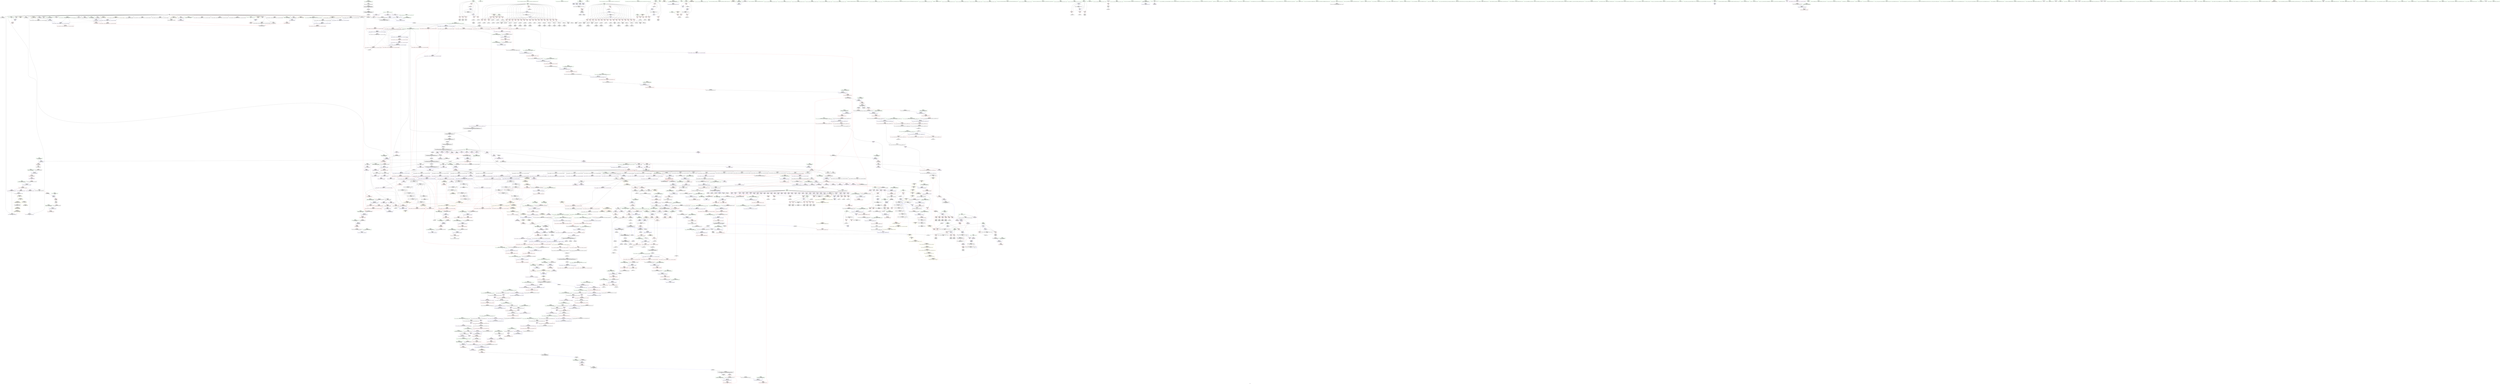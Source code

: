 digraph "SVFG" {
	label="SVFG";

	Node0x564129830350 [shape=record,color=grey,label="{NodeID: 0\nNullPtr|{|<s34>106}}"];
	Node0x564129830350 -> Node0x564129b06930[style=solid];
	Node0x564129830350 -> Node0x564129b06a30[style=solid];
	Node0x564129830350 -> Node0x564129b06b00[style=solid];
	Node0x564129830350 -> Node0x564129b06bd0[style=solid];
	Node0x564129830350 -> Node0x564129b06ca0[style=solid];
	Node0x564129830350 -> Node0x564129b06d70[style=solid];
	Node0x564129830350 -> Node0x564129b06e40[style=solid];
	Node0x564129830350 -> Node0x564129b06f10[style=solid];
	Node0x564129830350 -> Node0x564129b06fe0[style=solid];
	Node0x564129830350 -> Node0x564129b070b0[style=solid];
	Node0x564129830350 -> Node0x564129b07180[style=solid];
	Node0x564129830350 -> Node0x564129b07250[style=solid];
	Node0x564129830350 -> Node0x564129b07320[style=solid];
	Node0x564129830350 -> Node0x564129b073f0[style=solid];
	Node0x564129830350 -> Node0x564129b074c0[style=solid];
	Node0x564129830350 -> Node0x564129b07590[style=solid];
	Node0x564129830350 -> Node0x564129b07660[style=solid];
	Node0x564129830350 -> Node0x564129b07730[style=solid];
	Node0x564129830350 -> Node0x564129b07800[style=solid];
	Node0x564129830350 -> Node0x564129b078d0[style=solid];
	Node0x564129830350 -> Node0x564129b079a0[style=solid];
	Node0x564129830350 -> Node0x564129b07a70[style=solid];
	Node0x564129830350 -> Node0x564129b07b40[style=solid];
	Node0x564129830350 -> Node0x564129b07c10[style=solid];
	Node0x564129830350 -> Node0x564129b07ce0[style=solid];
	Node0x564129830350 -> Node0x564129b07db0[style=solid];
	Node0x564129830350 -> Node0x564129b354d0[style=solid];
	Node0x564129830350 -> Node0x564129b37e70[style=solid];
	Node0x564129830350 -> Node0x564129b37f40[style=solid];
	Node0x564129830350 -> Node0x564129b38010[style=solid];
	Node0x564129830350 -> Node0x564129b3a090[style=solid];
	Node0x564129830350 -> Node0x564129b28d40[style=solid];
	Node0x564129830350 -> Node0x564129b67690[style=solid];
	Node0x564129830350 -> Node0x564129b67f90[style=solid];
	Node0x564129830350:s34 -> Node0x564129c54b30[style=solid,color=red];
	Node0x564129b0c8d0 [shape=record,color=red,label="{NodeID: 775\n693\<--652\n\<--x.addr\n_ZL7augmenti\n}"];
	Node0x564129b0c8d0 -> Node0x564129b0b2e0[style=solid];
	Node0x564129b03260 [shape=record,color=black,label="{NodeID: 443\n1651\<--1632\n\<--__first\n_ZSt22__uninitialized_copy_aISt13move_iteratorIPiES1_iET0_T_S4_S3_RSaIT1_E\n}"];
	Node0x564129b03260 -> Node0x564129b1c850[style=solid];
	Node0x564129af6940 [shape=record,color=green,label="{NodeID: 111\n864\<--865\nehselector.slot\<--ehselector.slot_field_insensitive\n_ZNSt12_Vector_baseIiSaIiEED2Ev\n}"];
	Node0x564129af6940 -> Node0x564129b38760[style=solid];
	Node0x564129b12300 [shape=record,color=red,label="{NodeID: 886\n1461\<--1460\n\<--coerce.dive4\n_ZSt34__uninitialized_move_if_noexcept_aIPiS0_SaIiEET0_T_S3_S2_RT1_\n|{<s0>101}}"];
	Node0x564129b12300:s0 -> Node0x564129c58720[style=solid,color=red];
	Node0x564129b67510 [shape=record,color=grey,label="{NodeID: 1661\n407 = cmp(404, 406, )\n}"];
	Node0x564129b18dd0 [shape=record,color=purple,label="{NodeID: 554\n622\<--620\n_M_finish5\<--\n_ZNSt6vectorIiSaIiEE9push_backERKi\n}"];
	Node0x564129b18dd0 -> Node0x564129b23ae0[style=solid];
	Node0x564129c52970 [shape=record,color=black,label="{NodeID: 2436\n1335 = PHI(735, )\n}"];
	Node0x564129c52970 -> Node0x564129b65a10[style=solid];
	Node0x564129afb850 [shape=record,color=green,label="{NodeID: 222\n1642\<--1643\nagg.tmp2\<--agg.tmp2_field_insensitive\n_ZSt22__uninitialized_copy_aISt13move_iteratorIPiES1_iET0_T_S4_S3_RSaIT1_E\n}"];
	Node0x564129afb850 -> Node0x564129b034d0[style=solid];
	Node0x564129afb850 -> Node0x564129b1c6b0[style=solid];
	Node0x564129b37650 [shape=record,color=blue,label="{NodeID: 997\n711\<--708\narrayidx15\<--\n_ZL7augmenti\n|{<s0>39|<s1>39|<s2>39}}"];
	Node0x564129b37650:s0 -> Node0x564129b0d290[style=dashed,color=red];
	Node0x564129b37650:s1 -> Node0x564129b37650[style=dashed,color=red];
	Node0x564129b37650:s2 -> Node0x564129bb9950[style=dashed,color=red];
	Node0x564129bc0250 [shape=record,color=black,label="{NodeID: 1772\nMR_16V_4 = PHI(MR_16V_19, MR_16V_3, )\npts\{100000 \}\n|{|<s3>23}}"];
	Node0x564129bc0250 -> Node0x564129baa8f0[style=dashed];
	Node0x564129bc0250 -> Node0x564129bbcb50[style=dashed];
	Node0x564129bc0250 -> Node0x564129bc0250[style=dashed];
	Node0x564129bc0250:s3 -> Node0x564129bc9940[style=dashed,color=red];
	Node0x564129b1e800 [shape=record,color=red,label="{NodeID: 665\n110\<--103\nthis1\<--this.addr\n_ZNSt6vectorIiSaIiEED2Ev\n}"];
	Node0x564129b1e800 -> Node0x564129b08150[style=solid];
	Node0x564129b1e800 -> Node0x564129b08220[style=solid];
	Node0x564129b1e800 -> Node0x564129b082f0[style=solid];
	Node0x564129b1e800 -> Node0x564129b083c0[style=solid];
	Node0x564129b1e800 -> Node0x564129b08490[style=solid];
	Node0x564129c5c170 [shape=record,color=black,label="{NodeID: 2547\n1864 = PHI(1849, )\n0th arg _ZNSt11__copy_moveILb1ELb1ESt26random_access_iterator_tagE8__copy_mIiEEPT_PKS3_S6_S4_ }"];
	Node0x564129c5c170 -> Node0x564129b3e4d0[style=solid];
	Node0x564129b099b0 [shape=record,color=black,label="{NodeID: 333\n386\<--385\nidxprom93\<--sub92\nmain\n}"];
	Node0x564129b3d080 [shape=record,color=blue,label="{NodeID: 1108\n1697\<--1682\ncoerce.dive\<--__first.coerce\n_ZSt18uninitialized_copyISt13move_iteratorIPiES1_ET0_T_S4_S3_\n}"];
	Node0x564129b3d080 -> Node0x564129b34d20[style=dashed];
	Node0x5641297eea00 [shape=record,color=green,label="{NodeID: 1\n7\<--1\n__dso_handle\<--dummyObj\nGlob }"];
	Node0x564129ba5940 [shape=record,color=yellow,style=double,label="{NodeID: 1883\n16V_1 = ENCHI(MR_16V_0)\npts\{100000 \}\nFun[_ZNKSt6vectorIiSaIiEE4sizeEv]}"];
	Node0x564129ba5940 -> Node0x564129b0d500[style=dashed];
	Node0x564129b0c9a0 [shape=record,color=red,label="{NodeID: 776\n708\<--652\n\<--x.addr\n_ZL7augmenti\n}"];
	Node0x564129b0c9a0 -> Node0x564129b37650[style=solid];
	Node0x564129b03330 [shape=record,color=black,label="{NodeID: 444\n1656\<--1634\n\<--__last\n_ZSt22__uninitialized_copy_aISt13move_iteratorIPiES1_iET0_T_S4_S3_RSaIT1_E\n}"];
	Node0x564129b03330 -> Node0x564129b1c9f0[style=solid];
	Node0x564129af6a10 [shape=record,color=green,label="{NodeID: 112\n882\<--883\n_ZNSt12_Vector_baseIiSaIiEE13_M_deallocateEPim\<--_ZNSt12_Vector_baseIiSaIiEE13_M_deallocateEPim_field_insensitive\n}"];
	Node0x564129b123d0 [shape=record,color=red,label="{NodeID: 887\n1463\<--1462\n\<--coerce.dive5\n_ZSt34__uninitialized_move_if_noexcept_aIPiS0_SaIiEET0_T_S3_S2_RT1_\n|{<s0>101}}"];
	Node0x564129b123d0:s0 -> Node0x564129c58830[style=solid,color=red];
	Node0x564129b67690 [shape=record,color=grey,label="{NodeID: 1662\n940 = cmp(939, 3, )\n}"];
	Node0x564129b18ea0 [shape=record,color=purple,label="{NodeID: 555\n629\<--628\n_M_impl6\<--\n_ZNSt6vectorIiSaIiEE9push_backERKi\n}"];
	Node0x564129c52ab0 [shape=record,color=black,label="{NodeID: 2437\n1345 = PHI(735, )\n}"];
	Node0x564129c52ab0 -> Node0x564129b65890[style=solid];
	Node0x564129afb920 [shape=record,color=green,label="{NodeID: 223\n1653\<--1654\nllvm.memcpy.p0i8.p0i8.i64\<--llvm.memcpy.p0i8.p0i8.i64_field_insensitive\n}"];
	Node0x564129b37720 [shape=record,color=blue,label="{NodeID: 998\n650\<--665\nretval\<--\n_ZL7augmenti\n}"];
	Node0x564129b37720 -> Node0x564129bb8550[style=dashed];
	Node0x564129bc0750 [shape=record,color=black,label="{NodeID: 1773\nMR_18V_6 = PHI(MR_18V_21, MR_18V_5, )\npts\{100001 \}\n|{|<s3>23}}"];
	Node0x564129bc0750 -> Node0x564129baadf0[style=dashed];
	Node0x564129bc0750 -> Node0x564129bbd050[style=dashed];
	Node0x564129bc0750 -> Node0x564129bc0750[style=dashed];
	Node0x564129bc0750:s3 -> Node0x564129bc9a50[style=dashed,color=red];
	Node0x564129b1e8d0 [shape=record,color=red,label="{NodeID: 666\n139\<--105\nexn\<--exn.slot\n_ZNSt6vectorIiSaIiEED2Ev\n|{<s0>12}}"];
	Node0x564129b1e8d0:s0 -> Node0x564129c59100[style=solid,color=red];
	Node0x564129c5c2b0 [shape=record,color=black,label="{NodeID: 2548\n1865 = PHI(1850, )\n1st arg _ZNSt11__copy_moveILb1ELb1ESt26random_access_iterator_tagE8__copy_mIiEEPT_PKS3_S6_S4_ }"];
	Node0x564129c5c2b0 -> Node0x564129b3e5a0[style=solid];
	Node0x564129b09a80 [shape=record,color=black,label="{NodeID: 334\n392\<--391\nidxprom97\<--\nmain\n}"];
	Node0x564129b3d150 [shape=record,color=blue,label="{NodeID: 1109\n1699\<--1683\ncoerce.dive1\<--__last.coerce\n_ZSt18uninitialized_copyISt13move_iteratorIPiES1_ET0_T_S4_S3_\n}"];
	Node0x564129b3d150 -> Node0x564129b34df0[style=dashed];
	Node0x5641297e8760 [shape=record,color=green,label="{NodeID: 2\n11\<--1\n_ZSt3cin\<--dummyObj\nGlob }"];
	Node0x564129ba5a50 [shape=record,color=yellow,style=double,label="{NodeID: 1884\n18V_1 = ENCHI(MR_18V_0)\npts\{100001 \}\nFun[_ZNKSt6vectorIiSaIiEE4sizeEv]}"];
	Node0x564129ba5a50 -> Node0x564129b0d430[style=dashed];
	Node0x564129b0ca70 [shape=record,color=red,label="{NodeID: 777\n683\<--654\n\<--i\n_ZL7augmenti\n}"];
	Node0x564129b0ca70 -> Node0x564129b69010[style=solid];
	Node0x564129b03400 [shape=record,color=black,label="{NodeID: 445\n1650\<--1640\n\<--agg.tmp\n_ZSt22__uninitialized_copy_aISt13move_iteratorIPiES1_iET0_T_S4_S3_RSaIT1_E\n}"];
	Node0x564129b03400 -> Node0x564129b1c780[style=solid];
	Node0x564129beb390 [shape=record,color=yellow,style=double,label="{NodeID: 2327\n2V_2 = CSCHI(MR_2V_1)\npts\{100000 100001 100002 \}\nCS[]|{<s0>3}}"];
	Node0x564129beb390:s0 -> Node0x564129beb650[style=dashed,color=blue];
	Node0x564129af6b10 [shape=record,color=green,label="{NodeID: 113\n886\<--887\n_ZNSt12_Vector_baseIiSaIiEE12_Vector_implD2Ev\<--_ZNSt12_Vector_baseIiSaIiEE12_Vector_implD2Ev_field_insensitive\n}"];
	Node0x564129b124a0 [shape=record,color=red,label="{NodeID: 888\n1473\<--1470\nthis1\<--this.addr\n_ZNK9__gnu_cxx17__normal_iteratorIPiSt6vectorIiSaIiEEE4baseEv\n}"];
	Node0x564129b124a0 -> Node0x564129b1c1d0[style=solid];
	Node0x564129b67810 [shape=record,color=grey,label="{NodeID: 1663\n1886 = cmp(1885, 1415, )\n}"];
	Node0x564129b18f70 [shape=record,color=purple,label="{NodeID: 556\n630\<--628\n_M_finish7\<--\n_ZNSt6vectorIiSaIiEE9push_backERKi\n}"];
	Node0x564129b18f70 -> Node0x564129b0c320[style=solid];
	Node0x564129b18f70 -> Node0x564129b36f00[style=solid];
	Node0x564129c52bf0 [shape=record,color=black,label="{NodeID: 2438\n1346 = PHI(735, )\n}"];
	Node0x564129c52bf0 -> Node0x564129b3b0d0[style=solid];
	Node0x564129afba20 [shape=record,color=green,label="{NodeID: 224\n1664\<--1665\n_ZSt18uninitialized_copyISt13move_iteratorIPiES1_ET0_T_S4_S3_\<--_ZSt18uninitialized_copyISt13move_iteratorIPiES1_ET0_T_S4_S3__field_insensitive\n}"];
	Node0x564129b377f0 [shape=record,color=blue,label="{NodeID: 999\n721\<--718\narrayidx20\<--\n_ZL7augmenti\n}"];
	Node0x564129b377f0 -> Node0x564129b0d290[style=dashed];
	Node0x564129b377f0 -> Node0x564129b37650[style=dashed];
	Node0x564129b377f0 -> Node0x564129bb9950[style=dashed];
	Node0x564129bc0c50 [shape=record,color=black,label="{NodeID: 1774\nMR_20V_4 = PHI(MR_20V_19, MR_20V_3, )\npts\{100002 \}\n|{|<s3>23}}"];
	Node0x564129bc0c50 -> Node0x564129bb7120[style=dashed];
	Node0x564129bc0c50 -> Node0x564129bbd550[style=dashed];
	Node0x564129bc0c50 -> Node0x564129bc0c50[style=dashed];
	Node0x564129bc0c50:s3 -> Node0x564129bc9b30[style=dashed,color=red];
	Node0x564129b1e9a0 [shape=record,color=red,label="{NodeID: 667\n114\<--113\n\<--_M_start\n_ZNSt6vectorIiSaIiEED2Ev\n|{<s0>9}}"];
	Node0x564129b1e9a0:s0 -> Node0x564129c5a510[style=solid,color=red];
	Node0x564129c5c3f0 [shape=record,color=black,label="{NodeID: 2549\n1866 = PHI(1851, )\n2nd arg _ZNSt11__copy_moveILb1ELb1ESt26random_access_iterator_tagE8__copy_mIiEEPT_PKS3_S6_S4_ }"];
	Node0x564129c5c3f0 -> Node0x564129b3e670[style=solid];
	Node0x564129b09b50 [shape=record,color=black,label="{NodeID: 335\n396\<--395\nidxprom100\<--sub99\nmain\n}"];
	Node0x564129b3d220 [shape=record,color=blue,label="{NodeID: 1110\n1689\<--1684\n__result.addr\<--__result\n_ZSt18uninitialized_copyISt13move_iteratorIPiES1_ET0_T_S4_S3_\n}"];
	Node0x564129b3d220 -> Node0x564129b13a90[style=dashed];
	Node0x564129af3360 [shape=record,color=green,label="{NodeID: 3\n18\<--1\n.str\<--dummyObj\nGlob }"];
	Node0x564129b0cb40 [shape=record,color=red,label="{NodeID: 778\n696\<--654\n\<--i\n_ZL7augmenti\n}"];
	Node0x564129b0cb40 -> Node0x564129b0b3b0[style=solid];
	Node0x564129b034d0 [shape=record,color=black,label="{NodeID: 446\n1655\<--1642\n\<--agg.tmp2\n_ZSt22__uninitialized_copy_aISt13move_iteratorIPiES1_iET0_T_S4_S3_RSaIT1_E\n}"];
	Node0x564129b034d0 -> Node0x564129b1c920[style=solid];
	Node0x564129afbec0 [shape=record,color=green,label="{NodeID: 114\n903\<--904\n__first.addr\<--__first.addr_field_insensitive\n_ZSt8_DestroyIPiEvT_S1_\n}"];
	Node0x564129afbec0 -> Node0x564129b0e200[style=solid];
	Node0x564129afbec0 -> Node0x564129b38830[style=solid];
	Node0x564129b12570 [shape=record,color=red,label="{NodeID: 889\n1485\<--1479\n\<--__a.addr\n_ZNSt16allocator_traitsISaIiEE7destroyIiEEvRS0_PT_\n}"];
	Node0x564129b12570 -> Node0x564129b027d0[style=solid];
	Node0x564129b67990 [shape=record,color=grey,label="{NodeID: 1664\n440 = cmp(439, 182, )\n}"];
	Node0x564129b19040 [shape=record,color=purple,label="{NodeID: 557\n632\<--631\nincdec.ptr\<--\n_ZNSt6vectorIiSaIiEE9push_backERKi\n}"];
	Node0x564129b19040 -> Node0x564129b36f00[style=solid];
	Node0x564129c52d30 [shape=record,color=black,label="{NodeID: 2439\n1348 = PHI(1510, )\n}"];
	Node0x564129c52d30 -> Node0x564129b117a0[style=solid];
	Node0x564129afbb20 [shape=record,color=green,label="{NodeID: 225\n1669\<--1670\nretval\<--retval_field_insensitive\n_ZSt32__make_move_if_noexcept_iteratorIiSt13move_iteratorIPiEET0_PT_\n|{|<s1>113}}"];
	Node0x564129afbb20 -> Node0x564129b1cac0[style=solid];
	Node0x564129afbb20:s1 -> Node0x564129c54c70[style=solid,color=red];
	Node0x564129b378c0 [shape=record,color=blue,label="{NodeID: 1000\n654\<--725\ni\<--inc\n_ZL7augmenti\n}"];
	Node0x564129b378c0 -> Node0x564129b0ca70[style=dashed];
	Node0x564129b378c0 -> Node0x564129b0cb40[style=dashed];
	Node0x564129b378c0 -> Node0x564129b0cc10[style=dashed];
	Node0x564129b378c0 -> Node0x564129b378c0[style=dashed];
	Node0x564129b378c0 -> Node0x564129bb8a50[style=dashed];
	Node0x564129bc1150 [shape=record,color=black,label="{NodeID: 1775\nMR_18V_3 = PHI(MR_18V_4, MR_18V_2, )\npts\{100001 \}\n|{<s0>23|<s1>24|<s2>25|<s3>26|<s4>27|<s5>28}}"];
	Node0x564129bc1150:s0 -> Node0x564129bbd050[style=dashed,color=blue];
	Node0x564129bc1150:s1 -> Node0x564129bb07f0[style=dashed,color=blue];
	Node0x564129bc1150:s2 -> Node0x564129ba8af0[style=dashed,color=blue];
	Node0x564129bc1150:s3 -> Node0x564129bbad50[style=dashed,color=blue];
	Node0x564129bc1150:s4 -> Node0x564129bb1bf0[style=dashed,color=blue];
	Node0x564129bc1150:s5 -> Node0x564129bc0750[style=dashed,color=blue];
	Node0x564129b1ea70 [shape=record,color=red,label="{NodeID: 668\n118\<--117\n\<--_M_finish\n_ZNSt6vectorIiSaIiEED2Ev\n|{<s0>9}}"];
	Node0x564129b1ea70:s0 -> Node0x564129c5a7a0[style=solid,color=red];
	Node0x564129c5c530 [shape=record,color=black,label="{NodeID: 2550\n813 = PHI(801, )\n0th arg _ZNSaIiEC2Ev }"];
	Node0x564129c5c530 -> Node0x564129b380e0[style=solid];
	Node0x564129b09c20 [shape=record,color=black,label="{NodeID: 336\n400\<--399\nidxprom103\<--sub102\nmain\n}"];
	Node0x564129be3c90 [shape=record,color=yellow,style=double,label="{NodeID: 2218\nRETMU(7V_2)\npts\{87 \}\nFun[__cxx_global_array_dtor]}"];
	Node0x564129b3d2f0 [shape=record,color=blue,label="{NodeID: 1111\n1691\<--680\n__assignable\<--\n_ZSt18uninitialized_copyISt13move_iteratorIPiES1_ET0_T_S4_S3_\n}"];
	Node0x564129af36a0 [shape=record,color=green,label="{NodeID: 4\n20\<--1\n.str.2\<--dummyObj\nGlob }"];
	Node0x564129b0cc10 [shape=record,color=red,label="{NodeID: 779\n724\<--654\n\<--i\n_ZL7augmenti\n}"];
	Node0x564129b0cc10 -> Node0x564129b2a360[style=solid];
	Node0x564129b035a0 [shape=record,color=black,label="{NodeID: 447\n1627\<--1663\n_ZSt22__uninitialized_copy_aISt13move_iteratorIPiES1_iET0_T_S4_S3_RSaIT1_E_ret\<--call\n_ZSt22__uninitialized_copy_aISt13move_iteratorIPiES1_iET0_T_S4_S3_RSaIT1_E\n|{<s0>101}}"];
	Node0x564129b035a0:s0 -> Node0x564129c53870[style=solid,color=blue];
	Node0x564129beb650 [shape=record,color=yellow,style=double,label="{NodeID: 2329\n2V_3 = CSCHI(MR_2V_2)\npts\{100000 100001 100002 \}\nCS[]|{|<s1>134}}"];
	Node0x564129beb650 -> Node0x564129bc6650[style=dashed];
	Node0x564129beb650:s1 -> Node0x564129beeee0[style=dashed,color=blue];
	Node0x564129afbf90 [shape=record,color=green,label="{NodeID: 115\n905\<--906\n__last.addr\<--__last.addr_field_insensitive\n_ZSt8_DestroyIPiEvT_S1_\n}"];
	Node0x564129afbf90 -> Node0x564129b0e2d0[style=solid];
	Node0x564129afbf90 -> Node0x564129b38900[style=solid];
	Node0x564129b12640 [shape=record,color=red,label="{NodeID: 890\n1487\<--1481\n\<--__p.addr\n_ZNSt16allocator_traitsISaIiEE7destroyIiEEvRS0_PT_\n|{<s0>102}}"];
	Node0x564129b12640:s0 -> Node0x564129c580d0[style=solid,color=red];
	Node0x564129b67b10 [shape=record,color=grey,label="{NodeID: 1665\n437 = cmp(434, 436, )\n}"];
	Node0x564129b19110 [shape=record,color=purple,label="{NodeID: 558\n742\<--741\n_M_impl\<--\n_ZNKSt6vectorIiSaIiEE4sizeEv\n}"];
	Node0x564129c52e70 [shape=record,color=black,label="{NodeID: 2440\n1355 = PHI(735, )\n}"];
	Node0x564129c52e70 -> Node0x564129b68e90[style=solid];
	Node0x564129afbbf0 [shape=record,color=green,label="{NodeID: 226\n1671\<--1672\n__i.addr\<--__i.addr_field_insensitive\n_ZSt32__make_move_if_noexcept_iteratorIiSt13move_iteratorIPiEET0_PT_\n}"];
	Node0x564129afbbf0 -> Node0x564129b138f0[style=solid];
	Node0x564129afbbf0 -> Node0x564129b3cfb0[style=solid];
	Node0x564129b37990 [shape=record,color=blue,label="{NodeID: 1001\n650\<--196\nretval\<--\n_ZL7augmenti\n}"];
	Node0x564129b37990 -> Node0x564129bb8550[style=dashed];
	Node0x564129bc1650 [shape=record,color=black,label="{NodeID: 1776\nMR_20V_2 = PHI(MR_20V_3, MR_20V_1, )\npts\{100002 \}\n|{<s0>23|<s1>24|<s2>25|<s3>26|<s4>27|<s5>28}}"];
	Node0x564129bc1650:s0 -> Node0x564129bbd550[style=dashed,color=blue];
	Node0x564129bc1650:s1 -> Node0x564129bb0cf0[style=dashed,color=blue];
	Node0x564129bc1650:s2 -> Node0x564129ba8ff0[style=dashed,color=blue];
	Node0x564129bc1650:s3 -> Node0x564129bbb250[style=dashed,color=blue];
	Node0x564129bc1650:s4 -> Node0x564129bb20f0[style=dashed,color=blue];
	Node0x564129bc1650:s5 -> Node0x564129bc0c50[style=dashed,color=blue];
	Node0x564129b1eb40 [shape=record,color=red,label="{NodeID: 669\n189\<--147\n\<--cases\nmain\n}"];
	Node0x564129b1eb40 -> Node0x564129b69910[style=solid];
	Node0x564129b09cf0 [shape=record,color=black,label="{NodeID: 337\n411\<--410\nidxprom110\<--sub109\nmain\n}"];
	Node0x564129be3da0 [shape=record,color=yellow,style=double,label="{NodeID: 2219\nRETMU(2V_1)\npts\{100000 100001 100002 \}\nFun[__cxx_global_array_dtor]}"];
	Node0x564129b3d3c0 [shape=record,color=blue, style = dotted,label="{NodeID: 1112\n1962\<--1964\noffset_0\<--dummyVal\n_ZSt18uninitialized_copyISt13move_iteratorIPiES1_ET0_T_S4_S3_\n}"];
	Node0x564129b3d3c0 -> Node0x564129b13b60[style=dashed];
	Node0x564129af3760 [shape=record,color=green,label="{NodeID: 5\n23\<--1\n\<--dummyObj\nCan only get source location for instruction, argument, global var or function.}"];
	Node0x564129b0cce0 [shape=record,color=red,label="{NodeID: 780\n703\<--656\n\<--y\n_ZL7augmenti\n}"];
	Node0x564129b0cce0 -> Node0x564129b0b480[style=solid];
	Node0x564129b03670 [shape=record,color=black,label="{NodeID: 448\n1667\<--1679\n_ZSt32__make_move_if_noexcept_iteratorIiSt13move_iteratorIPiEET0_PT__ret\<--\n_ZSt32__make_move_if_noexcept_iteratorIiSt13move_iteratorIPiEET0_PT_\n|{<s0>99|<s1>100}}"];
	Node0x564129b03670:s0 -> Node0x564129c535f0[style=solid,color=blue];
	Node0x564129b03670:s1 -> Node0x564129c53730[style=solid,color=blue];
	Node0x564129beb7b0 [shape=record,color=yellow,style=double,label="{NodeID: 2330\n18V_2 = CSCHI(MR_18V_1)\npts\{100001 \}\nCS[]|{<s0>22}}"];
	Node0x564129beb7b0:s0 -> Node0x564129badff0[style=dashed,color=blue];
	Node0x564129afc060 [shape=record,color=green,label="{NodeID: 116\n912\<--913\n_ZNSt12_Destroy_auxILb1EE9__destroyIPiEEvT_S3_\<--_ZNSt12_Destroy_auxILb1EE9__destroyIPiEEvT_S3__field_insensitive\n}"];
	Node0x564129bd5c00 [shape=record,color=yellow,style=double,label="{NodeID: 1998\n7V_1 = ENCHI(MR_7V_0)\npts\{87 \}\nFun[__cxx_global_array_dtor]}"];
	Node0x564129bd5c00 -> Node0x564129b356a0[style=dashed];
	Node0x564129b12710 [shape=record,color=red,label="{NodeID: 891\n1499\<--1496\nthis1\<--this.addr\n_ZNKSt6vectorIiSaIiEE8max_sizeEv\n}"];
	Node0x564129b12710 -> Node0x564129b028a0[style=solid];
	Node0x564129b67c90 [shape=record,color=grey,label="{NodeID: 1666\n61 = cmp(55, 60, )\n}"];
	Node0x564129b191e0 [shape=record,color=purple,label="{NodeID: 559\n743\<--741\n_M_finish\<--\n_ZNKSt6vectorIiSaIiEE4sizeEv\n}"];
	Node0x564129b191e0 -> Node0x564129b0d430[style=solid];
	Node0x564129c52fb0 [shape=record,color=black,label="{NodeID: 2441\n1359 = PHI(1494, )\n}"];
	Node0x564129c52fb0 -> Node0x564129b69790[style=solid];
	Node0x564129afbcc0 [shape=record,color=green,label="{NodeID: 227\n1676\<--1677\n_ZNSt13move_iteratorIPiEC2ES0_\<--_ZNSt13move_iteratorIPiEC2ES0__field_insensitive\n}"];
	Node0x564129b37a60 [shape=record,color=blue,label="{NodeID: 1002\n737\<--736\nthis.addr\<--this\n_ZNKSt6vectorIiSaIiEE4sizeEv\n}"];
	Node0x564129b37a60 -> Node0x564129b0d360[style=dashed];
	Node0x564129bc1b50 [shape=record,color=black,label="{NodeID: 1777\nMR_76V_2 = PHI(MR_76V_3, MR_76V_1, )\npts\{6030000 \}\n}"];
	Node0x564129b1ec10 [shape=record,color=red,label="{NodeID: 670\n188\<--149\n\<--cas\nmain\n}"];
	Node0x564129b1ec10 -> Node0x564129b69910[style=solid];
	Node0x564129b09dc0 [shape=record,color=black,label="{NodeID: 338\n415\<--414\nidxprom113\<--add112\nmain\n}"];
	Node0x564129b3d490 [shape=record,color=blue, style = dotted,label="{NodeID: 1113\n1965\<--1967\noffset_0\<--dummyVal\n_ZSt18uninitialized_copyISt13move_iteratorIPiES1_ET0_T_S4_S3_\n}"];
	Node0x564129b3d490 -> Node0x564129b13c30[style=dashed];
	Node0x564129af3820 [shape=record,color=green,label="{NodeID: 6\n182\<--1\n\<--dummyObj\nCan only get source location for instruction, argument, global var or function.}"];
	Node0x564129b0cdb0 [shape=record,color=red,label="{NodeID: 781\n709\<--656\n\<--y\n_ZL7augmenti\n}"];
	Node0x564129b0cdb0 -> Node0x564129b0b550[style=solid];
	Node0x564129b03740 [shape=record,color=black,label="{NodeID: 449\n1704\<--1685\n\<--__first\n_ZSt18uninitialized_copyISt13move_iteratorIPiES1_ET0_T_S4_S3_\n}"];
	Node0x564129b03740 -> Node0x564129b1cfa0[style=solid];
	Node0x564129afc160 [shape=record,color=green,label="{NodeID: 117\n918\<--919\n.addr\<--.addr_field_insensitive\n_ZNSt12_Destroy_auxILb1EE9__destroyIPiEEvT_S3_\n}"];
	Node0x564129afc160 -> Node0x564129b389d0[style=solid];
	Node0x564129bd5d10 [shape=record,color=yellow,style=double,label="{NodeID: 1999\n2V_1 = ENCHI(MR_2V_0)\npts\{100000 100001 100002 \}\nFun[__cxx_global_array_dtor]|{<s0>7|<s1>7|<s2>7}}"];
	Node0x564129bd5d10:s0 -> Node0x564129bd51a0[style=dashed,color=red];
	Node0x564129bd5d10:s1 -> Node0x564129bd5280[style=dashed,color=red];
	Node0x564129bd5d10:s2 -> Node0x564129bd5360[style=dashed,color=red];
	Node0x564129b127e0 [shape=record,color=red,label="{NodeID: 892\n1533\<--1513\n\<--retval\n_ZSt3maxImERKT_S2_S2_\n}"];
	Node0x564129b127e0 -> Node0x564129b02a40[style=solid];
	Node0x564129b67e10 [shape=record,color=grey,label="{NodeID: 1667\n615 = cmp(610, 614, )\n}"];
	Node0x564129b192b0 [shape=record,color=purple,label="{NodeID: 560\n746\<--745\n_M_impl2\<--\n_ZNKSt6vectorIiSaIiEE4sizeEv\n}"];
	Node0x564129c530f0 [shape=record,color=black,label="{NodeID: 2442\n1362 = PHI(1494, )\n}"];
	Node0x564129c530f0 -> Node0x564129b287a0[style=solid];
	Node0x564129afbdc0 [shape=record,color=green,label="{NodeID: 228\n1685\<--1686\n__first\<--__first_field_insensitive\n_ZSt18uninitialized_copyISt13move_iteratorIPiES1_ET0_T_S4_S3_\n}"];
	Node0x564129afbdc0 -> Node0x564129b03740[style=solid];
	Node0x564129afbdc0 -> Node0x564129b1cb90[style=solid];
	Node0x564129b37b30 [shape=record,color=blue,label="{NodeID: 1003\n758\<--756\nthis.addr\<--this\n_ZNSt6vectorIiSaIiEEixEm\n}"];
	Node0x564129b37b30 -> Node0x564129b0d5d0[style=dashed];
	Node0x564129bc2050 [shape=record,color=black,label="{NodeID: 1778\nMR_16V_2 = PHI(MR_16V_3, MR_16V_1, )\npts\{100000 \}\n|{<s0>23|<s1>24|<s2>25|<s3>26|<s4>27|<s5>28}}"];
	Node0x564129bc2050:s0 -> Node0x564129bbcb50[style=dashed,color=blue];
	Node0x564129bc2050:s1 -> Node0x564129bb02f0[style=dashed,color=blue];
	Node0x564129bc2050:s2 -> Node0x564129ba85f0[style=dashed,color=blue];
	Node0x564129bc2050:s3 -> Node0x564129bba850[style=dashed,color=blue];
	Node0x564129bc2050:s4 -> Node0x564129bb16f0[style=dashed,color=blue];
	Node0x564129bc2050:s5 -> Node0x564129bc0250[style=dashed,color=blue];
	Node0x564129b1ece0 [shape=record,color=red,label="{NodeID: 671\n541\<--149\n\<--cas\nmain\n}"];
	Node0x564129b1ece0 -> Node0x564129b64990[style=solid];
	Node0x564129b09e90 [shape=record,color=black,label="{NodeID: 339\n421\<--420\nidxprom117\<--\nmain\n}"];
	Node0x564129b3d560 [shape=record,color=blue,label="{NodeID: 1114\n1737\<--1724\ncoerce.dive\<--__first.coerce\n_ZNSt20__uninitialized_copyILb1EE13__uninit_copyISt13move_iteratorIPiES3_EET0_T_S6_S5_\n}"];
	Node0x564129b3d560 -> Node0x564129b34ec0[style=dashed];
	Node0x564129af3c80 [shape=record,color=green,label="{NodeID: 7\n194\<--1\n\<--dummyObj\nCan only get source location for instruction, argument, global var or function.}"];
	Node0x564129b0ce80 [shape=record,color=red,label="{NodeID: 782\n719\<--656\n\<--y\n_ZL7augmenti\n}"];
	Node0x564129b0ce80 -> Node0x564129b0b620[style=solid];
	Node0x564129b03810 [shape=record,color=black,label="{NodeID: 450\n1707\<--1687\n\<--__last\n_ZSt18uninitialized_copyISt13move_iteratorIPiES1_ET0_T_S4_S3_\n}"];
	Node0x564129b03810 -> Node0x564129b1d140[style=solid];
	Node0x564129afc230 [shape=record,color=green,label="{NodeID: 118\n920\<--921\n.addr1\<--.addr1_field_insensitive\n_ZNSt12_Destroy_auxILb1EE9__destroyIPiEEvT_S3_\n}"];
	Node0x564129afc230 -> Node0x564129b38aa0[style=solid];
	Node0x564129b128b0 [shape=record,color=red,label="{NodeID: 893\n1521\<--1515\n\<--__a.addr\n_ZSt3maxImERKT_S2_S2_\n}"];
	Node0x564129b128b0 -> Node0x564129b12bf0[style=solid];
	Node0x564129b67f90 [shape=record,color=grey,label="{NodeID: 1668\n1176 = cmp(1175, 3, )\n}"];
	Node0x564129b19380 [shape=record,color=purple,label="{NodeID: 561\n747\<--745\n_M_start\<--\n_ZNKSt6vectorIiSaIiEE4sizeEv\n}"];
	Node0x564129b19380 -> Node0x564129b0d500[style=solid];
	Node0x564129c53230 [shape=record,color=black,label="{NodeID: 2443\n1378 = PHI(1468, )\n}"];
	Node0x564129c53230 -> Node0x564129b11a10[style=solid];
	Node0x564129b04290 [shape=record,color=green,label="{NodeID: 229\n1687\<--1688\n__last\<--__last_field_insensitive\n_ZSt18uninitialized_copyISt13move_iteratorIPiES1_ET0_T_S4_S3_\n}"];
	Node0x564129b04290 -> Node0x564129b03810[style=solid];
	Node0x564129b04290 -> Node0x564129b1cc60[style=solid];
	Node0x564129b37c00 [shape=record,color=blue,label="{NodeID: 1004\n760\<--757\n__n.addr\<--__n\n_ZNSt6vectorIiSaIiEEixEm\n}"];
	Node0x564129b37c00 -> Node0x564129b0d6a0[style=dashed];
	Node0x564129bc2550 [shape=record,color=black,label="{NodeID: 1779\nMR_52V_3 = PHI(MR_52V_4, MR_52V_2, )\npts\{1619 \}\n|{<s0>23|<s1>24|<s2>25|<s3>26|<s4>27|<s5>28}}"];
	Node0x564129bc2550:s0 -> Node0x564129bbc650[style=dashed,color=blue];
	Node0x564129bc2550:s1 -> Node0x564129bafdf0[style=dashed,color=blue];
	Node0x564129bc2550:s2 -> Node0x564129ba8120[style=dashed,color=blue];
	Node0x564129bc2550:s3 -> Node0x564129bba350[style=dashed,color=blue];
	Node0x564129bc2550:s4 -> Node0x564129bb11f0[style=dashed,color=blue];
	Node0x564129bc2550:s5 -> Node0x564129bbfd50[style=dashed,color=blue];
	Node0x564129b1edb0 [shape=record,color=red,label="{NodeID: 672\n549\<--149\n\<--cas\nmain\n}"];
	Node0x564129b1edb0 -> Node0x564129b65b90[style=solid];
	Node0x564129b09f60 [shape=record,color=black,label="{NodeID: 340\n425\<--424\nidxprom120\<--sub119\nmain\n}"];
	Node0x564129b3d630 [shape=record,color=blue,label="{NodeID: 1115\n1739\<--1725\ncoerce.dive1\<--__last.coerce\n_ZNSt20__uninitialized_copyILb1EE13__uninit_copyISt13move_iteratorIPiES3_EET0_T_S6_S5_\n}"];
	Node0x564129b3d630 -> Node0x564129b34f90[style=dashed];
	Node0x564129af3d40 [shape=record,color=green,label="{NodeID: 8\n195\<--1\n\<--dummyObj\nCan only get source location for instruction, argument, global var or function.}"];
	Node0x564129b0cf50 [shape=record,color=red,label="{NodeID: 783\n713\<--658\n\<--old\n_ZL7augmenti\n|{<s0>39}}"];
	Node0x564129b0cf50:s0 -> Node0x564129c55440[style=solid,color=red];
	Node0x564129b038e0 [shape=record,color=black,label="{NodeID: 451\n1703\<--1693\n\<--agg.tmp\n_ZSt18uninitialized_copyISt13move_iteratorIPiES1_ET0_T_S4_S3_\n}"];
	Node0x564129b038e0 -> Node0x564129b1ced0[style=solid];
	Node0x564129afc300 [shape=record,color=green,label="{NodeID: 119\n929\<--930\nthis.addr\<--this.addr_field_insensitive\n_ZNSt12_Vector_baseIiSaIiEE13_M_deallocateEPim\n}"];
	Node0x564129afc300 -> Node0x564129b0e3a0[style=solid];
	Node0x564129afc300 -> Node0x564129b38b70[style=solid];
	Node0x564129bd5f00 [shape=record,color=yellow,style=double,label="{NodeID: 2001\n52V_1 = ENCHI(MR_52V_0)\npts\{1619 \}\nFun[_ZNSt20__uninitialized_copyILb1EE13__uninit_copyISt13move_iteratorIPiES3_EET0_T_S6_S5_]|{<s0>119}}"];
	Node0x564129bd5f00:s0 -> Node0x564129bc8a50[style=dashed,color=red];
	Node0x564129b12980 [shape=record,color=red,label="{NodeID: 894\n1530\<--1515\n\<--__a.addr\n_ZSt3maxImERKT_S2_S2_\n}"];
	Node0x564129b12980 -> Node0x564129b3c110[style=solid];
	Node0x564129b68110 [shape=record,color=grey,label="{NodeID: 1669\n1525 = cmp(1522, 1524, )\n}"];
	Node0x564129b19450 [shape=record,color=purple,label="{NodeID: 562\n766\<--765\n_M_impl\<--\n_ZNSt6vectorIiSaIiEEixEm\n}"];
	Node0x564129c53370 [shape=record,color=black,label="{NodeID: 2444\n1381 = PHI(1468, )\n}"];
	Node0x564129c53370 -> Node0x564129b11ae0[style=solid];
	Node0x564129b04360 [shape=record,color=green,label="{NodeID: 230\n1689\<--1690\n__result.addr\<--__result.addr_field_insensitive\n_ZSt18uninitialized_copyISt13move_iteratorIPiES1_ET0_T_S4_S3_\n}"];
	Node0x564129b04360 -> Node0x564129b13a90[style=solid];
	Node0x564129b04360 -> Node0x564129b3d220[style=solid];
	Node0x564129b37cd0 [shape=record,color=blue,label="{NodeID: 1005\n774\<--773\nthis.addr\<--this\n_ZNSt12_Vector_baseIiSaIiEEC2Ev\n}"];
	Node0x564129b37cd0 -> Node0x564129b0d840[style=dashed];
	Node0x564129b1ee80 [shape=record,color=red,label="{NodeID: 673\n204\<--151\n\<--R\nmain\n}"];
	Node0x564129b1ee80 -> Node0x564129b68710[style=solid];
	Node0x564129b0a030 [shape=record,color=black,label="{NodeID: 341\n429\<--428\nidxprom123\<--add122\nmain\n}"];
	Node0x564129b3d700 [shape=record,color=blue,label="{NodeID: 1116\n1731\<--1726\n__result.addr\<--__result\n_ZNSt20__uninitialized_copyILb1EE13__uninit_copyISt13move_iteratorIPiES3_EET0_T_S6_S5_\n}"];
	Node0x564129b3d700 -> Node0x564129b13d00[style=dashed];
	Node0x564129af3e40 [shape=record,color=green,label="{NodeID: 9\n196\<--1\n\<--dummyObj\nCan only get source location for instruction, argument, global var or function.}"];
	Node0x564129b0d020 [shape=record,color=red,label="{NodeID: 784\n718\<--658\n\<--old\n_ZL7augmenti\n}"];
	Node0x564129b0d020 -> Node0x564129b377f0[style=solid];
	Node0x564129b039b0 [shape=record,color=black,label="{NodeID: 452\n1706\<--1695\n\<--agg.tmp2\n_ZSt18uninitialized_copyISt13move_iteratorIPiES1_ET0_T_S4_S3_\n}"];
	Node0x564129b039b0 -> Node0x564129b1d070[style=solid];
	Node0x564129afc3d0 [shape=record,color=green,label="{NodeID: 120\n931\<--932\n__p.addr\<--__p.addr_field_insensitive\n_ZNSt12_Vector_baseIiSaIiEE13_M_deallocateEPim\n}"];
	Node0x564129afc3d0 -> Node0x564129b0e470[style=solid];
	Node0x564129afc3d0 -> Node0x564129b0e540[style=solid];
	Node0x564129afc3d0 -> Node0x564129b38c40[style=solid];
	Node0x564129b12a50 [shape=record,color=red,label="{NodeID: 895\n1523\<--1517\n\<--__b.addr\n_ZSt3maxImERKT_S2_S2_\n}"];
	Node0x564129b12a50 -> Node0x564129b12cc0[style=solid];
	Node0x564129b68290 [shape=record,color=grey,label="{NodeID: 1670\n1414 = cmp(1413, 1415, )\n}"];
	Node0x564129b19520 [shape=record,color=purple,label="{NodeID: 563\n767\<--765\n_M_start\<--\n_ZNSt6vectorIiSaIiEEixEm\n}"];
	Node0x564129b19520 -> Node0x564129b0d770[style=solid];
	Node0x564129c534b0 [shape=record,color=black,label="{NodeID: 2445\n1420 = PHI(1578, )\n}"];
	Node0x564129c534b0 -> Node0x564129b28d40[style=solid];
	Node0x564129b04430 [shape=record,color=green,label="{NodeID: 231\n1691\<--1692\n__assignable\<--__assignable_field_insensitive\n_ZSt18uninitialized_copyISt13move_iteratorIPiES1_ET0_T_S4_S3_\n}"];
	Node0x564129b04430 -> Node0x564129b3d2f0[style=solid];
	Node0x564129b37da0 [shape=record,color=blue,label="{NodeID: 1006\n797\<--796\nthis.addr\<--this\n_ZNSt12_Vector_baseIiSaIiEE12_Vector_implC2Ev\n}"];
	Node0x564129b37da0 -> Node0x564129b0d910[style=dashed];
	Node0x564129b1ef50 [shape=record,color=red,label="{NodeID: 674\n294\<--151\n\<--R\nmain\n}"];
	Node0x564129b1ef50 -> Node0x564129b66910[style=solid];
	Node0x564129b0a100 [shape=record,color=black,label="{NodeID: 342\n444\<--443\nidxprom133\<--add132\nmain\n}"];
	Node0x564129b3d7d0 [shape=record,color=blue, style = dotted,label="{NodeID: 1117\n1968\<--1970\noffset_0\<--dummyVal\n_ZNSt20__uninitialized_copyILb1EE13__uninit_copyISt13move_iteratorIPiES3_EET0_T_S6_S5_\n}"];
	Node0x564129b3d7d0 -> Node0x564129b13dd0[style=dashed];
	Node0x564129af3f40 [shape=record,color=green,label="{NodeID: 10\n227\<--1\n\<--dummyObj\nCan only get source location for instruction, argument, global var or function.}"];
	Node0x564129b0d0f0 [shape=record,color=red,label="{NodeID: 785\n670\<--669\n\<--arrayidx\n_ZL7augmenti\n}"];
	Node0x564129b0d0f0 -> Node0x564129b0afa0[style=solid];
	Node0x564129b03a80 [shape=record,color=black,label="{NodeID: 453\n1681\<--1714\n_ZSt18uninitialized_copyISt13move_iteratorIPiES1_ET0_T_S4_S3__ret\<--call\n_ZSt18uninitialized_copyISt13move_iteratorIPiES1_ET0_T_S4_S3_\n|{<s0>112}}"];
	Node0x564129b03a80:s0 -> Node0x564129c539b0[style=solid,color=blue];
	Node0x564129afc4a0 [shape=record,color=green,label="{NodeID: 121\n933\<--934\n__n.addr\<--__n.addr_field_insensitive\n_ZNSt12_Vector_baseIiSaIiEE13_M_deallocateEPim\n}"];
	Node0x564129afc4a0 -> Node0x564129b0e610[style=solid];
	Node0x564129afc4a0 -> Node0x564129b38d10[style=solid];
	Node0x564129b12b20 [shape=record,color=red,label="{NodeID: 896\n1527\<--1517\n\<--__b.addr\n_ZSt3maxImERKT_S2_S2_\n}"];
	Node0x564129b12b20 -> Node0x564129b3c040[style=solid];
	Node0x564129b68410 [shape=record,color=grey,label="{NodeID: 1671\n418 = cmp(417, 261, )\n}"];
	Node0x564129b195f0 [shape=record,color=purple,label="{NodeID: 564\n778\<--777\n_M_impl\<--this1\n_ZNSt12_Vector_baseIiSaIiEEC2Ev\n|{<s0>40}}"];
	Node0x564129b195f0:s0 -> Node0x564129c5b7c0[style=solid,color=red];
	Node0x564129c535f0 [shape=record,color=black,label="{NodeID: 2446\n1449 = PHI(1667, )\n}"];
	Node0x564129c535f0 -> Node0x564129b3b9c0[style=solid];
	Node0x564129b04500 [shape=record,color=green,label="{NodeID: 232\n1693\<--1694\nagg.tmp\<--agg.tmp_field_insensitive\n_ZSt18uninitialized_copyISt13move_iteratorIPiES1_ET0_T_S4_S3_\n}"];
	Node0x564129b04500 -> Node0x564129b038e0[style=solid];
	Node0x564129b04500 -> Node0x564129b1cd30[style=solid];
	Node0x564129b37e70 [shape=record,color=blue, style = dotted,label="{NodeID: 1007\n805\<--3\n_M_start\<--dummyVal\n_ZNSt12_Vector_baseIiSaIiEE12_Vector_implC2Ev\n|{<s0>40}}"];
	Node0x564129b37e70:s0 -> Node0x564129beda40[style=dashed,color=blue];
	Node0x564129b1f020 [shape=record,color=red,label="{NodeID: 675\n435\<--151\n\<--R\nmain\n}"];
	Node0x564129b1f020 -> Node0x564129b2b0e0[style=solid];
	Node0x564129b0a1d0 [shape=record,color=black,label="{NodeID: 343\n448\<--447\nidxprom136\<--sub135\nmain\n}"];
	Node0x564129b3d8a0 [shape=record,color=blue, style = dotted,label="{NodeID: 1118\n1971\<--1973\noffset_0\<--dummyVal\n_ZNSt20__uninitialized_copyILb1EE13__uninit_copyISt13move_iteratorIPiES3_EET0_T_S6_S5_\n}"];
	Node0x564129b3d8a0 -> Node0x564129b13ea0[style=dashed];
	Node0x564129aa36b0 [shape=record,color=green,label="{NodeID: 11\n231\<--1\n\<--dummyObj\nCan only get source location for instruction, argument, global var or function.}"];
	Node0x564129ba62c0 [shape=record,color=yellow,style=double,label="{NodeID: 1893\n52V_1 = ENCHI(MR_52V_0)\npts\{1619 \}\nFun[_ZSt34__uninitialized_move_if_noexcept_aIPiS0_SaIiEET0_T_S3_S2_RT1_]|{<s0>101}}"];
	Node0x564129ba62c0:s0 -> Node0x564129ba6910[style=dashed,color=red];
	Node0x564129b0d1c0 [shape=record,color=red,label="{NodeID: 786\n701\<--698\n\<--call11\n_ZL7augmenti\n}"];
	Node0x564129b0d1c0 -> Node0x564129b374b0[style=solid];
	Node0x564129b03b50 [shape=record,color=black,label="{NodeID: 454\n1743\<--1727\n\<--__first\n_ZNSt20__uninitialized_copyILb1EE13__uninit_copyISt13move_iteratorIPiES3_EET0_T_S6_S5_\n}"];
	Node0x564129b03b50 -> Node0x564129b1d620[style=solid];
	Node0x564129afc570 [shape=record,color=green,label="{NodeID: 122\n947\<--948\n_ZNSt16allocator_traitsISaIiEE10deallocateERS0_Pim\<--_ZNSt16allocator_traitsISaIiEE10deallocateERS0_Pim_field_insensitive\n}"];
	Node0x564129b12bf0 [shape=record,color=red,label="{NodeID: 897\n1522\<--1521\n\<--\n_ZSt3maxImERKT_S2_S2_\n}"];
	Node0x564129b12bf0 -> Node0x564129b68110[style=solid];
	Node0x564129b68590 [shape=record,color=grey,label="{NodeID: 1672\n217 = cmp(215, 216, )\n}"];
	Node0x564129b196c0 [shape=record,color=purple,label="{NodeID: 565\n805\<--800\n_M_start\<--this1\n_ZNSt12_Vector_baseIiSaIiEE12_Vector_implC2Ev\n}"];
	Node0x564129b196c0 -> Node0x564129b37e70[style=solid];
	Node0x564129c53730 [shape=record,color=black,label="{NodeID: 2447\n1455 = PHI(1667, )\n}"];
	Node0x564129c53730 -> Node0x564129b3ba90[style=solid];
	Node0x564129b045d0 [shape=record,color=green,label="{NodeID: 233\n1695\<--1696\nagg.tmp2\<--agg.tmp2_field_insensitive\n_ZSt18uninitialized_copyISt13move_iteratorIPiES1_ET0_T_S4_S3_\n}"];
	Node0x564129b045d0 -> Node0x564129b039b0[style=solid];
	Node0x564129b045d0 -> Node0x564129b1ce00[style=solid];
	Node0x564129b37f40 [shape=record,color=blue, style = dotted,label="{NodeID: 1008\n807\<--3\n_M_finish\<--dummyVal\n_ZNSt12_Vector_baseIiSaIiEE12_Vector_implC2Ev\n|{<s0>40}}"];
	Node0x564129b37f40:s0 -> Node0x564129beda40[style=dashed,color=blue];
	Node0x564129b1f0f0 [shape=record,color=red,label="{NodeID: 676\n216\<--153\n\<--C\nmain\n}"];
	Node0x564129b1f0f0 -> Node0x564129b68590[style=solid];
	Node0x564129b0a2a0 [shape=record,color=black,label="{NodeID: 344\n454\<--453\nidxprom140\<--\nmain\n}"];
	Node0x564129b3d970 [shape=record,color=blue,label="{NodeID: 1119\n1771\<--1758\ncoerce.dive\<--__first.coerce\n_ZSt4copyISt13move_iteratorIPiES1_ET0_T_S4_S3_\n}"];
	Node0x564129b3d970 -> Node0x564129b35060[style=dashed];
	Node0x564129aa37b0 [shape=record,color=green,label="{NodeID: 12\n261\<--1\n\<--dummyObj\nCan only get source location for instruction, argument, global var or function.}"];
	Node0x564129b0d290 [shape=record,color=red,label="{NodeID: 787\n706\<--705\n\<--arrayidx13\n_ZL7augmenti\n}"];
	Node0x564129b0d290 -> Node0x564129b37580[style=solid];
	Node0x564129b03c20 [shape=record,color=black,label="{NodeID: 455\n1746\<--1729\n\<--__last\n_ZNSt20__uninitialized_copyILb1EE13__uninit_copyISt13move_iteratorIPiES3_EET0_T_S6_S5_\n}"];
	Node0x564129b03c20 -> Node0x564129b1d7c0[style=solid];
	Node0x564129afc670 [shape=record,color=green,label="{NodeID: 123\n953\<--954\nthis.addr\<--this.addr_field_insensitive\n_ZNSt12_Vector_baseIiSaIiEE12_Vector_implD2Ev\n}"];
	Node0x564129afc670 -> Node0x564129b0e6e0[style=solid];
	Node0x564129afc670 -> Node0x564129b38de0[style=solid];
	Node0x564129b12cc0 [shape=record,color=red,label="{NodeID: 898\n1524\<--1523\n\<--\n_ZSt3maxImERKT_S2_S2_\n}"];
	Node0x564129b12cc0 -> Node0x564129b68110[style=solid];
	Node0x564129b68710 [shape=record,color=grey,label="{NodeID: 1673\n205 = cmp(203, 204, )\n}"];
	Node0x564129b19790 [shape=record,color=purple,label="{NodeID: 566\n807\<--800\n_M_finish\<--this1\n_ZNSt12_Vector_baseIiSaIiEE12_Vector_implC2Ev\n}"];
	Node0x564129b19790 -> Node0x564129b37f40[style=solid];
	Node0x564129c53870 [shape=record,color=black,label="{NodeID: 2448\n1464 = PHI(1627, )\n}"];
	Node0x564129c53870 -> Node0x564129b02630[style=solid];
	Node0x564129b046a0 [shape=record,color=green,label="{NodeID: 234\n1715\<--1716\n_ZNSt20__uninitialized_copyILb1EE13__uninit_copyISt13move_iteratorIPiES3_EET0_T_S6_S5_\<--_ZNSt20__uninitialized_copyILb1EE13__uninit_copyISt13move_iteratorIPiES3_EET0_T_S6_S5__field_insensitive\n}"];
	Node0x564129b38010 [shape=record,color=blue, style = dotted,label="{NodeID: 1009\n809\<--3\n_M_end_of_storage\<--dummyVal\n_ZNSt12_Vector_baseIiSaIiEE12_Vector_implC2Ev\n|{<s0>40}}"];
	Node0x564129b38010:s0 -> Node0x564129beda40[style=dashed,color=blue];
	Node0x564129b1f1c0 [shape=record,color=red,label="{NodeID: 677\n300\<--153\n\<--C\nmain\n}"];
	Node0x564129b1f1c0 -> Node0x564129b66a90[style=solid];
	Node0x564129b0a370 [shape=record,color=black,label="{NodeID: 345\n458\<--457\nidxprom143\<--add142\nmain\n}"];
	Node0x564129b3da40 [shape=record,color=blue,label="{NodeID: 1120\n1773\<--1759\ncoerce.dive1\<--__last.coerce\n_ZSt4copyISt13move_iteratorIPiES1_ET0_T_S4_S3_\n}"];
	Node0x564129b3da40 -> Node0x564129b35130[style=dashed];
	Node0x564129aa38b0 [shape=record,color=green,label="{NodeID: 13\n278\<--1\n\<--dummyObj\nCan only get source location for instruction, argument, global var or function.}"];
	Node0x564129b0d360 [shape=record,color=red,label="{NodeID: 788\n740\<--737\nthis1\<--this.addr\n_ZNKSt6vectorIiSaIiEE4sizeEv\n}"];
	Node0x564129b0d360 -> Node0x564129b0b7c0[style=solid];
	Node0x564129b0d360 -> Node0x564129b0b890[style=solid];
	Node0x564129b03cf0 [shape=record,color=black,label="{NodeID: 456\n1742\<--1733\n\<--agg.tmp\n_ZNSt20__uninitialized_copyILb1EE13__uninit_copyISt13move_iteratorIPiES3_EET0_T_S6_S5_\n}"];
	Node0x564129b03cf0 -> Node0x564129b1d550[style=solid];
	Node0x564129afc740 [shape=record,color=green,label="{NodeID: 124\n959\<--960\n_ZNSaIiED2Ev\<--_ZNSaIiED2Ev_field_insensitive\n}"];
	Node0x564129b12d90 [shape=record,color=red,label="{NodeID: 899\n1540\<--1537\n\<--__a.addr\n_ZNSt16allocator_traitsISaIiEE8max_sizeERKS0_\n}"];
	Node0x564129b12d90 -> Node0x564129b02b10[style=solid];
	Node0x564129b68890 [shape=record,color=grey,label="{NodeID: 1674\n375 = cmp(374, 182, )\n}"];
	Node0x564129b19860 [shape=record,color=purple,label="{NodeID: 567\n809\<--800\n_M_end_of_storage\<--this1\n_ZNSt12_Vector_baseIiSaIiEE12_Vector_implC2Ev\n}"];
	Node0x564129b19860 -> Node0x564129b38010[style=solid];
	Node0x564129c539b0 [shape=record,color=black,label="{NodeID: 2449\n1663 = PHI(1681, )\n}"];
	Node0x564129c539b0 -> Node0x564129b035a0[style=solid];
	Node0x564129b047a0 [shape=record,color=green,label="{NodeID: 235\n1727\<--1728\n__first\<--__first_field_insensitive\n_ZNSt20__uninitialized_copyILb1EE13__uninit_copyISt13move_iteratorIPiES3_EET0_T_S6_S5_\n}"];
	Node0x564129b047a0 -> Node0x564129b03b50[style=solid];
	Node0x564129b047a0 -> Node0x564129b1d210[style=solid];
	Node0x564129b380e0 [shape=record,color=blue,label="{NodeID: 1010\n814\<--813\nthis.addr\<--this\n_ZNSaIiEC2Ev\n}"];
	Node0x564129b380e0 -> Node0x564129b0d9e0[style=dashed];
	Node0x564129b1f290 [shape=record,color=red,label="{NodeID: 678\n348\<--153\n\<--C\nmain\n}"];
	Node0x564129b1f290 -> Node0x564129b298e0[style=solid];
	Node0x564129b0a440 [shape=record,color=black,label="{NodeID: 346\n462\<--461\nidxprom146\<--sub145\nmain\n}"];
	Node0x564129b3db10 [shape=record,color=blue,label="{NodeID: 1121\n1765\<--1760\n__result.addr\<--__result\n_ZSt4copyISt13move_iteratorIPiES1_ET0_T_S4_S3_\n}"];
	Node0x564129b3db10 -> Node0x564129b13f70[style=dashed];
	Node0x564129aa39b0 [shape=record,color=green,label="{NodeID: 14\n500\<--1\n\<--dummyObj\nCan only get source location for instruction, argument, global var or function.}"];
	Node0x564129b0d430 [shape=record,color=red,label="{NodeID: 789\n744\<--743\n\<--_M_finish\n_ZNKSt6vectorIiSaIiEE4sizeEv\n}"];
	Node0x564129b0d430 -> Node0x564129b0b960[style=solid];
	Node0x564129b03dc0 [shape=record,color=black,label="{NodeID: 457\n1745\<--1735\n\<--agg.tmp2\n_ZNSt20__uninitialized_copyILb1EE13__uninit_copyISt13move_iteratorIPiES3_EET0_T_S6_S5_\n}"];
	Node0x564129b03dc0 -> Node0x564129b1d6f0[style=solid];
	Node0x564129afc840 [shape=record,color=green,label="{NodeID: 125\n966\<--967\n__a.addr\<--__a.addr_field_insensitive\n_ZNSt16allocator_traitsISaIiEE10deallocateERS0_Pim\n}"];
	Node0x564129afc840 -> Node0x564129b0e7b0[style=solid];
	Node0x564129afc840 -> Node0x564129b38eb0[style=solid];
	Node0x564129b12e60 [shape=record,color=red,label="{NodeID: 900\n1551\<--1548\nthis1\<--this.addr\n_ZNKSt12_Vector_baseIiSaIiEE19_M_get_Tp_allocatorEv\n}"];
	Node0x564129b12e60 -> Node0x564129b1c2a0[style=solid];
	Node0x564129b68a10 [shape=record,color=grey,label="{NodeID: 1675\n378 = cmp(377, 182, )\n}"];
	Node0x564129b19930 [shape=record,color=purple,label="{NodeID: 568\n855\<--854\n_M_impl\<--this1\n_ZNSt12_Vector_baseIiSaIiEE19_M_get_Tp_allocatorEv\n}"];
	Node0x564129b19930 -> Node0x564129b0bf10[style=solid];
	Node0x564129c53af0 [shape=record,color=black,label="{NodeID: 2450\n1714 = PHI(1723, )\n}"];
	Node0x564129c53af0 -> Node0x564129b03a80[style=solid];
	Node0x564129b04870 [shape=record,color=green,label="{NodeID: 236\n1729\<--1730\n__last\<--__last_field_insensitive\n_ZNSt20__uninitialized_copyILb1EE13__uninit_copyISt13move_iteratorIPiES3_EET0_T_S6_S5_\n}"];
	Node0x564129b04870 -> Node0x564129b03c20[style=solid];
	Node0x564129b04870 -> Node0x564129b1d2e0[style=solid];
	Node0x564129b381b0 [shape=record,color=blue,label="{NodeID: 1011\n825\<--824\nthis.addr\<--this\n_ZN9__gnu_cxx13new_allocatorIiEC2Ev\n}"];
	Node0x564129b381b0 -> Node0x564129b0dab0[style=dashed];
	Node0x564129b1f360 [shape=record,color=red,label="{NodeID: 679\n405\<--153\n\<--C\nmain\n}"];
	Node0x564129b1f360 -> Node0x564129b2aae0[style=solid];
	Node0x564129b0a510 [shape=record,color=black,label="{NodeID: 347\n473\<--472\nidxprom153\<--add152\nmain\n}"];
	Node0x564129b3dbe0 [shape=record,color=blue, style = dotted,label="{NodeID: 1122\n1974\<--1976\noffset_0\<--dummyVal\n_ZSt4copyISt13move_iteratorIPiES1_ET0_T_S4_S3_\n}"];
	Node0x564129b3dbe0 -> Node0x564129b14040[style=dashed];
	Node0x564129af4480 [shape=record,color=green,label="{NodeID: 15\n509\<--1\n\<--dummyObj\nCan only get source location for instruction, argument, global var or function.}"];
	Node0x564129b0d500 [shape=record,color=red,label="{NodeID: 790\n748\<--747\n\<--_M_start\n_ZNKSt6vectorIiSaIiEE4sizeEv\n}"];
	Node0x564129b0d500 -> Node0x564129b0ba30[style=solid];
	Node0x564129b03e90 [shape=record,color=black,label="{NodeID: 458\n1723\<--1753\n_ZNSt20__uninitialized_copyILb1EE13__uninit_copyISt13move_iteratorIPiES3_EET0_T_S6_S5__ret\<--call\n_ZNSt20__uninitialized_copyILb1EE13__uninit_copyISt13move_iteratorIPiES3_EET0_T_S6_S5_\n|{<s0>116}}"];
	Node0x564129b03e90:s0 -> Node0x564129c53af0[style=solid,color=blue];
	Node0x564129afc910 [shape=record,color=green,label="{NodeID: 126\n968\<--969\n__p.addr\<--__p.addr_field_insensitive\n_ZNSt16allocator_traitsISaIiEE10deallocateERS0_Pim\n}"];
	Node0x564129afc910 -> Node0x564129b0e880[style=solid];
	Node0x564129afc910 -> Node0x564129b38f80[style=solid];
	Node0x564129b12f30 [shape=record,color=red,label="{NodeID: 901\n1560\<--1557\nthis1\<--this.addr\n_ZNK9__gnu_cxx13new_allocatorIiE8max_sizeEv\n}"];
	Node0x564129b68b90 [shape=record,color=grey,label="{NodeID: 1676\n389 = cmp(388, 261, )\n}"];
	Node0x564129b19a00 [shape=record,color=purple,label="{NodeID: 569\n868\<--867\n_M_impl\<--this1\n_ZNSt12_Vector_baseIiSaIiEED2Ev\n}"];
	Node0x564129c53c30 [shape=record,color=black,label="{NodeID: 2451\n1753 = PHI(1757, )\n}"];
	Node0x564129c53c30 -> Node0x564129b03e90[style=solid];
	Node0x564129b04940 [shape=record,color=green,label="{NodeID: 237\n1731\<--1732\n__result.addr\<--__result.addr_field_insensitive\n_ZNSt20__uninitialized_copyILb1EE13__uninit_copyISt13move_iteratorIPiES3_EET0_T_S6_S5_\n}"];
	Node0x564129b04940 -> Node0x564129b13d00[style=solid];
	Node0x564129b04940 -> Node0x564129b3d700[style=solid];
	Node0x564129b38280 [shape=record,color=blue,label="{NodeID: 1012\n834\<--831\n__first.addr\<--__first\n_ZSt8_DestroyIPiiEvT_S1_RSaIT0_E\n}"];
	Node0x564129b38280 -> Node0x564129b0db80[style=dashed];
	Node0x564129b1f430 [shape=record,color=red,label="{NodeID: 680\n467\<--153\n\<--C\nmain\n}"];
	Node0x564129b1f430 -> Node0x564129b2a960[style=solid];
	Node0x564129b0a5e0 [shape=record,color=black,label="{NodeID: 348\n477\<--476\nidxprom156\<--add155\nmain\n}"];
	Node0x564129b3dcb0 [shape=record,color=blue, style = dotted,label="{NodeID: 1123\n1977\<--1979\noffset_0\<--dummyVal\n_ZSt4copyISt13move_iteratorIPiES1_ET0_T_S4_S3_\n}"];
	Node0x564129b3dcb0 -> Node0x564129b14110[style=dashed];
	Node0x564129af4510 [shape=record,color=green,label="{NodeID: 16\n510\<--1\n\<--dummyObj\nCan only get source location for instruction, argument, global var or function.}"];
	Node0x564129b0d5d0 [shape=record,color=red,label="{NodeID: 791\n764\<--758\nthis1\<--this.addr\n_ZNSt6vectorIiSaIiEEixEm\n}"];
	Node0x564129b0d5d0 -> Node0x564129b0bbd0[style=solid];
	Node0x564129b03f60 [shape=record,color=black,label="{NodeID: 459\n1777\<--1761\n\<--__first\n_ZSt4copyISt13move_iteratorIPiES1_ET0_T_S4_S3_\n}"];
	Node0x564129b03f60 -> Node0x564129b1dca0[style=solid];
	Node0x564129afc9e0 [shape=record,color=green,label="{NodeID: 127\n970\<--971\n__n.addr\<--__n.addr_field_insensitive\n_ZNSt16allocator_traitsISaIiEE10deallocateERS0_Pim\n}"];
	Node0x564129afc9e0 -> Node0x564129b0e950[style=solid];
	Node0x564129afc9e0 -> Node0x564129b39050[style=solid];
	Node0x564129b13000 [shape=record,color=red,label="{NodeID: 902\n1572\<--1566\nthis1\<--this.addr\n_ZN9__gnu_cxx17__normal_iteratorIPiSt6vectorIiSaIiEEEC2ERKS1_\n}"];
	Node0x564129b13000 -> Node0x564129b1c370[style=solid];
	Node0x564129b68d10 [shape=record,color=grey,label="{NodeID: 1677\n522 = cmp(519, 521, )\n}"];
	Node0x564129b19ad0 [shape=record,color=purple,label="{NodeID: 570\n869\<--867\n_M_start\<--this1\n_ZNSt12_Vector_baseIiSaIiEED2Ev\n}"];
	Node0x564129b19ad0 -> Node0x564129b0df90[style=solid];
	Node0x564129c53d70 [shape=record,color=black,label="{NodeID: 2452\n1781 = PHI(1820, )\n|{<s0>124}}"];
	Node0x564129c53d70:s0 -> Node0x564129c56b10[style=solid,color=red];
	Node0x564129b04a10 [shape=record,color=green,label="{NodeID: 238\n1733\<--1734\nagg.tmp\<--agg.tmp_field_insensitive\n_ZNSt20__uninitialized_copyILb1EE13__uninit_copyISt13move_iteratorIPiES3_EET0_T_S6_S5_\n}"];
	Node0x564129b04a10 -> Node0x564129b03cf0[style=solid];
	Node0x564129b04a10 -> Node0x564129b1d3b0[style=solid];
	Node0x564129b38350 [shape=record,color=blue,label="{NodeID: 1013\n836\<--832\n__last.addr\<--__last\n_ZSt8_DestroyIPiiEvT_S1_RSaIT0_E\n}"];
	Node0x564129b38350 -> Node0x564129b0dc50[style=dashed];
	Node0x564129b1f500 [shape=record,color=red,label="{NodeID: 681\n203\<--159\n\<--i\nmain\n}"];
	Node0x564129b1f500 -> Node0x564129b68710[style=solid];
	Node0x564129b0a6b0 [shape=record,color=black,label="{NodeID: 349\n483\<--482\nidxprom160\<--\nmain\n}"];
	Node0x564129b3dd80 [shape=record,color=blue,label="{NodeID: 1124\n1799\<--1796\n__first.addr\<--__first\n_ZSt14__copy_move_a2ILb1EPiS0_ET1_T0_S2_S1_\n}"];
	Node0x564129b3dd80 -> Node0x564129b141e0[style=dashed];
	Node0x564129af4610 [shape=record,color=green,label="{NodeID: 17\n526\<--1\n\<--dummyObj\nCan only get source location for instruction, argument, global var or function.}"];
	Node0x564129b0d6a0 [shape=record,color=red,label="{NodeID: 792\n769\<--760\n\<--__n.addr\n_ZNSt6vectorIiSaIiEEixEm\n}"];
	Node0x564129b04030 [shape=record,color=black,label="{NodeID: 460\n1785\<--1763\n\<--__last\n_ZSt4copyISt13move_iteratorIPiES1_ET0_T_S4_S3_\n}"];
	Node0x564129b04030 -> Node0x564129b1de40[style=solid];
	Node0x564129afcab0 [shape=record,color=green,label="{NodeID: 128\n980\<--981\n_ZN9__gnu_cxx13new_allocatorIiE10deallocateEPim\<--_ZN9__gnu_cxx13new_allocatorIiE10deallocateEPim_field_insensitive\n}"];
	Node0x564129b130d0 [shape=record,color=red,label="{NodeID: 903\n1574\<--1568\n\<--__i.addr\n_ZN9__gnu_cxx17__normal_iteratorIPiSt6vectorIiSaIiEEEC2ERKS1_\n}"];
	Node0x564129b130d0 -> Node0x564129b131a0[style=solid];
	Node0x564129b68e90 [shape=record,color=grey,label="{NodeID: 1678\n1356 = cmp(1354, 1355, )\n}"];
	Node0x564129b19ba0 [shape=record,color=purple,label="{NodeID: 571\n871\<--867\n_M_impl2\<--this1\n_ZNSt12_Vector_baseIiSaIiEED2Ev\n}"];
	Node0x564129c53eb0 [shape=record,color=black,label="{NodeID: 2453\n1789 = PHI(1820, )\n|{<s0>124}}"];
	Node0x564129c53eb0:s0 -> Node0x564129c56c20[style=solid,color=red];
	Node0x564129b04ae0 [shape=record,color=green,label="{NodeID: 239\n1735\<--1736\nagg.tmp2\<--agg.tmp2_field_insensitive\n_ZNSt20__uninitialized_copyILb1EE13__uninit_copyISt13move_iteratorIPiES3_EET0_T_S6_S5_\n}"];
	Node0x564129b04ae0 -> Node0x564129b03dc0[style=solid];
	Node0x564129b04ae0 -> Node0x564129b1d480[style=solid];
	Node0x564129b38420 [shape=record,color=blue,label="{NodeID: 1014\n838\<--833\n.addr\<--\n_ZSt8_DestroyIPiiEvT_S1_RSaIT0_E\n}"];
	Node0x564129b1f5d0 [shape=record,color=red,label="{NodeID: 682\n237\<--159\n\<--i\nmain\n}"];
	Node0x564129b1f5d0 -> Node0x564129b08970[style=solid];
	Node0x564129b0a780 [shape=record,color=black,label="{NodeID: 350\n487\<--486\nidxprom163\<--add162\nmain\n}"];
	Node0x564129b3de50 [shape=record,color=blue,label="{NodeID: 1125\n1801\<--1797\n__last.addr\<--__last\n_ZSt14__copy_move_a2ILb1EPiS0_ET1_T0_S2_S1_\n}"];
	Node0x564129b3de50 -> Node0x564129b142b0[style=dashed];
	Node0x564129af4710 [shape=record,color=green,label="{NodeID: 18\n665\<--1\n\<--dummyObj\nCan only get source location for instruction, argument, global var or function.}"];
	Node0x564129ba6910 [shape=record,color=yellow,style=double,label="{NodeID: 1900\n52V_1 = ENCHI(MR_52V_0)\npts\{1619 \}\nFun[_ZSt22__uninitialized_copy_aISt13move_iteratorIPiES1_iET0_T_S4_S3_RSaIT1_E]|{<s0>112}}"];
	Node0x564129ba6910:s0 -> Node0x564129bd2a70[style=dashed,color=red];
	Node0x564129b0d770 [shape=record,color=red,label="{NodeID: 793\n768\<--767\n\<--_M_start\n_ZNSt6vectorIiSaIiEEixEm\n}"];
	Node0x564129b0d770 -> Node0x564129b1e320[style=solid];
	Node0x564129b04100 [shape=record,color=black,label="{NodeID: 461\n1776\<--1767\n\<--agg.tmp\n_ZSt4copyISt13move_iteratorIPiES1_ET0_T_S4_S3_\n}"];
	Node0x564129b04100 -> Node0x564129b1dbd0[style=solid];
	Node0x564129afcbb0 [shape=record,color=green,label="{NodeID: 129\n987\<--988\nthis.addr\<--this.addr_field_insensitive\n_ZN9__gnu_cxx13new_allocatorIiE10deallocateEPim\n}"];
	Node0x564129afcbb0 -> Node0x564129b0ea20[style=solid];
	Node0x564129afcbb0 -> Node0x564129b39120[style=solid];
	Node0x564129b131a0 [shape=record,color=red,label="{NodeID: 904\n1575\<--1574\n\<--\n_ZN9__gnu_cxx17__normal_iteratorIPiSt6vectorIiSaIiEEEC2ERKS1_\n}"];
	Node0x564129b131a0 -> Node0x564129b3c5f0[style=solid];
	Node0x564129b69010 [shape=record,color=grey,label="{NodeID: 1679\n691 = cmp(683, 690, )\n}"];
	Node0x564129b19c70 [shape=record,color=purple,label="{NodeID: 572\n872\<--867\n_M_end_of_storage\<--this1\n_ZNSt12_Vector_baseIiSaIiEED2Ev\n}"];
	Node0x564129b19c70 -> Node0x564129b0e060[style=solid];
	Node0x564129c53ff0 [shape=record,color=black,label="{NodeID: 2454\n1791 = PHI(1795, )\n}"];
	Node0x564129c53ff0 -> Node0x564129b14380[style=solid];
	Node0x564129b04bb0 [shape=record,color=green,label="{NodeID: 240\n1754\<--1755\n_ZSt4copyISt13move_iteratorIPiES1_ET0_T_S4_S3_\<--_ZSt4copyISt13move_iteratorIPiES1_ET0_T_S4_S3__field_insensitive\n}"];
	Node0x564129b384f0 [shape=record,color=blue,label="{NodeID: 1015\n851\<--850\nthis.addr\<--this\n_ZNSt12_Vector_baseIiSaIiEE19_M_get_Tp_allocatorEv\n}"];
	Node0x564129b384f0 -> Node0x564129b0dd20[style=dashed];
	Node0x564129b1f6a0 [shape=record,color=red,label="{NodeID: 683\n254\<--159\n\<--i\nmain\n}"];
	Node0x564129b1f6a0 -> Node0x564129b08b10[style=solid];
	Node0x564129b0a850 [shape=record,color=black,label="{NodeID: 351\n491\<--490\nidxprom166\<--add165\nmain\n}"];
	Node0x564129b3df20 [shape=record,color=blue,label="{NodeID: 1126\n1803\<--1798\n__result.addr\<--__result\n_ZSt14__copy_move_a2ILb1EPiS0_ET1_T0_S2_S1_\n}"];
	Node0x564129b3df20 -> Node0x564129b33c10[style=dashed];
	Node0x564129af4810 [shape=record,color=green,label="{NodeID: 19\n680\<--1\n\<--dummyObj\nCan only get source location for instruction, argument, global var or function.}"];
	Node0x564129b0d840 [shape=record,color=red,label="{NodeID: 794\n777\<--774\nthis1\<--this.addr\n_ZNSt12_Vector_baseIiSaIiEEC2Ev\n}"];
	Node0x564129b0d840 -> Node0x564129b195f0[style=solid];
	Node0x564129b041d0 [shape=record,color=black,label="{NodeID: 462\n1784\<--1769\n\<--agg.tmp3\n_ZSt4copyISt13move_iteratorIPiES1_ET0_T_S4_S3_\n}"];
	Node0x564129b041d0 -> Node0x564129b1dd70[style=solid];
	Node0x564129afcc80 [shape=record,color=green,label="{NodeID: 130\n989\<--990\n__p.addr\<--__p.addr_field_insensitive\n_ZN9__gnu_cxx13new_allocatorIiE10deallocateEPim\n}"];
	Node0x564129afcc80 -> Node0x564129b0eaf0[style=solid];
	Node0x564129afcc80 -> Node0x564129b391f0[style=solid];
	Node0x564129bd6900 [shape=record,color=yellow,style=double,label="{NodeID: 2012\n224V_1 = ENCHI(MR_224V_0)\npts\{100000 100001 \}\nFun[_ZNKSt6vectorIiSaIiEE12_M_check_lenEmPKc]|{<s0>87|<s1>87|<s2>89|<s3>89|<s4>90|<s5>90|<s6>92|<s7>92}}"];
	Node0x564129bd6900:s0 -> Node0x564129ba5940[style=dashed,color=red];
	Node0x564129bd6900:s1 -> Node0x564129ba5a50[style=dashed,color=red];
	Node0x564129bd6900:s2 -> Node0x564129ba5940[style=dashed,color=red];
	Node0x564129bd6900:s3 -> Node0x564129ba5a50[style=dashed,color=red];
	Node0x564129bd6900:s4 -> Node0x564129ba5940[style=dashed,color=red];
	Node0x564129bd6900:s5 -> Node0x564129ba5a50[style=dashed,color=red];
	Node0x564129bd6900:s6 -> Node0x564129ba5940[style=dashed,color=red];
	Node0x564129bd6900:s7 -> Node0x564129ba5a50[style=dashed,color=red];
	Node0x564129b13270 [shape=record,color=red,label="{NodeID: 905\n1587\<--1581\n\<--__a.addr\n_ZNSt16allocator_traitsISaIiEE8allocateERS0_m\n}"];
	Node0x564129b13270 -> Node0x564129b02f20[style=solid];
	Node0x564129b69190 [shape=record,color=grey,label="{NodeID: 1680\n1338 = cmp(1336, 1337, )\n}"];
	Node0x564129b19d40 [shape=record,color=purple,label="{NodeID: 573\n874\<--867\n_M_impl3\<--this1\n_ZNSt12_Vector_baseIiSaIiEED2Ev\n}"];
	Node0x564129c54130 [shape=record,color=black,label="{NodeID: 2455\n1809 = PHI(1856, )\n|{<s0>128}}"];
	Node0x564129c54130:s0 -> Node0x564129c57170[style=solid,color=red];
	Node0x564129b04cb0 [shape=record,color=green,label="{NodeID: 241\n1761\<--1762\n__first\<--__first_field_insensitive\n_ZSt4copyISt13move_iteratorIPiES1_ET0_T_S4_S3_\n}"];
	Node0x564129b04cb0 -> Node0x564129b03f60[style=solid];
	Node0x564129b04cb0 -> Node0x564129b1d890[style=solid];
	Node0x564129b385c0 [shape=record,color=blue,label="{NodeID: 1016\n860\<--859\nthis.addr\<--this\n_ZNSt12_Vector_baseIiSaIiEED2Ev\n}"];
	Node0x564129b385c0 -> Node0x564129b0ddf0[style=dashed];
	Node0x564129b1f770 [shape=record,color=red,label="{NodeID: 684\n270\<--159\n\<--i\nmain\n}"];
	Node0x564129b1f770 -> Node0x564129b65d10[style=solid];
	Node0x564129b0a920 [shape=record,color=black,label="{NodeID: 352\n587\<--586\n\<--this1\n_ZNSt6vectorIiSaIiEE5clearEv\n}"];
	Node0x564129b0a920 -> Node0x564129b185b0[style=solid];
	Node0x564129b0a920 -> Node0x564129b18680[style=solid];
	Node0x564129b3dff0 [shape=record,color=blue,label="{NodeID: 1127\n1824\<--1821\ncoerce.dive\<--__it.coerce\n_ZSt12__miter_baseIPiEDTcl12__miter_basecldtfp_4baseEEESt13move_iteratorIT_E\n|{<s0>129}}"];
	Node0x564129b3dff0:s0 -> Node0x564129bc92c0[style=dashed,color=red];
	Node0x564129af4910 [shape=record,color=green,label="{NodeID: 20\n753\<--1\n\<--dummyObj\nCan only get source location for instruction, argument, global var or function.}"];
	Node0x564129b0d910 [shape=record,color=red,label="{NodeID: 795\n800\<--797\nthis1\<--this.addr\n_ZNSt12_Vector_baseIiSaIiEE12_Vector_implC2Ev\n}"];
	Node0x564129b0d910 -> Node0x564129b0bd70[style=solid];
	Node0x564129b0d910 -> Node0x564129b196c0[style=solid];
	Node0x564129b0d910 -> Node0x564129b19790[style=solid];
	Node0x564129b0d910 -> Node0x564129b19860[style=solid];
	Node0x564129b14380 [shape=record,color=black,label="{NodeID: 463\n1757\<--1791\n_ZSt4copyISt13move_iteratorIPiES1_ET0_T_S4_S3__ret\<--call6\n_ZSt4copyISt13move_iteratorIPiES1_ET0_T_S4_S3_\n|{<s0>119}}"];
	Node0x564129b14380:s0 -> Node0x564129c53c30[style=solid,color=blue];
	Node0x564129afcd50 [shape=record,color=green,label="{NodeID: 131\n991\<--992\n.addr\<--.addr_field_insensitive\n_ZN9__gnu_cxx13new_allocatorIiE10deallocateEPim\n}"];
	Node0x564129afcd50 -> Node0x564129b392c0[style=solid];
	Node0x564129b13340 [shape=record,color=red,label="{NodeID: 906\n1589\<--1583\n\<--__n.addr\n_ZNSt16allocator_traitsISaIiEE8allocateERS0_m\n|{<s0>106}}"];
	Node0x564129b13340:s0 -> Node0x564129c549f0[style=solid,color=red];
	Node0x564129b69310 [shape=record,color=grey,label="{NodeID: 1681\n277 = cmp(276, 278, )\n}"];
	Node0x564129b19e10 [shape=record,color=purple,label="{NodeID: 574\n875\<--867\n_M_start4\<--this1\n_ZNSt12_Vector_baseIiSaIiEED2Ev\n}"];
	Node0x564129b19e10 -> Node0x564129b0e130[style=solid];
	Node0x564129c54270 [shape=record,color=black,label="{NodeID: 2456\n1813 = PHI(1856, )\n|{<s0>128}}"];
	Node0x564129c54270:s0 -> Node0x564129c57280[style=solid,color=red];
	Node0x564129b04d80 [shape=record,color=green,label="{NodeID: 242\n1763\<--1764\n__last\<--__last_field_insensitive\n_ZSt4copyISt13move_iteratorIPiES1_ET0_T_S4_S3_\n}"];
	Node0x564129b04d80 -> Node0x564129b04030[style=solid];
	Node0x564129b04d80 -> Node0x564129b1d960[style=solid];
	Node0x564129b38690 [shape=record,color=blue,label="{NodeID: 1017\n862\<--890\nexn.slot\<--\n_ZNSt12_Vector_baseIiSaIiEED2Ev\n}"];
	Node0x564129b38690 -> Node0x564129b0dec0[style=dashed];
	Node0x564129bc6650 [shape=record,color=black,label="{NodeID: 1792\nMR_2V_2 = PHI(MR_2V_3, MR_2V_1, )\npts\{100000 100001 100002 \}\n|{<s0>3}}"];
	Node0x564129bc6650:s0 -> Node0x564129bd0c10[style=dashed,color=red];
	Node0x564129b1f840 [shape=record,color=red,label="{NodeID: 685\n554\<--163\nexn\<--exn.slot\nmain\n}"];
	Node0x564129b0a9f0 [shape=record,color=black,label="{NodeID: 353\n607\<--606\n\<--this1\n_ZNSt6vectorIiSaIiEE9push_backERKi\n}"];
	Node0x564129b0a9f0 -> Node0x564129b188f0[style=solid];
	Node0x564129b0a9f0 -> Node0x564129b189c0[style=solid];
	Node0x564129b3e0c0 [shape=record,color=blue,label="{NodeID: 1128\n1837\<--1834\n__first.addr\<--__first\n_ZSt13__copy_move_aILb1EPiS0_ET1_T0_S2_S1_\n}"];
	Node0x564129b3e0c0 -> Node0x564129b33ce0[style=dashed];
	Node0x564129af4a10 [shape=record,color=green,label="{NodeID: 21\n1106\<--1\n\<--dummyObj\nCan only get source location for instruction, argument, global var or function.|{<s0>61}}"];
	Node0x564129af4a10:s0 -> Node0x564129c4c690[style=solid,color=red];
	Node0x564129b0d9e0 [shape=record,color=red,label="{NodeID: 796\n817\<--814\nthis1\<--this.addr\n_ZNSaIiEC2Ev\n}"];
	Node0x564129b0d9e0 -> Node0x564129b0be40[style=solid];
	Node0x564129b14450 [shape=record,color=black,label="{NodeID: 464\n1795\<--1816\n_ZSt14__copy_move_a2ILb1EPiS0_ET1_T0_S2_S1__ret\<--call3\n_ZSt14__copy_move_a2ILb1EPiS0_ET1_T0_S2_S1_\n|{<s0>124}}"];
	Node0x564129b14450:s0 -> Node0x564129c53ff0[style=solid,color=blue];
	Node0x564129afce20 [shape=record,color=green,label="{NodeID: 132\n1000\<--1001\n_ZdlPv\<--_ZdlPv_field_insensitive\n}"];
	Node0x564129b13410 [shape=record,color=red,label="{NodeID: 907\n1607\<--1598\nthis1\<--this.addr\n_ZN9__gnu_cxx13new_allocatorIiE8allocateEmPKv\n|{<s0>107}}"];
	Node0x564129b13410:s0 -> Node0x564129c4b500[style=solid,color=red];
	Node0x564129b69490 [shape=record,color=grey,label="{NodeID: 1682\n662 = cmp(661, 261, )\n}"];
	Node0x564129b19ee0 [shape=record,color=purple,label="{NodeID: 575\n884\<--867\n_M_impl5\<--this1\n_ZNSt12_Vector_baseIiSaIiEED2Ev\n|{<s0>47}}"];
	Node0x564129b19ee0:s0 -> Node0x564129c5b8d0[style=solid,color=red];
	Node0x564129c543b0 [shape=record,color=black,label="{NodeID: 2457\n1815 = PHI(1856, )\n|{<s0>128}}"];
	Node0x564129c543b0:s0 -> Node0x564129c57390[style=solid,color=red];
	Node0x564129b04e50 [shape=record,color=green,label="{NodeID: 243\n1765\<--1766\n__result.addr\<--__result.addr_field_insensitive\n_ZSt4copyISt13move_iteratorIPiES1_ET0_T_S4_S3_\n}"];
	Node0x564129b04e50 -> Node0x564129b13f70[style=solid];
	Node0x564129b04e50 -> Node0x564129b3db10[style=solid];
	Node0x564129b38760 [shape=record,color=blue,label="{NodeID: 1018\n864\<--892\nehselector.slot\<--\n_ZNSt12_Vector_baseIiSaIiEED2Ev\n}"];
	Node0x564129b1f910 [shape=record,color=red,label="{NodeID: 686\n555\<--165\nsel\<--ehselector.slot\nmain\n}"];
	Node0x564129b0aac0 [shape=record,color=black,label="{NodeID: 354\n611\<--606\n\<--this1\n_ZNSt6vectorIiSaIiEE9push_backERKi\n}"];
	Node0x564129b0aac0 -> Node0x564129b18a90[style=solid];
	Node0x564129b0aac0 -> Node0x564129b18b60[style=solid];
	Node0x564129b3e190 [shape=record,color=blue,label="{NodeID: 1129\n1839\<--1835\n__last.addr\<--__last\n_ZSt13__copy_move_aILb1EPiS0_ET1_T0_S2_S1_\n}"];
	Node0x564129b3e190 -> Node0x564129b33db0[style=dashed];
	Node0x564129af4b10 [shape=record,color=green,label="{NodeID: 22\n1415\<--1\n\<--dummyObj\nCan only get source location for instruction, argument, global var or function.}"];
	Node0x564129b0dab0 [shape=record,color=red,label="{NodeID: 797\n828\<--825\nthis1\<--this.addr\n_ZN9__gnu_cxx13new_allocatorIiEC2Ev\n}"];
	Node0x564129b14520 [shape=record,color=black,label="{NodeID: 465\n1820\<--1829\n_ZSt12__miter_baseIPiEDTcl12__miter_basecldtfp_4baseEEESt13move_iteratorIT_E_ret\<--call1\n_ZSt12__miter_baseIPiEDTcl12__miter_basecldtfp_4baseEEESt13move_iteratorIT_E\n|{<s0>121|<s1>123}}"];
	Node0x564129b14520:s0 -> Node0x564129c53d70[style=solid,color=blue];
	Node0x564129b14520:s1 -> Node0x564129c53eb0[style=solid,color=blue];
	Node0x564129afcf20 [shape=record,color=green,label="{NodeID: 133\n1007\<--1008\nthis.addr\<--this.addr_field_insensitive\n_ZNSaIiED2Ev\n}"];
	Node0x564129afcf20 -> Node0x564129b0ebc0[style=solid];
	Node0x564129afcf20 -> Node0x564129b39390[style=solid];
	Node0x564129b134e0 [shape=record,color=red,label="{NodeID: 908\n1608\<--1600\n\<--__n.addr\n_ZN9__gnu_cxx13new_allocatorIiE8allocateEmPKv\n}"];
	Node0x564129b134e0 -> Node0x564129b66490[style=solid];
	Node0x564129b69610 [shape=record,color=grey,label="{NodeID: 1683\n226 = cmp(225, 227, )\n}"];
	Node0x564129b19fb0 [shape=record,color=purple,label="{NodeID: 576\n894\<--867\n_M_impl6\<--this1\n_ZNSt12_Vector_baseIiSaIiEED2Ev\n|{<s0>48}}"];
	Node0x564129b19fb0:s0 -> Node0x564129c5b8d0[style=solid,color=red];
	Node0x564129c544f0 [shape=record,color=black,label="{NodeID: 2458\n1816 = PHI(1833, )\n}"];
	Node0x564129c544f0 -> Node0x564129b14450[style=solid];
	Node0x564129b04f20 [shape=record,color=green,label="{NodeID: 244\n1767\<--1768\nagg.tmp\<--agg.tmp_field_insensitive\n_ZSt4copyISt13move_iteratorIPiES1_ET0_T_S4_S3_\n}"];
	Node0x564129b04f20 -> Node0x564129b04100[style=solid];
	Node0x564129b04f20 -> Node0x564129b1da30[style=solid];
	Node0x564129b38830 [shape=record,color=blue,label="{NodeID: 1019\n903\<--901\n__first.addr\<--__first\n_ZSt8_DestroyIPiEvT_S1_\n}"];
	Node0x564129b38830 -> Node0x564129b0e200[style=dashed];
	Node0x564129b1f9e0 [shape=record,color=red,label="{NodeID: 687\n215\<--167\n\<--j\nmain\n}"];
	Node0x564129b1f9e0 -> Node0x564129b68590[style=solid];
	Node0x564129b0ab90 [shape=record,color=black,label="{NodeID: 355\n617\<--606\n\<--this1\n_ZNSt6vectorIiSaIiEE9push_backERKi\n}"];
	Node0x564129b0ab90 -> Node0x564129b18c30[style=solid];
	Node0x564129b3e260 [shape=record,color=blue,label="{NodeID: 1130\n1841\<--1836\n__result.addr\<--__result\n_ZSt13__copy_move_aILb1EPiS0_ET1_T0_S2_S1_\n}"];
	Node0x564129b3e260 -> Node0x564129b33e80[style=dashed];
	Node0x564129af4c10 [shape=record,color=green,label="{NodeID: 23\n1562\<--1\n\<--dummyObj\nCan only get source location for instruction, argument, global var or function.}"];
	Node0x564129b0db80 [shape=record,color=red,label="{NodeID: 798\n843\<--834\n\<--__first.addr\n_ZSt8_DestroyIPiiEvT_S1_RSaIT0_E\n|{<s0>45}}"];
	Node0x564129b0db80:s0 -> Node0x564129c4b280[style=solid,color=red];
	Node0x564129b145f0 [shape=record,color=black,label="{NodeID: 466\n1833\<--1852\n_ZSt13__copy_move_aILb1EPiS0_ET1_T0_S2_S1__ret\<--call\n_ZSt13__copy_move_aILb1EPiS0_ET1_T0_S2_S1_\n|{<s0>128}}"];
	Node0x564129b145f0:s0 -> Node0x564129c544f0[style=solid,color=blue];
	Node0x564129afcff0 [shape=record,color=green,label="{NodeID: 134\n1013\<--1014\n_ZN9__gnu_cxx13new_allocatorIiED2Ev\<--_ZN9__gnu_cxx13new_allocatorIiED2Ev_field_insensitive\n}"];
	Node0x564129b135b0 [shape=record,color=red,label="{NodeID: 909\n1616\<--1600\n\<--__n.addr\n_ZN9__gnu_cxx13new_allocatorIiE8allocateEmPKv\n}"];
	Node0x564129b135b0 -> Node0x564129b29460[style=solid];
	Node0x564129b69790 [shape=record,color=grey,label="{NodeID: 1684\n1360 = cmp(1358, 1359, )\n}"];
	Node0x564129b1a080 [shape=record,color=purple,label="{NodeID: 577\n942\<--938\n_M_impl\<--this1\n_ZNSt12_Vector_baseIiSaIiEE13_M_deallocateEPim\n}"];
	Node0x564129b1a080 -> Node0x564129b0c250[style=solid];
	Node0x564129c54630 [shape=record,color=black,label="{NodeID: 2459\n1826 = PHI(1914, )\n|{<s0>130}}"];
	Node0x564129c54630:s0 -> Node0x564129c595b0[style=solid,color=red];
	Node0x564129b04ff0 [shape=record,color=green,label="{NodeID: 245\n1769\<--1770\nagg.tmp3\<--agg.tmp3_field_insensitive\n_ZSt4copyISt13move_iteratorIPiES1_ET0_T_S4_S3_\n}"];
	Node0x564129b04ff0 -> Node0x564129b041d0[style=solid];
	Node0x564129b04ff0 -> Node0x564129b1db00[style=solid];
	Node0x564129b38900 [shape=record,color=blue,label="{NodeID: 1020\n905\<--902\n__last.addr\<--__last\n_ZSt8_DestroyIPiEvT_S1_\n}"];
	Node0x564129b38900 -> Node0x564129b0e2d0[style=dashed];
	Node0x564129b1fab0 [shape=record,color=red,label="{NodeID: 688\n219\<--167\n\<--j\nmain\n}"];
	Node0x564129b1fab0 -> Node0x564129b08700[style=solid];
	Node0x564129b0ac60 [shape=record,color=black,label="{NodeID: 356\n620\<--606\n\<--this1\n_ZNSt6vectorIiSaIiEE9push_backERKi\n}"];
	Node0x564129b0ac60 -> Node0x564129b18d00[style=solid];
	Node0x564129b0ac60 -> Node0x564129b18dd0[style=solid];
	Node0x564129b3e330 [shape=record,color=blue,label="{NodeID: 1131\n1843\<--680\n__simple\<--\n_ZSt13__copy_move_aILb1EPiS0_ET1_T0_S2_S1_\n}"];
	Node0x564129af4d10 [shape=record,color=green,label="{NodeID: 24\n4\<--6\n_ZStL8__ioinit\<--_ZStL8__ioinit_field_insensitive\nGlob }"];
	Node0x564129af4d10 -> Node0x564129b14d40[style=solid];
	Node0x564129b0dc50 [shape=record,color=red,label="{NodeID: 799\n844\<--836\n\<--__last.addr\n_ZSt8_DestroyIPiiEvT_S1_RSaIT0_E\n|{<s0>45}}"];
	Node0x564129b0dc50:s0 -> Node0x564129c4b3c0[style=solid,color=red];
	Node0x564129b146c0 [shape=record,color=black,label="{NodeID: 467\n1856\<--1861\n_ZSt12__niter_baseIPiET_S1__ret\<--\n_ZSt12__niter_baseIPiET_S1_\n|{<s0>125|<s1>126|<s2>127}}"];
	Node0x564129b146c0:s0 -> Node0x564129c54130[style=solid,color=blue];
	Node0x564129b146c0:s1 -> Node0x564129c54270[style=solid,color=blue];
	Node0x564129b146c0:s2 -> Node0x564129c543b0[style=solid,color=blue];
	Node0x564129afd0f0 [shape=record,color=green,label="{NodeID: 135\n1018\<--1019\nthis.addr\<--this.addr_field_insensitive\n_ZN9__gnu_cxx13new_allocatorIiED2Ev\n}"];
	Node0x564129afd0f0 -> Node0x564129b0ec90[style=solid];
	Node0x564129afd0f0 -> Node0x564129b39460[style=solid];
	Node0x564129b13680 [shape=record,color=red,label="{NodeID: 910\n1658\<--1636\n\<--__result.addr\n_ZSt22__uninitialized_copy_aISt13move_iteratorIPiES1_iET0_T_S4_S3_RSaIT1_E\n|{<s0>112}}"];
	Node0x564129b13680:s0 -> Node0x564129c5c030[style=solid,color=red];
	Node0x564129b69910 [shape=record,color=grey,label="{NodeID: 1685\n190 = cmp(188, 189, )\n}"];
	Node0x564129b1a150 [shape=record,color=purple,label="{NodeID: 578\n1035\<--1034\n_M_impl\<--\n_ZNSt6vectorIiSaIiEE15_M_erase_at_endEPi\n}"];
	Node0x564129c54770 [shape=record,color=black,label="{NodeID: 2460\n1829 = PHI(1907, )\n}"];
	Node0x564129c54770 -> Node0x564129b14520[style=solid];
	Node0x564129b050c0 [shape=record,color=green,label="{NodeID: 246\n1782\<--1783\n_ZSt12__miter_baseIPiEDTcl12__miter_basecldtfp_4baseEEESt13move_iteratorIT_E\<--_ZSt12__miter_baseIPiEDTcl12__miter_basecldtfp_4baseEEESt13move_iteratorIT_E_field_insensitive\n}"];
	Node0x564129b389d0 [shape=record,color=blue,label="{NodeID: 1021\n918\<--916\n.addr\<--\n_ZNSt12_Destroy_auxILb1EE9__destroyIPiEEvT_S3_\n}"];
	Node0x564129b1fb80 [shape=record,color=red,label="{NodeID: 689\n229\<--167\n\<--j\nmain\n}"];
	Node0x564129b1fb80 -> Node0x564129b66010[style=solid];
	Node0x564129b0ad30 [shape=record,color=black,label="{NodeID: 357\n628\<--606\n\<--this1\n_ZNSt6vectorIiSaIiEE9push_backERKi\n}"];
	Node0x564129b0ad30 -> Node0x564129b18ea0[style=solid];
	Node0x564129b0ad30 -> Node0x564129b18f70[style=solid];
	Node0x564129b3e400 [shape=record,color=blue,label="{NodeID: 1132\n1858\<--1857\n__it.addr\<--__it\n_ZSt12__niter_baseIPiET_S1_\n}"];
	Node0x564129b3e400 -> Node0x564129b33f50[style=dashed];
	Node0x564129af4e10 [shape=record,color=green,label="{NodeID: 25\n8\<--10\n_ZL5edges\<--_ZL5edges_field_insensitive\nGlob }"];
	Node0x564129af4e10 -> Node0x564129b14e10[style=solid];
	Node0x564129af4e10 -> Node0x564129b14ee0[style=solid];
	Node0x564129af4e10 -> Node0x564129b14fb0[style=solid];
	Node0x564129af4e10 -> Node0x564129b15080[style=solid];
	Node0x564129af4e10 -> Node0x564129b15150[style=solid];
	Node0x564129af4e10 -> Node0x564129b15220[style=solid];
	Node0x564129af4e10 -> Node0x564129b152f0[style=solid];
	Node0x564129af4e10 -> Node0x564129b153c0[style=solid];
	Node0x564129af4e10 -> Node0x564129b15490[style=solid];
	Node0x564129af4e10 -> Node0x564129b15560[style=solid];
	Node0x564129af4e10 -> Node0x564129b15630[style=solid];
	Node0x564129af4e10 -> Node0x564129b15700[style=solid];
	Node0x564129af4e10 -> Node0x564129b157d0[style=solid];
	Node0x564129af4e10 -> Node0x564129b158a0[style=solid];
	Node0x564129af4e10 -> Node0x564129b15970[style=solid];
	Node0x564129b0dd20 [shape=record,color=red,label="{NodeID: 800\n854\<--851\nthis1\<--this.addr\n_ZNSt12_Vector_baseIiSaIiEE19_M_get_Tp_allocatorEv\n}"];
	Node0x564129b0dd20 -> Node0x564129b19930[style=solid];
	Node0x564129b14790 [shape=record,color=black,label="{NodeID: 468\n1880\<--1878\nsub.ptr.lhs.cast\<--\n_ZNSt11__copy_moveILb1ELb1ESt26random_access_iterator_tagE8__copy_mIiEEPT_PKS3_S6_S4_\n}"];
	Node0x564129b14790 -> Node0x564129b64210[style=solid];
	Node0x564129afd1c0 [shape=record,color=green,label="{NodeID: 136\n1026\<--1027\nthis.addr\<--this.addr_field_insensitive\n_ZNSt6vectorIiSaIiEE15_M_erase_at_endEPi\n}"];
	Node0x564129afd1c0 -> Node0x564129b0ed60[style=solid];
	Node0x564129afd1c0 -> Node0x564129b39530[style=solid];
	Node0x564129b13750 [shape=record,color=red,label="{NodeID: 911\n1660\<--1659\n\<--coerce.dive3\n_ZSt22__uninitialized_copy_aISt13move_iteratorIPiES1_iET0_T_S4_S3_RSaIT1_E\n|{<s0>112}}"];
	Node0x564129b13750:s0 -> Node0x564129c5bdb0[style=solid,color=red];
	Node0x564129b1a220 [shape=record,color=purple,label="{NodeID: 579\n1036\<--1034\n_M_finish\<--\n_ZNSt6vectorIiSaIiEE15_M_erase_at_endEPi\n}"];
	Node0x564129b1a220 -> Node0x564129b0efd0[style=solid];
	Node0x564129c548b0 [shape=record,color=black,label="{NodeID: 2461\n1852 = PHI(1863, )\n}"];
	Node0x564129c548b0 -> Node0x564129b145f0[style=solid];
	Node0x564129b051c0 [shape=record,color=green,label="{NodeID: 247\n1792\<--1793\n_ZSt14__copy_move_a2ILb1EPiS0_ET1_T0_S2_S1_\<--_ZSt14__copy_move_a2ILb1EPiS0_ET1_T0_S2_S1__field_insensitive\n}"];
	Node0x564129b38aa0 [shape=record,color=blue,label="{NodeID: 1022\n920\<--917\n.addr1\<--\n_ZNSt12_Destroy_auxILb1EE9__destroyIPiEEvT_S3_\n}"];
	Node0x564129b1fc50 [shape=record,color=red,label="{NodeID: 690\n240\<--167\n\<--j\nmain\n}"];
	Node0x564129b1fc50 -> Node0x564129b08a40[style=solid];
	Node0x564129b0ae00 [shape=record,color=black,label="{NodeID: 358\n619\<--618\n\<--_M_impl3\n_ZNSt6vectorIiSaIiEE9push_backERKi\n|{<s0>34}}"];
	Node0x564129b0ae00:s0 -> Node0x564129c4b710[style=solid,color=red];
	Node0x564129b3e4d0 [shape=record,color=blue,label="{NodeID: 1133\n1867\<--1864\n__first.addr\<--__first\n_ZNSt11__copy_moveILb1ELb1ESt26random_access_iterator_tagE8__copy_mIiEEPT_PKS3_S6_S4_\n}"];
	Node0x564129b3e4d0 -> Node0x564129b34020[style=dashed];
	Node0x564129b3e4d0 -> Node0x564129b340f0[style=dashed];
	Node0x564129af4f10 [shape=record,color=green,label="{NodeID: 26\n12\<--14\n_ZL4back\<--_ZL4back_field_insensitive\nGlob }"];
	Node0x564129af4f10 -> Node0x564129b07e80[style=solid];
	Node0x564129af4f10 -> Node0x564129b15a40[style=solid];
	Node0x564129af4f10 -> Node0x564129b15b10[style=solid];
	Node0x564129af4f10 -> Node0x564129b15be0[style=solid];
	Node0x564129ba7070 [shape=record,color=yellow,style=double,label="{NodeID: 1908\n57V_1 = ENCHI(MR_57V_0)\npts\{1560000 \}\nFun[_ZN9__gnu_cxx13new_allocatorIiE9constructIiJRKiEEEvPT_DpOT0_]}"];
	Node0x564129ba7070 -> Node0x564129b11120[style=dashed];
	Node0x564129b0ddf0 [shape=record,color=red,label="{NodeID: 801\n867\<--860\nthis1\<--this.addr\n_ZNSt12_Vector_baseIiSaIiEED2Ev\n|{|<s8>46}}"];
	Node0x564129b0ddf0 -> Node0x564129b19a00[style=solid];
	Node0x564129b0ddf0 -> Node0x564129b19ad0[style=solid];
	Node0x564129b0ddf0 -> Node0x564129b19ba0[style=solid];
	Node0x564129b0ddf0 -> Node0x564129b19c70[style=solid];
	Node0x564129b0ddf0 -> Node0x564129b19d40[style=solid];
	Node0x564129b0ddf0 -> Node0x564129b19e10[style=solid];
	Node0x564129b0ddf0 -> Node0x564129b19ee0[style=solid];
	Node0x564129b0ddf0 -> Node0x564129b19fb0[style=solid];
	Node0x564129b0ddf0:s8 -> Node0x564129c59f40[style=solid,color=red];
	Node0x564129b14860 [shape=record,color=black,label="{NodeID: 469\n1881\<--1879\nsub.ptr.rhs.cast\<--\n_ZNSt11__copy_moveILb1ELb1ESt26random_access_iterator_tagE8__copy_mIiEEPT_PKS3_S6_S4_\n}"];
	Node0x564129b14860 -> Node0x564129b64210[style=solid];
	Node0x564129afd290 [shape=record,color=green,label="{NodeID: 137\n1028\<--1029\n__pos.addr\<--__pos.addr_field_insensitive\n_ZNSt6vectorIiSaIiEE15_M_erase_at_endEPi\n}"];
	Node0x564129afd290 -> Node0x564129b0ee30[style=solid];
	Node0x564129afd290 -> Node0x564129b0ef00[style=solid];
	Node0x564129afd290 -> Node0x564129b39600[style=solid];
	Node0x564129b13820 [shape=record,color=red,label="{NodeID: 912\n1662\<--1661\n\<--coerce.dive4\n_ZSt22__uninitialized_copy_aISt13move_iteratorIPiES1_iET0_T_S4_S3_RSaIT1_E\n|{<s0>112}}"];
	Node0x564129b13820:s0 -> Node0x564129c5bef0[style=solid,color=red];
	Node0x564129b1a2f0 [shape=record,color=purple,label="{NodeID: 580\n1043\<--1042\n_M_impl2\<--\n_ZNSt6vectorIiSaIiEE15_M_erase_at_endEPi\n}"];
	Node0x564129c549f0 [shape=record,color=black,label="{NodeID: 2462\n1596 = PHI(1589, )\n1st arg _ZN9__gnu_cxx13new_allocatorIiE8allocateEmPKv }"];
	Node0x564129c549f0 -> Node0x564129b3c930[style=solid];
	Node0x564129b052c0 [shape=record,color=green,label="{NodeID: 248\n1799\<--1800\n__first.addr\<--__first.addr_field_insensitive\n_ZSt14__copy_move_a2ILb1EPiS0_ET1_T0_S2_S1_\n}"];
	Node0x564129b052c0 -> Node0x564129b141e0[style=solid];
	Node0x564129b052c0 -> Node0x564129b3dd80[style=solid];
	Node0x564129b38b70 [shape=record,color=blue,label="{NodeID: 1023\n929\<--926\nthis.addr\<--this\n_ZNSt12_Vector_baseIiSaIiEE13_M_deallocateEPim\n}"];
	Node0x564129b38b70 -> Node0x564129b0e3a0[style=dashed];
	Node0x564129b1fd20 [shape=record,color=red,label="{NodeID: 691\n257\<--167\n\<--j\nmain\n}"];
	Node0x564129b1fd20 -> Node0x564129b08be0[style=solid];
	Node0x564129b0aed0 [shape=record,color=black,label="{NodeID: 359\n668\<--667\nidxprom\<--\n_ZL7augmenti\n}"];
	Node0x564129b3e5a0 [shape=record,color=blue,label="{NodeID: 1134\n1869\<--1865\n__last.addr\<--__last\n_ZNSt11__copy_moveILb1ELb1ESt26random_access_iterator_tagE8__copy_mIiEEPT_PKS3_S6_S4_\n}"];
	Node0x564129b3e5a0 -> Node0x564129b341c0[style=dashed];
	Node0x564129af5010 [shape=record,color=green,label="{NodeID: 27\n15\<--17\n_ZL4done\<--_ZL4done_field_insensitive\nGlob }"];
	Node0x564129af5010 -> Node0x564129b15cb0[style=solid];
	Node0x564129af5010 -> Node0x564129b15d80[style=solid];
	Node0x564129af5010 -> Node0x564129b15e50[style=solid];
	Node0x564129b0dec0 [shape=record,color=red,label="{NodeID: 802\n897\<--862\nexn\<--exn.slot\n_ZNSt12_Vector_baseIiSaIiEED2Ev\n|{<s0>49}}"];
	Node0x564129b0dec0:s0 -> Node0x564129c59100[style=solid,color=red];
	Node0x564129b14930 [shape=record,color=black,label="{NodeID: 470\n1889\<--1888\n\<--\n_ZNSt11__copy_moveILb1ELb1ESt26random_access_iterator_tagE8__copy_mIiEEPT_PKS3_S6_S4_\n}"];
	Node0x564129b14930 -> Node0x564129b1dfe0[style=solid];
	Node0x564129afd360 [shape=record,color=green,label="{NodeID: 138\n1055\<--1056\n__a.addr\<--__a.addr_field_insensitive\n_ZNSt16allocator_traitsISaIiEE9constructIiJRKiEEEvRS0_PT_DpOT0_\n}"];
	Node0x564129afd360 -> Node0x564129b0f0a0[style=solid];
	Node0x564129afd360 -> Node0x564129b397a0[style=solid];
	Node0x564129b138f0 [shape=record,color=red,label="{NodeID: 913\n1674\<--1671\n\<--__i.addr\n_ZSt32__make_move_if_noexcept_iteratorIiSt13move_iteratorIPiEET0_PT_\n|{<s0>113}}"];
	Node0x564129b138f0:s0 -> Node0x564129c54db0[style=solid,color=red];
	Node0x564129b1a3c0 [shape=record,color=purple,label="{NodeID: 581\n1044\<--1042\n_M_finish3\<--\n_ZNSt6vectorIiSaIiEE15_M_erase_at_endEPi\n}"];
	Node0x564129b1a3c0 -> Node0x564129b396d0[style=solid];
	Node0x564129c54b30 [shape=record,color=black,label="{NodeID: 2463\n1597 = PHI(3, )\n2nd arg _ZN9__gnu_cxx13new_allocatorIiE8allocateEmPKv }"];
	Node0x564129c54b30 -> Node0x564129b3ca00[style=solid];
	Node0x564129b05390 [shape=record,color=green,label="{NodeID: 249\n1801\<--1802\n__last.addr\<--__last.addr_field_insensitive\n_ZSt14__copy_move_a2ILb1EPiS0_ET1_T0_S2_S1_\n}"];
	Node0x564129b05390 -> Node0x564129b142b0[style=solid];
	Node0x564129b05390 -> Node0x564129b3de50[style=solid];
	Node0x564129b38c40 [shape=record,color=blue,label="{NodeID: 1024\n931\<--927\n__p.addr\<--__p\n_ZNSt12_Vector_baseIiSaIiEE13_M_deallocateEPim\n}"];
	Node0x564129b38c40 -> Node0x564129b0e470[style=dashed];
	Node0x564129b38c40 -> Node0x564129b0e540[style=dashed];
	Node0x564129b1fdf0 [shape=record,color=red,label="{NodeID: 692\n264\<--167\n\<--j\nmain\n}"];
	Node0x564129b1fdf0 -> Node0x564129b65710[style=solid];
	Node0x564129b0afa0 [shape=record,color=black,label="{NodeID: 360\n671\<--670\ntobool\<--\n_ZL7augmenti\n}"];
	Node0x564129b3e670 [shape=record,color=blue,label="{NodeID: 1135\n1871\<--1866\n__result.addr\<--__result\n_ZNSt11__copy_moveILb1ELb1ESt26random_access_iterator_tagE8__copy_mIiEEPT_PKS3_S6_S4_\n}"];
	Node0x564129b3e670 -> Node0x564129b34290[style=dashed];
	Node0x564129b3e670 -> Node0x564129b34360[style=dashed];
	Node0x564129af5110 [shape=record,color=green,label="{NodeID: 28\n22\<--26\nllvm.global_ctors\<--llvm.global_ctors_field_insensitive\nGlob }"];
	Node0x564129af5110 -> Node0x564129b160c0[style=solid];
	Node0x564129af5110 -> Node0x564129b16190[style=solid];
	Node0x564129af5110 -> Node0x564129b16290[style=solid];
	Node0x564129b0df90 [shape=record,color=red,label="{NodeID: 803\n870\<--869\n\<--_M_start\n_ZNSt12_Vector_baseIiSaIiEED2Ev\n|{<s0>46}}"];
	Node0x564129b0df90:s0 -> Node0x564129c5a190[style=solid,color=red];
	Node0x564129b14a00 [shape=record,color=black,label="{NodeID: 471\n1891\<--1890\n\<--\n_ZNSt11__copy_moveILb1ELb1ESt26random_access_iterator_tagE8__copy_mIiEEPT_PKS3_S6_S4_\n}"];
	Node0x564129b14a00 -> Node0x564129b1e0b0[style=solid];
	Node0x564129afd430 [shape=record,color=green,label="{NodeID: 139\n1057\<--1058\n__p.addr\<--__p.addr_field_insensitive\n_ZNSt16allocator_traitsISaIiEE9constructIiJRKiEEEvRS0_PT_DpOT0_\n}"];
	Node0x564129afd430 -> Node0x564129b0f170[style=solid];
	Node0x564129afd430 -> Node0x564129b39870[style=solid];
	Node0x564129b139c0 [shape=record,color=red,label="{NodeID: 914\n1679\<--1678\n\<--coerce.dive\n_ZSt32__make_move_if_noexcept_iteratorIiSt13move_iteratorIPiEET0_PT_\n}"];
	Node0x564129b139c0 -> Node0x564129b03670[style=solid];
	Node0x564129b1a490 [shape=record,color=purple,label="{NodeID: 582\n1099\<--1079\ncoerce.dive\<--__position\n_ZNSt6vectorIiSaIiEE17_M_realloc_insertIJRKiEEEvN9__gnu_cxx17__normal_iteratorIPiS1_EEDpOT_\n}"];
	Node0x564129b1a490 -> Node0x564129b39a10[style=solid];
	Node0x564129c54c70 [shape=record,color=black,label="{NodeID: 2464\n1924 = PHI(1669, )\n0th arg _ZNSt13move_iteratorIPiEC2ES0_ }"];
	Node0x564129c54c70 -> Node0x564129b3ea80[style=solid];
	Node0x564129b05460 [shape=record,color=green,label="{NodeID: 250\n1803\<--1804\n__result.addr\<--__result.addr_field_insensitive\n_ZSt14__copy_move_a2ILb1EPiS0_ET1_T0_S2_S1_\n}"];
	Node0x564129b05460 -> Node0x564129b33c10[style=solid];
	Node0x564129b05460 -> Node0x564129b3df20[style=solid];
	Node0x564129b38d10 [shape=record,color=blue,label="{NodeID: 1025\n933\<--928\n__n.addr\<--__n\n_ZNSt12_Vector_baseIiSaIiEE13_M_deallocateEPim\n}"];
	Node0x564129b38d10 -> Node0x564129b0e610[style=dashed];
	Node0x564129b1fec0 [shape=record,color=red,label="{NodeID: 693\n276\<--169\n\<--i26\nmain\n}"];
	Node0x564129b1fec0 -> Node0x564129b69310[style=solid];
	Node0x564129b0b070 [shape=record,color=black,label="{NodeID: 361\n677\<--676\nidxprom3\<--\n_ZL7augmenti\n}"];
	Node0x564129b3e740 [shape=record,color=blue,label="{NodeID: 1136\n1873\<--1883\n_Num\<--sub.ptr.div\n_ZNSt11__copy_moveILb1ELb1ESt26random_access_iterator_tagE8__copy_mIiEEPT_PKS3_S6_S4_\n}"];
	Node0x564129b3e740 -> Node0x564129b34430[style=dashed];
	Node0x564129b3e740 -> Node0x564129b34500[style=dashed];
	Node0x564129b3e740 -> Node0x564129b345d0[style=dashed];
	Node0x564129af5210 [shape=record,color=green,label="{NodeID: 29\n27\<--28\n__cxx_global_var_init\<--__cxx_global_var_init_field_insensitive\n}"];
	Node0x564129b0e060 [shape=record,color=red,label="{NodeID: 804\n873\<--872\n\<--_M_end_of_storage\n_ZNSt12_Vector_baseIiSaIiEED2Ev\n}"];
	Node0x564129b0e060 -> Node0x564129b0c0b0[style=solid];
	Node0x564129b14ad0 [shape=record,color=black,label="{NodeID: 472\n1863\<--1900\n_ZNSt11__copy_moveILb1ELb1ESt26random_access_iterator_tagE8__copy_mIiEEPT_PKS3_S6_S4__ret\<--add.ptr\n_ZNSt11__copy_moveILb1ELb1ESt26random_access_iterator_tagE8__copy_mIiEEPT_PKS3_S6_S4_\n|{<s0>131}}"];
	Node0x564129b14ad0:s0 -> Node0x564129c548b0[style=solid,color=blue];
	Node0x564129afd500 [shape=record,color=green,label="{NodeID: 140\n1059\<--1060\n__args.addr\<--__args.addr_field_insensitive\n_ZNSt16allocator_traitsISaIiEE9constructIiJRKiEEEvRS0_PT_DpOT0_\n}"];
	Node0x564129afd500 -> Node0x564129b0f240[style=solid];
	Node0x564129afd500 -> Node0x564129b39940[style=solid];
	Node0x564129b13a90 [shape=record,color=red,label="{NodeID: 915\n1709\<--1689\n\<--__result.addr\n_ZSt18uninitialized_copyISt13move_iteratorIPiES1_ET0_T_S4_S3_\n|{<s0>116}}"];
	Node0x564129b13a90:s0 -> Node0x564129c4c470[style=solid,color=red];
	Node0x564129ba3fc0 [shape=record,color=black,label="{NodeID: 1690\nMR_93V_4 = PHI(MR_93V_5, MR_93V_3, )\npts\{170000 \}\n|{|<s1>39|<s2>39|<s3>39}}"];
	Node0x564129ba3fc0 -> Node0x564129bb9e50[style=dashed];
	Node0x564129ba3fc0:s1 -> Node0x564129b0d0f0[style=dashed,color=red];
	Node0x564129ba3fc0:s2 -> Node0x564129b37310[style=dashed,color=red];
	Node0x564129ba3fc0:s3 -> Node0x564129bb9e50[style=dashed,color=red];
	Node0x564129b1a560 [shape=record,color=purple,label="{NodeID: 583\n1113\<--1089\ncoerce.dive3\<--ref.tmp\n_ZNSt6vectorIiSaIiEE17_M_realloc_insertIJRKiEEEvN9__gnu_cxx17__normal_iteratorIPiS1_EEDpOT_\n}"];
	Node0x564129b1a560 -> Node0x564129b39d50[style=solid];
	Node0x564129c54db0 [shape=record,color=black,label="{NodeID: 2465\n1925 = PHI(1674, )\n1st arg _ZNSt13move_iteratorIPiEC2ES0_ }"];
	Node0x564129c54db0 -> Node0x564129b3eb50[style=solid];
	Node0x564129b05530 [shape=record,color=green,label="{NodeID: 251\n1810\<--1811\n_ZSt12__niter_baseIPiET_S1_\<--_ZSt12__niter_baseIPiET_S1__field_insensitive\n}"];
	Node0x564129b38de0 [shape=record,color=blue,label="{NodeID: 1026\n953\<--952\nthis.addr\<--this\n_ZNSt12_Vector_baseIiSaIiEE12_Vector_implD2Ev\n}"];
	Node0x564129b38de0 -> Node0x564129b0e6e0[style=dashed];
	Node0x564129b1ff90 [shape=record,color=red,label="{NodeID: 694\n280\<--169\n\<--i26\nmain\n}"];
	Node0x564129b1ff90 -> Node0x564129b08cb0[style=solid];
	Node0x564129b0b140 [shape=record,color=black,label="{NodeID: 362\n685\<--684\nidxprom5\<--\n_ZL7augmenti\n}"];
	Node0x564129b3e810 [shape=record,color=blue, style = dotted,label="{NodeID: 1137\n1980\<--1982\noffset_0\<--dummyVal\n_ZNSt11__copy_moveILb1ELb1ESt26random_access_iterator_tagE8__copy_mIiEEPT_PKS3_S6_S4_\n}"];
	Node0x564129b3e810 -> Node0x564129bbb750[style=dashed];
	Node0x564129af5310 [shape=record,color=green,label="{NodeID: 30\n31\<--32\n_ZNSt8ios_base4InitC1Ev\<--_ZNSt8ios_base4InitC1Ev_field_insensitive\n}"];
	Node0x564129b0e130 [shape=record,color=red,label="{NodeID: 805\n876\<--875\n\<--_M_start4\n_ZNSt12_Vector_baseIiSaIiEED2Ev\n}"];
	Node0x564129b0e130 -> Node0x564129b0c180[style=solid];
	Node0x564129b14ba0 [shape=record,color=black,label="{NodeID: 473\n1907\<--1912\n_ZSt12__miter_baseIPiET_S1__ret\<--\n_ZSt12__miter_baseIPiET_S1_\n|{<s0>130}}"];
	Node0x564129b14ba0:s0 -> Node0x564129c54770[style=solid,color=blue];
	Node0x564129afd5d0 [shape=record,color=green,label="{NodeID: 141\n1069\<--1070\n_ZSt7forwardIRKiEOT_RNSt16remove_referenceIS2_E4typeE\<--_ZSt7forwardIRKiEOT_RNSt16remove_referenceIS2_E4typeE_field_insensitive\n}"];
	Node0x564129b13b60 [shape=record,color=red,label="{NodeID: 916\n1711\<--1710\n\<--coerce.dive3\n_ZSt18uninitialized_copyISt13move_iteratorIPiES1_ET0_T_S4_S3_\n|{<s0>116}}"];
	Node0x564129b13b60:s0 -> Node0x564129c596c0[style=solid,color=red];
	Node0x564129b1a630 [shape=record,color=purple,label="{NodeID: 584\n1128\<--1127\n_M_impl\<--\n_ZNSt6vectorIiSaIiEE17_M_realloc_insertIJRKiEEEvN9__gnu_cxx17__normal_iteratorIPiS1_EEDpOT_\n}"];
	Node0x564129b1a630 -> Node0x564129b01860[style=solid];
	Node0x564129c54ef0 [shape=record,color=black,label="{NodeID: 2466\n850 = PHI(119, 1038, 1146, 1162, 1198, 1218, )\n0th arg _ZNSt12_Vector_baseIiSaIiEE19_M_get_Tp_allocatorEv }"];
	Node0x564129c54ef0 -> Node0x564129b384f0[style=solid];
	Node0x564129b05630 [shape=record,color=green,label="{NodeID: 252\n1817\<--1818\n_ZSt13__copy_move_aILb1EPiS0_ET1_T0_S2_S1_\<--_ZSt13__copy_move_aILb1EPiS0_ET1_T0_S2_S1__field_insensitive\n}"];
	Node0x564129b38eb0 [shape=record,color=blue,label="{NodeID: 1027\n966\<--963\n__a.addr\<--__a\n_ZNSt16allocator_traitsISaIiEE10deallocateERS0_Pim\n}"];
	Node0x564129b38eb0 -> Node0x564129b0e7b0[style=dashed];
	Node0x564129b20060 [shape=record,color=red,label="{NodeID: 695\n287\<--169\n\<--i26\nmain\n}"];
	Node0x564129b20060 -> Node0x564129b29760[style=solid];
	Node0x564129b0b210 [shape=record,color=black,label="{NodeID: 363\n690\<--687\nconv\<--call\n_ZL7augmenti\n}"];
	Node0x564129b0b210 -> Node0x564129b69010[style=solid];
	Node0x564129b3e8e0 [shape=record,color=blue,label="{NodeID: 1138\n1909\<--1908\n__it.addr\<--__it\n_ZSt12__miter_baseIPiET_S1_\n}"];
	Node0x564129b3e8e0 -> Node0x564129b346a0[style=dashed];
	Node0x564129af5410 [shape=record,color=green,label="{NodeID: 31\n37\<--38\n__cxa_atexit\<--__cxa_atexit_field_insensitive\n}"];
	Node0x564129b0e200 [shape=record,color=red,label="{NodeID: 806\n909\<--903\n\<--__first.addr\n_ZSt8_DestroyIPiEvT_S1_\n|{<s0>50}}"];
	Node0x564129b0e200:s0 -> Node0x564129c4c360[style=solid,color=red];
	Node0x564129b14c70 [shape=record,color=black,label="{NodeID: 474\n1914\<--1921\n_ZNKSt13move_iteratorIPiE4baseEv_ret\<--\n_ZNKSt13move_iteratorIPiE4baseEv\n|{<s0>129}}"];
	Node0x564129b14c70:s0 -> Node0x564129c54630[style=solid,color=blue];
	Node0x564129afd6d0 [shape=record,color=green,label="{NodeID: 142\n1072\<--1073\n_ZN9__gnu_cxx13new_allocatorIiE9constructIiJRKiEEEvPT_DpOT0_\<--_ZN9__gnu_cxx13new_allocatorIiE9constructIiJRKiEEEvPT_DpOT0__field_insensitive\n}"];
	Node0x564129b13c30 [shape=record,color=red,label="{NodeID: 917\n1713\<--1712\n\<--coerce.dive4\n_ZSt18uninitialized_copyISt13move_iteratorIPiES1_ET0_T_S4_S3_\n|{<s0>116}}"];
	Node0x564129b13c30:s0 -> Node0x564129c597d0[style=solid,color=red];
	Node0x564129b1a700 [shape=record,color=purple,label="{NodeID: 585\n1138\<--1137\n_M_impl7\<--\n_ZNSt6vectorIiSaIiEE17_M_realloc_insertIJRKiEEEvN9__gnu_cxx17__normal_iteratorIPiS1_EEDpOT_\n}"];
	Node0x564129c55440 [shape=record,color=black,label="{NodeID: 2467\n649 = PHI(527, 713, )\n0th arg _ZL7augmenti }"];
	Node0x564129c55440 -> Node0x564129b370a0[style=solid];
	Node0x564129b05730 [shape=record,color=green,label="{NodeID: 253\n1822\<--1823\n__it\<--__it_field_insensitive\n_ZSt12__miter_baseIPiEDTcl12__miter_basecldtfp_4baseEEESt13move_iteratorIT_E\n|{|<s1>129}}"];
	Node0x564129b05730 -> Node0x564129b1df10[style=solid];
	Node0x564129b05730:s1 -> Node0x564129c55f20[style=solid,color=red];
	Node0x564129b38f80 [shape=record,color=blue,label="{NodeID: 1028\n968\<--964\n__p.addr\<--__p\n_ZNSt16allocator_traitsISaIiEE10deallocateERS0_Pim\n}"];
	Node0x564129b38f80 -> Node0x564129b0e880[style=dashed];
	Node0x564129b20130 [shape=record,color=red,label="{NodeID: 696\n293\<--171\n\<--i35\nmain\n}"];
	Node0x564129b20130 -> Node0x564129b66910[style=solid];
	Node0x564129b0b2e0 [shape=record,color=black,label="{NodeID: 364\n694\<--693\nidxprom8\<--\n_ZL7augmenti\n}"];
	Node0x564129b3e9b0 [shape=record,color=blue,label="{NodeID: 1139\n1916\<--1915\nthis.addr\<--this\n_ZNKSt13move_iteratorIPiE4baseEv\n}"];
	Node0x564129b3e9b0 -> Node0x564129b34770[style=dashed];
	Node0x564129af5510 [shape=record,color=green,label="{NodeID: 32\n36\<--42\n_ZNSt8ios_base4InitD1Ev\<--_ZNSt8ios_base4InitD1Ev_field_insensitive\n}"];
	Node0x564129af5510 -> Node0x564129b07f80[style=solid];
	Node0x564129b0e2d0 [shape=record,color=red,label="{NodeID: 807\n910\<--905\n\<--__last.addr\n_ZSt8_DestroyIPiEvT_S1_\n|{<s0>50}}"];
	Node0x564129b0e2d0:s0 -> Node0x564129c58c70[style=solid,color=red];
	Node0x564129b14d40 [shape=record,color=purple,label="{NodeID: 475\n33\<--4\n\<--_ZStL8__ioinit\n__cxx_global_var_init\n}"];
	Node0x564129afd7d0 [shape=record,color=green,label="{NodeID: 143\n1079\<--1080\n__position\<--__position_field_insensitive\n_ZNSt6vectorIiSaIiEE17_M_realloc_insertIJRKiEEEvN9__gnu_cxx17__normal_iteratorIPiS1_EEDpOT_\n|{|<s1>63|<s2>67|<s3>70}}"];
	Node0x564129afd7d0 -> Node0x564129b1a490[style=solid];
	Node0x564129afd7d0:s1 -> Node0x564129c3eb60[style=solid,color=red];
	Node0x564129afd7d0:s2 -> Node0x564129c574a0[style=solid,color=red];
	Node0x564129afd7d0:s3 -> Node0x564129c574a0[style=solid,color=red];
	Node0x564129b13d00 [shape=record,color=red,label="{NodeID: 918\n1748\<--1731\n\<--__result.addr\n_ZNSt20__uninitialized_copyILb1EE13__uninit_copyISt13move_iteratorIPiES3_EET0_T_S6_S5_\n|{<s0>119}}"];
	Node0x564129b13d00:s0 -> Node0x564129c55bf0[style=solid,color=red];
	Node0x564129b1a7d0 [shape=record,color=purple,label="{NodeID: 586\n1139\<--1137\n_M_start\<--\n_ZNSt6vectorIiSaIiEE17_M_realloc_insertIJRKiEEEvN9__gnu_cxx17__normal_iteratorIPiS1_EEDpOT_\n}"];
	Node0x564129b1a7d0 -> Node0x564129b105c0[style=solid];
	Node0x564129c55590 [shape=record,color=black,label="{NodeID: 2468\n1024 = PHI(586, )\n0th arg _ZNSt6vectorIiSaIiEE15_M_erase_at_endEPi }"];
	Node0x564129c55590 -> Node0x564129b39530[style=solid];
	Node0x564129b05800 [shape=record,color=green,label="{NodeID: 254\n1827\<--1828\n_ZNKSt13move_iteratorIPiE4baseEv\<--_ZNKSt13move_iteratorIPiE4baseEv_field_insensitive\n}"];
	Node0x564129b39050 [shape=record,color=blue,label="{NodeID: 1029\n970\<--965\n__n.addr\<--__n\n_ZNSt16allocator_traitsISaIiEE10deallocateERS0_Pim\n}"];
	Node0x564129b39050 -> Node0x564129b0e950[style=dashed];
	Node0x564129b20200 [shape=record,color=red,label="{NodeID: 697\n303\<--171\n\<--i35\nmain\n}"];
	Node0x564129b20200 -> Node0x564129b08d80[style=solid];
	Node0x564129b0b3b0 [shape=record,color=black,label="{NodeID: 365\n697\<--696\nconv10\<--\n_ZL7augmenti\n|{<s0>38}}"];
	Node0x564129b0b3b0:s0 -> Node0x564129c5bca0[style=solid,color=red];
	Node0x564129b3ea80 [shape=record,color=blue,label="{NodeID: 1140\n1926\<--1924\nthis.addr\<--this\n_ZNSt13move_iteratorIPiEC2ES0_\n}"];
	Node0x564129b3ea80 -> Node0x564129b34910[style=dashed];
	Node0x564129af5610 [shape=record,color=green,label="{NodeID: 33\n49\<--50\n__cxx_global_var_init.1\<--__cxx_global_var_init.1_field_insensitive\n}"];
	Node0x564129b0e3a0 [shape=record,color=red,label="{NodeID: 808\n938\<--929\nthis1\<--this.addr\n_ZNSt12_Vector_baseIiSaIiEE13_M_deallocateEPim\n}"];
	Node0x564129b0e3a0 -> Node0x564129b1a080[style=solid];
	Node0x564129b14e10 [shape=record,color=purple,label="{NodeID: 476\n52\<--8\n\<--_ZL5edges\n__cxx_global_var_init.1\n}"];
	Node0x564129b14e10 -> Node0x564129b28200[style=solid];
	Node0x564129afd8a0 [shape=record,color=green,label="{NodeID: 144\n1081\<--1082\nthis.addr\<--this.addr_field_insensitive\n_ZNSt6vectorIiSaIiEE17_M_realloc_insertIJRKiEEEvN9__gnu_cxx17__normal_iteratorIPiS1_EEDpOT_\n}"];
	Node0x564129afd8a0 -> Node0x564129b0f310[style=solid];
	Node0x564129afd8a0 -> Node0x564129b39ae0[style=solid];
	Node0x564129b13dd0 [shape=record,color=red,label="{NodeID: 919\n1750\<--1749\n\<--coerce.dive3\n_ZNSt20__uninitialized_copyILb1EE13__uninit_copyISt13move_iteratorIPiES3_EET0_T_S6_S5_\n|{<s0>119}}"];
	Node0x564129b13dd0:s0 -> Node0x564129c559d0[style=solid,color=red];
	Node0x564129b1a8a0 [shape=record,color=purple,label="{NodeID: 587\n1153\<--1152\nincdec.ptr\<--\n_ZNSt6vectorIiSaIiEE17_M_realloc_insertIJRKiEEEvN9__gnu_cxx17__normal_iteratorIPiS1_EEDpOT_\n}"];
	Node0x564129b1a8a0 -> Node0x564129b3a230[style=solid];
	Node0x564129c556a0 [shape=record,color=black,label="{NodeID: 2469\n1025 = PHI(590, )\n1st arg _ZNSt6vectorIiSaIiEE15_M_erase_at_endEPi }"];
	Node0x564129c556a0 -> Node0x564129b39600[style=solid];
	Node0x564129b05900 [shape=record,color=green,label="{NodeID: 255\n1830\<--1831\n_ZSt12__miter_baseIPiET_S1_\<--_ZSt12__miter_baseIPiET_S1__field_insensitive\n}"];
	Node0x564129b39120 [shape=record,color=blue,label="{NodeID: 1030\n987\<--984\nthis.addr\<--this\n_ZN9__gnu_cxx13new_allocatorIiE10deallocateEPim\n}"];
	Node0x564129b39120 -> Node0x564129b0ea20[style=dashed];
	Node0x564129bc7e90 [shape=record,color=yellow,style=double,label="{NodeID: 1805\n52V_1 = ENCHI(MR_52V_0)\npts\{1619 \}\nFun[_ZL7augmenti]|{|<s1>39}}"];
	Node0x564129bc7e90 -> Node0x564129b0d1c0[style=dashed];
	Node0x564129bc7e90:s1 -> Node0x564129bc7e90[style=dashed,color=red];
	Node0x564129b202d0 [shape=record,color=red,label="{NodeID: 698\n312\<--171\n\<--i35\nmain\n}"];
	Node0x564129b202d0 -> Node0x564129b08f20[style=solid];
	Node0x564129b0b480 [shape=record,color=black,label="{NodeID: 366\n704\<--703\nidxprom12\<--\n_ZL7augmenti\n}"];
	Node0x564129b3eb50 [shape=record,color=blue,label="{NodeID: 1141\n1928\<--1925\n__i.addr\<--__i\n_ZNSt13move_iteratorIPiEC2ES0_\n}"];
	Node0x564129b3eb50 -> Node0x564129b349e0[style=dashed];
	Node0x564129af5710 [shape=record,color=green,label="{NodeID: 34\n57\<--58\n_ZNSt6vectorIiSaIiEEC2Ev\<--_ZNSt6vectorIiSaIiEEC2Ev_field_insensitive\n}"];
	Node0x564129b0e470 [shape=record,color=red,label="{NodeID: 809\n939\<--931\n\<--__p.addr\n_ZNSt12_Vector_baseIiSaIiEE13_M_deallocateEPim\n}"];
	Node0x564129b0e470 -> Node0x564129b67690[style=solid];
	Node0x564129b14ee0 [shape=record,color=purple,label="{NodeID: 477\n59\<--8\n\<--_ZL5edges\n__cxx_global_var_init.1\n}"];
	Node0x564129afd970 [shape=record,color=green,label="{NodeID: 145\n1083\<--1084\n__args.addr\<--__args.addr_field_insensitive\n_ZNSt6vectorIiSaIiEE17_M_realloc_insertIJRKiEEEvN9__gnu_cxx17__normal_iteratorIPiS1_EEDpOT_\n}"];
	Node0x564129afd970 -> Node0x564129b0f3e0[style=solid];
	Node0x564129afd970 -> Node0x564129b39bb0[style=solid];
	Node0x564129b13ea0 [shape=record,color=red,label="{NodeID: 920\n1752\<--1751\n\<--coerce.dive4\n_ZNSt20__uninitialized_copyILb1EE13__uninit_copyISt13move_iteratorIPiES3_EET0_T_S6_S5_\n|{<s0>119}}"];
	Node0x564129b13ea0:s0 -> Node0x564129c55ae0[style=solid,color=red];
	Node0x564129ba8120 [shape=record,color=black,label="{NodeID: 1695\nMR_52V_10 = PHI(MR_52V_9, MR_52V_8, MR_52V_8, )\npts\{1619 \}\n|{|<s1>26}}"];
	Node0x564129ba8120 -> Node0x564129bba350[style=dashed];
	Node0x564129ba8120:s1 -> Node0x564129bc9f90[style=dashed,color=red];
	Node0x564129b1a970 [shape=record,color=purple,label="{NodeID: 588\n1158\<--1157\n_M_impl13\<--\n_ZNSt6vectorIiSaIiEE17_M_realloc_insertIJRKiEEEvN9__gnu_cxx17__normal_iteratorIPiS1_EEDpOT_\n}"];
	Node0x564129c557b0 [shape=record,color=black,label="{NodeID: 2470\n1511 = PHI(1326, )\n0th arg _ZSt3maxImERKT_S2_S2_ }"];
	Node0x564129c557b0 -> Node0x564129b3bea0[style=solid];
	Node0x564129b05a00 [shape=record,color=green,label="{NodeID: 256\n1837\<--1838\n__first.addr\<--__first.addr_field_insensitive\n_ZSt13__copy_move_aILb1EPiS0_ET1_T0_S2_S1_\n}"];
	Node0x564129b05a00 -> Node0x564129b33ce0[style=solid];
	Node0x564129b05a00 -> Node0x564129b3e0c0[style=solid];
	Node0x564129b391f0 [shape=record,color=blue,label="{NodeID: 1031\n989\<--985\n__p.addr\<--__p\n_ZN9__gnu_cxx13new_allocatorIiE10deallocateEPim\n}"];
	Node0x564129b391f0 -> Node0x564129b0eaf0[style=dashed];
	Node0x564129bc7f70 [shape=record,color=yellow,style=double,label="{NodeID: 1806\n16V_1 = ENCHI(MR_16V_0)\npts\{100000 \}\nFun[_ZL7augmenti]|{<s0>37|<s1>38|<s2>39}}"];
	Node0x564129bc7f70:s0 -> Node0x564129ba5940[style=dashed,color=red];
	Node0x564129bc7f70:s1 -> Node0x564129bd2990[style=dashed,color=red];
	Node0x564129bc7f70:s2 -> Node0x564129bc7f70[style=dashed,color=red];
	Node0x564129b203a0 [shape=record,color=red,label="{NodeID: 699\n323\<--171\n\<--i35\nmain\n}"];
	Node0x564129b203a0 -> Node0x564129b090c0[style=solid];
	Node0x564129b0b550 [shape=record,color=black,label="{NodeID: 367\n710\<--709\nidxprom14\<--\n_ZL7augmenti\n}"];
	Node0x564129b3ec20 [shape=record,color=blue,label="{NodeID: 1142\n1933\<--1934\n_M_current\<--\n_ZNSt13move_iteratorIPiEC2ES0_\n|{<s0>113}}"];
	Node0x564129b3ec20:s0 -> Node0x564129bee6a0[style=dashed,color=blue];
	Node0x564129af5810 [shape=record,color=green,label="{NodeID: 35\n64\<--65\n__cxx_global_array_dtor\<--__cxx_global_array_dtor_field_insensitive\n}"];
	Node0x564129b0e540 [shape=record,color=red,label="{NodeID: 810\n944\<--931\n\<--__p.addr\n_ZNSt12_Vector_baseIiSaIiEE13_M_deallocateEPim\n|{<s0>51}}"];
	Node0x564129b0e540:s0 -> Node0x564129c56f50[style=solid,color=red];
	Node0x564129b14fb0 [shape=record,color=purple,label="{NodeID: 478\n60\<--8\n\<--_ZL5edges\n__cxx_global_var_init.1\n}"];
	Node0x564129b14fb0 -> Node0x564129b67c90[style=solid];
	Node0x564129afda40 [shape=record,color=green,label="{NodeID: 146\n1085\<--1086\n__len\<--__len_field_insensitive\n_ZNSt6vectorIiSaIiEE17_M_realloc_insertIJRKiEEEvN9__gnu_cxx17__normal_iteratorIPiS1_EEDpOT_\n}"];
	Node0x564129afda40 -> Node0x564129b0f4b0[style=solid];
	Node0x564129afda40 -> Node0x564129b0f580[style=solid];
	Node0x564129afda40 -> Node0x564129b0f650[style=solid];
	Node0x564129afda40 -> Node0x564129b39c80[style=solid];
	Node0x564129b13f70 [shape=record,color=red,label="{NodeID: 921\n1790\<--1765\n\<--__result.addr\n_ZSt4copyISt13move_iteratorIPiES1_ET0_T_S4_S3_\n|{<s0>124}}"];
	Node0x564129b13f70:s0 -> Node0x564129c56d30[style=solid,color=red];
	Node0x564129ba85f0 [shape=record,color=black,label="{NodeID: 1696\nMR_16V_10 = PHI(MR_16V_9, MR_16V_8, MR_16V_8, )\npts\{100000 \}\n|{|<s1>26}}"];
	Node0x564129ba85f0 -> Node0x564129bba850[style=dashed];
	Node0x564129ba85f0:s1 -> Node0x564129bc9940[style=dashed,color=red];
	Node0x564129b1aa40 [shape=record,color=purple,label="{NodeID: 589\n1159\<--1157\n_M_finish\<--\n_ZNSt6vectorIiSaIiEE17_M_realloc_insertIJRKiEEEvN9__gnu_cxx17__normal_iteratorIPiS1_EEDpOT_\n}"];
	Node0x564129b1aa40 -> Node0x564129b10830[style=solid];
	Node0x564129c558c0 [shape=record,color=black,label="{NodeID: 2471\n1512 = PHI(1320, )\n1st arg _ZSt3maxImERKT_S2_S2_ }"];
	Node0x564129c558c0 -> Node0x564129b3bf70[style=solid];
	Node0x564129b05ad0 [shape=record,color=green,label="{NodeID: 257\n1839\<--1840\n__last.addr\<--__last.addr_field_insensitive\n_ZSt13__copy_move_aILb1EPiS0_ET1_T0_S2_S1_\n}"];
	Node0x564129b05ad0 -> Node0x564129b33db0[style=solid];
	Node0x564129b05ad0 -> Node0x564129b3e190[style=solid];
	Node0x564129b392c0 [shape=record,color=blue,label="{NodeID: 1032\n991\<--986\n.addr\<--\n_ZN9__gnu_cxx13new_allocatorIiE10deallocateEPim\n}"];
	Node0x564129bc8050 [shape=record,color=yellow,style=double,label="{NodeID: 1807\n18V_1 = ENCHI(MR_18V_0)\npts\{100001 \}\nFun[_ZL7augmenti]|{<s0>37|<s1>39}}"];
	Node0x564129bc8050:s0 -> Node0x564129ba5a50[style=dashed,color=red];
	Node0x564129bc8050:s1 -> Node0x564129bc8050[style=dashed,color=red];
	Node0x564129b20470 [shape=record,color=red,label="{NodeID: 700\n336\<--171\n\<--i35\nmain\n}"];
	Node0x564129b20470 -> Node0x564129b09330[style=solid];
	Node0x564129b0b620 [shape=record,color=black,label="{NodeID: 368\n720\<--719\nidxprom19\<--\n_ZL7augmenti\n}"];
	Node0x564129b3ecf0 [shape=record,color=blue,label="{NodeID: 1143\n1940\<--1938\nthis.addr\<--this\n_ZN9__gnu_cxx13new_allocatorIiE7destroyIiEEvPT_\n}"];
	Node0x564129b3ecf0 -> Node0x564129b34ab0[style=dashed];
	Node0x564129af5910 [shape=record,color=green,label="{NodeID: 36\n69\<--70\nthis.addr\<--this.addr_field_insensitive\n_ZNSt6vectorIiSaIiEEC2Ev\n}"];
	Node0x564129af5910 -> Node0x564129b1e730[style=solid];
	Node0x564129af5910 -> Node0x564129b355d0[style=solid];
	Node0x564129b0e610 [shape=record,color=red,label="{NodeID: 811\n945\<--933\n\<--__n.addr\n_ZNSt12_Vector_baseIiSaIiEE13_M_deallocateEPim\n|{<s0>51}}"];
	Node0x564129b0e610:s0 -> Node0x564129c57060[style=solid,color=red];
	Node0x564129b15080 [shape=record,color=purple,label="{NodeID: 479\n89\<--8\n\<--_ZL5edges\n__cxx_global_array_dtor\n}"];
	Node0x564129afdb10 [shape=record,color=green,label="{NodeID: 147\n1087\<--1088\n__elems_before\<--__elems_before_field_insensitive\n_ZNSt6vectorIiSaIiEE17_M_realloc_insertIJRKiEEEvN9__gnu_cxx17__normal_iteratorIPiS1_EEDpOT_\n}"];
	Node0x564129afdb10 -> Node0x564129b0f720[style=solid];
	Node0x564129afdb10 -> Node0x564129b0f7f0[style=solid];
	Node0x564129afdb10 -> Node0x564129b39e20[style=solid];
	Node0x564129b14040 [shape=record,color=red,label="{NodeID: 922\n1780\<--1779\n\<--coerce.dive2\n_ZSt4copyISt13move_iteratorIPiES1_ET0_T_S4_S3_\n|{<s0>121}}"];
	Node0x564129b14040:s0 -> Node0x564129c57a00[style=solid,color=red];
	Node0x564129ba8af0 [shape=record,color=black,label="{NodeID: 1697\nMR_18V_12 = PHI(MR_18V_11, MR_18V_10, MR_18V_10, )\npts\{100001 \}\n|{|<s1>26}}"];
	Node0x564129ba8af0 -> Node0x564129bbad50[style=dashed];
	Node0x564129ba8af0:s1 -> Node0x564129bc9a50[style=dashed,color=red];
	Node0x564129b1ab10 [shape=record,color=purple,label="{NodeID: 590\n1179\<--1178\n_M_impl17\<--\n_ZNSt6vectorIiSaIiEE17_M_realloc_insertIJRKiEEEvN9__gnu_cxx17__normal_iteratorIPiS1_EEDpOT_\n}"];
	Node0x564129b1ab10 -> Node0x564129b01930[style=solid];
	Node0x564129c559d0 [shape=record,color=black,label="{NodeID: 2472\n1758 = PHI(1750, )\n0th arg _ZSt4copyISt13move_iteratorIPiES1_ET0_T_S4_S3_ }"];
	Node0x564129c559d0 -> Node0x564129b3d970[style=solid];
	Node0x564129b05ba0 [shape=record,color=green,label="{NodeID: 258\n1841\<--1842\n__result.addr\<--__result.addr_field_insensitive\n_ZSt13__copy_move_aILb1EPiS0_ET1_T0_S2_S1_\n}"];
	Node0x564129b05ba0 -> Node0x564129b33e80[style=solid];
	Node0x564129b05ba0 -> Node0x564129b3e260[style=solid];
	Node0x564129b39390 [shape=record,color=blue,label="{NodeID: 1033\n1007\<--1006\nthis.addr\<--this\n_ZNSaIiED2Ev\n}"];
	Node0x564129b39390 -> Node0x564129b0ebc0[style=dashed];
	Node0x564129b20540 [shape=record,color=red,label="{NodeID: 701\n352\<--171\n\<--i35\nmain\n}"];
	Node0x564129b20540 -> Node0x564129b094d0[style=solid];
	Node0x564129b0b6f0 [shape=record,color=black,label="{NodeID: 369\n648\<--730\n_ZL7augmenti_ret\<--\n_ZL7augmenti\n|{<s0>31|<s1>39}}"];
	Node0x564129b0b6f0:s0 -> Node0x564129c50420[style=solid,color=blue];
	Node0x564129b0b6f0:s1 -> Node0x564129c50970[style=solid,color=blue];
	Node0x564129b3edc0 [shape=record,color=blue,label="{NodeID: 1144\n1942\<--1939\n__p.addr\<--__p\n_ZN9__gnu_cxx13new_allocatorIiE7destroyIiEEvPT_\n}"];
	Node0x564129af59e0 [shape=record,color=green,label="{NodeID: 37\n75\<--76\n_ZNSt12_Vector_baseIiSaIiEEC2Ev\<--_ZNSt12_Vector_baseIiSaIiEEC2Ev_field_insensitive\n}"];
	Node0x564129b0e6e0 [shape=record,color=red,label="{NodeID: 812\n956\<--953\nthis1\<--this.addr\n_ZNSt12_Vector_baseIiSaIiEE12_Vector_implD2Ev\n}"];
	Node0x564129b0e6e0 -> Node0x564129b00270[style=solid];
	Node0x564129b15150 [shape=record,color=purple,label="{NodeID: 480\n90\<--8\n\<--_ZL5edges\n__cxx_global_array_dtor\n}"];
	Node0x564129b15150 -> Node0x564129b28070[style=solid];
	Node0x564129afdbe0 [shape=record,color=green,label="{NodeID: 148\n1089\<--1090\nref.tmp\<--ref.tmp_field_insensitive\n_ZNSt6vectorIiSaIiEE17_M_realloc_insertIJRKiEEEvN9__gnu_cxx17__normal_iteratorIPiS1_EEDpOT_\n|{|<s1>63}}"];
	Node0x564129afdbe0 -> Node0x564129b1a560[style=solid];
	Node0x564129afdbe0:s1 -> Node0x564129c4b140[style=solid,color=red];
	Node0x564129b14110 [shape=record,color=red,label="{NodeID: 923\n1788\<--1787\n\<--coerce.dive4\n_ZSt4copyISt13move_iteratorIPiES1_ET0_T_S4_S3_\n|{<s0>123}}"];
	Node0x564129b14110:s0 -> Node0x564129c57a00[style=solid,color=red];
	Node0x564129ba8ff0 [shape=record,color=black,label="{NodeID: 1698\nMR_20V_10 = PHI(MR_20V_9, MR_20V_8, MR_20V_8, )\npts\{100002 \}\n|{|<s1>26}}"];
	Node0x564129ba8ff0 -> Node0x564129bbb250[style=dashed];
	Node0x564129ba8ff0:s1 -> Node0x564129bc9b30[style=dashed,color=red];
	Node0x564129b1abe0 [shape=record,color=purple,label="{NodeID: 591\n1211\<--1210\n_M_impl25\<--\n_ZNSt6vectorIiSaIiEE17_M_realloc_insertIJRKiEEEvN9__gnu_cxx17__normal_iteratorIPiS1_EEDpOT_\n}"];
	Node0x564129c55ae0 [shape=record,color=black,label="{NodeID: 2473\n1759 = PHI(1752, )\n1st arg _ZSt4copyISt13move_iteratorIPiES1_ET0_T_S4_S3_ }"];
	Node0x564129c55ae0 -> Node0x564129b3da40[style=solid];
	Node0x564129b05c70 [shape=record,color=green,label="{NodeID: 259\n1843\<--1844\n__simple\<--__simple_field_insensitive\n_ZSt13__copy_move_aILb1EPiS0_ET1_T0_S2_S1_\n}"];
	Node0x564129b05c70 -> Node0x564129b3e330[style=solid];
	Node0x564129b39460 [shape=record,color=blue,label="{NodeID: 1034\n1018\<--1017\nthis.addr\<--this\n_ZN9__gnu_cxx13new_allocatorIiED2Ev\n}"];
	Node0x564129b39460 -> Node0x564129b0ec90[style=dashed];
	Node0x564129b20610 [shape=record,color=red,label="{NodeID: 702\n365\<--171\n\<--i35\nmain\n}"];
	Node0x564129b20610 -> Node0x564129b09740[style=solid];
	Node0x564129b0b7c0 [shape=record,color=black,label="{NodeID: 370\n741\<--740\n\<--this1\n_ZNKSt6vectorIiSaIiEE4sizeEv\n}"];
	Node0x564129b0b7c0 -> Node0x564129b19110[style=solid];
	Node0x564129b0b7c0 -> Node0x564129b191e0[style=solid];
	Node0x564129af5ae0 [shape=record,color=green,label="{NodeID: 38\n81\<--82\n__clang_call_terminate\<--__clang_call_terminate_field_insensitive\n}"];
	Node0x564129b0e7b0 [shape=record,color=red,label="{NodeID: 813\n975\<--966\n\<--__a.addr\n_ZNSt16allocator_traitsISaIiEE10deallocateERS0_Pim\n}"];
	Node0x564129b0e7b0 -> Node0x564129b00340[style=solid];
	Node0x564129b15220 [shape=record,color=purple,label="{NodeID: 481\n97\<--8\n\<--_ZL5edges\n__cxx_global_array_dtor\n}"];
	Node0x564129b15220 -> Node0x564129b66d90[style=solid];
	Node0x564129beda40 [shape=record,color=yellow,style=double,label="{NodeID: 2363\n2V_2 = CSCHI(MR_2V_1)\npts\{100000 100001 100002 \}\nCS[]|{<s0>5}}"];
	Node0x564129beda40:s0 -> Node0x564129beb390[style=dashed,color=blue];
	Node0x564129afdcb0 [shape=record,color=green,label="{NodeID: 149\n1091\<--1092\n__new_start\<--__new_start_field_insensitive\n_ZNSt6vectorIiSaIiEE17_M_realloc_insertIJRKiEEEvN9__gnu_cxx17__normal_iteratorIPiS1_EEDpOT_\n}"];
	Node0x564129afdcb0 -> Node0x564129b0f8c0[style=solid];
	Node0x564129afdcb0 -> Node0x564129b0f990[style=solid];
	Node0x564129afdcb0 -> Node0x564129b0fa60[style=solid];
	Node0x564129afdcb0 -> Node0x564129b0fb30[style=solid];
	Node0x564129afdcb0 -> Node0x564129b0fc00[style=solid];
	Node0x564129afdcb0 -> Node0x564129b0fcd0[style=solid];
	Node0x564129afdcb0 -> Node0x564129b0fda0[style=solid];
	Node0x564129afdcb0 -> Node0x564129b0fe70[style=solid];
	Node0x564129afdcb0 -> Node0x564129b39ef0[style=solid];
	Node0x564129b141e0 [shape=record,color=red,label="{NodeID: 924\n1808\<--1799\n\<--__first.addr\n_ZSt14__copy_move_a2ILb1EPiS0_ET1_T0_S2_S1_\n|{<s0>125}}"];
	Node0x564129b141e0:s0 -> Node0x564129c5b240[style=solid,color=red];
	Node0x564129b1acb0 [shape=record,color=purple,label="{NodeID: 592\n1212\<--1210\n_M_start26\<--\n_ZNSt6vectorIiSaIiEE17_M_realloc_insertIJRKiEEEvN9__gnu_cxx17__normal_iteratorIPiS1_EEDpOT_\n}"];
	Node0x564129b1acb0 -> Node0x564129b10900[style=solid];
	Node0x564129c55bf0 [shape=record,color=black,label="{NodeID: 2474\n1760 = PHI(1748, )\n2nd arg _ZSt4copyISt13move_iteratorIPiES1_ET0_T_S4_S3_ }"];
	Node0x564129c55bf0 -> Node0x564129b3db10[style=solid];
	Node0x564129b05d40 [shape=record,color=green,label="{NodeID: 260\n1853\<--1854\n_ZNSt11__copy_moveILb1ELb1ESt26random_access_iterator_tagE8__copy_mIiEEPT_PKS3_S6_S4_\<--_ZNSt11__copy_moveILb1ELb1ESt26random_access_iterator_tagE8__copy_mIiEEPT_PKS3_S6_S4__field_insensitive\n}"];
	Node0x564129b39530 [shape=record,color=blue,label="{NodeID: 1035\n1026\<--1024\nthis.addr\<--this\n_ZNSt6vectorIiSaIiEE15_M_erase_at_endEPi\n}"];
	Node0x564129b39530 -> Node0x564129b0ed60[style=dashed];
	Node0x564129b206e0 [shape=record,color=red,label="{NodeID: 703\n374\<--171\n\<--i35\nmain\n}"];
	Node0x564129b206e0 -> Node0x564129b68890[style=solid];
	Node0x564129b0b890 [shape=record,color=black,label="{NodeID: 371\n745\<--740\n\<--this1\n_ZNKSt6vectorIiSaIiEE4sizeEv\n}"];
	Node0x564129b0b890 -> Node0x564129b192b0[style=solid];
	Node0x564129b0b890 -> Node0x564129b19380[style=solid];
	Node0x564129af5be0 [shape=record,color=green,label="{NodeID: 39\n86\<--87\n.addr\<--.addr_field_insensitive\n__cxx_global_array_dtor\n}"];
	Node0x564129af5be0 -> Node0x564129b356a0[style=solid];
	Node0x564129bd0a20 [shape=record,color=yellow,style=double,label="{NodeID: 1921\n2V_1 = ENCHI(MR_2V_0)\npts\{100000 100001 100002 \}\nFun[_ZNSt12_Vector_baseIiSaIiEEC2Ev]|{<s0>40|<s1>40|<s2>40}}"];
	Node0x564129bd0a20:s0 -> Node0x564129b37e70[style=dashed,color=red];
	Node0x564129bd0a20:s1 -> Node0x564129b37f40[style=dashed,color=red];
	Node0x564129bd0a20:s2 -> Node0x564129b38010[style=dashed,color=red];
	Node0x564129b0e880 [shape=record,color=red,label="{NodeID: 814\n977\<--968\n\<--__p.addr\n_ZNSt16allocator_traitsISaIiEE10deallocateERS0_Pim\n|{<s0>53}}"];
	Node0x564129b0e880:s0 -> Node0x564129c59d20[style=solid,color=red];
	Node0x564129b152f0 [shape=record,color=purple,label="{NodeID: 482\n282\<--8\narrayidx31\<--_ZL5edges\nmain\n|{<s0>22}}"];
	Node0x564129b152f0:s0 -> Node0x564129c4bfa0[style=solid,color=red];
	Node0x564129bedba0 [shape=record,color=yellow,style=double,label="{NodeID: 2364\n52V_2 = CSCHI(MR_52V_1)\npts\{1619 \}\nCS[]|{<s0>69}}"];
	Node0x564129bedba0:s0 -> Node0x564129ba62c0[style=dashed,color=red];
	Node0x564129afdd80 [shape=record,color=green,label="{NodeID: 150\n1093\<--1094\n__new_finish\<--__new_finish_field_insensitive\n_ZNSt6vectorIiSaIiEE17_M_realloc_insertIJRKiEEEvN9__gnu_cxx17__normal_iteratorIPiS1_EEDpOT_\n}"];
	Node0x564129afdd80 -> Node0x564129b0ff40[style=solid];
	Node0x564129afdd80 -> Node0x564129b10010[style=solid];
	Node0x564129afdd80 -> Node0x564129b100e0[style=solid];
	Node0x564129afdd80 -> Node0x564129b101b0[style=solid];
	Node0x564129afdd80 -> Node0x564129b10280[style=solid];
	Node0x564129afdd80 -> Node0x564129b39fc0[style=solid];
	Node0x564129afdd80 -> Node0x564129b3a090[style=solid];
	Node0x564129afdd80 -> Node0x564129b3a160[style=solid];
	Node0x564129afdd80 -> Node0x564129b3a230[style=solid];
	Node0x564129afdd80 -> Node0x564129b3a300[style=solid];
	Node0x564129b142b0 [shape=record,color=red,label="{NodeID: 925\n1812\<--1801\n\<--__last.addr\n_ZSt14__copy_move_a2ILb1EPiS0_ET1_T0_S2_S1_\n|{<s0>126}}"];
	Node0x564129b142b0:s0 -> Node0x564129c5b240[style=solid,color=red];
	Node0x564129b1ad80 [shape=record,color=purple,label="{NodeID: 593\n1215\<--1214\n_M_impl27\<--\n_ZNSt6vectorIiSaIiEE17_M_realloc_insertIJRKiEEEvN9__gnu_cxx17__normal_iteratorIPiS1_EEDpOT_\n}"];
	Node0x564129c55d00 [shape=record,color=black,label="{NodeID: 2475\n1477 = PHI(1180, )\n0th arg _ZNSt16allocator_traitsISaIiEE7destroyIiEEvRS0_PT_ }"];
	Node0x564129c55d00 -> Node0x564129b3bc30[style=solid];
	Node0x564129b05e40 [shape=record,color=green,label="{NodeID: 261\n1858\<--1859\n__it.addr\<--__it.addr_field_insensitive\n_ZSt12__niter_baseIPiET_S1_\n}"];
	Node0x564129b05e40 -> Node0x564129b33f50[style=solid];
	Node0x564129b05e40 -> Node0x564129b3e400[style=solid];
	Node0x564129b39600 [shape=record,color=blue,label="{NodeID: 1036\n1028\<--1025\n__pos.addr\<--__pos\n_ZNSt6vectorIiSaIiEE15_M_erase_at_endEPi\n}"];
	Node0x564129b39600 -> Node0x564129b0ee30[style=dashed];
	Node0x564129b39600 -> Node0x564129b0ef00[style=dashed];
	Node0x564129b207b0 [shape=record,color=red,label="{NodeID: 704\n380\<--171\n\<--i35\nmain\n}"];
	Node0x564129b207b0 -> Node0x564129b64390[style=solid];
	Node0x564129b0b960 [shape=record,color=black,label="{NodeID: 372\n749\<--744\nsub.ptr.lhs.cast\<--\n_ZNKSt6vectorIiSaIiEE4sizeEv\n}"];
	Node0x564129b0b960 -> Node0x564129b66190[style=solid];
	Node0x564129af5cb0 [shape=record,color=green,label="{NodeID: 40\n95\<--96\n_ZNSt6vectorIiSaIiEED2Ev\<--_ZNSt6vectorIiSaIiEED2Ev_field_insensitive\n}"];
	Node0x564129b0e950 [shape=record,color=red,label="{NodeID: 815\n978\<--970\n\<--__n.addr\n_ZNSt16allocator_traitsISaIiEE10deallocateERS0_Pim\n|{<s0>53}}"];
	Node0x564129b0e950:s0 -> Node0x564129c59e30[style=solid,color=red];
	Node0x564129b153c0 [shape=record,color=purple,label="{NodeID: 483\n335\<--8\narrayidx61\<--_ZL5edges\nmain\n|{<s0>23}}"];
	Node0x564129b153c0:s0 -> Node0x564129c56290[style=solid,color=red];
	Node0x564129bedd00 [shape=record,color=yellow,style=double,label="{NodeID: 2365\n52V_2 = CSCHI(MR_52V_1)\npts\{1619 \}\nCS[]|{<s0>34|<s1>66}}"];
	Node0x564129bedd00:s0 -> Node0x564129bc2550[style=dashed,color=blue];
	Node0x564129bedd00:s1 -> Node0x564129bedba0[style=dashed,color=blue];
	Node0x564129afde50 [shape=record,color=green,label="{NodeID: 151\n1095\<--1096\nexn.slot\<--exn.slot_field_insensitive\n_ZNSt6vectorIiSaIiEE17_M_realloc_insertIJRKiEEEvN9__gnu_cxx17__normal_iteratorIPiS1_EEDpOT_\n}"];
	Node0x564129afde50 -> Node0x564129b10350[style=solid];
	Node0x564129afde50 -> Node0x564129b10420[style=solid];
	Node0x564129afde50 -> Node0x564129b3a3d0[style=solid];
	Node0x564129afde50 -> Node0x564129b3a570[style=solid];
	Node0x564129b33c10 [shape=record,color=red,label="{NodeID: 926\n1814\<--1803\n\<--__result.addr\n_ZSt14__copy_move_a2ILb1EPiS0_ET1_T0_S2_S1_\n|{<s0>127}}"];
	Node0x564129b33c10:s0 -> Node0x564129c5b240[style=solid,color=red];
	Node0x564129b1ae50 [shape=record,color=purple,label="{NodeID: 594\n1216\<--1214\n_M_finish28\<--\n_ZNSt6vectorIiSaIiEE17_M_realloc_insertIJRKiEEEvN9__gnu_cxx17__normal_iteratorIPiS1_EEDpOT_\n}"];
	Node0x564129b1ae50 -> Node0x564129b109d0[style=solid];
	Node0x564129c55e10 [shape=record,color=black,label="{NodeID: 2476\n1478 = PHI(1183, )\n1st arg _ZNSt16allocator_traitsISaIiEE7destroyIiEEvRS0_PT_ }"];
	Node0x564129c55e10 -> Node0x564129b3bd00[style=solid];
	Node0x564129b05f10 [shape=record,color=green,label="{NodeID: 262\n1867\<--1868\n__first.addr\<--__first.addr_field_insensitive\n_ZNSt11__copy_moveILb1ELb1ESt26random_access_iterator_tagE8__copy_mIiEEPT_PKS3_S6_S4_\n}"];
	Node0x564129b05f10 -> Node0x564129b34020[style=solid];
	Node0x564129b05f10 -> Node0x564129b340f0[style=solid];
	Node0x564129b05f10 -> Node0x564129b3e4d0[style=solid];
	Node0x564129b396d0 [shape=record,color=blue,label="{NodeID: 1037\n1044\<--1041\n_M_finish3\<--\n_ZNSt6vectorIiSaIiEE15_M_erase_at_endEPi\n|{<s0>33}}"];
	Node0x564129b396d0:s0 -> Node0x564129beb7b0[style=dashed,color=blue];
	Node0x564129b20880 [shape=record,color=red,label="{NodeID: 705\n394\<--171\n\<--i35\nmain\n}"];
	Node0x564129b20880 -> Node0x564129b64c90[style=solid];
	Node0x564129b0ba30 [shape=record,color=black,label="{NodeID: 373\n750\<--748\nsub.ptr.rhs.cast\<--\n_ZNKSt6vectorIiSaIiEE4sizeEv\n}"];
	Node0x564129b0ba30 -> Node0x564129b66190[style=solid];
	Node0x564129af5db0 [shape=record,color=green,label="{NodeID: 41\n103\<--104\nthis.addr\<--this.addr_field_insensitive\n_ZNSt6vectorIiSaIiEED2Ev\n}"];
	Node0x564129af5db0 -> Node0x564129b1e800[style=solid];
	Node0x564129af5db0 -> Node0x564129b35770[style=solid];
	Node0x564129bd0c10 [shape=record,color=yellow,style=double,label="{NodeID: 1923\n2V_1 = ENCHI(MR_2V_0)\npts\{100000 100001 100002 \}\nFun[_ZNSt6vectorIiSaIiEEC2Ev]|{<s0>5}}"];
	Node0x564129bd0c10:s0 -> Node0x564129bd0a20[style=dashed,color=red];
	Node0x564129b0ea20 [shape=record,color=red,label="{NodeID: 816\n996\<--987\nthis1\<--this.addr\n_ZN9__gnu_cxx13new_allocatorIiE10deallocateEPim\n}"];
	Node0x564129b15490 [shape=record,color=purple,label="{NodeID: 484\n364\<--8\narrayidx78\<--_ZL5edges\nmain\n|{<s0>24}}"];
	Node0x564129b15490:s0 -> Node0x564129c56290[style=solid,color=red];
	Node0x564129bede60 [shape=record,color=yellow,style=double,label="{NodeID: 2366\n52V_3 = CSCHI(MR_52V_2)\npts\{1619 \}\nCS[]|{<s0>72}}"];
	Node0x564129bede60:s0 -> Node0x564129ba62c0[style=dashed,color=red];
	Node0x564129afdf20 [shape=record,color=green,label="{NodeID: 152\n1097\<--1098\nehselector.slot\<--ehselector.slot_field_insensitive\n_ZNSt6vectorIiSaIiEE17_M_realloc_insertIJRKiEEEvN9__gnu_cxx17__normal_iteratorIPiS1_EEDpOT_\n}"];
	Node0x564129afdf20 -> Node0x564129b104f0[style=solid];
	Node0x564129afdf20 -> Node0x564129b3a4a0[style=solid];
	Node0x564129afdf20 -> Node0x564129b3a640[style=solid];
	Node0x564129b33ce0 [shape=record,color=red,label="{NodeID: 927\n1849\<--1837\n\<--__first.addr\n_ZSt13__copy_move_aILb1EPiS0_ET1_T0_S2_S1_\n|{<s0>131}}"];
	Node0x564129b33ce0:s0 -> Node0x564129c5c170[style=solid,color=red];
	Node0x564129baa3f0 [shape=record,color=black,label="{NodeID: 1702\nMR_52V_3 = PHI(MR_52V_4, MR_52V_2, )\npts\{1619 \}\n|{|<s2>31}}"];
	Node0x564129baa3f0 -> Node0x564129bb6220[style=dashed];
	Node0x564129baa3f0 -> Node0x564129bbfd50[style=dashed];
	Node0x564129baa3f0:s2 -> Node0x564129bc7e90[style=dashed,color=red];
	Node0x564129b1af20 [shape=record,color=purple,label="{NodeID: 595\n1223\<--1222\n_M_impl30\<--\n_ZNSt6vectorIiSaIiEE17_M_realloc_insertIJRKiEEEvN9__gnu_cxx17__normal_iteratorIPiS1_EEDpOT_\n}"];
	Node0x564129c55f20 [shape=record,color=black,label="{NodeID: 2477\n1915 = PHI(1822, )\n0th arg _ZNKSt13move_iteratorIPiE4baseEv }"];
	Node0x564129c55f20 -> Node0x564129b3e9b0[style=solid];
	Node0x564129b05fe0 [shape=record,color=green,label="{NodeID: 263\n1869\<--1870\n__last.addr\<--__last.addr_field_insensitive\n_ZNSt11__copy_moveILb1ELb1ESt26random_access_iterator_tagE8__copy_mIiEEPT_PKS3_S6_S4_\n}"];
	Node0x564129b05fe0 -> Node0x564129b341c0[style=solid];
	Node0x564129b05fe0 -> Node0x564129b3e5a0[style=solid];
	Node0x564129b397a0 [shape=record,color=blue,label="{NodeID: 1038\n1055\<--1052\n__a.addr\<--__a\n_ZNSt16allocator_traitsISaIiEE9constructIiJRKiEEEvRS0_PT_DpOT0_\n}"];
	Node0x564129b397a0 -> Node0x564129b0f0a0[style=dashed];
	Node0x564129bc85c0 [shape=record,color=yellow,style=double,label="{NodeID: 1813\n111V_1 = ENCHI(MR_111V_0)\npts\{1321 \}\nFun[_ZSt3maxImERKT_S2_S2_]}"];
	Node0x564129bc85c0 -> Node0x564129b12cc0[style=dashed];
	Node0x564129b20950 [shape=record,color=red,label="{NodeID: 706\n409\<--171\n\<--i35\nmain\n}"];
	Node0x564129b20950 -> Node0x564129b2b6e0[style=solid];
	Node0x564129b0bb00 [shape=record,color=black,label="{NodeID: 374\n735\<--752\n_ZNKSt6vectorIiSaIiEE4sizeEv_ret\<--sub.ptr.div\n_ZNKSt6vectorIiSaIiEE4sizeEv\n|{<s0>37|<s1>87|<s2>89|<s3>90|<s4>92}}"];
	Node0x564129b0bb00:s0 -> Node0x564129c50630[style=solid,color=blue];
	Node0x564129b0bb00:s1 -> Node0x564129c52970[style=solid,color=blue];
	Node0x564129b0bb00:s2 -> Node0x564129c52ab0[style=solid,color=blue];
	Node0x564129b0bb00:s3 -> Node0x564129c52bf0[style=solid,color=blue];
	Node0x564129b0bb00:s4 -> Node0x564129c52e70[style=solid,color=blue];
	Node0x564129af5e80 [shape=record,color=green,label="{NodeID: 42\n105\<--106\nexn.slot\<--exn.slot_field_insensitive\n_ZNSt6vectorIiSaIiEED2Ev\n}"];
	Node0x564129af5e80 -> Node0x564129b1e8d0[style=solid];
	Node0x564129af5e80 -> Node0x564129b35840[style=solid];
	Node0x564129b0eaf0 [shape=record,color=red,label="{NodeID: 817\n997\<--989\n\<--__p.addr\n_ZN9__gnu_cxx13new_allocatorIiE10deallocateEPim\n}"];
	Node0x564129b0eaf0 -> Node0x564129b00410[style=solid];
	Node0x564129b15560 [shape=record,color=purple,label="{NodeID: 485\n393\<--8\narrayidx98\<--_ZL5edges\nmain\n|{<s0>25}}"];
	Node0x564129b15560:s0 -> Node0x564129c56290[style=solid,color=red];
	Node0x564129bedfc0 [shape=record,color=yellow,style=double,label="{NodeID: 2367\n52V_4 = CSCHI(MR_52V_3)\npts\{1619 \}\nCS[]|{<s0>36}}"];
	Node0x564129bedfc0:s0 -> Node0x564129bc2550[style=dashed,color=blue];
	Node0x564129afdff0 [shape=record,color=green,label="{NodeID: 153\n1107\<--1108\n_ZNKSt6vectorIiSaIiEE12_M_check_lenEmPKc\<--_ZNKSt6vectorIiSaIiEE12_M_check_lenEmPKc_field_insensitive\n}"];
	Node0x564129b33db0 [shape=record,color=red,label="{NodeID: 928\n1850\<--1839\n\<--__last.addr\n_ZSt13__copy_move_aILb1EPiS0_ET1_T0_S2_S1_\n|{<s0>131}}"];
	Node0x564129b33db0:s0 -> Node0x564129c5c2b0[style=solid,color=red];
	Node0x564129baa8f0 [shape=record,color=black,label="{NodeID: 1703\nMR_16V_3 = PHI(MR_16V_4, MR_16V_2, )\npts\{100000 \}\n|{|<s2>31}}"];
	Node0x564129baa8f0 -> Node0x564129bb6720[style=dashed];
	Node0x564129baa8f0 -> Node0x564129bc0250[style=dashed];
	Node0x564129baa8f0:s2 -> Node0x564129bc7f70[style=dashed,color=red];
	Node0x564129b1aff0 [shape=record,color=purple,label="{NodeID: 596\n1224\<--1222\n_M_start31\<--\n_ZNSt6vectorIiSaIiEE17_M_realloc_insertIJRKiEEEvN9__gnu_cxx17__normal_iteratorIPiS1_EEDpOT_\n}"];
	Node0x564129b1aff0 -> Node0x564129b10aa0[style=solid];
	Node0x564129c56030 [shape=record,color=black,label="{NodeID: 2478\n859 = PHI(126, 136, )\n0th arg _ZNSt12_Vector_baseIiSaIiEED2Ev }"];
	Node0x564129c56030 -> Node0x564129b385c0[style=solid];
	Node0x564129b060b0 [shape=record,color=green,label="{NodeID: 264\n1871\<--1872\n__result.addr\<--__result.addr_field_insensitive\n_ZNSt11__copy_moveILb1ELb1ESt26random_access_iterator_tagE8__copy_mIiEEPT_PKS3_S6_S4_\n}"];
	Node0x564129b060b0 -> Node0x564129b34290[style=solid];
	Node0x564129b060b0 -> Node0x564129b34360[style=solid];
	Node0x564129b060b0 -> Node0x564129b3e670[style=solid];
	Node0x564129b39870 [shape=record,color=blue,label="{NodeID: 1039\n1057\<--1053\n__p.addr\<--__p\n_ZNSt16allocator_traitsISaIiEE9constructIiJRKiEEEvRS0_PT_DpOT0_\n}"];
	Node0x564129b39870 -> Node0x564129b0f170[style=dashed];
	Node0x564129bc86d0 [shape=record,color=yellow,style=double,label="{NodeID: 1814\n113V_1 = ENCHI(MR_113V_0)\npts\{1327 \}\nFun[_ZSt3maxImERKT_S2_S2_]}"];
	Node0x564129bc86d0 -> Node0x564129b12bf0[style=dashed];
	Node0x564129b20a20 [shape=record,color=red,label="{NodeID: 707\n423\<--171\n\<--i35\nmain\n}"];
	Node0x564129b20a20 -> Node0x564129b2b3e0[style=solid];
	Node0x564129b0bbd0 [shape=record,color=black,label="{NodeID: 375\n765\<--764\n\<--this1\n_ZNSt6vectorIiSaIiEEixEm\n}"];
	Node0x564129b0bbd0 -> Node0x564129b19450[style=solid];
	Node0x564129b0bbd0 -> Node0x564129b19520[style=solid];
	Node0x564129af5f50 [shape=record,color=green,label="{NodeID: 43\n107\<--108\nehselector.slot\<--ehselector.slot_field_insensitive\n_ZNSt6vectorIiSaIiEED2Ev\n}"];
	Node0x564129af5f50 -> Node0x564129b35910[style=solid];
	Node0x564129bd0e00 [shape=record,color=yellow,style=double,label="{NodeID: 1925\n311V_1 = ENCHI(MR_311V_0)\npts\{16700000 \}\nFun[_ZSt32__make_move_if_noexcept_iteratorIiSt13move_iteratorIPiEET0_PT_]|{<s0>113}}"];
	Node0x564129bd0e00:s0 -> Node0x564129b3ec20[style=dashed,color=red];
	Node0x564129b0ebc0 [shape=record,color=red,label="{NodeID: 818\n1010\<--1007\nthis1\<--this.addr\n_ZNSaIiED2Ev\n}"];
	Node0x564129b0ebc0 -> Node0x564129b004e0[style=solid];
	Node0x564129b15630 [shape=record,color=purple,label="{NodeID: 486\n422\<--8\narrayidx118\<--_ZL5edges\nmain\n|{<s0>26}}"];
	Node0x564129b15630:s0 -> Node0x564129c56290[style=solid,color=red];
	Node0x564129bee120 [shape=record,color=yellow,style=double,label="{NodeID: 2368\n222V_2 = CSCHI(MR_222V_1)\npts\{12710000 \}\nCS[]}"];
	Node0x564129bee120 -> Node0x564129b10de0[style=dashed];
	Node0x564129afe0f0 [shape=record,color=green,label="{NodeID: 154\n1111\<--1112\n_ZNSt6vectorIiSaIiEE5beginEv\<--_ZNSt6vectorIiSaIiEE5beginEv_field_insensitive\n}"];
	Node0x564129b33e80 [shape=record,color=red,label="{NodeID: 929\n1851\<--1841\n\<--__result.addr\n_ZSt13__copy_move_aILb1EPiS0_ET1_T0_S2_S1_\n|{<s0>131}}"];
	Node0x564129b33e80:s0 -> Node0x564129c5c3f0[style=solid,color=red];
	Node0x564129baadf0 [shape=record,color=black,label="{NodeID: 1704\nMR_18V_5 = PHI(MR_18V_6, MR_18V_3, )\npts\{100001 \}\n|{|<s2>31}}"];
	Node0x564129baadf0 -> Node0x564129bb6c20[style=dashed];
	Node0x564129baadf0 -> Node0x564129bc0750[style=dashed];
	Node0x564129baadf0:s2 -> Node0x564129bc8050[style=dashed,color=red];
	Node0x564129b1b0c0 [shape=record,color=purple,label="{NodeID: 597\n1227\<--1226\n_M_impl32\<--\n_ZNSt6vectorIiSaIiEE17_M_realloc_insertIJRKiEEEvN9__gnu_cxx17__normal_iteratorIPiS1_EEDpOT_\n}"];
	Node0x564129c56180 [shape=record,color=black,label="{NodeID: 2479\n1006 = PHI(957, )\n0th arg _ZNSaIiED2Ev }"];
	Node0x564129c56180 -> Node0x564129b39390[style=solid];
	Node0x564129b06180 [shape=record,color=green,label="{NodeID: 265\n1873\<--1874\n_Num\<--_Num_field_insensitive\n_ZNSt11__copy_moveILb1ELb1ESt26random_access_iterator_tagE8__copy_mIiEEPT_PKS3_S6_S4_\n}"];
	Node0x564129b06180 -> Node0x564129b34430[style=solid];
	Node0x564129b06180 -> Node0x564129b34500[style=solid];
	Node0x564129b06180 -> Node0x564129b345d0[style=solid];
	Node0x564129b06180 -> Node0x564129b3e740[style=solid];
	Node0x564129b39940 [shape=record,color=blue,label="{NodeID: 1040\n1059\<--1054\n__args.addr\<--__args\n_ZNSt16allocator_traitsISaIiEE9constructIiJRKiEEEvRS0_PT_DpOT0_\n}"];
	Node0x564129b39940 -> Node0x564129b0f240[style=dashed];
	Node0x564129b20af0 [shape=record,color=red,label="{NodeID: 708\n434\<--171\n\<--i35\nmain\n}"];
	Node0x564129b20af0 -> Node0x564129b67b10[style=solid];
	Node0x564129b0bca0 [shape=record,color=black,label="{NodeID: 376\n755\<--770\n_ZNSt6vectorIiSaIiEEixEm_ret\<--add.ptr\n_ZNSt6vectorIiSaIiEEixEm\n|{<s0>38}}"];
	Node0x564129b0bca0:s0 -> Node0x564129c50830[style=solid,color=blue];
	Node0x564129af6020 [shape=record,color=green,label="{NodeID: 44\n121\<--122\n_ZNSt12_Vector_baseIiSaIiEE19_M_get_Tp_allocatorEv\<--_ZNSt12_Vector_baseIiSaIiEE19_M_get_Tp_allocatorEv_field_insensitive\n}"];
	Node0x564129bd0ee0 [shape=record,color=yellow,style=double,label="{NodeID: 1926\n222V_1 = ENCHI(MR_222V_0)\npts\{12710000 \}\nFun[_ZNSt6vectorIiSaIiEE3endEv]|{<s0>84}}"];
	Node0x564129bd0ee0:s0 -> Node0x564129b3c5f0[style=dashed,color=red];
	Node0x564129b0ec90 [shape=record,color=red,label="{NodeID: 819\n1021\<--1018\nthis1\<--this.addr\n_ZN9__gnu_cxx13new_allocatorIiED2Ev\n}"];
	Node0x564129b28070 [shape=record,color=black,label="{NodeID: 1594\n92 = PHI(90, 93, )\n}"];
	Node0x564129b28070 -> Node0x564129b16460[style=solid];
	Node0x564129b15700 [shape=record,color=purple,label="{NodeID: 487\n455\<--8\narrayidx141\<--_ZL5edges\nmain\n|{<s0>27}}"];
	Node0x564129b15700:s0 -> Node0x564129c56290[style=solid,color=red];
	Node0x564129bee280 [shape=record,color=yellow,style=double,label="{NodeID: 2369\n253V_2 = CSCHI(MR_253V_1)\npts\{13910000 \}\nCS[]}"];
	Node0x564129bee280 -> Node0x564129b11c80[style=dashed];
	Node0x564129afe1f0 [shape=record,color=green,label="{NodeID: 155\n1116\<--1117\n_ZN9__gnu_cxxmiIPiSt6vectorIiSaIiEEEENS_17__normal_iteratorIT_T0_E15difference_typeERKS8_SB_\<--_ZN9__gnu_cxxmiIPiSt6vectorIiSaIiEEEENS_17__normal_iteratorIT_T0_E15difference_typeERKS8_SB__field_insensitive\n}"];
	Node0x564129b33f50 [shape=record,color=red,label="{NodeID: 930\n1861\<--1858\n\<--__it.addr\n_ZSt12__niter_baseIPiET_S1_\n}"];
	Node0x564129b33f50 -> Node0x564129b146c0[style=solid];
	Node0x564129b1b190 [shape=record,color=purple,label="{NodeID: 598\n1228\<--1226\n_M_end_of_storage\<--\n_ZNSt6vectorIiSaIiEE17_M_realloc_insertIJRKiEEEvN9__gnu_cxx17__normal_iteratorIPiS1_EEDpOT_\n}"];
	Node0x564129b1b190 -> Node0x564129b10b70[style=solid];
	Node0x564129c56290 [shape=record,color=black,label="{NodeID: 2480\n596 = PHI(335, 364, 393, 422, 455, 484, )\n0th arg _ZNSt6vectorIiSaIiEE9push_backERKi }"];
	Node0x564129c56290 -> Node0x564129b36d60[style=solid];
	Node0x564129b06250 [shape=record,color=green,label="{NodeID: 266\n1895\<--1896\nllvm.memmove.p0i8.p0i8.i64\<--llvm.memmove.p0i8.p0i8.i64_field_insensitive\n}"];
	Node0x564129b39a10 [shape=record,color=blue,label="{NodeID: 1041\n1099\<--1077\ncoerce.dive\<--__position.coerce\n_ZNSt6vectorIiSaIiEE17_M_realloc_insertIJRKiEEEvN9__gnu_cxx17__normal_iteratorIPiS1_EEDpOT_\n|{|<s2>63}}"];
	Node0x564129b39a10 -> Node0x564129b10690[style=dashed];
	Node0x564129b39a10 -> Node0x564129b10760[style=dashed];
	Node0x564129b39a10:s2 -> Node0x564129bc6b80[style=dashed,color=red];
	Node0x564129b20bc0 [shape=record,color=red,label="{NodeID: 709\n442\<--171\n\<--i35\nmain\n}"];
	Node0x564129b20bc0 -> Node0x564129b2b260[style=solid];
	Node0x564129b0bd70 [shape=record,color=black,label="{NodeID: 377\n801\<--800\n\<--this1\n_ZNSt12_Vector_baseIiSaIiEE12_Vector_implC2Ev\n|{<s0>43}}"];
	Node0x564129b0bd70:s0 -> Node0x564129c5c530[style=solid,color=red];
	Node0x564129af6120 [shape=record,color=green,label="{NodeID: 45\n124\<--125\n_ZSt8_DestroyIPiiEvT_S1_RSaIT0_E\<--_ZSt8_DestroyIPiiEvT_S1_RSaIT0_E_field_insensitive\n}"];
	Node0x564129b0ed60 [shape=record,color=red,label="{NodeID: 820\n1032\<--1026\nthis1\<--this.addr\n_ZNSt6vectorIiSaIiEE15_M_erase_at_endEPi\n}"];
	Node0x564129b0ed60 -> Node0x564129b005b0[style=solid];
	Node0x564129b0ed60 -> Node0x564129b00680[style=solid];
	Node0x564129b0ed60 -> Node0x564129b00750[style=solid];
	Node0x564129b28200 [shape=record,color=black,label="{NodeID: 1595\n54 = PHI(52, 55, )\n|{|<s1>3}}"];
	Node0x564129b28200 -> Node0x564129b16390[style=solid];
	Node0x564129b28200:s1 -> Node0x564129c5aed0[style=solid,color=red];
	Node0x564129b157d0 [shape=record,color=purple,label="{NodeID: 488\n484\<--8\narrayidx161\<--_ZL5edges\nmain\n|{<s0>28}}"];
	Node0x564129b157d0:s0 -> Node0x564129c56290[style=solid,color=red];
	Node0x564129bee3e0 [shape=record,color=yellow,style=double,label="{NodeID: 2370\n52V_2 = CSCHI(MR_52V_1)\npts\{1619 \}\nCS[]|{<s0>69|<s1>72}}"];
	Node0x564129bee3e0:s0 -> Node0x564129bede60[style=dashed,color=blue];
	Node0x564129bee3e0:s1 -> Node0x564129bedfc0[style=dashed,color=blue];
	Node0x564129afe2f0 [shape=record,color=green,label="{NodeID: 156\n1122\<--1123\n_ZNSt12_Vector_baseIiSaIiEE11_M_allocateEm\<--_ZNSt12_Vector_baseIiSaIiEE11_M_allocateEm_field_insensitive\n}"];
	Node0x564129b34020 [shape=record,color=red,label="{NodeID: 931\n1879\<--1867\n\<--__first.addr\n_ZNSt11__copy_moveILb1ELb1ESt26random_access_iterator_tagE8__copy_mIiEEPT_PKS3_S6_S4_\n}"];
	Node0x564129b34020 -> Node0x564129b14860[style=solid];
	Node0x564129b1b260 [shape=record,color=purple,label="{NodeID: 599\n1231\<--1230\n_M_impl33\<--\n_ZNSt6vectorIiSaIiEE17_M_realloc_insertIJRKiEEEvN9__gnu_cxx17__normal_iteratorIPiS1_EEDpOT_\n}"];
	Node0x564129c56780 [shape=record,color=black,label="{NodeID: 2481\n597 = PHI(342, 371, 401, 430, 463, 492, )\n1st arg _ZNSt6vectorIiSaIiEE9push_backERKi }"];
	Node0x564129c56780 -> Node0x564129b36e30[style=solid];
	Node0x564129b06350 [shape=record,color=green,label="{NodeID: 267\n1909\<--1910\n__it.addr\<--__it.addr_field_insensitive\n_ZSt12__miter_baseIPiET_S1_\n}"];
	Node0x564129b06350 -> Node0x564129b346a0[style=solid];
	Node0x564129b06350 -> Node0x564129b3e8e0[style=solid];
	Node0x564129b39ae0 [shape=record,color=blue,label="{NodeID: 1042\n1081\<--1076\nthis.addr\<--this\n_ZNSt6vectorIiSaIiEE17_M_realloc_insertIJRKiEEEvN9__gnu_cxx17__normal_iteratorIPiS1_EEDpOT_\n}"];
	Node0x564129b39ae0 -> Node0x564129b0f310[style=dashed];
	Node0x564129b20c90 [shape=record,color=red,label="{NodeID: 710\n456\<--171\n\<--i35\nmain\n}"];
	Node0x564129b20c90 -> Node0x564129b2a060[style=solid];
	Node0x564129b0be40 [shape=record,color=black,label="{NodeID: 378\n818\<--817\n\<--this1\n_ZNSaIiEC2Ev\n|{<s0>44}}"];
	Node0x564129b0be40:s0 -> Node0x564129c57eb0[style=solid,color=red];
	Node0x564129af6220 [shape=record,color=green,label="{NodeID: 46\n128\<--129\n_ZNSt12_Vector_baseIiSaIiEED2Ev\<--_ZNSt12_Vector_baseIiSaIiEED2Ev_field_insensitive\n}"];
	Node0x564129bd10d0 [shape=record,color=yellow,style=double,label="{NodeID: 1928\n224V_1 = ENCHI(MR_224V_0)\npts\{100000 100001 \}\nFun[_ZNSt6vectorIiSaIiEE3endEv]|{<s0>84}}"];
	Node0x564129bd10d0:s0 -> Node0x564129bd4ce0[style=dashed,color=red];
	Node0x564129b0ee30 [shape=record,color=red,label="{NodeID: 821\n1033\<--1028\n\<--__pos.addr\n_ZNSt6vectorIiSaIiEE15_M_erase_at_endEPi\n|{<s0>57}}"];
	Node0x564129b0ee30:s0 -> Node0x564129c5a510[style=solid,color=red];
	Node0x564129b287a0 [shape=record,color=black,label="{NodeID: 1596\n1366 = PHI(1362, 1364, )\n}"];
	Node0x564129b287a0 -> Node0x564129b01fb0[style=solid];
	Node0x564129b158a0 [shape=record,color=purple,label="{NodeID: 489\n686\<--8\narrayidx6\<--_ZL5edges\n_ZL7augmenti\n|{<s0>37}}"];
	Node0x564129b158a0:s0 -> Node0x564129c57b50[style=solid,color=red];
	Node0x564129bee540 [shape=record,color=yellow,style=double,label="{NodeID: 2371\n52V_2 = CSCHI(MR_52V_1)\npts\{1619 \}\nCS[]|{<s0>101}}"];
	Node0x564129bee540:s0 -> Node0x564129bee3e0[style=dashed,color=blue];
	Node0x564129afe3f0 [shape=record,color=green,label="{NodeID: 157\n1142\<--1143\n_ZNK9__gnu_cxx17__normal_iteratorIPiSt6vectorIiSaIiEEE4baseEv\<--_ZNK9__gnu_cxx17__normal_iteratorIPiSt6vectorIiSaIiEEE4baseEv_field_insensitive\n}"];
	Node0x564129b340f0 [shape=record,color=red,label="{NodeID: 932\n1890\<--1867\n\<--__first.addr\n_ZNSt11__copy_moveILb1ELb1ESt26random_access_iterator_tagE8__copy_mIiEEPT_PKS3_S6_S4_\n}"];
	Node0x564129b340f0 -> Node0x564129b14a00[style=solid];
	Node0x564129b1b330 [shape=record,color=purple,label="{NodeID: 600\n1232\<--1230\n_M_start34\<--\n_ZNSt6vectorIiSaIiEE17_M_realloc_insertIJRKiEEEvN9__gnu_cxx17__normal_iteratorIPiS1_EEDpOT_\n}"];
	Node0x564129b1b330 -> Node0x564129b10c40[style=solid];
	Node0x564129c56a00 [shape=record,color=black,label="{NodeID: 2482\n1017 = PHI(1011, )\n0th arg _ZN9__gnu_cxx13new_allocatorIiED2Ev }"];
	Node0x564129c56a00 -> Node0x564129b39460[style=solid];
	Node0x564129b06420 [shape=record,color=green,label="{NodeID: 268\n1916\<--1917\nthis.addr\<--this.addr_field_insensitive\n_ZNKSt13move_iteratorIPiE4baseEv\n}"];
	Node0x564129b06420 -> Node0x564129b34770[style=solid];
	Node0x564129b06420 -> Node0x564129b3e9b0[style=solid];
	Node0x564129b39bb0 [shape=record,color=blue,label="{NodeID: 1043\n1083\<--1078\n__args.addr\<--__args\n_ZNSt6vectorIiSaIiEE17_M_realloc_insertIJRKiEEEvN9__gnu_cxx17__normal_iteratorIPiS1_EEDpOT_\n}"];
	Node0x564129b39bb0 -> Node0x564129b0f3e0[style=dashed];
	Node0x564129bc8a50 [shape=record,color=yellow,style=double,label="{NodeID: 1818\n52V_1 = ENCHI(MR_52V_0)\npts\{1619 \}\nFun[_ZSt4copyISt13move_iteratorIPiES1_ET0_T_S4_S3_]|{<s0>124}}"];
	Node0x564129bc8a50:s0 -> Node0x564129bca290[style=dashed,color=red];
	Node0x564129b20d60 [shape=record,color=red,label="{NodeID: 711\n471\<--171\n\<--i35\nmain\n}"];
	Node0x564129b20d60 -> Node0x564129b2a7e0[style=solid];
	Node0x564129b0bf10 [shape=record,color=black,label="{NodeID: 379\n856\<--855\n\<--_M_impl\n_ZNSt12_Vector_baseIiSaIiEE19_M_get_Tp_allocatorEv\n}"];
	Node0x564129b0bf10 -> Node0x564129b0bfe0[style=solid];
	Node0x564129af6320 [shape=record,color=green,label="{NodeID: 47\n142\<--143\nmain\<--main_field_insensitive\n}"];
	Node0x564129b0ef00 [shape=record,color=red,label="{NodeID: 822\n1041\<--1028\n\<--__pos.addr\n_ZNSt6vectorIiSaIiEE15_M_erase_at_endEPi\n}"];
	Node0x564129b0ef00 -> Node0x564129b396d0[style=solid];
	Node0x564129b28d40 [shape=record,color=black,label="{NodeID: 1597\n1425 = PHI(1420, 3, )\n}"];
	Node0x564129b28d40 -> Node0x564129b02560[style=solid];
	Node0x564129b15970 [shape=record,color=purple,label="{NodeID: 490\n695\<--8\narrayidx9\<--_ZL5edges\n_ZL7augmenti\n|{<s0>38}}"];
	Node0x564129b15970:s0 -> Node0x564129c5bb90[style=solid,color=red];
	Node0x564129bee6a0 [shape=record,color=yellow,style=double,label="{NodeID: 2372\n311V_2 = CSCHI(MR_311V_1)\npts\{16700000 \}\nCS[]}"];
	Node0x564129bee6a0 -> Node0x564129b139c0[style=dashed];
	Node0x564129afe4f0 [shape=record,color=green,label="{NodeID: 158\n1149\<--1150\n_ZSt34__uninitialized_move_if_noexcept_aIPiS0_SaIiEET0_T_S3_S2_RT1_\<--_ZSt34__uninitialized_move_if_noexcept_aIPiS0_SaIiEET0_T_S3_S2_RT1__field_insensitive\n}"];
	Node0x564129b341c0 [shape=record,color=red,label="{NodeID: 933\n1878\<--1869\n\<--__last.addr\n_ZNSt11__copy_moveILb1ELb1ESt26random_access_iterator_tagE8__copy_mIiEEPT_PKS3_S6_S4_\n}"];
	Node0x564129b341c0 -> Node0x564129b14790[style=solid];
	Node0x564129b1b400 [shape=record,color=purple,label="{NodeID: 601\n1241\<--1240\n_M_impl35\<--\n_ZNSt6vectorIiSaIiEE17_M_realloc_insertIJRKiEEEvN9__gnu_cxx17__normal_iteratorIPiS1_EEDpOT_\n}"];
	Node0x564129c56b10 [shape=record,color=black,label="{NodeID: 2483\n1796 = PHI(1781, )\n0th arg _ZSt14__copy_move_a2ILb1EPiS0_ET1_T0_S2_S1_ }"];
	Node0x564129c56b10 -> Node0x564129b3dd80[style=solid];
	Node0x564129b064f0 [shape=record,color=green,label="{NodeID: 269\n1926\<--1927\nthis.addr\<--this.addr_field_insensitive\n_ZNSt13move_iteratorIPiEC2ES0_\n}"];
	Node0x564129b064f0 -> Node0x564129b34910[style=solid];
	Node0x564129b064f0 -> Node0x564129b3ea80[style=solid];
	Node0x564129b39c80 [shape=record,color=blue,label="{NodeID: 1044\n1085\<--1105\n__len\<--call\n_ZNSt6vectorIiSaIiEE17_M_realloc_insertIJRKiEEEvN9__gnu_cxx17__normal_iteratorIPiS1_EEDpOT_\n}"];
	Node0x564129b39c80 -> Node0x564129b0f4b0[style=dashed];
	Node0x564129b39c80 -> Node0x564129b0f580[style=dashed];
	Node0x564129b39c80 -> Node0x564129b0f650[style=dashed];
	Node0x564129b20e30 [shape=record,color=red,label="{NodeID: 712\n485\<--171\n\<--i35\nmain\n}"];
	Node0x564129b20e30 -> Node0x564129b65290[style=solid];
	Node0x564129b0bfe0 [shape=record,color=black,label="{NodeID: 380\n849\<--856\n_ZNSt12_Vector_baseIiSaIiEE19_M_get_Tp_allocatorEv_ret\<--\n_ZNSt12_Vector_baseIiSaIiEE19_M_get_Tp_allocatorEv\n|{<s0>8|<s1>56|<s2>68|<s3>71|<s4>76|<s5>80}}"];
	Node0x564129b0bfe0:s0 -> Node0x564129c4fd80[style=solid,color=blue];
	Node0x564129b0bfe0:s1 -> Node0x564129c51300[style=solid,color=blue];
	Node0x564129b0bfe0:s2 -> Node0x564129c51d90[style=solid,color=blue];
	Node0x564129b0bfe0:s3 -> Node0x564129c520f0[style=solid,color=blue];
	Node0x564129b0bfe0:s4 -> Node0x564129c52440[style=solid,color=blue];
	Node0x564129b0bfe0:s5 -> Node0x564129c525b0[style=solid,color=blue];
	Node0x564129af7440 [shape=record,color=green,label="{NodeID: 48\n145\<--146\nretval\<--retval_field_insensitive\nmain\n}"];
	Node0x564129af7440 -> Node0x564129b359e0[style=solid];
	Node0x564129b0efd0 [shape=record,color=red,label="{NodeID: 823\n1037\<--1036\n\<--_M_finish\n_ZNSt6vectorIiSaIiEE15_M_erase_at_endEPi\n|{<s0>57}}"];
	Node0x564129b0efd0:s0 -> Node0x564129c5a7a0[style=solid,color=red];
	Node0x564129b292e0 [shape=record,color=grey,label="{NodeID: 1598\n369 = Binary(368, 231, )\n}"];
	Node0x564129b292e0 -> Node0x564129b09810[style=solid];
	Node0x564129b15a40 [shape=record,color=purple,label="{NodeID: 491\n705\<--12\narrayidx13\<--_ZL4back\n_ZL7augmenti\n}"];
	Node0x564129b15a40 -> Node0x564129b0d290[style=solid];
	Node0x564129bee800 [shape=record,color=yellow,style=double,label="{NodeID: 2373\n52V_2 = CSCHI(MR_52V_1)\npts\{1619 \}\nCS[]|{<s0>112}}"];
	Node0x564129bee800:s0 -> Node0x564129bee540[style=dashed,color=blue];
	Node0x564129afe5f0 [shape=record,color=green,label="{NodeID: 159\n1185\<--1186\n_ZNSt16allocator_traitsISaIiEE7destroyIiEEvRS0_PT_\<--_ZNSt16allocator_traitsISaIiEE7destroyIiEEvRS0_PT__field_insensitive\n}"];
	Node0x564129b34290 [shape=record,color=red,label="{NodeID: 934\n1888\<--1871\n\<--__result.addr\n_ZNSt11__copy_moveILb1ELb1ESt26random_access_iterator_tagE8__copy_mIiEEPT_PKS3_S6_S4_\n}"];
	Node0x564129b34290 -> Node0x564129b14930[style=solid];
	Node0x564129b1b4d0 [shape=record,color=purple,label="{NodeID: 602\n1242\<--1240\n_M_start36\<--\n_ZNSt6vectorIiSaIiEE17_M_realloc_insertIJRKiEEEvN9__gnu_cxx17__normal_iteratorIPiS1_EEDpOT_\n}"];
	Node0x564129b1b4d0 -> Node0x564129b3a710[style=solid];
	Node0x564129c56c20 [shape=record,color=black,label="{NodeID: 2484\n1797 = PHI(1789, )\n1st arg _ZSt14__copy_move_a2ILb1EPiS0_ET1_T0_S2_S1_ }"];
	Node0x564129c56c20 -> Node0x564129b3de50[style=solid];
	Node0x564129b065c0 [shape=record,color=green,label="{NodeID: 270\n1928\<--1929\n__i.addr\<--__i.addr_field_insensitive\n_ZNSt13move_iteratorIPiEC2ES0_\n}"];
	Node0x564129b065c0 -> Node0x564129b349e0[style=solid];
	Node0x564129b065c0 -> Node0x564129b3eb50[style=solid];
	Node0x564129b39d50 [shape=record,color=blue,label="{NodeID: 1045\n1113\<--1110\ncoerce.dive3\<--call2\n_ZNSt6vectorIiSaIiEE17_M_realloc_insertIJRKiEEEvN9__gnu_cxx17__normal_iteratorIPiS1_EEDpOT_\n|{|<s2>63}}"];
	Node0x564129b39d50 -> Node0x564129b10690[style=dashed];
	Node0x564129b39d50 -> Node0x564129b10760[style=dashed];
	Node0x564129b39d50:s2 -> Node0x564129bc6b80[style=dashed,color=red];
	Node0x564129b20f00 [shape=record,color=red,label="{NodeID: 713\n504\<--171\n\<--i35\nmain\n}"];
	Node0x564129b20f00 -> Node0x564129b64f90[style=solid];
	Node0x564129b0c0b0 [shape=record,color=black,label="{NodeID: 381\n877\<--873\nsub.ptr.lhs.cast\<--\n_ZNSt12_Vector_baseIiSaIiEED2Ev\n}"];
	Node0x564129b0c0b0 -> Node0x564129b2b9e0[style=solid];
	Node0x564129af7510 [shape=record,color=green,label="{NodeID: 49\n147\<--148\ncases\<--cases_field_insensitive\nmain\n}"];
	Node0x564129af7510 -> Node0x564129b1eb40[style=solid];
	Node0x564129bd13d0 [shape=record,color=yellow,style=double,label="{NodeID: 1931\n207V_1 = ENCHI(MR_207V_0)\npts\{1096 \}\nFun[_ZNSt6vectorIiSaIiEE17_M_realloc_insertIJRKiEEEvN9__gnu_cxx17__normal_iteratorIPiS1_EEDpOT_]}"];
	Node0x564129bd13d0 -> Node0x564129b3a3d0[style=dashed];
	Node0x564129b0f0a0 [shape=record,color=red,label="{NodeID: 824\n1064\<--1055\n\<--__a.addr\n_ZNSt16allocator_traitsISaIiEE9constructIiJRKiEEEvRS0_PT_DpOT0_\n}"];
	Node0x564129b0f0a0 -> Node0x564129b00820[style=solid];
	Node0x564129b29460 [shape=record,color=grey,label="{NodeID: 1599\n1617 = Binary(1616, 753, )\n}"];
	Node0x564129b15b10 [shape=record,color=purple,label="{NodeID: 492\n711\<--12\narrayidx15\<--_ZL4back\n_ZL7augmenti\n}"];
	Node0x564129b15b10 -> Node0x564129b37650[style=solid];
	Node0x564129bee960 [shape=record,color=yellow,style=double,label="{NodeID: 2374\n52V_2 = CSCHI(MR_52V_1)\npts\{1619 \}\nCS[]|{<s0>116}}"];
	Node0x564129bee960:s0 -> Node0x564129bee800[style=dashed,color=blue];
	Node0x564129afe6f0 [shape=record,color=green,label="{NodeID: 160\n1194\<--1195\n__cxa_end_catch\<--__cxa_end_catch_field_insensitive\n}"];
	Node0x564129b34360 [shape=record,color=red,label="{NodeID: 935\n1898\<--1871\n\<--__result.addr\n_ZNSt11__copy_moveILb1ELb1ESt26random_access_iterator_tagE8__copy_mIiEEPT_PKS3_S6_S4_\n}"];
	Node0x564129b34360 -> Node0x564129b1e660[style=solid];
	Node0x564129b1b5a0 [shape=record,color=purple,label="{NodeID: 603\n1246\<--1245\n_M_impl37\<--\n_ZNSt6vectorIiSaIiEE17_M_realloc_insertIJRKiEEEvN9__gnu_cxx17__normal_iteratorIPiS1_EEDpOT_\n}"];
	Node0x564129c56d30 [shape=record,color=black,label="{NodeID: 2485\n1798 = PHI(1790, )\n2nd arg _ZSt14__copy_move_a2ILb1EPiS0_ET1_T0_S2_S1_ }"];
	Node0x564129c56d30 -> Node0x564129b3df20[style=solid];
	Node0x564129b06690 [shape=record,color=green,label="{NodeID: 271\n1940\<--1941\nthis.addr\<--this.addr_field_insensitive\n_ZN9__gnu_cxx13new_allocatorIiE7destroyIiEEvPT_\n}"];
	Node0x564129b06690 -> Node0x564129b34ab0[style=solid];
	Node0x564129b06690 -> Node0x564129b3ecf0[style=solid];
	Node0x564129b39e20 [shape=record,color=blue,label="{NodeID: 1046\n1087\<--1115\n__elems_before\<--call4\n_ZNSt6vectorIiSaIiEE17_M_realloc_insertIJRKiEEEvN9__gnu_cxx17__normal_iteratorIPiS1_EEDpOT_\n}"];
	Node0x564129b39e20 -> Node0x564129b0f720[style=dashed];
	Node0x564129b39e20 -> Node0x564129b0f7f0[style=dashed];
	Node0x564129b20fd0 [shape=record,color=red,label="{NodeID: 714\n299\<--173\n\<--j39\nmain\n}"];
	Node0x564129b20fd0 -> Node0x564129b66a90[style=solid];
	Node0x564129b0c180 [shape=record,color=black,label="{NodeID: 382\n878\<--876\nsub.ptr.rhs.cast\<--\n_ZNSt12_Vector_baseIiSaIiEED2Ev\n}"];
	Node0x564129b0c180 -> Node0x564129b2b9e0[style=solid];
	Node0x564129af75e0 [shape=record,color=green,label="{NodeID: 50\n149\<--150\ncas\<--cas_field_insensitive\nmain\n}"];
	Node0x564129af75e0 -> Node0x564129b1ec10[style=solid];
	Node0x564129af75e0 -> Node0x564129b1ece0[style=solid];
	Node0x564129af75e0 -> Node0x564129b1edb0[style=solid];
	Node0x564129af75e0 -> Node0x564129b35ab0[style=solid];
	Node0x564129af75e0 -> Node0x564129b36bc0[style=solid];
	Node0x564129bd14b0 [shape=record,color=yellow,style=double,label="{NodeID: 1932\n209V_1 = ENCHI(MR_209V_0)\npts\{1098 \}\nFun[_ZNSt6vectorIiSaIiEE17_M_realloc_insertIJRKiEEEvN9__gnu_cxx17__normal_iteratorIPiS1_EEDpOT_]}"];
	Node0x564129bd14b0 -> Node0x564129b3a4a0[style=dashed];
	Node0x564129b0f170 [shape=record,color=red,label="{NodeID: 825\n1066\<--1057\n\<--__p.addr\n_ZNSt16allocator_traitsISaIiEE9constructIiJRKiEEEvRS0_PT_DpOT0_\n|{<s0>60}}"];
	Node0x564129b0f170:s0 -> Node0x564129c599f0[style=solid,color=red];
	Node0x564129b295e0 [shape=record,color=grey,label="{NodeID: 1600\n327 = Binary(326, 231, )\n}"];
	Node0x564129b295e0 -> Node0x564129b09190[style=solid];
	Node0x564129b15be0 [shape=record,color=purple,label="{NodeID: 493\n721\<--12\narrayidx20\<--_ZL4back\n_ZL7augmenti\n}"];
	Node0x564129b15be0 -> Node0x564129b377f0[style=solid];
	Node0x564129beeac0 [shape=record,color=yellow,style=double,label="{NodeID: 2375\n52V_2 = CSCHI(MR_52V_1)\npts\{1619 \}\nCS[]|{<s0>119}}"];
	Node0x564129beeac0:s0 -> Node0x564129bee960[style=dashed,color=blue];
	Node0x564129afe7f0 [shape=record,color=green,label="{NodeID: 161\n1207\<--1208\n__cxa_rethrow\<--__cxa_rethrow_field_insensitive\n}"];
	Node0x564129b34430 [shape=record,color=red,label="{NodeID: 936\n1885\<--1873\n\<--_Num\n_ZNSt11__copy_moveILb1ELb1ESt26random_access_iterator_tagE8__copy_mIiEEPT_PKS3_S6_S4_\n}"];
	Node0x564129b34430 -> Node0x564129b67810[style=solid];
	Node0x564129b1b670 [shape=record,color=purple,label="{NodeID: 604\n1247\<--1245\n_M_finish38\<--\n_ZNSt6vectorIiSaIiEE17_M_realloc_insertIJRKiEEEvN9__gnu_cxx17__normal_iteratorIPiS1_EEDpOT_\n}"];
	Node0x564129b1b670 -> Node0x564129b3a7e0[style=solid];
	Node0x564129c56e40 [shape=record,color=black,label="{NodeID: 2486\n963 = PHI(943, )\n0th arg _ZNSt16allocator_traitsISaIiEE10deallocateERS0_Pim }"];
	Node0x564129c56e40 -> Node0x564129b38eb0[style=solid];
	Node0x564129b06760 [shape=record,color=green,label="{NodeID: 272\n1942\<--1943\n__p.addr\<--__p.addr_field_insensitive\n_ZN9__gnu_cxx13new_allocatorIiE7destroyIiEEvPT_\n}"];
	Node0x564129b06760 -> Node0x564129b3edc0[style=solid];
	Node0x564129b39ef0 [shape=record,color=blue,label="{NodeID: 1047\n1091\<--1121\n__new_start\<--call5\n_ZNSt6vectorIiSaIiEE17_M_realloc_insertIJRKiEEEvN9__gnu_cxx17__normal_iteratorIPiS1_EEDpOT_\n}"];
	Node0x564129b39ef0 -> Node0x564129b0f8c0[style=dashed];
	Node0x564129b39ef0 -> Node0x564129b0f990[style=dashed];
	Node0x564129b39ef0 -> Node0x564129b0fa60[style=dashed];
	Node0x564129b39ef0 -> Node0x564129b0fb30[style=dashed];
	Node0x564129b39ef0 -> Node0x564129b0fc00[style=dashed];
	Node0x564129b39ef0 -> Node0x564129b0fcd0[style=dashed];
	Node0x564129b39ef0 -> Node0x564129b0fda0[style=dashed];
	Node0x564129b39ef0 -> Node0x564129b0fe70[style=dashed];
	Node0x564129b210a0 [shape=record,color=red,label="{NodeID: 715\n306\<--173\n\<--j39\nmain\n}"];
	Node0x564129b210a0 -> Node0x564129b08e50[style=solid];
	Node0x564129b0c250 [shape=record,color=black,label="{NodeID: 383\n943\<--942\n\<--_M_impl\n_ZNSt12_Vector_baseIiSaIiEE13_M_deallocateEPim\n|{<s0>51}}"];
	Node0x564129b0c250:s0 -> Node0x564129c56e40[style=solid,color=red];
	Node0x564129af76b0 [shape=record,color=green,label="{NodeID: 51\n151\<--152\nR\<--R_field_insensitive\nmain\n}"];
	Node0x564129af76b0 -> Node0x564129b1ee80[style=solid];
	Node0x564129af76b0 -> Node0x564129b1ef50[style=solid];
	Node0x564129af76b0 -> Node0x564129b1f020[style=solid];
	Node0x564129bd1590 [shape=record,color=yellow,style=double,label="{NodeID: 1933\n52V_1 = ENCHI(MR_52V_0)\npts\{1619 \}\nFun[_ZNSt6vectorIiSaIiEE17_M_realloc_insertIJRKiEEEvN9__gnu_cxx17__normal_iteratorIPiS1_EEDpOT_]|{<s0>66}}"];
	Node0x564129bd1590:s0 -> Node0x564129bc7340[style=dashed,color=red];
	Node0x564129b0f240 [shape=record,color=red,label="{NodeID: 826\n1067\<--1059\n\<--__args.addr\n_ZNSt16allocator_traitsISaIiEE9constructIiJRKiEEEvRS0_PT_DpOT0_\n|{<s0>59}}"];
	Node0x564129b0f240:s0 -> Node0x564129c57760[style=solid,color=red];
	Node0x564129b29760 [shape=record,color=grey,label="{NodeID: 1601\n288 = Binary(287, 231, )\n}"];
	Node0x564129b29760 -> Node0x564129b363a0[style=solid];
	Node0x564129b15cb0 [shape=record,color=purple,label="{NodeID: 494\n524\<--15\n\<--_ZL4done\nmain\n}"];
	Node0x564129beec20 [shape=record,color=yellow,style=double,label="{NodeID: 2376\n52V_2 = CSCHI(MR_52V_1)\npts\{1619 \}\nCS[]|{<s0>124}}"];
	Node0x564129beec20:s0 -> Node0x564129beeac0[style=dashed,color=blue];
	Node0x564129afe8f0 [shape=record,color=green,label="{NodeID: 162\n1270\<--1271\nretval\<--retval_field_insensitive\n_ZNSt6vectorIiSaIiEE3endEv\n|{|<s1>84}}"];
	Node0x564129afe8f0 -> Node0x564129b1b8e0[style=solid];
	Node0x564129afe8f0:s1 -> Node0x564129c4bb90[style=solid,color=red];
	Node0x564129b34500 [shape=record,color=red,label="{NodeID: 937\n1892\<--1873\n\<--_Num\n_ZNSt11__copy_moveILb1ELb1ESt26random_access_iterator_tagE8__copy_mIiEEPT_PKS3_S6_S4_\n}"];
	Node0x564129b34500 -> Node0x564129b2ade0[style=solid];
	Node0x564129b1b740 [shape=record,color=purple,label="{NodeID: 605\n1253\<--1252\n_M_impl40\<--\n_ZNSt6vectorIiSaIiEE17_M_realloc_insertIJRKiEEEvN9__gnu_cxx17__normal_iteratorIPiS1_EEDpOT_\n}"];
	Node0x564129c56f50 [shape=record,color=black,label="{NodeID: 2487\n964 = PHI(944, )\n1st arg _ZNSt16allocator_traitsISaIiEE10deallocateERS0_Pim }"];
	Node0x564129c56f50 -> Node0x564129b38f80[style=solid];
	Node0x564129b06830 [shape=record,color=green,label="{NodeID: 273\n24\<--1948\n_GLOBAL__sub_I_bmerry_2_0.cpp\<--_GLOBAL__sub_I_bmerry_2_0.cpp_field_insensitive\n}"];
	Node0x564129b06830 -> Node0x564129b353d0[style=solid];
	Node0x564129b39fc0 [shape=record,color=blue,label="{NodeID: 1048\n1093\<--1125\n__new_finish\<--\n_ZNSt6vectorIiSaIiEE17_M_realloc_insertIJRKiEEEvN9__gnu_cxx17__normal_iteratorIPiS1_EEDpOT_\n}"];
	Node0x564129b39fc0 -> Node0x564129b100e0[style=dashed];
	Node0x564129b39fc0 -> Node0x564129b101b0[style=dashed];
	Node0x564129b39fc0 -> Node0x564129b3a090[style=dashed];
	Node0x564129b21170 [shape=record,color=red,label="{NodeID: 716\n315\<--173\n\<--j39\nmain\n}"];
	Node0x564129b21170 -> Node0x564129b08ff0[style=solid];
	Node0x564129b00270 [shape=record,color=black,label="{NodeID: 384\n957\<--956\n\<--this1\n_ZNSt12_Vector_baseIiSaIiEE12_Vector_implD2Ev\n|{<s0>52}}"];
	Node0x564129b00270:s0 -> Node0x564129c56180[style=solid,color=red];
	Node0x564129af7780 [shape=record,color=green,label="{NodeID: 52\n153\<--154\nC\<--C_field_insensitive\nmain\n}"];
	Node0x564129af7780 -> Node0x564129b1f0f0[style=solid];
	Node0x564129af7780 -> Node0x564129b1f1c0[style=solid];
	Node0x564129af7780 -> Node0x564129b1f290[style=solid];
	Node0x564129af7780 -> Node0x564129b1f360[style=solid];
	Node0x564129af7780 -> Node0x564129b1f430[style=solid];
	Node0x564129bd1670 [shape=record,color=yellow,style=double,label="{NodeID: 1934\n16V_1 = ENCHI(MR_16V_0)\npts\{100000 \}\nFun[_ZNSt6vectorIiSaIiEE17_M_realloc_insertIJRKiEEEvN9__gnu_cxx17__normal_iteratorIPiS1_EEDpOT_]|{|<s5>61|<s6>62}}"];
	Node0x564129bd1670 -> Node0x564129b105c0[style=dashed];
	Node0x564129bd1670 -> Node0x564129b10900[style=dashed];
	Node0x564129bd1670 -> Node0x564129b10aa0[style=dashed];
	Node0x564129bd1670 -> Node0x564129b10c40[style=dashed];
	Node0x564129bd1670 -> Node0x564129b3a710[style=dashed];
	Node0x564129bd1670:s5 -> Node0x564129bd6900[style=dashed,color=red];
	Node0x564129bd1670:s6 -> Node0x564129bd26c0[style=dashed,color=red];
	Node0x564129b0f310 [shape=record,color=red,label="{NodeID: 827\n1103\<--1081\nthis1\<--this.addr\n_ZNSt6vectorIiSaIiEE17_M_realloc_insertIJRKiEEEvN9__gnu_cxx17__normal_iteratorIPiS1_EEDpOT_\n|{|<s19>61|<s20>62}}"];
	Node0x564129b0f310 -> Node0x564129b008f0[style=solid];
	Node0x564129b0f310 -> Node0x564129b009c0[style=solid];
	Node0x564129b0f310 -> Node0x564129b00a90[style=solid];
	Node0x564129b0f310 -> Node0x564129b00b60[style=solid];
	Node0x564129b0f310 -> Node0x564129b00c30[style=solid];
	Node0x564129b0f310 -> Node0x564129b00d00[style=solid];
	Node0x564129b0f310 -> Node0x564129b00dd0[style=solid];
	Node0x564129b0f310 -> Node0x564129b00ea0[style=solid];
	Node0x564129b0f310 -> Node0x564129b00f70[style=solid];
	Node0x564129b0f310 -> Node0x564129b01040[style=solid];
	Node0x564129b0f310 -> Node0x564129b01110[style=solid];
	Node0x564129b0f310 -> Node0x564129b011e0[style=solid];
	Node0x564129b0f310 -> Node0x564129b012b0[style=solid];
	Node0x564129b0f310 -> Node0x564129b01380[style=solid];
	Node0x564129b0f310 -> Node0x564129b01450[style=solid];
	Node0x564129b0f310 -> Node0x564129b01520[style=solid];
	Node0x564129b0f310 -> Node0x564129b015f0[style=solid];
	Node0x564129b0f310 -> Node0x564129b016c0[style=solid];
	Node0x564129b0f310 -> Node0x564129b01790[style=solid];
	Node0x564129b0f310:s19 -> Node0x564129c4c580[style=solid,color=red];
	Node0x564129b0f310:s20 -> Node0x564129c5ba80[style=solid,color=red];
	Node0x564129b298e0 [shape=record,color=grey,label="{NodeID: 1602\n349 = Binary(348, 231, )\n}"];
	Node0x564129b298e0 -> Node0x564129b66790[style=solid];
	Node0x564129b15d80 [shape=record,color=purple,label="{NodeID: 495\n669\<--15\narrayidx\<--_ZL4done\n_ZL7augmenti\n}"];
	Node0x564129b15d80 -> Node0x564129b0d0f0[style=solid];
	Node0x564129beed80 [shape=record,color=yellow,style=double,label="{NodeID: 2377\n52V_2 = CSCHI(MR_52V_1)\npts\{1619 \}\nCS[]|{<s0>128}}"];
	Node0x564129beed80:s0 -> Node0x564129beec20[style=dashed,color=blue];
	Node0x564129afe9c0 [shape=record,color=green,label="{NodeID: 163\n1272\<--1273\nthis.addr\<--this.addr_field_insensitive\n_ZNSt6vectorIiSaIiEE3endEv\n}"];
	Node0x564129afe9c0 -> Node0x564129b10d10[style=solid];
	Node0x564129afe9c0 -> Node0x564129b3a980[style=solid];
	Node0x564129b345d0 [shape=record,color=red,label="{NodeID: 938\n1899\<--1873\n\<--_Num\n_ZNSt11__copy_moveILb1ELb1ESt26random_access_iterator_tagE8__copy_mIiEEPT_PKS3_S6_S4_\n}"];
	Node0x564129b1b810 [shape=record,color=purple,label="{NodeID: 606\n1254\<--1252\n_M_end_of_storage41\<--\n_ZNSt6vectorIiSaIiEE17_M_realloc_insertIJRKiEEEvN9__gnu_cxx17__normal_iteratorIPiS1_EEDpOT_\n}"];
	Node0x564129b1b810 -> Node0x564129b3a8b0[style=solid];
	Node0x564129c57060 [shape=record,color=black,label="{NodeID: 2488\n965 = PHI(945, )\n2nd arg _ZNSt16allocator_traitsISaIiEE10deallocateERS0_Pim }"];
	Node0x564129c57060 -> Node0x564129b39050[style=solid];
	Node0x564129b06930 [shape=record,color=black,label="{NodeID: 274\n2\<--3\ndummyVal\<--dummyVal\n}"];
	Node0x564129b3a090 [shape=record,color=blue, style = dotted,label="{NodeID: 1049\n1093\<--3\n__new_finish\<--dummyVal\n_ZNSt6vectorIiSaIiEE17_M_realloc_insertIJRKiEEEvN9__gnu_cxx17__normal_iteratorIPiS1_EEDpOT_\n}"];
	Node0x564129b3a090 -> Node0x564129b100e0[style=dashed];
	Node0x564129b3a090 -> Node0x564129b101b0[style=dashed];
	Node0x564129b3a090 -> Node0x564129b3a160[style=dashed];
	Node0x564129b21240 [shape=record,color=red,label="{NodeID: 717\n320\<--173\n\<--j39\nmain\n}"];
	Node0x564129b21240 -> Node0x564129b66f10[style=solid];
	Node0x564129b00340 [shape=record,color=black,label="{NodeID: 385\n976\<--975\n\<--\n_ZNSt16allocator_traitsISaIiEE10deallocateERS0_Pim\n|{<s0>53}}"];
	Node0x564129b00340:s0 -> Node0x564129c59c10[style=solid,color=red];
	Node0x564129af7850 [shape=record,color=green,label="{NodeID: 53\n155\<--156\nid\<--id_field_insensitive\nmain\n}"];
	Node0x564129af7850 -> Node0x564129b16870[style=solid];
	Node0x564129af7850 -> Node0x564129b16940[style=solid];
	Node0x564129af7850 -> Node0x564129b16a10[style=solid];
	Node0x564129af7850 -> Node0x564129b16ae0[style=solid];
	Node0x564129af7850 -> Node0x564129b16bb0[style=solid];
	Node0x564129af7850 -> Node0x564129b16c80[style=solid];
	Node0x564129af7850 -> Node0x564129b16d50[style=solid];
	Node0x564129af7850 -> Node0x564129b16e20[style=solid];
	Node0x564129af7850 -> Node0x564129b16ef0[style=solid];
	Node0x564129af7850 -> Node0x564129b16fc0[style=solid];
	Node0x564129af7850 -> Node0x564129b17090[style=solid];
	Node0x564129af7850 -> Node0x564129b17160[style=solid];
	Node0x564129af7850 -> Node0x564129b17230[style=solid];
	Node0x564129af7850 -> Node0x564129b17300[style=solid];
	Node0x564129af7850 -> Node0x564129b173d0[style=solid];
	Node0x564129af7850 -> Node0x564129b174a0[style=solid];
	Node0x564129af7850 -> Node0x564129b17570[style=solid];
	Node0x564129af7850 -> Node0x564129b17640[style=solid];
	Node0x564129af7850 -> Node0x564129b17710[style=solid];
	Node0x564129af7850 -> Node0x564129b177e0[style=solid];
	Node0x564129af7850 -> Node0x564129b178b0[style=solid];
	Node0x564129af7850 -> Node0x564129b17980[style=solid];
	Node0x564129af7850 -> Node0x564129b17a50[style=solid];
	Node0x564129af7850 -> Node0x564129b17b20[style=solid];
	Node0x564129af7850 -> Node0x564129b17bf0[style=solid];
	Node0x564129af7850 -> Node0x564129b17cc0[style=solid];
	Node0x564129af7850 -> Node0x564129b17d90[style=solid];
	Node0x564129af7850 -> Node0x564129b17e60[style=solid];
	Node0x564129af7850 -> Node0x564129b17f30[style=solid];
	Node0x564129af7850 -> Node0x564129b18000[style=solid];
	Node0x564129af7850 -> Node0x564129b180d0[style=solid];
	Node0x564129af7850 -> Node0x564129b181a0[style=solid];
	Node0x564129bd1750 [shape=record,color=yellow,style=double,label="{NodeID: 1935\n18V_1 = ENCHI(MR_18V_0)\npts\{100001 \}\nFun[_ZNSt6vectorIiSaIiEE17_M_realloc_insertIJRKiEEEvN9__gnu_cxx17__normal_iteratorIPiS1_EEDpOT_]|{|<s3>61|<s4>62}}"];
	Node0x564129bd1750 -> Node0x564129b10830[style=dashed];
	Node0x564129bd1750 -> Node0x564129b109d0[style=dashed];
	Node0x564129bd1750 -> Node0x564129b3a7e0[style=dashed];
	Node0x564129bd1750:s3 -> Node0x564129bd6900[style=dashed,color=red];
	Node0x564129bd1750:s4 -> Node0x564129bd26c0[style=dashed,color=red];
	Node0x564129b0f3e0 [shape=record,color=red,label="{NodeID: 828\n1133\<--1083\n\<--__args.addr\n_ZNSt6vectorIiSaIiEE17_M_realloc_insertIJRKiEEEvN9__gnu_cxx17__normal_iteratorIPiS1_EEDpOT_\n|{<s0>65}}"];
	Node0x564129b0f3e0:s0 -> Node0x564129c57760[style=solid,color=red];
	Node0x564129b29a60 [shape=record,color=grey,label="{NodeID: 1603\n1237 = Binary(1236, 753, )\n|{<s0>82}}"];
	Node0x564129b29a60:s0 -> Node0x564129c5a350[style=solid,color=red];
	Node0x564129b15e50 [shape=record,color=purple,label="{NodeID: 496\n678\<--15\narrayidx4\<--_ZL4done\n_ZL7augmenti\n}"];
	Node0x564129b15e50 -> Node0x564129b37310[style=solid];
	Node0x564129beeee0 [shape=record,color=yellow,style=double,label="{NodeID: 2378\n2V_2 = CSCHI(MR_2V_1)\npts\{100000 100001 100002 \}\nCS[]}"];
	Node0x564129afea90 [shape=record,color=green,label="{NodeID: 164\n1280\<--1281\n_ZN9__gnu_cxx17__normal_iteratorIPiSt6vectorIiSaIiEEEC2ERKS1_\<--_ZN9__gnu_cxx17__normal_iteratorIPiSt6vectorIiSaIiEEEC2ERKS1__field_insensitive\n}"];
	Node0x564129b346a0 [shape=record,color=red,label="{NodeID: 939\n1912\<--1909\n\<--__it.addr\n_ZSt12__miter_baseIPiET_S1_\n}"];
	Node0x564129b346a0 -> Node0x564129b14ba0[style=solid];
	Node0x564129badff0 [shape=record,color=black,label="{NodeID: 1714\nMR_18V_3 = PHI(MR_18V_4, MR_18V_2, )\npts\{100001 \}\n|{|<s1>22}}"];
	Node0x564129badff0 -> Node0x564129baadf0[style=dashed];
	Node0x564129badff0:s1 -> Node0x564129bd5630[style=dashed,color=red];
	Node0x564129b1b8e0 [shape=record,color=purple,label="{NodeID: 607\n1282\<--1270\ncoerce.dive\<--retval\n_ZNSt6vectorIiSaIiEE3endEv\n}"];
	Node0x564129b1b8e0 -> Node0x564129b10de0[style=solid];
	Node0x564129c57170 [shape=record,color=black,label="{NodeID: 2489\n1834 = PHI(1809, )\n0th arg _ZSt13__copy_move_aILb1EPiS0_ET1_T0_S2_S1_ }"];
	Node0x564129c57170 -> Node0x564129b3e0c0[style=solid];
	Node0x564129b06a30 [shape=record,color=black,label="{NodeID: 275\n78\<--3\n\<--dummyVal\n_ZNSt6vectorIiSaIiEEC2Ev\n}"];
	Node0x564129b3a160 [shape=record,color=blue,label="{NodeID: 1050\n1093\<--1148\n__new_finish\<--call11\n_ZNSt6vectorIiSaIiEE17_M_realloc_insertIJRKiEEEvN9__gnu_cxx17__normal_iteratorIPiS1_EEDpOT_\n}"];
	Node0x564129b3a160 -> Node0x564129b0ff40[style=dashed];
	Node0x564129b3a160 -> Node0x564129b3a230[style=dashed];
	Node0x564129b21310 [shape=record,color=red,label="{NodeID: 718\n326\<--173\n\<--j39\nmain\n}"];
	Node0x564129b21310 -> Node0x564129b295e0[style=solid];
	Node0x564129b00410 [shape=record,color=black,label="{NodeID: 386\n998\<--997\n\<--\n_ZN9__gnu_cxx13new_allocatorIiE10deallocateEPim\n}"];
	Node0x564129af7920 [shape=record,color=green,label="{NodeID: 54\n157\<--158\npool\<--pool_field_insensitive\nmain\n}"];
	Node0x564129af7920 -> Node0x564129b08560[style=solid];
	Node0x564129af7920 -> Node0x564129b18270[style=solid];
	Node0x564129af7920 -> Node0x564129b18340[style=solid];
	Node0x564129af7920 -> Node0x564129b18410[style=solid];
	Node0x564129af7920 -> Node0x564129b184e0[style=solid];
	Node0x564129b0f4b0 [shape=record,color=red,label="{NodeID: 829\n1120\<--1085\n\<--__len\n_ZNSt6vectorIiSaIiEE17_M_realloc_insertIJRKiEEEvN9__gnu_cxx17__normal_iteratorIPiS1_EEDpOT_\n|{<s0>64}}"];
	Node0x564129b0f4b0:s0 -> Node0x564129c5acb0[style=solid,color=red];
	Node0x564129b29be0 [shape=record,color=grey,label="{NodeID: 1604\n1236 = Binary(1234, 1235, )\n}"];
	Node0x564129b29be0 -> Node0x564129b29a60[style=solid];
	Node0x564129b15f20 [shape=record,color=purple,label="{NodeID: 497\n544\<--18\n\<--.str\nmain\n}"];
	Node0x564129c3e940 [shape=record,color=black,label="{NodeID: 2379\n1595 = PHI(1588, )\n0th arg _ZN9__gnu_cxx13new_allocatorIiE8allocateEmPKv }"];
	Node0x564129c3e940 -> Node0x564129b3c860[style=solid];
	Node0x564129afeb90 [shape=record,color=green,label="{NodeID: 165\n1289\<--1290\nthis.addr\<--this.addr_field_insensitive\n_ZN9__gnu_cxx13new_allocatorIiE9constructIiJRKiEEEvPT_DpOT0_\n}"];
	Node0x564129afeb90 -> Node0x564129b10eb0[style=solid];
	Node0x564129afeb90 -> Node0x564129b3aa50[style=solid];
	Node0x564129b34770 [shape=record,color=red,label="{NodeID: 940\n1919\<--1916\nthis1\<--this.addr\n_ZNKSt13move_iteratorIPiE4baseEv\n}"];
	Node0x564129b34770 -> Node0x564129b1e180[style=solid];
	Node0x564129b1b9b0 [shape=record,color=purple,label="{NodeID: 608\n1277\<--1276\n_M_impl\<--\n_ZNSt6vectorIiSaIiEE3endEv\n}"];
	Node0x564129c57280 [shape=record,color=black,label="{NodeID: 2490\n1835 = PHI(1813, )\n1st arg _ZSt13__copy_move_aILb1EPiS0_ET1_T0_S2_S1_ }"];
	Node0x564129c57280 -> Node0x564129b3e190[style=solid];
	Node0x564129b06b00 [shape=record,color=black,label="{NodeID: 276\n79\<--3\n\<--dummyVal\n_ZNSt6vectorIiSaIiEEC2Ev\n|{<s0>6}}"];
	Node0x564129b06b00:s0 -> Node0x564129c59100[style=solid,color=red];
	Node0x564129b3a230 [shape=record,color=blue,label="{NodeID: 1051\n1093\<--1153\n__new_finish\<--incdec.ptr\n_ZNSt6vectorIiSaIiEE17_M_realloc_insertIJRKiEEEvN9__gnu_cxx17__normal_iteratorIPiS1_EEDpOT_\n}"];
	Node0x564129b3a230 -> Node0x564129b10010[style=dashed];
	Node0x564129b3a230 -> Node0x564129b100e0[style=dashed];
	Node0x564129b3a230 -> Node0x564129b101b0[style=dashed];
	Node0x564129b3a230 -> Node0x564129b3a300[style=dashed];
	Node0x564129b213e0 [shape=record,color=red,label="{NodeID: 719\n339\<--173\n\<--j39\nmain\n}"];
	Node0x564129b213e0 -> Node0x564129b29ee0[style=solid];
	Node0x564129b004e0 [shape=record,color=black,label="{NodeID: 387\n1011\<--1010\n\<--this1\n_ZNSaIiED2Ev\n|{<s0>55}}"];
	Node0x564129b004e0:s0 -> Node0x564129c56a00[style=solid,color=red];
	Node0x564129af79f0 [shape=record,color=green,label="{NodeID: 55\n159\<--160\ni\<--i_field_insensitive\nmain\n}"];
	Node0x564129af79f0 -> Node0x564129b1f500[style=solid];
	Node0x564129af79f0 -> Node0x564129b1f5d0[style=solid];
	Node0x564129af79f0 -> Node0x564129b1f6a0[style=solid];
	Node0x564129af79f0 -> Node0x564129b1f770[style=solid];
	Node0x564129af79f0 -> Node0x564129b35b80[style=solid];
	Node0x564129af79f0 -> Node0x564129b36200[style=solid];
	Node0x564129bd1910 [shape=record,color=yellow,style=double,label="{NodeID: 1937\n57V_1 = ENCHI(MR_57V_0)\npts\{1560000 \}\nFun[_ZNSt6vectorIiSaIiEE17_M_realloc_insertIJRKiEEEvN9__gnu_cxx17__normal_iteratorIPiS1_EEDpOT_]|{<s0>66}}"];
	Node0x564129bd1910:s0 -> Node0x564129bc7420[style=dashed,color=red];
	Node0x564129b0f580 [shape=record,color=red,label="{NodeID: 830\n1204\<--1085\n\<--__len\n_ZNSt6vectorIiSaIiEE17_M_realloc_insertIJRKiEEEvN9__gnu_cxx17__normal_iteratorIPiS1_EEDpOT_\n|{<s0>78}}"];
	Node0x564129b0f580:s0 -> Node0x564129c5a350[style=solid,color=red];
	Node0x564129b29d60 [shape=record,color=grey,label="{NodeID: 1605\n356 = Binary(355, 231, )\n}"];
	Node0x564129b29d60 -> Node0x564129b095a0[style=solid];
	Node0x564129b15ff0 [shape=record,color=purple,label="{NodeID: 498\n1104\<--20\n\<--.str.2\n_ZNSt6vectorIiSaIiEE17_M_realloc_insertIJRKiEEEvN9__gnu_cxx17__normal_iteratorIPiS1_EEDpOT_\n|{<s0>61}}"];
	Node0x564129b15ff0:s0 -> Node0x564129c4c7a0[style=solid,color=red];
	Node0x564129c3eb60 [shape=record,color=black,label="{NodeID: 2380\n1369 = PHI(1079, )\n0th arg _ZN9__gnu_cxxmiIPiSt6vectorIiSaIiEEEENS_17__normal_iteratorIT_T0_E15difference_typeERKS8_SB_ }"];
	Node0x564129c3eb60 -> Node0x564129b3b270[style=solid];
	Node0x564129afec60 [shape=record,color=green,label="{NodeID: 166\n1291\<--1292\n__p.addr\<--__p.addr_field_insensitive\n_ZN9__gnu_cxx13new_allocatorIiE9constructIiJRKiEEEvPT_DpOT0_\n}"];
	Node0x564129afec60 -> Node0x564129b10f80[style=solid];
	Node0x564129afec60 -> Node0x564129b3ab20[style=solid];
	Node0x564129b34840 [shape=record,color=red,label="{NodeID: 941\n1921\<--1920\n\<--_M_current\n_ZNKSt13move_iteratorIPiE4baseEv\n}"];
	Node0x564129b34840 -> Node0x564129b14c70[style=solid];
	Node0x564129b1ba80 [shape=record,color=purple,label="{NodeID: 609\n1278\<--1276\n_M_finish\<--\n_ZNSt6vectorIiSaIiEE3endEv\n|{<s0>84}}"];
	Node0x564129b1ba80:s0 -> Node0x564129c4bd10[style=solid,color=red];
	Node0x564129c57390 [shape=record,color=black,label="{NodeID: 2491\n1836 = PHI(1815, )\n2nd arg _ZSt13__copy_move_aILb1EPiS0_ET1_T0_S2_S1_ }"];
	Node0x564129c57390 -> Node0x564129b3e260[style=solid];
	Node0x564129b06bd0 [shape=record,color=black,label="{NodeID: 277\n131\<--3\n\<--dummyVal\n_ZNSt6vectorIiSaIiEED2Ev\n}"];
	Node0x564129b3a300 [shape=record,color=blue,label="{NodeID: 1052\n1093\<--1164\n__new_finish\<--call16\n_ZNSt6vectorIiSaIiEE17_M_realloc_insertIJRKiEEEvN9__gnu_cxx17__normal_iteratorIPiS1_EEDpOT_\n}"];
	Node0x564129b3a300 -> Node0x564129b10280[style=dashed];
	Node0x564129bc92c0 [shape=record,color=yellow,style=double,label="{NodeID: 1827\n355V_1 = ENCHI(MR_355V_0)\npts\{18230000 \}\nFun[_ZNKSt13move_iteratorIPiE4baseEv]}"];
	Node0x564129bc92c0 -> Node0x564129b34840[style=dashed];
	Node0x564129b214b0 [shape=record,color=red,label="{NodeID: 720\n347\<--173\n\<--j39\nmain\n}"];
	Node0x564129b214b0 -> Node0x564129b66790[style=solid];
	Node0x564129b005b0 [shape=record,color=black,label="{NodeID: 388\n1034\<--1032\n\<--this1\n_ZNSt6vectorIiSaIiEE15_M_erase_at_endEPi\n}"];
	Node0x564129b005b0 -> Node0x564129b1a150[style=solid];
	Node0x564129b005b0 -> Node0x564129b1a220[style=solid];
	Node0x564129af7ac0 [shape=record,color=green,label="{NodeID: 56\n161\<--162\nl\<--l_field_insensitive\nmain\n}"];
	Node0x564129b0f650 [shape=record,color=red,label="{NodeID: 831\n1250\<--1085\n\<--__len\n_ZNSt6vectorIiSaIiEE17_M_realloc_insertIJRKiEEEvN9__gnu_cxx17__normal_iteratorIPiS1_EEDpOT_\n}"];
	Node0x564129b29ee0 [shape=record,color=grey,label="{NodeID: 1606\n340 = Binary(339, 231, )\n}"];
	Node0x564129b29ee0 -> Node0x564129b09400[style=solid];
	Node0x564129b160c0 [shape=record,color=purple,label="{NodeID: 499\n1953\<--22\nllvm.global_ctors_0\<--llvm.global_ctors\nGlob }"];
	Node0x564129b160c0 -> Node0x564129b352d0[style=solid];
	Node0x564129c4b140 [shape=record,color=black,label="{NodeID: 2381\n1370 = PHI(1089, )\n1st arg _ZN9__gnu_cxxmiIPiSt6vectorIiSaIiEEEENS_17__normal_iteratorIT_T0_E15difference_typeERKS8_SB_ }"];
	Node0x564129c4b140 -> Node0x564129b3b340[style=solid];
	Node0x564129afed30 [shape=record,color=green,label="{NodeID: 167\n1293\<--1294\n__args.addr\<--__args.addr_field_insensitive\n_ZN9__gnu_cxx13new_allocatorIiE9constructIiJRKiEEEvPT_DpOT0_\n}"];
	Node0x564129afed30 -> Node0x564129b11050[style=solid];
	Node0x564129afed30 -> Node0x564129b3abf0[style=solid];
	Node0x564129b34910 [shape=record,color=red,label="{NodeID: 942\n1932\<--1926\nthis1\<--this.addr\n_ZNSt13move_iteratorIPiEC2ES0_\n}"];
	Node0x564129b34910 -> Node0x564129b1e250[style=solid];
	Node0x564129b1bb50 [shape=record,color=purple,label="{NodeID: 610\n1400\<--1390\ncoerce.dive\<--retval\n_ZNSt6vectorIiSaIiEE5beginEv\n}"];
	Node0x564129b1bb50 -> Node0x564129b11c80[style=solid];
	Node0x564129c574a0 [shape=record,color=black,label="{NodeID: 2492\n1469 = PHI(1079, 1079, 1377, 1380, )\n0th arg _ZNK9__gnu_cxx17__normal_iteratorIPiSt6vectorIiSaIiEEE4baseEv }"];
	Node0x564129c574a0 -> Node0x564129b3bb60[style=solid];
	Node0x564129b06ca0 [shape=record,color=black,label="{NodeID: 278\n132\<--3\n\<--dummyVal\n_ZNSt6vectorIiSaIiEED2Ev\n}"];
	Node0x564129b06ca0 -> Node0x564129b35840[style=solid];
	Node0x564129b3a3d0 [shape=record,color=blue,label="{NodeID: 1053\n1095\<--1168\nexn.slot\<--\n_ZNSt6vectorIiSaIiEE17_M_realloc_insertIJRKiEEEvN9__gnu_cxx17__normal_iteratorIPiS1_EEDpOT_\n}"];
	Node0x564129b3a3d0 -> Node0x564129b10350[style=dashed];
	Node0x564129b3a3d0 -> Node0x564129b3a570[style=dashed];
	Node0x564129b21580 [shape=record,color=red,label="{NodeID: 721\n355\<--173\n\<--j39\nmain\n}"];
	Node0x564129b21580 -> Node0x564129b29d60[style=solid];
	Node0x564129b00680 [shape=record,color=black,label="{NodeID: 389\n1038\<--1032\n\<--this1\n_ZNSt6vectorIiSaIiEE15_M_erase_at_endEPi\n|{<s0>56}}"];
	Node0x564129b00680:s0 -> Node0x564129c54ef0[style=solid,color=red];
	Node0x564129af7b90 [shape=record,color=green,label="{NodeID: 57\n163\<--164\nexn.slot\<--exn.slot_field_insensitive\nmain\n}"];
	Node0x564129af7b90 -> Node0x564129b1f840[style=solid];
	Node0x564129af7b90 -> Node0x564129b35ec0[style=solid];
	Node0x564129b0f720 [shape=record,color=red,label="{NodeID: 832\n1131\<--1087\n\<--__elems_before\n_ZNSt6vectorIiSaIiEE17_M_realloc_insertIJRKiEEEvN9__gnu_cxx17__normal_iteratorIPiS1_EEDpOT_\n}"];
	Node0x564129b2a060 [shape=record,color=grey,label="{NodeID: 1607\n457 = Binary(456, 231, )\n}"];
	Node0x564129b2a060 -> Node0x564129b0a370[style=solid];
	Node0x564129b16190 [shape=record,color=purple,label="{NodeID: 500\n1954\<--22\nllvm.global_ctors_1\<--llvm.global_ctors\nGlob }"];
	Node0x564129b16190 -> Node0x564129b353d0[style=solid];
	Node0x564129c4b280 [shape=record,color=black,label="{NodeID: 2382\n901 = PHI(843, )\n0th arg _ZSt8_DestroyIPiEvT_S1_ }"];
	Node0x564129c4b280 -> Node0x564129b38830[style=solid];
	Node0x564129afee00 [shape=record,color=green,label="{NodeID: 168\n1309\<--1310\n__t.addr\<--__t.addr_field_insensitive\n_ZSt7forwardIRKiEOT_RNSt16remove_referenceIS2_E4typeE\n}"];
	Node0x564129afee00 -> Node0x564129b111f0[style=solid];
	Node0x564129afee00 -> Node0x564129b3ad90[style=solid];
	Node0x564129b349e0 [shape=record,color=red,label="{NodeID: 943\n1934\<--1928\n\<--__i.addr\n_ZNSt13move_iteratorIPiEC2ES0_\n}"];
	Node0x564129b349e0 -> Node0x564129b3ec20[style=solid];
	Node0x564129b1bc20 [shape=record,color=purple,label="{NodeID: 611\n1397\<--1396\n_M_impl\<--\n_ZNSt6vectorIiSaIiEE5beginEv\n}"];
	Node0x564129c57760 [shape=record,color=black,label="{NodeID: 2493\n1308 = PHI(1067, 1133, 1302, )\n0th arg _ZSt7forwardIRKiEOT_RNSt16remove_referenceIS2_E4typeE }"];
	Node0x564129c57760 -> Node0x564129b3ad90[style=solid];
	Node0x564129b06d70 [shape=record,color=black,label="{NodeID: 279\n134\<--3\n\<--dummyVal\n_ZNSt6vectorIiSaIiEED2Ev\n}"];
	Node0x564129b06d70 -> Node0x564129b35910[style=solid];
	Node0x564129b3a4a0 [shape=record,color=blue,label="{NodeID: 1054\n1097\<--1170\nehselector.slot\<--\n_ZNSt6vectorIiSaIiEE17_M_realloc_insertIJRKiEEEvN9__gnu_cxx17__normal_iteratorIPiS1_EEDpOT_\n}"];
	Node0x564129b3a4a0 -> Node0x564129b3a640[style=dashed];
	Node0x564129bc94b0 [shape=record,color=yellow,style=double,label="{NodeID: 1829\n144V_1 = ENCHI(MR_144V_0)\npts\{863 \}\nFun[_ZNSt12_Vector_baseIiSaIiEED2Ev]}"];
	Node0x564129bc94b0 -> Node0x564129b38690[style=dashed];
	Node0x564129b21650 [shape=record,color=red,label="{NodeID: 722\n368\<--173\n\<--j39\nmain\n}"];
	Node0x564129b21650 -> Node0x564129b292e0[style=solid];
	Node0x564129b00750 [shape=record,color=black,label="{NodeID: 390\n1042\<--1032\n\<--this1\n_ZNSt6vectorIiSaIiEE15_M_erase_at_endEPi\n}"];
	Node0x564129b00750 -> Node0x564129b1a2f0[style=solid];
	Node0x564129b00750 -> Node0x564129b1a3c0[style=solid];
	Node0x564129af7c60 [shape=record,color=green,label="{NodeID: 58\n165\<--166\nehselector.slot\<--ehselector.slot_field_insensitive\nmain\n}"];
	Node0x564129af7c60 -> Node0x564129b1f910[style=solid];
	Node0x564129af7c60 -> Node0x564129b35f90[style=solid];
	Node0x564129b0f7f0 [shape=record,color=red,label="{NodeID: 833\n1182\<--1087\n\<--__elems_before\n_ZNSt6vectorIiSaIiEE17_M_realloc_insertIJRKiEEEvN9__gnu_cxx17__normal_iteratorIPiS1_EEDpOT_\n}"];
	Node0x564129b2a1e0 [shape=record,color=grey,label="{NodeID: 1608\n461 = Binary(460, 231, )\n}"];
	Node0x564129b2a1e0 -> Node0x564129b0a440[style=solid];
	Node0x564129b16290 [shape=record,color=purple,label="{NodeID: 501\n1955\<--22\nllvm.global_ctors_2\<--llvm.global_ctors\nGlob }"];
	Node0x564129b16290 -> Node0x564129b354d0[style=solid];
	Node0x564129c4b3c0 [shape=record,color=black,label="{NodeID: 2383\n902 = PHI(844, )\n1st arg _ZSt8_DestroyIPiEvT_S1_ }"];
	Node0x564129c4b3c0 -> Node0x564129b38900[style=solid];
	Node0x564129afeed0 [shape=record,color=green,label="{NodeID: 169\n1318\<--1319\nthis.addr\<--this.addr_field_insensitive\n_ZNKSt6vectorIiSaIiEE12_M_check_lenEmPKc\n}"];
	Node0x564129afeed0 -> Node0x564129b112c0[style=solid];
	Node0x564129afeed0 -> Node0x564129b3ae60[style=solid];
	Node0x564129b34ab0 [shape=record,color=red,label="{NodeID: 944\n1946\<--1940\nthis1\<--this.addr\n_ZN9__gnu_cxx13new_allocatorIiE7destroyIiEEvPT_\n}"];
	Node0x564129baf8f0 [shape=record,color=black,label="{NodeID: 1719\nMR_59V_6 = PHI(MR_59V_4, MR_59V_5, )\npts\{1580000 \}\n}"];
	Node0x564129baf8f0 -> Node0x564129b22b70[style=dashed];
	Node0x564129baf8f0 -> Node0x564129b35d20[style=dashed];
	Node0x564129baf8f0 -> Node0x564129baf8f0[style=dashed];
	Node0x564129baf8f0 -> Node0x564129bbee50[style=dashed];
	Node0x564129b1bcf0 [shape=record,color=purple,label="{NodeID: 612\n1398\<--1396\n_M_start\<--\n_ZNSt6vectorIiSaIiEE5beginEv\n|{<s0>97}}"];
	Node0x564129b1bcf0:s0 -> Node0x564129c4bd10[style=solid,color=red];
	Node0x564129c578f0 [shape=record,color=black,label="{NodeID: 2494\n1547 = PHI(1500, )\n0th arg _ZNKSt12_Vector_baseIiSaIiEE19_M_get_Tp_allocatorEv }"];
	Node0x564129c578f0 -> Node0x564129b3c2b0[style=solid];
	Node0x564129b06e40 [shape=record,color=black,label="{NodeID: 280\n245\<--3\n\<--dummyVal\nmain\n}"];
	Node0x564129b3a570 [shape=record,color=blue,label="{NodeID: 1055\n1095\<--1189\nexn.slot\<--\n_ZNSt6vectorIiSaIiEE17_M_realloc_insertIJRKiEEEvN9__gnu_cxx17__normal_iteratorIPiS1_EEDpOT_\n}"];
	Node0x564129b3a570 -> Node0x564129b10420[style=dashed];
	Node0x564129bc9590 [shape=record,color=yellow,style=double,label="{NodeID: 1830\n146V_1 = ENCHI(MR_146V_0)\npts\{865 \}\nFun[_ZNSt12_Vector_baseIiSaIiEED2Ev]}"];
	Node0x564129bc9590 -> Node0x564129b38760[style=dashed];
	Node0x564129b21720 [shape=record,color=red,label="{NodeID: 723\n377\<--173\n\<--j39\nmain\n}"];
	Node0x564129b21720 -> Node0x564129b68a10[style=solid];
	Node0x564129b00820 [shape=record,color=black,label="{NodeID: 391\n1065\<--1064\n\<--\n_ZNSt16allocator_traitsISaIiEE9constructIiJRKiEEEvRS0_PT_DpOT0_\n|{<s0>60}}"];
	Node0x564129b00820:s0 -> Node0x564129c598e0[style=solid,color=red];
	Node0x564129af7d30 [shape=record,color=green,label="{NodeID: 59\n167\<--168\nj\<--j_field_insensitive\nmain\n}"];
	Node0x564129af7d30 -> Node0x564129b1f9e0[style=solid];
	Node0x564129af7d30 -> Node0x564129b1fab0[style=solid];
	Node0x564129af7d30 -> Node0x564129b1fb80[style=solid];
	Node0x564129af7d30 -> Node0x564129b1fc50[style=solid];
	Node0x564129af7d30 -> Node0x564129b1fd20[style=solid];
	Node0x564129af7d30 -> Node0x564129b1fdf0[style=solid];
	Node0x564129af7d30 -> Node0x564129b35c50[style=solid];
	Node0x564129af7d30 -> Node0x564129b36130[style=solid];
	Node0x564129b0f8c0 [shape=record,color=red,label="{NodeID: 834\n1125\<--1091\n\<--__new_start\n_ZNSt6vectorIiSaIiEE17_M_realloc_insertIJRKiEEEvN9__gnu_cxx17__normal_iteratorIPiS1_EEDpOT_\n}"];
	Node0x564129b0f8c0 -> Node0x564129b39fc0[style=solid];
	Node0x564129b2a360 [shape=record,color=grey,label="{NodeID: 1609\n725 = Binary(724, 231, )\n}"];
	Node0x564129b2a360 -> Node0x564129b378c0[style=solid];
	Node0x564129b16390 [shape=record,color=purple,label="{NodeID: 502\n55\<--54\narrayctor.next\<--arrayctor.cur\n__cxx_global_var_init.1\n}"];
	Node0x564129b16390 -> Node0x564129b28200[style=solid];
	Node0x564129b16390 -> Node0x564129b67c90[style=solid];
	Node0x564129c4b500 [shape=record,color=black,label="{NodeID: 2384\n1556 = PHI(1541, 1607, )\n0th arg _ZNK9__gnu_cxx13new_allocatorIiE8max_sizeEv }"];
	Node0x564129c4b500 -> Node0x564129b3c380[style=solid];
	Node0x564129afefa0 [shape=record,color=green,label="{NodeID: 170\n1320\<--1321\n__n.addr\<--__n.addr_field_insensitive\n_ZNKSt6vectorIiSaIiEE12_M_check_lenEmPKc\n|{|<s2>91}}"];
	Node0x564129afefa0 -> Node0x564129b11390[style=solid];
	Node0x564129afefa0 -> Node0x564129b3af30[style=solid];
	Node0x564129afefa0:s2 -> Node0x564129c558c0[style=solid,color=red];
	Node0x564129b34b80 [shape=record,color=red,label="{NodeID: 945\n1958\<--1957\ndummyVal\<--offset_0\n_ZSt22__uninitialized_copy_aISt13move_iteratorIPiES1_iET0_T_S4_S3_RSaIT1_E\n}"];
	Node0x564129b34b80 -> Node0x564129b3ce10[style=solid];
	Node0x564129bafdf0 [shape=record,color=black,label="{NodeID: 1720\nMR_52V_8 = PHI(MR_52V_7, MR_52V_6, MR_52V_6, )\npts\{1619 \}\n|{|<s2>25}}"];
	Node0x564129bafdf0 -> Node0x564129ba8120[style=dashed];
	Node0x564129bafdf0 -> Node0x564129bba350[style=dashed];
	Node0x564129bafdf0:s2 -> Node0x564129bc9f90[style=dashed,color=red];
	Node0x564129b1bdc0 [shape=record,color=purple,label="{NodeID: 613\n1417\<--1412\n_M_impl\<--this1\n_ZNSt12_Vector_baseIiSaIiEE11_M_allocateEm\n}"];
	Node0x564129b1bdc0 -> Node0x564129b02490[style=solid];
	Node0x564129c57a00 [shape=record,color=black,label="{NodeID: 2495\n1821 = PHI(1780, 1788, )\n0th arg _ZSt12__miter_baseIPiEDTcl12__miter_basecldtfp_4baseEEESt13move_iteratorIT_E }"];
	Node0x564129c57a00 -> Node0x564129b3dff0[style=solid];
	Node0x564129b06f10 [shape=record,color=black,label="{NodeID: 281\n246\<--3\n\<--dummyVal\nmain\n}"];
	Node0x564129b06f10 -> Node0x564129b35ec0[style=solid];
	Node0x564129b3a640 [shape=record,color=blue,label="{NodeID: 1056\n1097\<--1191\nehselector.slot\<--\n_ZNSt6vectorIiSaIiEE17_M_realloc_insertIJRKiEEEvN9__gnu_cxx17__normal_iteratorIPiS1_EEDpOT_\n}"];
	Node0x564129b3a640 -> Node0x564129b104f0[style=dashed];
	Node0x564129bc9670 [shape=record,color=yellow,style=double,label="{NodeID: 1831\n16V_1 = ENCHI(MR_16V_0)\npts\{100000 \}\nFun[_ZNSt12_Vector_baseIiSaIiEED2Ev]}"];
	Node0x564129bc9670 -> Node0x564129b0df90[style=dashed];
	Node0x564129bc9670 -> Node0x564129b0e130[style=dashed];
	Node0x564129b217f0 [shape=record,color=red,label="{NodeID: 724\n384\<--173\n\<--j39\nmain\n}"];
	Node0x564129b217f0 -> Node0x564129b64510[style=solid];
	Node0x564129b008f0 [shape=record,color=black,label="{NodeID: 392\n1119\<--1103\n\<--this1\n_ZNSt6vectorIiSaIiEE17_M_realloc_insertIJRKiEEEvN9__gnu_cxx17__normal_iteratorIPiS1_EEDpOT_\n|{<s0>64}}"];
	Node0x564129b008f0:s0 -> Node0x564129c5aba0[style=solid,color=red];
	Node0x564129af7e00 [shape=record,color=green,label="{NodeID: 60\n169\<--170\ni26\<--i26_field_insensitive\nmain\n}"];
	Node0x564129af7e00 -> Node0x564129b1fec0[style=solid];
	Node0x564129af7e00 -> Node0x564129b1ff90[style=solid];
	Node0x564129af7e00 -> Node0x564129b20060[style=solid];
	Node0x564129af7e00 -> Node0x564129b362d0[style=solid];
	Node0x564129af7e00 -> Node0x564129b363a0[style=solid];
	Node0x564129b0f990 [shape=record,color=red,label="{NodeID: 835\n1130\<--1091\n\<--__new_start\n_ZNSt6vectorIiSaIiEE17_M_realloc_insertIJRKiEEEvN9__gnu_cxx17__normal_iteratorIPiS1_EEDpOT_\n}"];
	Node0x564129b0f990 -> Node0x564129b1e3f0[style=solid];
	Node0x564129b2a4e0 [shape=record,color=grey,label="{NodeID: 1610\n447 = Binary(446, 231, )\n}"];
	Node0x564129b2a4e0 -> Node0x564129b0a1d0[style=solid];
	Node0x564129b16460 [shape=record,color=purple,label="{NodeID: 503\n93\<--92\narraydestroy.element\<--arraydestroy.elementPast\n__cxx_global_array_dtor\n|{|<s2>7}}"];
	Node0x564129b16460 -> Node0x564129b28070[style=solid];
	Node0x564129b16460 -> Node0x564129b66d90[style=solid];
	Node0x564129b16460:s2 -> Node0x564129c4be90[style=solid,color=red];
	Node0x564129c4b710 [shape=record,color=black,label="{NodeID: 2385\n1052 = PHI(619, 1129, )\n0th arg _ZNSt16allocator_traitsISaIiEE9constructIiJRKiEEEvRS0_PT_DpOT0_ }"];
	Node0x564129c4b710 -> Node0x564129b397a0[style=solid];
	Node0x564129aff070 [shape=record,color=green,label="{NodeID: 171\n1322\<--1323\n__s.addr\<--__s.addr_field_insensitive\n_ZNKSt6vectorIiSaIiEE12_M_check_lenEmPKc\n}"];
	Node0x564129aff070 -> Node0x564129b11460[style=solid];
	Node0x564129aff070 -> Node0x564129b3b000[style=solid];
	Node0x564129b34c50 [shape=record,color=red,label="{NodeID: 946\n1961\<--1960\ndummyVal\<--offset_0\n_ZSt22__uninitialized_copy_aISt13move_iteratorIPiES1_iET0_T_S4_S3_RSaIT1_E\n}"];
	Node0x564129b34c50 -> Node0x564129b3cee0[style=solid];
	Node0x564129bb02f0 [shape=record,color=black,label="{NodeID: 1721\nMR_16V_8 = PHI(MR_16V_7, MR_16V_6, MR_16V_6, )\npts\{100000 \}\n|{|<s2>25}}"];
	Node0x564129bb02f0 -> Node0x564129ba85f0[style=dashed];
	Node0x564129bb02f0 -> Node0x564129bba850[style=dashed];
	Node0x564129bb02f0:s2 -> Node0x564129bc9940[style=dashed,color=red];
	Node0x564129b1be90 [shape=record,color=purple,label="{NodeID: 614\n1452\<--1440\ncoerce.dive\<--agg.tmp\n_ZSt34__uninitialized_move_if_noexcept_aIPiS0_SaIiEET0_T_S3_S2_RT1_\n}"];
	Node0x564129b1be90 -> Node0x564129b3b9c0[style=solid];
	Node0x564129c57b50 [shape=record,color=black,label="{NodeID: 2496\n736 = PHI(686, 1331, 1331, 1331, 1331, )\n0th arg _ZNKSt6vectorIiSaIiEE4sizeEv }"];
	Node0x564129c57b50 -> Node0x564129b37a60[style=solid];
	Node0x564129b06fe0 [shape=record,color=black,label="{NodeID: 282\n248\<--3\n\<--dummyVal\nmain\n}"];
	Node0x564129b06fe0 -> Node0x564129b35f90[style=solid];
	Node0x564129b3a710 [shape=record,color=blue,label="{NodeID: 1057\n1242\<--1239\n_M_start36\<--\n_ZNSt6vectorIiSaIiEE17_M_realloc_insertIJRKiEEEvN9__gnu_cxx17__normal_iteratorIPiS1_EEDpOT_\n|{<s0>36}}"];
	Node0x564129b3a710:s0 -> Node0x564129bc2050[style=dashed,color=blue];
	Node0x564129bc9750 [shape=record,color=yellow,style=double,label="{NodeID: 1832\n20V_1 = ENCHI(MR_20V_0)\npts\{100002 \}\nFun[_ZNSt12_Vector_baseIiSaIiEED2Ev]}"];
	Node0x564129bc9750 -> Node0x564129b0e060[style=dashed];
	Node0x564129b218c0 [shape=record,color=red,label="{NodeID: 725\n398\<--173\n\<--j39\nmain\n}"];
	Node0x564129b218c0 -> Node0x564129b64690[style=solid];
	Node0x564129b009c0 [shape=record,color=black,label="{NodeID: 393\n1127\<--1103\n\<--this1\n_ZNSt6vectorIiSaIiEE17_M_realloc_insertIJRKiEEEvN9__gnu_cxx17__normal_iteratorIPiS1_EEDpOT_\n}"];
	Node0x564129b009c0 -> Node0x564129b1a630[style=solid];
	Node0x564129af7ed0 [shape=record,color=green,label="{NodeID: 61\n171\<--172\ni35\<--i35_field_insensitive\nmain\n}"];
	Node0x564129af7ed0 -> Node0x564129b20130[style=solid];
	Node0x564129af7ed0 -> Node0x564129b20200[style=solid];
	Node0x564129af7ed0 -> Node0x564129b202d0[style=solid];
	Node0x564129af7ed0 -> Node0x564129b203a0[style=solid];
	Node0x564129af7ed0 -> Node0x564129b20470[style=solid];
	Node0x564129af7ed0 -> Node0x564129b20540[style=solid];
	Node0x564129af7ed0 -> Node0x564129b20610[style=solid];
	Node0x564129af7ed0 -> Node0x564129b206e0[style=solid];
	Node0x564129af7ed0 -> Node0x564129b207b0[style=solid];
	Node0x564129af7ed0 -> Node0x564129b20880[style=solid];
	Node0x564129af7ed0 -> Node0x564129b20950[style=solid];
	Node0x564129af7ed0 -> Node0x564129b20a20[style=solid];
	Node0x564129af7ed0 -> Node0x564129b20af0[style=solid];
	Node0x564129af7ed0 -> Node0x564129b20bc0[style=solid];
	Node0x564129af7ed0 -> Node0x564129b20c90[style=solid];
	Node0x564129af7ed0 -> Node0x564129b20d60[style=solid];
	Node0x564129af7ed0 -> Node0x564129b20e30[style=solid];
	Node0x564129af7ed0 -> Node0x564129b20f00[style=solid];
	Node0x564129af7ed0 -> Node0x564129b36470[style=solid];
	Node0x564129af7ed0 -> Node0x564129b367b0[style=solid];
	Node0x564129b0fa60 [shape=record,color=red,label="{NodeID: 836\n1145\<--1091\n\<--__new_start\n_ZNSt6vectorIiSaIiEE17_M_realloc_insertIJRKiEEEvN9__gnu_cxx17__normal_iteratorIPiS1_EEDpOT_\n|{<s0>69}}"];
	Node0x564129b0fa60:s0 -> Node0x564129c58480[style=solid,color=red];
	Node0x564129b2a660 [shape=record,color=grey,label="{NodeID: 1611\n476 = Binary(475, 231, )\n}"];
	Node0x564129b2a660 -> Node0x564129b0a5e0[style=solid];
	Node0x564129b16530 [shape=record,color=purple,label="{NodeID: 504\n112\<--111\n_M_impl\<--\n_ZNSt6vectorIiSaIiEED2Ev\n}"];
	Node0x564129c4b890 [shape=record,color=black,label="{NodeID: 2386\n1053 = PHI(623, 1132, )\n1st arg _ZNSt16allocator_traitsISaIiEE9constructIiJRKiEEEvRS0_PT_DpOT0_ }"];
	Node0x564129c4b890 -> Node0x564129b39870[style=solid];
	Node0x564129aff140 [shape=record,color=green,label="{NodeID: 172\n1324\<--1325\n__len\<--__len_field_insensitive\n_ZNKSt6vectorIiSaIiEE12_M_check_lenEmPKc\n}"];
	Node0x564129aff140 -> Node0x564129b11530[style=solid];
	Node0x564129aff140 -> Node0x564129b11600[style=solid];
	Node0x564129aff140 -> Node0x564129b116d0[style=solid];
	Node0x564129aff140 -> Node0x564129b3b1a0[style=solid];
	Node0x564129b34d20 [shape=record,color=red,label="{NodeID: 947\n1964\<--1963\ndummyVal\<--offset_0\n_ZSt18uninitialized_copyISt13move_iteratorIPiES1_ET0_T_S4_S3_\n}"];
	Node0x564129b34d20 -> Node0x564129b3d3c0[style=solid];
	Node0x564129bb07f0 [shape=record,color=black,label="{NodeID: 1722\nMR_18V_10 = PHI(MR_18V_9, MR_18V_8, MR_18V_8, )\npts\{100001 \}\n|{|<s2>25}}"];
	Node0x564129bb07f0 -> Node0x564129ba8af0[style=dashed];
	Node0x564129bb07f0 -> Node0x564129bbad50[style=dashed];
	Node0x564129bb07f0:s2 -> Node0x564129bc9a50[style=dashed,color=red];
	Node0x564129b1bf60 [shape=record,color=purple,label="{NodeID: 615\n1460\<--1440\ncoerce.dive4\<--agg.tmp\n_ZSt34__uninitialized_move_if_noexcept_aIPiS0_SaIiEET0_T_S3_S2_RT1_\n}"];
	Node0x564129b1bf60 -> Node0x564129b12300[style=solid];
	Node0x564129c57eb0 [shape=record,color=black,label="{NodeID: 2497\n824 = PHI(818, )\n0th arg _ZN9__gnu_cxx13new_allocatorIiEC2Ev }"];
	Node0x564129c57eb0 -> Node0x564129b381b0[style=solid];
	Node0x564129b070b0 [shape=record,color=black,label="{NodeID: 283\n556\<--3\nlpad.val\<--dummyVal\nmain\n}"];
	Node0x564129b3a7e0 [shape=record,color=blue,label="{NodeID: 1058\n1247\<--1244\n_M_finish38\<--\n_ZNSt6vectorIiSaIiEE17_M_realloc_insertIJRKiEEEvN9__gnu_cxx17__normal_iteratorIPiS1_EEDpOT_\n|{<s0>36}}"];
	Node0x564129b3a7e0:s0 -> Node0x564129bc1150[style=dashed,color=blue];
	Node0x564129b21990 [shape=record,color=red,label="{NodeID: 726\n404\<--173\n\<--j39\nmain\n}"];
	Node0x564129b21990 -> Node0x564129b67510[style=solid];
	Node0x564129b00a90 [shape=record,color=black,label="{NodeID: 394\n1137\<--1103\n\<--this1\n_ZNSt6vectorIiSaIiEE17_M_realloc_insertIJRKiEEEvN9__gnu_cxx17__normal_iteratorIPiS1_EEDpOT_\n}"];
	Node0x564129b00a90 -> Node0x564129b1a700[style=solid];
	Node0x564129b00a90 -> Node0x564129b1a7d0[style=solid];
	Node0x564129af7fa0 [shape=record,color=green,label="{NodeID: 62\n173\<--174\nj39\<--j39_field_insensitive\nmain\n}"];
	Node0x564129af7fa0 -> Node0x564129b20fd0[style=solid];
	Node0x564129af7fa0 -> Node0x564129b210a0[style=solid];
	Node0x564129af7fa0 -> Node0x564129b21170[style=solid];
	Node0x564129af7fa0 -> Node0x564129b21240[style=solid];
	Node0x564129af7fa0 -> Node0x564129b21310[style=solid];
	Node0x564129af7fa0 -> Node0x564129b213e0[style=solid];
	Node0x564129af7fa0 -> Node0x564129b214b0[style=solid];
	Node0x564129af7fa0 -> Node0x564129b21580[style=solid];
	Node0x564129af7fa0 -> Node0x564129b21650[style=solid];
	Node0x564129af7fa0 -> Node0x564129b21720[style=solid];
	Node0x564129af7fa0 -> Node0x564129b217f0[style=solid];
	Node0x564129af7fa0 -> Node0x564129b218c0[style=solid];
	Node0x564129af7fa0 -> Node0x564129b21990[style=solid];
	Node0x564129af7fa0 -> Node0x564129b21a60[style=solid];
	Node0x564129af7fa0 -> Node0x564129b21b30[style=solid];
	Node0x564129af7fa0 -> Node0x564129b21c00[style=solid];
	Node0x564129af7fa0 -> Node0x564129b21cd0[style=solid];
	Node0x564129af7fa0 -> Node0x564129b21da0[style=solid];
	Node0x564129af7fa0 -> Node0x564129b21e70[style=solid];
	Node0x564129af7fa0 -> Node0x564129b21f40[style=solid];
	Node0x564129af7fa0 -> Node0x564129b22010[style=solid];
	Node0x564129af7fa0 -> Node0x564129b220e0[style=solid];
	Node0x564129af7fa0 -> Node0x564129b36540[style=solid];
	Node0x564129af7fa0 -> Node0x564129b366e0[style=solid];
	Node0x564129b0fb30 [shape=record,color=red,label="{NodeID: 837\n1181\<--1091\n\<--__new_start\n_ZNSt6vectorIiSaIiEE17_M_realloc_insertIJRKiEEEvN9__gnu_cxx17__normal_iteratorIPiS1_EEDpOT_\n}"];
	Node0x564129b0fb30 -> Node0x564129b1e4c0[style=solid];
	Node0x564129b2a7e0 [shape=record,color=grey,label="{NodeID: 1612\n472 = Binary(471, 231, )\n}"];
	Node0x564129b2a7e0 -> Node0x564129b0a510[style=solid];
	Node0x564129b16600 [shape=record,color=purple,label="{NodeID: 505\n113\<--111\n_M_start\<--\n_ZNSt6vectorIiSaIiEED2Ev\n}"];
	Node0x564129b16600 -> Node0x564129b1e9a0[style=solid];
	Node0x564129c4ba10 [shape=record,color=black,label="{NodeID: 2387\n1054 = PHI(624, 1134, )\n2nd arg _ZNSt16allocator_traitsISaIiEE9constructIiJRKiEEEvRS0_PT_DpOT0_ }"];
	Node0x564129c4ba10 -> Node0x564129b39940[style=solid];
	Node0x564129aff210 [shape=record,color=green,label="{NodeID: 173\n1326\<--1327\nref.tmp\<--ref.tmp_field_insensitive\n_ZNKSt6vectorIiSaIiEE12_M_check_lenEmPKc\n|{|<s1>91}}"];
	Node0x564129aff210 -> Node0x564129b3b0d0[style=solid];
	Node0x564129aff210:s1 -> Node0x564129c557b0[style=solid,color=red];
	Node0x564129b34df0 [shape=record,color=red,label="{NodeID: 948\n1967\<--1966\ndummyVal\<--offset_0\n_ZSt18uninitialized_copyISt13move_iteratorIPiES1_ET0_T_S4_S3_\n}"];
	Node0x564129b34df0 -> Node0x564129b3d490[style=solid];
	Node0x564129bb0cf0 [shape=record,color=black,label="{NodeID: 1723\nMR_20V_8 = PHI(MR_20V_7, MR_20V_6, MR_20V_6, )\npts\{100002 \}\n|{|<s2>25}}"];
	Node0x564129bb0cf0 -> Node0x564129ba8ff0[style=dashed];
	Node0x564129bb0cf0 -> Node0x564129bbb250[style=dashed];
	Node0x564129bb0cf0:s2 -> Node0x564129bc9b30[style=dashed,color=red];
	Node0x564129b1c030 [shape=record,color=purple,label="{NodeID: 616\n1456\<--1442\ncoerce.dive3\<--agg.tmp1\n_ZSt34__uninitialized_move_if_noexcept_aIPiS0_SaIiEET0_T_S3_S2_RT1_\n}"];
	Node0x564129b1c030 -> Node0x564129b3ba90[style=solid];
	Node0x564129c57fc0 [shape=record,color=black,label="{NodeID: 2498\n1938 = PHI(1486, )\n0th arg _ZN9__gnu_cxx13new_allocatorIiE7destroyIiEEvPT_ }"];
	Node0x564129c57fc0 -> Node0x564129b3ecf0[style=solid];
	Node0x564129b07180 [shape=record,color=black,label="{NodeID: 284\n557\<--3\nlpad.val196\<--dummyVal\nmain\n}"];
	Node0x564129b3a8b0 [shape=record,color=blue,label="{NodeID: 1059\n1254\<--1251\n_M_end_of_storage41\<--add.ptr39\n_ZNSt6vectorIiSaIiEE17_M_realloc_insertIJRKiEEEvN9__gnu_cxx17__normal_iteratorIPiS1_EEDpOT_\n|{<s0>36}}"];
	Node0x564129b3a8b0:s0 -> Node0x564129bc1650[style=dashed,color=blue];
	Node0x564129bc9940 [shape=record,color=yellow,style=double,label="{NodeID: 1834\n16V_1 = ENCHI(MR_16V_0)\npts\{100000 \}\nFun[_ZNSt6vectorIiSaIiEE9push_backERKi]|{|<s1>35|<s2>36}}"];
	Node0x564129bc9940 -> Node0x564129bc2050[style=dashed];
	Node0x564129bc9940:s1 -> Node0x564129bd10d0[style=dashed,color=red];
	Node0x564129bc9940:s2 -> Node0x564129bd1670[style=dashed,color=red];
	Node0x564129b21a60 [shape=record,color=red,label="{NodeID: 727\n413\<--173\n\<--j39\nmain\n}"];
	Node0x564129b21a60 -> Node0x564129b2ac60[style=solid];
	Node0x564129b00b60 [shape=record,color=black,label="{NodeID: 395\n1146\<--1103\n\<--this1\n_ZNSt6vectorIiSaIiEE17_M_realloc_insertIJRKiEEEvN9__gnu_cxx17__normal_iteratorIPiS1_EEDpOT_\n|{<s0>68}}"];
	Node0x564129b00b60:s0 -> Node0x564129c54ef0[style=solid,color=red];
	Node0x564129af8070 [shape=record,color=green,label="{NodeID: 63\n175\<--176\nx\<--x_field_insensitive\nmain\n}"];
	Node0x564129af8070 -> Node0x564129b221b0[style=solid];
	Node0x564129af8070 -> Node0x564129b22280[style=solid];
	Node0x564129af8070 -> Node0x564129b22350[style=solid];
	Node0x564129af8070 -> Node0x564129b22420[style=solid];
	Node0x564129af8070 -> Node0x564129b224f0[style=solid];
	Node0x564129af8070 -> Node0x564129b225c0[style=solid];
	Node0x564129af8070 -> Node0x564129b36610[style=solid];
	Node0x564129b0fc00 [shape=record,color=red,label="{NodeID: 838\n1196\<--1091\n\<--__new_start\n_ZNSt6vectorIiSaIiEE17_M_realloc_insertIJRKiEEEvN9__gnu_cxx17__normal_iteratorIPiS1_EEDpOT_\n|{<s0>77}}"];
	Node0x564129b0fc00:s0 -> Node0x564129c5a510[style=solid,color=red];
	Node0x564129b2a960 [shape=record,color=grey,label="{NodeID: 1613\n468 = Binary(467, 231, )\n}"];
	Node0x564129b2a960 -> Node0x564129b67210[style=solid];
	Node0x564129b166d0 [shape=record,color=purple,label="{NodeID: 506\n116\<--115\n_M_impl2\<--\n_ZNSt6vectorIiSaIiEED2Ev\n}"];
	Node0x564129c4bb90 [shape=record,color=black,label="{NodeID: 2388\n1564 = PHI(1270, 1390, )\n0th arg _ZN9__gnu_cxx17__normal_iteratorIPiSt6vectorIiSaIiEEEC2ERKS1_ }"];
	Node0x564129c4bb90 -> Node0x564129b3c450[style=solid];
	Node0x564129aff2e0 [shape=record,color=green,label="{NodeID: 174\n1333\<--1334\n_ZNKSt6vectorIiSaIiEE8max_sizeEv\<--_ZNKSt6vectorIiSaIiEE8max_sizeEv_field_insensitive\n}"];
	Node0x564129b34ec0 [shape=record,color=red,label="{NodeID: 949\n1970\<--1969\ndummyVal\<--offset_0\n_ZNSt20__uninitialized_copyILb1EE13__uninit_copyISt13move_iteratorIPiES3_EET0_T_S6_S5_\n}"];
	Node0x564129b34ec0 -> Node0x564129b3d7d0[style=solid];
	Node0x564129bb11f0 [shape=record,color=black,label="{NodeID: 1724\nMR_52V_15 = PHI(MR_52V_14, MR_52V_13, MR_52V_13, )\npts\{1619 \}\n|{|<s1>28}}"];
	Node0x564129bb11f0 -> Node0x564129bbfd50[style=dashed];
	Node0x564129bb11f0:s1 -> Node0x564129bc9f90[style=dashed,color=red];
	Node0x564129b1c100 [shape=record,color=purple,label="{NodeID: 617\n1462\<--1442\ncoerce.dive5\<--agg.tmp1\n_ZSt34__uninitialized_move_if_noexcept_aIPiS0_SaIiEET0_T_S3_S2_RT1_\n}"];
	Node0x564129b1c100 -> Node0x564129b123d0[style=solid];
	Node0x564129c580d0 [shape=record,color=black,label="{NodeID: 2499\n1939 = PHI(1487, )\n1st arg _ZN9__gnu_cxx13new_allocatorIiE7destroyIiEEvPT_ }"];
	Node0x564129c580d0 -> Node0x564129b3edc0[style=solid];
	Node0x564129b07250 [shape=record,color=black,label="{NodeID: 285\n889\<--3\n\<--dummyVal\n_ZNSt12_Vector_baseIiSaIiEED2Ev\n}"];
	Node0x564129b3a980 [shape=record,color=blue,label="{NodeID: 1060\n1272\<--1269\nthis.addr\<--this\n_ZNSt6vectorIiSaIiEE3endEv\n}"];
	Node0x564129b3a980 -> Node0x564129b10d10[style=dashed];
	Node0x564129bc9a50 [shape=record,color=yellow,style=double,label="{NodeID: 1835\n18V_1 = ENCHI(MR_18V_0)\npts\{100001 \}\nFun[_ZNSt6vectorIiSaIiEE9push_backERKi]|{|<s4>35|<s5>36}}"];
	Node0x564129bc9a50 -> Node0x564129b23940[style=dashed];
	Node0x564129bc9a50 -> Node0x564129b23ae0[style=dashed];
	Node0x564129bc9a50 -> Node0x564129b0c320[style=dashed];
	Node0x564129bc9a50 -> Node0x564129b36f00[style=dashed];
	Node0x564129bc9a50:s4 -> Node0x564129bd10d0[style=dashed,color=red];
	Node0x564129bc9a50:s5 -> Node0x564129bd1750[style=dashed,color=red];
	Node0x564129b21b30 [shape=record,color=red,label="{NodeID: 728\n427\<--173\n\<--j39\nmain\n}"];
	Node0x564129b21b30 -> Node0x564129b2b560[style=solid];
	Node0x564129b00c30 [shape=record,color=black,label="{NodeID: 396\n1157\<--1103\n\<--this1\n_ZNSt6vectorIiSaIiEE17_M_realloc_insertIJRKiEEEvN9__gnu_cxx17__normal_iteratorIPiS1_EEDpOT_\n}"];
	Node0x564129b00c30 -> Node0x564129b1a970[style=solid];
	Node0x564129b00c30 -> Node0x564129b1aa40[style=solid];
	Node0x564129af8140 [shape=record,color=green,label="{NodeID: 64\n177\<--178\nans\<--ans_field_insensitive\nmain\n}"];
	Node0x564129af8140 -> Node0x564129b22690[style=solid];
	Node0x564129af8140 -> Node0x564129b22760[style=solid];
	Node0x564129af8140 -> Node0x564129b36880[style=solid];
	Node0x564129af8140 -> Node0x564129b36a20[style=solid];
	Node0x564129b0fcd0 [shape=record,color=red,label="{NodeID: 839\n1203\<--1091\n\<--__new_start\n_ZNSt6vectorIiSaIiEE17_M_realloc_insertIJRKiEEEvN9__gnu_cxx17__normal_iteratorIPiS1_EEDpOT_\n|{<s0>78}}"];
	Node0x564129b0fcd0:s0 -> Node0x564129c5a190[style=solid,color=red];
	Node0x564129b2aae0 [shape=record,color=grey,label="{NodeID: 1614\n406 = Binary(405, 231, )\n}"];
	Node0x564129b2aae0 -> Node0x564129b67510[style=solid];
	Node0x564129b167a0 [shape=record,color=purple,label="{NodeID: 507\n117\<--115\n_M_finish\<--\n_ZNSt6vectorIiSaIiEED2Ev\n}"];
	Node0x564129b167a0 -> Node0x564129b1ea70[style=solid];
	Node0x564129c4bd10 [shape=record,color=black,label="{NodeID: 2389\n1565 = PHI(1278, 1398, )\n1st arg _ZN9__gnu_cxx17__normal_iteratorIPiSt6vectorIiSaIiEEEC2ERKS1_ }"];
	Node0x564129c4bd10 -> Node0x564129b3c520[style=solid];
	Node0x564129aff3e0 [shape=record,color=green,label="{NodeID: 175\n1342\<--1343\n_ZSt20__throw_length_errorPKc\<--_ZSt20__throw_length_errorPKc_field_insensitive\n}"];
	Node0x564129b34f90 [shape=record,color=red,label="{NodeID: 950\n1973\<--1972\ndummyVal\<--offset_0\n_ZNSt20__uninitialized_copyILb1EE13__uninit_copyISt13move_iteratorIPiES3_EET0_T_S6_S5_\n}"];
	Node0x564129b34f90 -> Node0x564129b3d8a0[style=solid];
	Node0x564129bb16f0 [shape=record,color=black,label="{NodeID: 1725\nMR_16V_15 = PHI(MR_16V_14, MR_16V_13, MR_16V_13, )\npts\{100000 \}\n|{|<s1>28}}"];
	Node0x564129bb16f0 -> Node0x564129bc0250[style=dashed];
	Node0x564129bb16f0:s1 -> Node0x564129bc9940[style=dashed,color=red];
	Node0x564129b1c1d0 [shape=record,color=purple,label="{NodeID: 618\n1474\<--1473\n_M_current\<--this1\n_ZNK9__gnu_cxx17__normal_iteratorIPiSt6vectorIiSaIiEEE4baseEv\n}"];
	Node0x564129b1c1d0 -> Node0x564129b02700[style=solid];
	Node0x564129c581e0 [shape=record,color=black,label="{NodeID: 2500\n1428 = PHI(1140, 1156, )\n0th arg _ZSt34__uninitialized_move_if_noexcept_aIPiS0_SaIiEET0_T_S3_S2_RT1_ }"];
	Node0x564129c581e0 -> Node0x564129b3b680[style=solid];
	Node0x564129b07320 [shape=record,color=black,label="{NodeID: 286\n890\<--3\n\<--dummyVal\n_ZNSt12_Vector_baseIiSaIiEED2Ev\n}"];
	Node0x564129b07320 -> Node0x564129b38690[style=solid];
	Node0x564129b3aa50 [shape=record,color=blue,label="{NodeID: 1061\n1289\<--1286\nthis.addr\<--this\n_ZN9__gnu_cxx13new_allocatorIiE9constructIiJRKiEEEvPT_DpOT0_\n}"];
	Node0x564129b3aa50 -> Node0x564129b10eb0[style=dashed];
	Node0x564129bc9b30 [shape=record,color=yellow,style=double,label="{NodeID: 1836\n20V_1 = ENCHI(MR_20V_0)\npts\{100002 \}\nFun[_ZNSt6vectorIiSaIiEE9push_backERKi]|{|<s2>36|<s3>36}}"];
	Node0x564129bc9b30 -> Node0x564129b23a10[style=dashed];
	Node0x564129bc9b30 -> Node0x564129bc1650[style=dashed];
	Node0x564129bc9b30:s2 -> Node0x564129b10b70[style=dashed,color=red];
	Node0x564129bc9b30:s3 -> Node0x564129b3a8b0[style=dashed,color=red];
	Node0x564129b21c00 [shape=record,color=red,label="{NodeID: 729\n439\<--173\n\<--j39\nmain\n}"];
	Node0x564129b21c00 -> Node0x564129b67990[style=solid];
	Node0x564129b00d00 [shape=record,color=black,label="{NodeID: 397\n1162\<--1103\n\<--this1\n_ZNSt6vectorIiSaIiEE17_M_realloc_insertIJRKiEEEvN9__gnu_cxx17__normal_iteratorIPiS1_EEDpOT_\n|{<s0>71}}"];
	Node0x564129b00d00:s0 -> Node0x564129c54ef0[style=solid,color=red];
	Node0x564129af8210 [shape=record,color=green,label="{NodeID: 65\n179\<--180\ni180\<--i180_field_insensitive\nmain\n}"];
	Node0x564129af8210 -> Node0x564129b22830[style=solid];
	Node0x564129af8210 -> Node0x564129b22900[style=solid];
	Node0x564129af8210 -> Node0x564129b229d0[style=solid];
	Node0x564129af8210 -> Node0x564129b36950[style=solid];
	Node0x564129af8210 -> Node0x564129b36af0[style=solid];
	Node0x564129b0fda0 [shape=record,color=red,label="{NodeID: 840\n1239\<--1091\n\<--__new_start\n_ZNSt6vectorIiSaIiEE17_M_realloc_insertIJRKiEEEvN9__gnu_cxx17__normal_iteratorIPiS1_EEDpOT_\n}"];
	Node0x564129b0fda0 -> Node0x564129b3a710[style=solid];
	Node0x564129b2ac60 [shape=record,color=grey,label="{NodeID: 1615\n414 = Binary(413, 231, )\n}"];
	Node0x564129b2ac60 -> Node0x564129b09dc0[style=solid];
	Node0x564129b16870 [shape=record,color=purple,label="{NodeID: 508\n239\<--155\narrayidx15\<--id\nmain\n}"];
	Node0x564129c4be90 [shape=record,color=black,label="{NodeID: 2390\n102 = PHI(93, )\n0th arg _ZNSt6vectorIiSaIiEED2Ev }"];
	Node0x564129c4be90 -> Node0x564129b35770[style=solid];
	Node0x564129aff4e0 [shape=record,color=green,label="{NodeID: 176\n1349\<--1350\n_ZSt3maxImERKT_S2_S2_\<--_ZSt3maxImERKT_S2_S2__field_insensitive\n}"];
	Node0x564129b35060 [shape=record,color=red,label="{NodeID: 951\n1976\<--1975\ndummyVal\<--offset_0\n_ZSt4copyISt13move_iteratorIPiES1_ET0_T_S4_S3_\n}"];
	Node0x564129b35060 -> Node0x564129b3dbe0[style=solid];
	Node0x564129bb1bf0 [shape=record,color=black,label="{NodeID: 1726\nMR_18V_17 = PHI(MR_18V_16, MR_18V_15, MR_18V_15, )\npts\{100001 \}\n|{|<s1>28}}"];
	Node0x564129bb1bf0 -> Node0x564129bc0750[style=dashed];
	Node0x564129bb1bf0:s1 -> Node0x564129bc9a50[style=dashed,color=red];
	Node0x564129b1c2a0 [shape=record,color=purple,label="{NodeID: 619\n1552\<--1551\n_M_impl\<--this1\n_ZNKSt12_Vector_baseIiSaIiEE19_M_get_Tp_allocatorEv\n}"];
	Node0x564129b1c2a0 -> Node0x564129b02cb0[style=solid];
	Node0x564129c58330 [shape=record,color=black,label="{NodeID: 2501\n1429 = PHI(1144, 1160, )\n1st arg _ZSt34__uninitialized_move_if_noexcept_aIPiS0_SaIiEET0_T_S3_S2_RT1_ }"];
	Node0x564129c58330 -> Node0x564129b3b750[style=solid];
	Node0x564129b073f0 [shape=record,color=black,label="{NodeID: 287\n892\<--3\n\<--dummyVal\n_ZNSt12_Vector_baseIiSaIiEED2Ev\n}"];
	Node0x564129b073f0 -> Node0x564129b38760[style=solid];
	Node0x564129b3ab20 [shape=record,color=blue,label="{NodeID: 1062\n1291\<--1287\n__p.addr\<--__p\n_ZN9__gnu_cxx13new_allocatorIiE9constructIiJRKiEEEvPT_DpOT0_\n}"];
	Node0x564129b3ab20 -> Node0x564129b10f80[style=dashed];
	Node0x564129bc9c10 [shape=record,color=yellow,style=double,label="{NodeID: 1837\n57V_1 = ENCHI(MR_57V_0)\npts\{1560000 \}\nFun[_ZNSt6vectorIiSaIiEE9push_backERKi]|{<s0>34|<s1>36}}"];
	Node0x564129bc9c10:s0 -> Node0x564129bc7420[style=dashed,color=red];
	Node0x564129bc9c10:s1 -> Node0x564129bd1910[style=dashed,color=red];
	Node0x564129b21cd0 [shape=record,color=red,label="{NodeID: 730\n446\<--173\n\<--j39\nmain\n}"];
	Node0x564129b21cd0 -> Node0x564129b2a4e0[style=solid];
	Node0x564129b00dd0 [shape=record,color=black,label="{NodeID: 398\n1178\<--1103\n\<--this1\n_ZNSt6vectorIiSaIiEE17_M_realloc_insertIJRKiEEEvN9__gnu_cxx17__normal_iteratorIPiS1_EEDpOT_\n}"];
	Node0x564129b00dd0 -> Node0x564129b1ab10[style=solid];
	Node0x564129af82e0 [shape=record,color=green,label="{NodeID: 66\n184\<--185\n_ZNSirsERi\<--_ZNSirsERi_field_insensitive\n}"];
	Node0x564129b0fe70 [shape=record,color=red,label="{NodeID: 841\n1249\<--1091\n\<--__new_start\n_ZNSt6vectorIiSaIiEE17_M_realloc_insertIJRKiEEEvN9__gnu_cxx17__normal_iteratorIPiS1_EEDpOT_\n}"];
	Node0x564129b0fe70 -> Node0x564129b1e590[style=solid];
	Node0x564129b2ade0 [shape=record,color=grey,label="{NodeID: 1616\n1893 = Binary(753, 1892, )\n}"];
	Node0x564129b16940 [shape=record,color=purple,label="{NodeID: 509\n242\<--155\narrayidx17\<--id\nmain\n}"];
	Node0x564129b16940 -> Node0x564129b35df0[style=solid];
	Node0x564129c4bfa0 [shape=record,color=black,label="{NodeID: 2391\n582 = PHI(282, )\n0th arg _ZNSt6vectorIiSaIiEE5clearEv }"];
	Node0x564129c4bfa0 -> Node0x564129b36c90[style=solid];
	Node0x564129aff5e0 [shape=record,color=green,label="{NodeID: 177\n1371\<--1372\n__lhs.addr\<--__lhs.addr_field_insensitive\n_ZN9__gnu_cxxmiIPiSt6vectorIiSaIiEEEENS_17__normal_iteratorIT_T0_E15difference_typeERKS8_SB_\n}"];
	Node0x564129aff5e0 -> Node0x564129b11870[style=solid];
	Node0x564129aff5e0 -> Node0x564129b3b270[style=solid];
	Node0x564129b35130 [shape=record,color=red,label="{NodeID: 952\n1979\<--1978\ndummyVal\<--offset_0\n_ZSt4copyISt13move_iteratorIPiES1_ET0_T_S4_S3_\n}"];
	Node0x564129b35130 -> Node0x564129b3dcb0[style=solid];
	Node0x564129bb20f0 [shape=record,color=black,label="{NodeID: 1727\nMR_20V_15 = PHI(MR_20V_14, MR_20V_13, MR_20V_13, )\npts\{100002 \}\n|{|<s1>28}}"];
	Node0x564129bb20f0 -> Node0x564129bc0c50[style=dashed];
	Node0x564129bb20f0:s1 -> Node0x564129bc9b30[style=dashed,color=red];
	Node0x564129b1c370 [shape=record,color=purple,label="{NodeID: 620\n1573\<--1572\n_M_current\<--this1\n_ZN9__gnu_cxx17__normal_iteratorIPiSt6vectorIiSaIiEEEC2ERKS1_\n}"];
	Node0x564129b1c370 -> Node0x564129b3c5f0[style=solid];
	Node0x564129c58480 [shape=record,color=black,label="{NodeID: 2502\n1430 = PHI(1145, 1161, )\n2nd arg _ZSt34__uninitialized_move_if_noexcept_aIPiS0_SaIiEET0_T_S3_S2_RT1_ }"];
	Node0x564129c58480 -> Node0x564129b3b820[style=solid];
	Node0x564129b074c0 [shape=record,color=black,label="{NodeID: 288\n1047\<--3\n\<--dummyVal\n_ZNSt6vectorIiSaIiEE15_M_erase_at_endEPi\n}"];
	Node0x564129b3abf0 [shape=record,color=blue,label="{NodeID: 1063\n1293\<--1288\n__args.addr\<--__args\n_ZN9__gnu_cxx13new_allocatorIiE9constructIiJRKiEEEvPT_DpOT0_\n}"];
	Node0x564129b3abf0 -> Node0x564129b11050[style=dashed];
	Node0x564129b21da0 [shape=record,color=red,label="{NodeID: 731\n460\<--173\n\<--j39\nmain\n}"];
	Node0x564129b21da0 -> Node0x564129b2a1e0[style=solid];
	Node0x564129b00ea0 [shape=record,color=black,label="{NodeID: 399\n1198\<--1103\n\<--this1\n_ZNSt6vectorIiSaIiEE17_M_realloc_insertIJRKiEEEvN9__gnu_cxx17__normal_iteratorIPiS1_EEDpOT_\n|{<s0>76}}"];
	Node0x564129b00ea0:s0 -> Node0x564129c54ef0[style=solid,color=red];
	Node0x564129af83e0 [shape=record,color=green,label="{NodeID: 67\n197\<--198\nllvm.memset.p0i8.i64\<--llvm.memset.p0i8.i64_field_insensitive\n}"];
	Node0x564129b0ff40 [shape=record,color=red,label="{NodeID: 842\n1152\<--1093\n\<--__new_finish\n_ZNSt6vectorIiSaIiEE17_M_realloc_insertIJRKiEEEvN9__gnu_cxx17__normal_iteratorIPiS1_EEDpOT_\n}"];
	Node0x564129b0ff40 -> Node0x564129b1a8a0[style=solid];
	Node0x564129b2af60 [shape=record,color=grey,label="{NodeID: 1617\n1883 = Binary(1882, 753, )\n}"];
	Node0x564129b2af60 -> Node0x564129b3e740[style=solid];
	Node0x564129b16a10 [shape=record,color=purple,label="{NodeID: 510\n256\<--155\narrayidx19\<--id\nmain\n}"];
	Node0x564129c4c0b0 [shape=record,color=black,label="{NodeID: 2392\n1495 = PHI(1331, 1331, 1331, )\n0th arg _ZNKSt6vectorIiSaIiEE8max_sizeEv }"];
	Node0x564129c4c0b0 -> Node0x564129b3bdd0[style=solid];
	Node0x564129aff6b0 [shape=record,color=green,label="{NodeID: 178\n1373\<--1374\n__rhs.addr\<--__rhs.addr_field_insensitive\n_ZN9__gnu_cxxmiIPiSt6vectorIiSaIiEEEENS_17__normal_iteratorIT_T0_E15difference_typeERKS8_SB_\n}"];
	Node0x564129aff6b0 -> Node0x564129b11940[style=solid];
	Node0x564129aff6b0 -> Node0x564129b3b340[style=solid];
	Node0x564129b35200 [shape=record,color=red,label="{NodeID: 953\n1982\<--1981\ndummyVal\<--offset_0\n_ZNSt11__copy_moveILb1ELb1ESt26random_access_iterator_tagE8__copy_mIiEEPT_PKS3_S6_S4_\n}"];
	Node0x564129b35200 -> Node0x564129b3e810[style=solid];
	Node0x564129bb25f0 [shape=record,color=black,label="{NodeID: 1728\nMR_48V_4 = PHI(MR_48V_6, MR_48V_3, )\npts\{178 \}\n}"];
	Node0x564129bb25f0 -> Node0x564129b22690[style=dashed];
	Node0x564129bb25f0 -> Node0x564129b22760[style=dashed];
	Node0x564129bb25f0 -> Node0x564129b36a20[style=dashed];
	Node0x564129bb25f0 -> Node0x564129bb25f0[style=dashed];
	Node0x564129bb25f0 -> Node0x564129bb5820[style=dashed];
	Node0x564129b1c440 [shape=record,color=purple,label="{NodeID: 621\n1644\<--1632\ncoerce.dive\<--__first\n_ZSt22__uninitialized_copy_aISt13move_iteratorIPiES1_iET0_T_S4_S3_RSaIT1_E\n}"];
	Node0x564129b1c440 -> Node0x564129b3cad0[style=solid];
	Node0x564129c585d0 [shape=record,color=black,label="{NodeID: 2503\n1431 = PHI(1147, 1163, )\n3rd arg _ZSt34__uninitialized_move_if_noexcept_aIPiS0_SaIiEET0_T_S3_S2_RT1_ }"];
	Node0x564129c585d0 -> Node0x564129b3b8f0[style=solid];
	Node0x564129b07590 [shape=record,color=black,label="{NodeID: 289\n1048\<--3\n\<--dummyVal\n_ZNSt6vectorIiSaIiEE15_M_erase_at_endEPi\n|{<s0>58}}"];
	Node0x564129b07590:s0 -> Node0x564129c59100[style=solid,color=red];
	Node0x564129b3acc0 [shape=record,color=blue,label="{NodeID: 1064\n1301\<--1304\n\<--\n_ZN9__gnu_cxx13new_allocatorIiE9constructIiJRKiEEEvPT_DpOT0_\n|{<s0>60}}"];
	Node0x564129b3acc0:s0 -> Node0x564129bedd00[style=dashed,color=blue];
	Node0x564129b21e70 [shape=record,color=red,label="{NodeID: 732\n466\<--173\n\<--j39\nmain\n}"];
	Node0x564129b21e70 -> Node0x564129b67210[style=solid];
	Node0x564129b00f70 [shape=record,color=black,label="{NodeID: 400\n1202\<--1103\n\<--this1\n_ZNSt6vectorIiSaIiEE17_M_realloc_insertIJRKiEEEvN9__gnu_cxx17__normal_iteratorIPiS1_EEDpOT_\n|{<s0>78}}"];
	Node0x564129b00f70:s0 -> Node0x564129c59f40[style=solid,color=red];
	Node0x564129af84e0 [shape=record,color=green,label="{NodeID: 68\n208\<--209\n_ZNSt7__cxx1112basic_stringIcSt11char_traitsIcESaIcEEC1Ev\<--_ZNSt7__cxx1112basic_stringIcSt11char_traitsIcESaIcEEC1Ev_field_insensitive\n}"];
	Node0x564129b10010 [shape=record,color=red,label="{NodeID: 843\n1161\<--1093\n\<--__new_finish\n_ZNSt6vectorIiSaIiEE17_M_realloc_insertIJRKiEEEvN9__gnu_cxx17__normal_iteratorIPiS1_EEDpOT_\n|{<s0>72}}"];
	Node0x564129b10010:s0 -> Node0x564129c58480[style=solid,color=red];
	Node0x564129b2b0e0 [shape=record,color=grey,label="{NodeID: 1618\n436 = Binary(435, 231, )\n}"];
	Node0x564129b2b0e0 -> Node0x564129b67b10[style=solid];
	Node0x564129b16ae0 [shape=record,color=purple,label="{NodeID: 511\n259\<--155\narrayidx21\<--id\nmain\n}"];
	Node0x564129b16ae0 -> Node0x564129b36060[style=solid];
	Node0x564129c4c360 [shape=record,color=black,label="{NodeID: 2393\n916 = PHI(909, )\n0th arg _ZNSt12_Destroy_auxILb1EE9__destroyIPiEEvT_S3_ }"];
	Node0x564129c4c360 -> Node0x564129b389d0[style=solid];
	Node0x564129aff780 [shape=record,color=green,label="{NodeID: 179\n1390\<--1391\nretval\<--retval_field_insensitive\n_ZNSt6vectorIiSaIiEE5beginEv\n|{|<s1>97}}"];
	Node0x564129aff780 -> Node0x564129b1bb50[style=solid];
	Node0x564129aff780:s1 -> Node0x564129c4bb90[style=solid,color=red];
	Node0x564129b352d0 [shape=record,color=blue,label="{NodeID: 954\n1953\<--23\nllvm.global_ctors_0\<--\nGlob }"];
	Node0x564129b1c510 [shape=record,color=purple,label="{NodeID: 622\n1646\<--1634\ncoerce.dive1\<--__last\n_ZSt22__uninitialized_copy_aISt13move_iteratorIPiES1_iET0_T_S4_S3_RSaIT1_E\n}"];
	Node0x564129b1c510 -> Node0x564129b3cba0[style=solid];
	Node0x564129c58720 [shape=record,color=black,label="{NodeID: 2504\n1628 = PHI(1461, )\n0th arg _ZSt22__uninitialized_copy_aISt13move_iteratorIPiES1_iET0_T_S4_S3_RSaIT1_E }"];
	Node0x564129c58720 -> Node0x564129b3cad0[style=solid];
	Node0x564129b07660 [shape=record,color=black,label="{NodeID: 290\n1167\<--3\n\<--dummyVal\n_ZNSt6vectorIiSaIiEE17_M_realloc_insertIJRKiEEEvN9__gnu_cxx17__normal_iteratorIPiS1_EEDpOT_\n}"];
	Node0x564129b3ad90 [shape=record,color=blue,label="{NodeID: 1065\n1309\<--1308\n__t.addr\<--__t\n_ZSt7forwardIRKiEOT_RNSt16remove_referenceIS2_E4typeE\n}"];
	Node0x564129b3ad90 -> Node0x564129b111f0[style=dashed];
	Node0x564129b21f40 [shape=record,color=red,label="{NodeID: 733\n475\<--173\n\<--j39\nmain\n}"];
	Node0x564129b21f40 -> Node0x564129b2a660[style=solid];
	Node0x564129b01040 [shape=record,color=black,label="{NodeID: 401\n1210\<--1103\n\<--this1\n_ZNSt6vectorIiSaIiEE17_M_realloc_insertIJRKiEEEvN9__gnu_cxx17__normal_iteratorIPiS1_EEDpOT_\n}"];
	Node0x564129b01040 -> Node0x564129b1abe0[style=solid];
	Node0x564129b01040 -> Node0x564129b1acb0[style=solid];
	Node0x564129af85e0 [shape=record,color=green,label="{NodeID: 69\n211\<--212\n_ZStrsIcSt11char_traitsIcESaIcEERSt13basic_istreamIT_T0_ES7_RNSt7__cxx1112basic_stringIS4_S5_T1_EE\<--_ZStrsIcSt11char_traitsIcESaIcEERSt13basic_istreamIT_T0_ES7_RNSt7__cxx1112basic_stringIS4_S5_T1_EE_field_insensitive\n}"];
	Node0x564129bd25e0 [shape=record,color=yellow,style=double,label="{NodeID: 1951\n253V_1 = ENCHI(MR_253V_0)\npts\{13910000 \}\nFun[_ZNSt6vectorIiSaIiEE5beginEv]|{<s0>97}}"];
	Node0x564129bd25e0:s0 -> Node0x564129b3c5f0[style=dashed,color=red];
	Node0x564129b100e0 [shape=record,color=red,label="{NodeID: 844\n1175\<--1093\n\<--__new_finish\n_ZNSt6vectorIiSaIiEE17_M_realloc_insertIJRKiEEEvN9__gnu_cxx17__normal_iteratorIPiS1_EEDpOT_\n}"];
	Node0x564129b100e0 -> Node0x564129b67f90[style=solid];
	Node0x564129b2b260 [shape=record,color=grey,label="{NodeID: 1619\n443 = Binary(442, 231, )\n}"];
	Node0x564129b2b260 -> Node0x564129b0a100[style=solid];
	Node0x564129b16bb0 [shape=record,color=purple,label="{NodeID: 512\n305\<--155\narrayidx44\<--id\nmain\n}"];
	Node0x564129c4c470 [shape=record,color=black,label="{NodeID: 2394\n1726 = PHI(1709, )\n2nd arg _ZNSt20__uninitialized_copyILb1EE13__uninit_copyISt13move_iteratorIPiES3_EET0_T_S6_S5_ }"];
	Node0x564129c4c470 -> Node0x564129b3d700[style=solid];
	Node0x564129aff850 [shape=record,color=green,label="{NodeID: 180\n1392\<--1393\nthis.addr\<--this.addr_field_insensitive\n_ZNSt6vectorIiSaIiEE5beginEv\n}"];
	Node0x564129aff850 -> Node0x564129b11bb0[style=solid];
	Node0x564129aff850 -> Node0x564129b3b410[style=solid];
	Node0x564129b353d0 [shape=record,color=blue,label="{NodeID: 955\n1954\<--24\nllvm.global_ctors_1\<--_GLOBAL__sub_I_bmerry_2_0.cpp\nGlob }"];
	Node0x564129bb2ff0 [shape=record,color=black,label="{NodeID: 1730\nMR_61V_3 = PHI(MR_61V_4, MR_61V_2, )\npts\{140000 170000 \}\n|{|<s1>31|<s2>31|<s3>31|<s4>31|<s5>31|<s6>31}}"];
	Node0x564129bb2ff0 -> Node0x564129bb8020[style=dashed];
	Node0x564129bb2ff0:s1 -> Node0x564129b0d0f0[style=dashed,color=red];
	Node0x564129bb2ff0:s2 -> Node0x564129b0d290[style=dashed,color=red];
	Node0x564129bb2ff0:s3 -> Node0x564129b37310[style=dashed,color=red];
	Node0x564129bb2ff0:s4 -> Node0x564129b37650[style=dashed,color=red];
	Node0x564129bb2ff0:s5 -> Node0x564129bb9950[style=dashed,color=red];
	Node0x564129bb2ff0:s6 -> Node0x564129bb9e50[style=dashed,color=red];
	Node0x564129b1c5e0 [shape=record,color=purple,label="{NodeID: 623\n1659\<--1640\ncoerce.dive3\<--agg.tmp\n_ZSt22__uninitialized_copy_aISt13move_iteratorIPiES1_iET0_T_S4_S3_RSaIT1_E\n}"];
	Node0x564129b1c5e0 -> Node0x564129b13750[style=solid];
	Node0x564129c58830 [shape=record,color=black,label="{NodeID: 2505\n1629 = PHI(1463, )\n1st arg _ZSt22__uninitialized_copy_aISt13move_iteratorIPiES1_iET0_T_S4_S3_RSaIT1_E }"];
	Node0x564129c58830 -> Node0x564129b3cba0[style=solid];
	Node0x564129b07730 [shape=record,color=black,label="{NodeID: 291\n1168\<--3\n\<--dummyVal\n_ZNSt6vectorIiSaIiEE17_M_realloc_insertIJRKiEEEvN9__gnu_cxx17__normal_iteratorIPiS1_EEDpOT_\n}"];
	Node0x564129b07730 -> Node0x564129b3a3d0[style=solid];
	Node0x564129b3ae60 [shape=record,color=blue,label="{NodeID: 1066\n1318\<--1315\nthis.addr\<--this\n_ZNKSt6vectorIiSaIiEE12_M_check_lenEmPKc\n}"];
	Node0x564129b3ae60 -> Node0x564129b112c0[style=dashed];
	Node0x564129bc9f90 [shape=record,color=yellow,style=double,label="{NodeID: 1841\n52V_1 = ENCHI(MR_52V_0)\npts\{1619 \}\nFun[_ZNSt6vectorIiSaIiEE9push_backERKi]|{<s0>34|<s1>36}}"];
	Node0x564129bc9f90:s0 -> Node0x564129bc7340[style=dashed,color=red];
	Node0x564129bc9f90:s1 -> Node0x564129bd1590[style=dashed,color=red];
	Node0x564129b22010 [shape=record,color=red,label="{NodeID: 734\n489\<--173\n\<--j39\nmain\n}"];
	Node0x564129b22010 -> Node0x564129b65410[style=solid];
	Node0x564129b01110 [shape=record,color=black,label="{NodeID: 402\n1214\<--1103\n\<--this1\n_ZNSt6vectorIiSaIiEE17_M_realloc_insertIJRKiEEEvN9__gnu_cxx17__normal_iteratorIPiS1_EEDpOT_\n}"];
	Node0x564129b01110 -> Node0x564129b1ad80[style=solid];
	Node0x564129b01110 -> Node0x564129b1ae50[style=solid];
	Node0x564129af86e0 [shape=record,color=green,label="{NodeID: 70\n222\<--223\n_ZNSt7__cxx1112basic_stringIcSt11char_traitsIcESaIcEEixEm\<--_ZNSt7__cxx1112basic_stringIcSt11char_traitsIcESaIcEEixEm_field_insensitive\n}"];
	Node0x564129bd26c0 [shape=record,color=yellow,style=double,label="{NodeID: 1952\n224V_1 = ENCHI(MR_224V_0)\npts\{100000 100001 \}\nFun[_ZNSt6vectorIiSaIiEE5beginEv]|{<s0>97}}"];
	Node0x564129bd26c0:s0 -> Node0x564129bd4ce0[style=dashed,color=red];
	Node0x564129b101b0 [shape=record,color=red,label="{NodeID: 845\n1197\<--1093\n\<--__new_finish\n_ZNSt6vectorIiSaIiEE17_M_realloc_insertIJRKiEEEvN9__gnu_cxx17__normal_iteratorIPiS1_EEDpOT_\n|{<s0>77}}"];
	Node0x564129b101b0:s0 -> Node0x564129c5a7a0[style=solid,color=red];
	Node0x564129b2b3e0 [shape=record,color=grey,label="{NodeID: 1620\n424 = Binary(423, 231, )\n}"];
	Node0x564129b2b3e0 -> Node0x564129b09f60[style=solid];
	Node0x564129b16c80 [shape=record,color=purple,label="{NodeID: 513\n308\<--155\narrayidx46\<--id\nmain\n}"];
	Node0x564129b16c80 -> Node0x564129b22c40[style=solid];
	Node0x564129c4c580 [shape=record,color=black,label="{NodeID: 2395\n1315 = PHI(1103, )\n0th arg _ZNKSt6vectorIiSaIiEE12_M_check_lenEmPKc }"];
	Node0x564129c4c580 -> Node0x564129b3ae60[style=solid];
	Node0x564129aff920 [shape=record,color=green,label="{NodeID: 181\n1406\<--1407\nthis.addr\<--this.addr_field_insensitive\n_ZNSt12_Vector_baseIiSaIiEE11_M_allocateEm\n}"];
	Node0x564129aff920 -> Node0x564129b11d50[style=solid];
	Node0x564129aff920 -> Node0x564129b3b4e0[style=solid];
	Node0x564129b354d0 [shape=record,color=blue, style = dotted,label="{NodeID: 956\n1955\<--3\nllvm.global_ctors_2\<--dummyVal\nGlob }"];
	Node0x564129bb3520 [shape=record,color=black,label="{NodeID: 1731\nMR_26V_3 = PHI(MR_26V_4, MR_26V_2, )\npts\{150 \}\n}"];
	Node0x564129bb3520 -> Node0x564129b1ec10[style=dashed];
	Node0x564129bb3520 -> Node0x564129b1ece0[style=dashed];
	Node0x564129bb3520 -> Node0x564129b1edb0[style=dashed];
	Node0x564129bb3520 -> Node0x564129b36bc0[style=dashed];
	Node0x564129b1c6b0 [shape=record,color=purple,label="{NodeID: 624\n1661\<--1642\ncoerce.dive4\<--agg.tmp2\n_ZSt22__uninitialized_copy_aISt13move_iteratorIPiES1_iET0_T_S4_S3_RSaIT1_E\n}"];
	Node0x564129b1c6b0 -> Node0x564129b13820[style=solid];
	Node0x564129c58940 [shape=record,color=black,label="{NodeID: 2506\n1630 = PHI(1458, )\n2nd arg _ZSt22__uninitialized_copy_aISt13move_iteratorIPiES1_iET0_T_S4_S3_RSaIT1_E }"];
	Node0x564129c58940 -> Node0x564129b3cc70[style=solid];
	Node0x564129b07800 [shape=record,color=black,label="{NodeID: 292\n1170\<--3\n\<--dummyVal\n_ZNSt6vectorIiSaIiEE17_M_realloc_insertIJRKiEEEvN9__gnu_cxx17__normal_iteratorIPiS1_EEDpOT_\n}"];
	Node0x564129b07800 -> Node0x564129b3a4a0[style=solid];
	Node0x564129b3af30 [shape=record,color=blue,label="{NodeID: 1067\n1320\<--1316\n__n.addr\<--__n\n_ZNKSt6vectorIiSaIiEE12_M_check_lenEmPKc\n|{|<s2>91}}"];
	Node0x564129b3af30 -> Node0x564129b11390[style=dashed];
	Node0x564129b3af30 -> Node0x564129b117a0[style=dashed];
	Node0x564129b3af30:s2 -> Node0x564129bc85c0[style=dashed,color=red];
	Node0x564129b220e0 [shape=record,color=red,label="{NodeID: 735\n498\<--173\n\<--j39\nmain\n}"];
	Node0x564129b220e0 -> Node0x564129b65110[style=solid];
	Node0x564129b011e0 [shape=record,color=black,label="{NodeID: 403\n1218\<--1103\n\<--this1\n_ZNSt6vectorIiSaIiEE17_M_realloc_insertIJRKiEEEvN9__gnu_cxx17__normal_iteratorIPiS1_EEDpOT_\n|{<s0>80}}"];
	Node0x564129b011e0:s0 -> Node0x564129c54ef0[style=solid,color=red];
	Node0x564129af87e0 [shape=record,color=green,label="{NodeID: 71\n251\<--252\n_ZNSt7__cxx1112basic_stringIcSt11char_traitsIcESaIcEED1Ev\<--_ZNSt7__cxx1112basic_stringIcSt11char_traitsIcESaIcEED1Ev_field_insensitive\n}"];
	Node0x564129b10280 [shape=record,color=red,label="{NodeID: 846\n1244\<--1093\n\<--__new_finish\n_ZNSt6vectorIiSaIiEE17_M_realloc_insertIJRKiEEEvN9__gnu_cxx17__normal_iteratorIPiS1_EEDpOT_\n}"];
	Node0x564129b10280 -> Node0x564129b3a7e0[style=solid];
	Node0x564129b2b560 [shape=record,color=grey,label="{NodeID: 1621\n428 = Binary(427, 231, )\n}"];
	Node0x564129b2b560 -> Node0x564129b0a030[style=solid];
	Node0x564129b16d50 [shape=record,color=purple,label="{NodeID: 514\n314\<--155\narrayidx50\<--id\nmain\n}"];
	Node0x564129c4c690 [shape=record,color=black,label="{NodeID: 2396\n1316 = PHI(1106, )\n1st arg _ZNKSt6vectorIiSaIiEE12_M_check_lenEmPKc }"];
	Node0x564129c4c690 -> Node0x564129b3af30[style=solid];
	Node0x564129aff9f0 [shape=record,color=green,label="{NodeID: 182\n1408\<--1409\n__n.addr\<--__n.addr_field_insensitive\n_ZNSt12_Vector_baseIiSaIiEE11_M_allocateEm\n}"];
	Node0x564129aff9f0 -> Node0x564129b11e20[style=solid];
	Node0x564129aff9f0 -> Node0x564129b11ef0[style=solid];
	Node0x564129aff9f0 -> Node0x564129b3b5b0[style=solid];
	Node0x564129b355d0 [shape=record,color=blue,label="{NodeID: 957\n69\<--68\nthis.addr\<--this\n_ZNSt6vectorIiSaIiEEC2Ev\n}"];
	Node0x564129b355d0 -> Node0x564129b1e730[style=dashed];
	Node0x564129bb3a20 [shape=record,color=black,label="{NodeID: 1732\nMR_32V_2 = PHI(MR_32V_4, MR_32V_1, )\npts\{160 \}\n}"];
	Node0x564129bb3a20 -> Node0x564129b35b80[style=dashed];
	Node0x564129b1c780 [shape=record,color=purple,label="{NodeID: 625\n1956\<--1650\noffset_0\<--\n}"];
	Node0x564129b1c780 -> Node0x564129b3ce10[style=solid];
	Node0x564129c58a50 [shape=record,color=black,label="{NodeID: 2507\n1631 = PHI(1459, )\n3rd arg _ZSt22__uninitialized_copy_aISt13move_iteratorIPiES1_iET0_T_S4_S3_RSaIT1_E }"];
	Node0x564129c58a50 -> Node0x564129b3cd40[style=solid];
	Node0x564129b078d0 [shape=record,color=black,label="{NodeID: 293\n1188\<--3\n\<--dummyVal\n_ZNSt6vectorIiSaIiEE17_M_realloc_insertIJRKiEEEvN9__gnu_cxx17__normal_iteratorIPiS1_EEDpOT_\n}"];
	Node0x564129b3b000 [shape=record,color=blue,label="{NodeID: 1068\n1322\<--1317\n__s.addr\<--__s\n_ZNKSt6vectorIiSaIiEE12_M_check_lenEmPKc\n}"];
	Node0x564129b3b000 -> Node0x564129b11460[style=dashed];
	Node0x564129b221b0 [shape=record,color=red,label="{NodeID: 736\n333\<--175\n\<--x\nmain\n}"];
	Node0x564129b221b0 -> Node0x564129b09260[style=solid];
	Node0x564129b012b0 [shape=record,color=black,label="{NodeID: 404\n1221\<--1103\n\<--this1\n_ZNSt6vectorIiSaIiEE17_M_realloc_insertIJRKiEEEvN9__gnu_cxx17__normal_iteratorIPiS1_EEDpOT_\n|{<s0>82}}"];
	Node0x564129b012b0:s0 -> Node0x564129c59f40[style=solid,color=red];
	Node0x564129af88e0 [shape=record,color=green,label="{NodeID: 72\n284\<--285\n_ZNSt6vectorIiSaIiEE5clearEv\<--_ZNSt6vectorIiSaIiEE5clearEv_field_insensitive\n}"];
	Node0x564129b10350 [shape=record,color=red,label="{NodeID: 847\n1173\<--1095\nexn\<--exn.slot\n_ZNSt6vectorIiSaIiEE17_M_realloc_insertIJRKiEEEvN9__gnu_cxx17__normal_iteratorIPiS1_EEDpOT_\n}"];
	Node0x564129b2b6e0 [shape=record,color=grey,label="{NodeID: 1622\n410 = Binary(409, 231, )\n}"];
	Node0x564129b2b6e0 -> Node0x564129b09cf0[style=solid];
	Node0x564129b16e20 [shape=record,color=purple,label="{NodeID: 515\n317\<--155\narrayidx52\<--id\nmain\n}"];
	Node0x564129b16e20 -> Node0x564129b22d10[style=solid];
	Node0x564129c4c7a0 [shape=record,color=black,label="{NodeID: 2397\n1317 = PHI(1104, )\n2nd arg _ZNKSt6vectorIiSaIiEE12_M_check_lenEmPKc }"];
	Node0x564129c4c7a0 -> Node0x564129b3b000[style=solid];
	Node0x564129affac0 [shape=record,color=green,label="{NodeID: 183\n1421\<--1422\n_ZNSt16allocator_traitsISaIiEE8allocateERS0_m\<--_ZNSt16allocator_traitsISaIiEE8allocateERS0_m_field_insensitive\n}"];
	Node0x564129b356a0 [shape=record,color=blue,label="{NodeID: 958\n86\<--85\n.addr\<--\n__cxx_global_array_dtor\n}"];
	Node0x564129bb3f20 [shape=record,color=black,label="{NodeID: 1733\nMR_38V_2 = PHI(MR_38V_3, MR_38V_1, )\npts\{168 \}\n}"];
	Node0x564129bb3f20 -> Node0x564129b35c50[style=dashed];
	Node0x564129bb3f20 -> Node0x564129bb3f20[style=dashed];
	Node0x564129b1c850 [shape=record,color=purple,label="{NodeID: 626\n1957\<--1651\noffset_0\<--\n}"];
	Node0x564129b1c850 -> Node0x564129b34b80[style=solid];
	Node0x564129c58b60 [shape=record,color=black,label="{NodeID: 2508\n1536 = PHI(1501, )\n0th arg _ZNSt16allocator_traitsISaIiEE8max_sizeERKS0_ }"];
	Node0x564129c58b60 -> Node0x564129b3c1e0[style=solid];
	Node0x564129b079a0 [shape=record,color=black,label="{NodeID: 294\n1189\<--3\n\<--dummyVal\n_ZNSt6vectorIiSaIiEE17_M_realloc_insertIJRKiEEEvN9__gnu_cxx17__normal_iteratorIPiS1_EEDpOT_\n}"];
	Node0x564129b079a0 -> Node0x564129b3a570[style=solid];
	Node0x564129b3b0d0 [shape=record,color=blue,label="{NodeID: 1069\n1326\<--1346\nref.tmp\<--call4\n_ZNKSt6vectorIiSaIiEE12_M_check_lenEmPKc\n|{|<s1>91}}"];
	Node0x564129b3b0d0 -> Node0x564129b117a0[style=dashed];
	Node0x564129b3b0d0:s1 -> Node0x564129bc86d0[style=dashed,color=red];
	Node0x564129bca290 [shape=record,color=yellow,style=double,label="{NodeID: 1844\n52V_1 = ENCHI(MR_52V_0)\npts\{1619 \}\nFun[_ZSt14__copy_move_a2ILb1EPiS0_ET1_T0_S2_S1_]|{<s0>128}}"];
	Node0x564129bca290:s0 -> Node0x564129bca910[style=dashed,color=red];
	Node0x564129b22280 [shape=record,color=red,label="{NodeID: 737\n362\<--175\n\<--x\nmain\n}"];
	Node0x564129b22280 -> Node0x564129b09670[style=solid];
	Node0x564129b01380 [shape=record,color=black,label="{NodeID: 405\n1222\<--1103\n\<--this1\n_ZNSt6vectorIiSaIiEE17_M_realloc_insertIJRKiEEEvN9__gnu_cxx17__normal_iteratorIPiS1_EEDpOT_\n}"];
	Node0x564129b01380 -> Node0x564129b1af20[style=solid];
	Node0x564129b01380 -> Node0x564129b1aff0[style=solid];
	Node0x564129af89e0 [shape=record,color=green,label="{NodeID: 73\n344\<--345\n_ZNSt6vectorIiSaIiEE9push_backERKi\<--_ZNSt6vectorIiSaIiEE9push_backERKi_field_insensitive\n}"];
	Node0x564129bd2990 [shape=record,color=yellow,style=double,label="{NodeID: 1955\n16V_1 = ENCHI(MR_16V_0)\npts\{100000 \}\nFun[_ZNSt6vectorIiSaIiEEixEm]}"];
	Node0x564129bd2990 -> Node0x564129b0d770[style=dashed];
	Node0x564129b10420 [shape=record,color=red,label="{NodeID: 848\n1257\<--1095\nexn42\<--exn.slot\n_ZNSt6vectorIiSaIiEE17_M_realloc_insertIJRKiEEEvN9__gnu_cxx17__normal_iteratorIPiS1_EEDpOT_\n}"];
	Node0x564129b2b860 [shape=record,color=grey,label="{NodeID: 1623\n880 = Binary(879, 753, )\n|{<s0>46}}"];
	Node0x564129b2b860:s0 -> Node0x564129c5a350[style=solid,color=red];
	Node0x564129b16ef0 [shape=record,color=purple,label="{NodeID: 516\n325\<--155\narrayidx55\<--id\nmain\n}"];
	Node0x564129c4fb80 [shape=record,color=black,label="{NodeID: 2398\n34 = PHI()\n}"];
	Node0x564129affbc0 [shape=record,color=green,label="{NodeID: 184\n1432\<--1433\n__first.addr\<--__first.addr_field_insensitive\n_ZSt34__uninitialized_move_if_noexcept_aIPiS0_SaIiEET0_T_S3_S2_RT1_\n}"];
	Node0x564129affbc0 -> Node0x564129b11fc0[style=solid];
	Node0x564129affbc0 -> Node0x564129b3b680[style=solid];
	Node0x564129b35770 [shape=record,color=blue,label="{NodeID: 959\n103\<--102\nthis.addr\<--this\n_ZNSt6vectorIiSaIiEED2Ev\n}"];
	Node0x564129b35770 -> Node0x564129b1e800[style=dashed];
	Node0x564129bb4420 [shape=record,color=black,label="{NodeID: 1734\nMR_40V_2 = PHI(MR_40V_4, MR_40V_1, )\npts\{170 \}\n}"];
	Node0x564129bb4420 -> Node0x564129b362d0[style=dashed];
	Node0x564129b1c920 [shape=record,color=purple,label="{NodeID: 627\n1959\<--1655\noffset_0\<--\n}"];
	Node0x564129b1c920 -> Node0x564129b3cee0[style=solid];
	Node0x564129c58c70 [shape=record,color=black,label="{NodeID: 2509\n917 = PHI(910, )\n1st arg _ZNSt12_Destroy_auxILb1EE9__destroyIPiEEvT_S3_ }"];
	Node0x564129c58c70 -> Node0x564129b38aa0[style=solid];
	Node0x564129b07a70 [shape=record,color=black,label="{NodeID: 295\n1191\<--3\n\<--dummyVal\n_ZNSt6vectorIiSaIiEE17_M_realloc_insertIJRKiEEEvN9__gnu_cxx17__normal_iteratorIPiS1_EEDpOT_\n}"];
	Node0x564129b07a70 -> Node0x564129b3a640[style=solid];
	Node0x564129b3b1a0 [shape=record,color=blue,label="{NodeID: 1070\n1324\<--1352\n__len\<--add\n_ZNKSt6vectorIiSaIiEE12_M_check_lenEmPKc\n}"];
	Node0x564129b3b1a0 -> Node0x564129b11530[style=dashed];
	Node0x564129b3b1a0 -> Node0x564129b11600[style=dashed];
	Node0x564129b3b1a0 -> Node0x564129b116d0[style=dashed];
	Node0x564129b22350 [shape=record,color=red,label="{NodeID: 738\n391\<--175\n\<--x\nmain\n}"];
	Node0x564129b22350 -> Node0x564129b09a80[style=solid];
	Node0x564129b01450 [shape=record,color=black,label="{NodeID: 406\n1226\<--1103\n\<--this1\n_ZNSt6vectorIiSaIiEE17_M_realloc_insertIJRKiEEEvN9__gnu_cxx17__normal_iteratorIPiS1_EEDpOT_\n}"];
	Node0x564129b01450 -> Node0x564129b1b0c0[style=solid];
	Node0x564129b01450 -> Node0x564129b1b190[style=solid];
	Node0x564129af8ae0 [shape=record,color=green,label="{NodeID: 74\n529\<--530\n_ZL7augmenti\<--_ZL7augmenti_field_insensitive\n}"];
	Node0x564129bd2a70 [shape=record,color=yellow,style=double,label="{NodeID: 1956\n52V_1 = ENCHI(MR_52V_0)\npts\{1619 \}\nFun[_ZSt18uninitialized_copyISt13move_iteratorIPiES1_ET0_T_S4_S3_]|{<s0>116}}"];
	Node0x564129bd2a70:s0 -> Node0x564129bd5f00[style=dashed,color=red];
	Node0x564129b104f0 [shape=record,color=red,label="{NodeID: 849\n1258\<--1097\nsel\<--ehselector.slot\n_ZNSt6vectorIiSaIiEE17_M_realloc_insertIJRKiEEEvN9__gnu_cxx17__normal_iteratorIPiS1_EEDpOT_\n}"];
	Node0x564129b2b9e0 [shape=record,color=grey,label="{NodeID: 1624\n879 = Binary(877, 878, )\n}"];
	Node0x564129b2b9e0 -> Node0x564129b2b860[style=solid];
	Node0x564129b16fc0 [shape=record,color=purple,label="{NodeID: 517\n329\<--155\narrayidx57\<--id\nmain\n}"];
	Node0x564129b16fc0 -> Node0x564129b22de0[style=solid];
	Node0x564129c4fc80 [shape=record,color=black,label="{NodeID: 2399\n63 = PHI()\n}"];
	Node0x564129affc90 [shape=record,color=green,label="{NodeID: 185\n1434\<--1435\n__last.addr\<--__last.addr_field_insensitive\n_ZSt34__uninitialized_move_if_noexcept_aIPiS0_SaIiEET0_T_S3_S2_RT1_\n}"];
	Node0x564129affc90 -> Node0x564129b12090[style=solid];
	Node0x564129affc90 -> Node0x564129b3b750[style=solid];
	Node0x564129b35840 [shape=record,color=blue,label="{NodeID: 960\n105\<--132\nexn.slot\<--\n_ZNSt6vectorIiSaIiEED2Ev\n}"];
	Node0x564129b35840 -> Node0x564129b1e8d0[style=dashed];
	Node0x564129bb4920 [shape=record,color=black,label="{NodeID: 1735\nMR_42V_2 = PHI(MR_42V_4, MR_42V_1, )\npts\{172 \}\n}"];
	Node0x564129bb4920 -> Node0x564129b36470[style=dashed];
	Node0x564129b1c9f0 [shape=record,color=purple,label="{NodeID: 628\n1960\<--1656\noffset_0\<--\n}"];
	Node0x564129b1c9f0 -> Node0x564129b34c50[style=solid];
	Node0x564129c58db0 [shape=record,color=black,label="{NodeID: 2510\n1579 = PHI(1418, )\n0th arg _ZNSt16allocator_traitsISaIiEE8allocateERS0_m }"];
	Node0x564129c58db0 -> Node0x564129b3c6c0[style=solid];
	Node0x564129b07b40 [shape=record,color=black,label="{NodeID: 296\n1259\<--3\nlpad.val\<--dummyVal\n_ZNSt6vectorIiSaIiEE17_M_realloc_insertIJRKiEEEvN9__gnu_cxx17__normal_iteratorIPiS1_EEDpOT_\n}"];
	Node0x564129b3b270 [shape=record,color=blue,label="{NodeID: 1071\n1371\<--1369\n__lhs.addr\<--__lhs\n_ZN9__gnu_cxxmiIPiSt6vectorIiSaIiEEEENS_17__normal_iteratorIT_T0_E15difference_typeERKS8_SB_\n}"];
	Node0x564129b3b270 -> Node0x564129b11870[style=dashed];
	Node0x564129b22420 [shape=record,color=red,label="{NodeID: 739\n420\<--175\n\<--x\nmain\n}"];
	Node0x564129b22420 -> Node0x564129b09e90[style=solid];
	Node0x564129b01520 [shape=record,color=black,label="{NodeID: 407\n1230\<--1103\n\<--this1\n_ZNSt6vectorIiSaIiEE17_M_realloc_insertIJRKiEEEvN9__gnu_cxx17__normal_iteratorIPiS1_EEDpOT_\n}"];
	Node0x564129b01520 -> Node0x564129b1b260[style=solid];
	Node0x564129b01520 -> Node0x564129b1b330[style=solid];
	Node0x564129af8be0 [shape=record,color=green,label="{NodeID: 75\n546\<--547\nprintf\<--printf_field_insensitive\n}"];
	Node0x564129b105c0 [shape=record,color=red,label="{NodeID: 850\n1140\<--1139\n\<--_M_start\n_ZNSt6vectorIiSaIiEE17_M_realloc_insertIJRKiEEEvN9__gnu_cxx17__normal_iteratorIPiS1_EEDpOT_\n|{<s0>69}}"];
	Node0x564129b105c0:s0 -> Node0x564129c581e0[style=solid,color=red];
	Node0x564129b63f50 [shape=record,color=grey,label="{NodeID: 1625\n1386 = Binary(1385, 753, )\n}"];
	Node0x564129b63f50 -> Node0x564129b02220[style=solid];
	Node0x564129b17090 [shape=record,color=purple,label="{NodeID: 518\n338\<--155\narrayidx63\<--id\nmain\n}"];
	Node0x564129c4fd80 [shape=record,color=black,label="{NodeID: 2400\n120 = PHI(849, )\n|{<s0>9}}"];
	Node0x564129c4fd80:s0 -> Node0x564129c5a9a0[style=solid,color=red];
	Node0x564129affd60 [shape=record,color=green,label="{NodeID: 186\n1436\<--1437\n__result.addr\<--__result.addr_field_insensitive\n_ZSt34__uninitialized_move_if_noexcept_aIPiS0_SaIiEET0_T_S3_S2_RT1_\n}"];
	Node0x564129affd60 -> Node0x564129b12160[style=solid];
	Node0x564129affd60 -> Node0x564129b3b820[style=solid];
	Node0x564129b35910 [shape=record,color=blue,label="{NodeID: 961\n107\<--134\nehselector.slot\<--\n_ZNSt6vectorIiSaIiEED2Ev\n}"];
	Node0x564129bb4e20 [shape=record,color=black,label="{NodeID: 1736\nMR_44V_2 = PHI(MR_44V_3, MR_44V_1, )\npts\{174 \}\n}"];
	Node0x564129bb4e20 -> Node0x564129b36540[style=dashed];
	Node0x564129bb4e20 -> Node0x564129bb4e20[style=dashed];
	Node0x564129b1cac0 [shape=record,color=purple,label="{NodeID: 629\n1678\<--1669\ncoerce.dive\<--retval\n_ZSt32__make_move_if_noexcept_iteratorIiSt13move_iteratorIPiEET0_PT_\n}"];
	Node0x564129b1cac0 -> Node0x564129b139c0[style=solid];
	Node0x564129c58ef0 [shape=record,color=black,label="{NodeID: 2511\n1580 = PHI(1419, )\n1st arg _ZNSt16allocator_traitsISaIiEE8allocateERS0_m }"];
	Node0x564129c58ef0 -> Node0x564129b3c790[style=solid];
	Node0x564129b07c10 [shape=record,color=black,label="{NodeID: 297\n1260\<--3\nlpad.val43\<--dummyVal\n_ZNSt6vectorIiSaIiEE17_M_realloc_insertIJRKiEEEvN9__gnu_cxx17__normal_iteratorIPiS1_EEDpOT_\n}"];
	Node0x564129b3b340 [shape=record,color=blue,label="{NodeID: 1072\n1373\<--1370\n__rhs.addr\<--__rhs\n_ZN9__gnu_cxxmiIPiSt6vectorIiSaIiEEEENS_17__normal_iteratorIT_T0_E15difference_typeERKS8_SB_\n}"];
	Node0x564129b3b340 -> Node0x564129b11940[style=dashed];
	Node0x564129b224f0 [shape=record,color=red,label="{NodeID: 740\n453\<--175\n\<--x\nmain\n}"];
	Node0x564129b224f0 -> Node0x564129b0a2a0[style=solid];
	Node0x564129b015f0 [shape=record,color=black,label="{NodeID: 408\n1240\<--1103\n\<--this1\n_ZNSt6vectorIiSaIiEE17_M_realloc_insertIJRKiEEEvN9__gnu_cxx17__normal_iteratorIPiS1_EEDpOT_\n}"];
	Node0x564129b015f0 -> Node0x564129b1b400[style=solid];
	Node0x564129b015f0 -> Node0x564129b1b4d0[style=solid];
	Node0x564129af8ce0 [shape=record,color=green,label="{NodeID: 76\n572\<--573\n__gxx_personality_v0\<--__gxx_personality_v0_field_insensitive\n}"];
	Node0x564129b10690 [shape=record,color=red,label="{NodeID: 851\n1144\<--1141\n\<--call8\n_ZNSt6vectorIiSaIiEE17_M_realloc_insertIJRKiEEEvN9__gnu_cxx17__normal_iteratorIPiS1_EEDpOT_\n|{<s0>69}}"];
	Node0x564129b10690:s0 -> Node0x564129c58330[style=solid,color=red];
	Node0x564129b64090 [shape=record,color=grey,label="{NodeID: 1626\n1385 = Binary(1383, 1384, )\n}"];
	Node0x564129b64090 -> Node0x564129b63f50[style=solid];
	Node0x564129b17160 [shape=record,color=purple,label="{NodeID: 519\n342\<--155\narrayidx66\<--id\nmain\n|{<s0>23}}"];
	Node0x564129b17160:s0 -> Node0x564129c56780[style=solid,color=red];
	Node0x564129c4ffb0 [shape=record,color=black,label="{NodeID: 2401\n183 = PHI()\n}"];
	Node0x564129affe30 [shape=record,color=green,label="{NodeID: 187\n1438\<--1439\n__alloc.addr\<--__alloc.addr_field_insensitive\n_ZSt34__uninitialized_move_if_noexcept_aIPiS0_SaIiEET0_T_S3_S2_RT1_\n}"];
	Node0x564129affe30 -> Node0x564129b12230[style=solid];
	Node0x564129affe30 -> Node0x564129b3b8f0[style=solid];
	Node0x564129b359e0 [shape=record,color=blue,label="{NodeID: 962\n145\<--182\nretval\<--\nmain\n}"];
	Node0x564129bb5320 [shape=record,color=black,label="{NodeID: 1737\nMR_46V_2 = PHI(MR_46V_3, MR_46V_1, )\npts\{176 \}\n}"];
	Node0x564129bb5320 -> Node0x564129bb5320[style=dashed];
	Node0x564129bb5320 -> Node0x564129bbf850[style=dashed];
	Node0x564129b1cb90 [shape=record,color=purple,label="{NodeID: 630\n1697\<--1685\ncoerce.dive\<--__first\n_ZSt18uninitialized_copyISt13move_iteratorIPiES1_ET0_T_S4_S3_\n}"];
	Node0x564129b1cb90 -> Node0x564129b3d080[style=solid];
	Node0x564129c59030 [shape=record,color=black,label="{NodeID: 2512\n85 = PHI()\n0th arg __cxx_global_array_dtor }"];
	Node0x564129c59030 -> Node0x564129b356a0[style=solid];
	Node0x564129b07ce0 [shape=record,color=black,label="{NodeID: 298\n1262\<--3\n\<--dummyVal\n_ZNSt6vectorIiSaIiEE17_M_realloc_insertIJRKiEEEvN9__gnu_cxx17__normal_iteratorIPiS1_EEDpOT_\n}"];
	Node0x564129b3b410 [shape=record,color=blue,label="{NodeID: 1073\n1392\<--1389\nthis.addr\<--this\n_ZNSt6vectorIiSaIiEE5beginEv\n}"];
	Node0x564129b3b410 -> Node0x564129b11bb0[style=dashed];
	Node0x564129b225c0 [shape=record,color=red,label="{NodeID: 741\n482\<--175\n\<--x\nmain\n}"];
	Node0x564129b225c0 -> Node0x564129b0a6b0[style=solid];
	Node0x564129b016c0 [shape=record,color=black,label="{NodeID: 409\n1245\<--1103\n\<--this1\n_ZNSt6vectorIiSaIiEE17_M_realloc_insertIJRKiEEEvN9__gnu_cxx17__normal_iteratorIPiS1_EEDpOT_\n}"];
	Node0x564129b016c0 -> Node0x564129b1b5a0[style=solid];
	Node0x564129b016c0 -> Node0x564129b1b670[style=solid];
	Node0x564129af8de0 [shape=record,color=green,label="{NodeID: 77\n583\<--584\nthis.addr\<--this.addr_field_insensitive\n_ZNSt6vectorIiSaIiEE5clearEv\n}"];
	Node0x564129af8de0 -> Node0x564129b23530[style=solid];
	Node0x564129af8de0 -> Node0x564129b36c90[style=solid];
	Node0x564129b10760 [shape=record,color=red,label="{NodeID: 852\n1156\<--1155\n\<--call12\n_ZNSt6vectorIiSaIiEE17_M_realloc_insertIJRKiEEEvN9__gnu_cxx17__normal_iteratorIPiS1_EEDpOT_\n|{<s0>72}}"];
	Node0x564129b10760:s0 -> Node0x564129c581e0[style=solid,color=red];
	Node0x564129b64210 [shape=record,color=grey,label="{NodeID: 1627\n1882 = Binary(1880, 1881, )\n}"];
	Node0x564129b64210 -> Node0x564129b2af60[style=solid];
	Node0x564129b17230 [shape=record,color=purple,label="{NodeID: 520\n354\<--155\narrayidx72\<--id\nmain\n}"];
	Node0x564129c50080 [shape=record,color=black,label="{NodeID: 2402\n199 = PHI()\n}"];
	Node0x564129afff00 [shape=record,color=green,label="{NodeID: 188\n1440\<--1441\nagg.tmp\<--agg.tmp_field_insensitive\n_ZSt34__uninitialized_move_if_noexcept_aIPiS0_SaIiEET0_T_S3_S2_RT1_\n}"];
	Node0x564129afff00 -> Node0x564129b1be90[style=solid];
	Node0x564129afff00 -> Node0x564129b1bf60[style=solid];
	Node0x564129b35ab0 [shape=record,color=blue,label="{NodeID: 963\n149\<--182\ncas\<--\nmain\n}"];
	Node0x564129b35ab0 -> Node0x564129bb3520[style=dashed];
	Node0x564129bb5820 [shape=record,color=black,label="{NodeID: 1738\nMR_48V_2 = PHI(MR_48V_4, MR_48V_1, )\npts\{178 \}\n}"];
	Node0x564129bb5820 -> Node0x564129b36880[style=dashed];
	Node0x564129b1cc60 [shape=record,color=purple,label="{NodeID: 631\n1699\<--1687\ncoerce.dive1\<--__last\n_ZSt18uninitialized_copyISt13move_iteratorIPiES1_ET0_T_S4_S3_\n}"];
	Node0x564129b1cc60 -> Node0x564129b3d150[style=solid];
	Node0x564129c59100 [shape=record,color=black,label="{NodeID: 2513\n784 = PHI(79, 139, 897, 1048, 1263, )\n0th arg __clang_call_terminate }"];
	Node0x564129b07db0 [shape=record,color=black,label="{NodeID: 299\n1263\<--3\n\<--dummyVal\n_ZNSt6vectorIiSaIiEE17_M_realloc_insertIJRKiEEEvN9__gnu_cxx17__normal_iteratorIPiS1_EEDpOT_\n|{<s0>83}}"];
	Node0x564129b07db0:s0 -> Node0x564129c59100[style=solid,color=red];
	Node0x564129b3b4e0 [shape=record,color=blue,label="{NodeID: 1074\n1406\<--1404\nthis.addr\<--this\n_ZNSt12_Vector_baseIiSaIiEE11_M_allocateEm\n}"];
	Node0x564129b3b4e0 -> Node0x564129b11d50[style=dashed];
	Node0x564129b22690 [shape=record,color=red,label="{NodeID: 742\n532\<--177\n\<--ans\nmain\n}"];
	Node0x564129b22690 -> Node0x564129b64b10[style=solid];
	Node0x564129b01790 [shape=record,color=black,label="{NodeID: 410\n1252\<--1103\n\<--this1\n_ZNSt6vectorIiSaIiEE17_M_realloc_insertIJRKiEEEvN9__gnu_cxx17__normal_iteratorIPiS1_EEDpOT_\n}"];
	Node0x564129b01790 -> Node0x564129b1b740[style=solid];
	Node0x564129b01790 -> Node0x564129b1b810[style=solid];
	Node0x564129af8eb0 [shape=record,color=green,label="{NodeID: 78\n592\<--593\n_ZNSt6vectorIiSaIiEE15_M_erase_at_endEPi\<--_ZNSt6vectorIiSaIiEE15_M_erase_at_endEPi_field_insensitive\n}"];
	Node0x564129b10830 [shape=record,color=red,label="{NodeID: 853\n1160\<--1159\n\<--_M_finish\n_ZNSt6vectorIiSaIiEE17_M_realloc_insertIJRKiEEEvN9__gnu_cxx17__normal_iteratorIPiS1_EEDpOT_\n|{<s0>72}}"];
	Node0x564129b10830:s0 -> Node0x564129c58330[style=solid,color=red];
	Node0x564129b64390 [shape=record,color=grey,label="{NodeID: 1628\n381 = Binary(380, 231, )\n}"];
	Node0x564129b64390 -> Node0x564129b098e0[style=solid];
	Node0x564129b17300 [shape=record,color=purple,label="{NodeID: 521\n358\<--155\narrayidx74\<--id\nmain\n}"];
	Node0x564129b17300 -> Node0x564129b22eb0[style=solid];
	Node0x564129c50150 [shape=record,color=black,label="{NodeID: 2403\n200 = PHI()\n}"];
	Node0x564129afffd0 [shape=record,color=green,label="{NodeID: 189\n1442\<--1443\nagg.tmp1\<--agg.tmp1_field_insensitive\n_ZSt34__uninitialized_move_if_noexcept_aIPiS0_SaIiEET0_T_S3_S2_RT1_\n}"];
	Node0x564129afffd0 -> Node0x564129b1c030[style=solid];
	Node0x564129afffd0 -> Node0x564129b1c100[style=solid];
	Node0x564129b35b80 [shape=record,color=blue,label="{NodeID: 964\n159\<--182\ni\<--\nmain\n}"];
	Node0x564129b35b80 -> Node0x564129b1f500[style=dashed];
	Node0x564129b35b80 -> Node0x564129b1f5d0[style=dashed];
	Node0x564129b35b80 -> Node0x564129b1f6a0[style=dashed];
	Node0x564129b35b80 -> Node0x564129b1f770[style=dashed];
	Node0x564129b35b80 -> Node0x564129b36200[style=dashed];
	Node0x564129b35b80 -> Node0x564129bb3a20[style=dashed];
	Node0x564129bb5d20 [shape=record,color=black,label="{NodeID: 1739\nMR_50V_2 = PHI(MR_50V_4, MR_50V_1, )\npts\{180 \}\n}"];
	Node0x564129bb5d20 -> Node0x564129b36950[style=dashed];
	Node0x564129b1cd30 [shape=record,color=purple,label="{NodeID: 632\n1710\<--1693\ncoerce.dive3\<--agg.tmp\n_ZSt18uninitialized_copyISt13move_iteratorIPiES1_ET0_T_S4_S3_\n}"];
	Node0x564129b1cd30 -> Node0x564129b13b60[style=solid];
	Node0x564129c595b0 [shape=record,color=black,label="{NodeID: 2514\n1908 = PHI(1826, )\n0th arg _ZSt12__miter_baseIPiET_S1_ }"];
	Node0x564129c595b0 -> Node0x564129b3e8e0[style=solid];
	Node0x564129b07e80 [shape=record,color=black,label="{NodeID: 300\n13\<--12\n\<--_ZL4back\nCan only get source location for instruction, argument, global var or function.}"];
	Node0x564129b3b5b0 [shape=record,color=blue,label="{NodeID: 1075\n1408\<--1405\n__n.addr\<--__n\n_ZNSt12_Vector_baseIiSaIiEE11_M_allocateEm\n}"];
	Node0x564129b3b5b0 -> Node0x564129b11e20[style=dashed];
	Node0x564129b3b5b0 -> Node0x564129b11ef0[style=dashed];
	Node0x564129b22760 [shape=record,color=red,label="{NodeID: 743\n543\<--177\n\<--ans\nmain\n}"];
	Node0x564129b01860 [shape=record,color=black,label="{NodeID: 411\n1129\<--1128\n\<--_M_impl\n_ZNSt6vectorIiSaIiEE17_M_realloc_insertIJRKiEEEvN9__gnu_cxx17__normal_iteratorIPiS1_EEDpOT_\n|{<s0>66}}"];
	Node0x564129b01860:s0 -> Node0x564129c4b710[style=solid,color=red];
	Node0x564129af8fb0 [shape=record,color=green,label="{NodeID: 79\n598\<--599\nthis.addr\<--this.addr_field_insensitive\n_ZNSt6vectorIiSaIiEE9push_backERKi\n}"];
	Node0x564129af8fb0 -> Node0x564129b236d0[style=solid];
	Node0x564129af8fb0 -> Node0x564129b36d60[style=solid];
	Node0x564129b10900 [shape=record,color=red,label="{NodeID: 854\n1213\<--1212\n\<--_M_start26\n_ZNSt6vectorIiSaIiEE17_M_realloc_insertIJRKiEEEvN9__gnu_cxx17__normal_iteratorIPiS1_EEDpOT_\n|{<s0>81}}"];
	Node0x564129b10900:s0 -> Node0x564129c5a510[style=solid,color=red];
	Node0x564129b64510 [shape=record,color=grey,label="{NodeID: 1629\n385 = Binary(384, 231, )\n}"];
	Node0x564129b64510 -> Node0x564129b099b0[style=solid];
	Node0x564129b173d0 [shape=record,color=purple,label="{NodeID: 522\n367\<--155\narrayidx80\<--id\nmain\n}"];
	Node0x564129c50220 [shape=record,color=black,label="{NodeID: 2404\n210 = PHI()\n}"];
	Node0x564129b000a0 [shape=record,color=green,label="{NodeID: 190\n1450\<--1451\n_ZSt32__make_move_if_noexcept_iteratorIiSt13move_iteratorIPiEET0_PT_\<--_ZSt32__make_move_if_noexcept_iteratorIiSt13move_iteratorIPiEET0_PT__field_insensitive\n}"];
	Node0x564129b35c50 [shape=record,color=blue,label="{NodeID: 965\n167\<--182\nj\<--\nmain\n}"];
	Node0x564129b35c50 -> Node0x564129b1f9e0[style=dashed];
	Node0x564129b35c50 -> Node0x564129b1fab0[style=dashed];
	Node0x564129b35c50 -> Node0x564129b1fb80[style=dashed];
	Node0x564129b35c50 -> Node0x564129b1fc50[style=dashed];
	Node0x564129b35c50 -> Node0x564129b1fd20[style=dashed];
	Node0x564129b35c50 -> Node0x564129b1fdf0[style=dashed];
	Node0x564129b35c50 -> Node0x564129b35c50[style=dashed];
	Node0x564129b35c50 -> Node0x564129b36130[style=dashed];
	Node0x564129b35c50 -> Node0x564129bb3f20[style=dashed];
	Node0x564129bb6220 [shape=record,color=black,label="{NodeID: 1740\nMR_52V_2 = PHI(MR_52V_3, MR_52V_1, )\npts\{1619 \}\n}"];
	Node0x564129bb6220 -> Node0x564129baa3f0[style=dashed];
	Node0x564129b1ce00 [shape=record,color=purple,label="{NodeID: 633\n1712\<--1695\ncoerce.dive4\<--agg.tmp2\n_ZSt18uninitialized_copyISt13move_iteratorIPiES1_ET0_T_S4_S3_\n}"];
	Node0x564129b1ce00 -> Node0x564129b13c30[style=solid];
	Node0x564129c596c0 [shape=record,color=black,label="{NodeID: 2515\n1724 = PHI(1711, )\n0th arg _ZNSt20__uninitialized_copyILb1EE13__uninit_copyISt13move_iteratorIPiES3_EET0_T_S6_S5_ }"];
	Node0x564129c596c0 -> Node0x564129b3d560[style=solid];
	Node0x564129b07f80 [shape=record,color=black,label="{NodeID: 301\n35\<--36\n\<--_ZNSt8ios_base4InitD1Ev\nCan only get source location for instruction, argument, global var or function.}"];
	Node0x564129b3b680 [shape=record,color=blue,label="{NodeID: 1076\n1432\<--1428\n__first.addr\<--__first\n_ZSt34__uninitialized_move_if_noexcept_aIPiS0_SaIiEET0_T_S3_S2_RT1_\n}"];
	Node0x564129b3b680 -> Node0x564129b11fc0[style=dashed];
	Node0x564129bca910 [shape=record,color=yellow,style=double,label="{NodeID: 1851\n52V_1 = ENCHI(MR_52V_0)\npts\{1619 \}\nFun[_ZSt13__copy_move_aILb1EPiS0_ET1_T0_S2_S1_]|{<s0>131|<s1>131|<s2>131}}"];
	Node0x564129bca910:s0 -> Node0x564129b35200[style=dashed,color=red];
	Node0x564129bca910:s1 -> Node0x564129b3e810[style=dashed,color=red];
	Node0x564129bca910:s2 -> Node0x564129bbb750[style=dashed,color=red];
	Node0x564129b22830 [shape=record,color=red,label="{NodeID: 744\n519\<--179\n\<--i180\nmain\n}"];
	Node0x564129b22830 -> Node0x564129b68d10[style=solid];
	Node0x564129b01930 [shape=record,color=black,label="{NodeID: 412\n1180\<--1179\n\<--_M_impl17\n_ZNSt6vectorIiSaIiEE17_M_realloc_insertIJRKiEEEvN9__gnu_cxx17__normal_iteratorIPiS1_EEDpOT_\n|{<s0>74}}"];
	Node0x564129b01930:s0 -> Node0x564129c55d00[style=solid,color=red];
	Node0x564129af9080 [shape=record,color=green,label="{NodeID: 80\n600\<--601\n__x.addr\<--__x.addr_field_insensitive\n_ZNSt6vectorIiSaIiEE9push_backERKi\n}"];
	Node0x564129af9080 -> Node0x564129b237a0[style=solid];
	Node0x564129af9080 -> Node0x564129b23870[style=solid];
	Node0x564129af9080 -> Node0x564129b36e30[style=solid];
	Node0x564129b109d0 [shape=record,color=red,label="{NodeID: 855\n1217\<--1216\n\<--_M_finish28\n_ZNSt6vectorIiSaIiEE17_M_realloc_insertIJRKiEEEvN9__gnu_cxx17__normal_iteratorIPiS1_EEDpOT_\n|{<s0>81}}"];
	Node0x564129b109d0:s0 -> Node0x564129c5a7a0[style=solid,color=red];
	Node0x564129b64690 [shape=record,color=grey,label="{NodeID: 1630\n399 = Binary(398, 231, )\n}"];
	Node0x564129b64690 -> Node0x564129b09c20[style=solid];
	Node0x564129b174a0 [shape=record,color=purple,label="{NodeID: 523\n371\<--155\narrayidx83\<--id\nmain\n|{<s0>24}}"];
	Node0x564129b174a0:s0 -> Node0x564129c56780[style=solid,color=red];
	Node0x564129c502f0 [shape=record,color=black,label="{NodeID: 2405\n221 = PHI()\n}"];
	Node0x564129c502f0 -> Node0x564129b22aa0[style=solid];
	Node0x564129b001a0 [shape=record,color=green,label="{NodeID: 191\n1465\<--1466\n_ZSt22__uninitialized_copy_aISt13move_iteratorIPiES1_iET0_T_S4_S3_RSaIT1_E\<--_ZSt22__uninitialized_copy_aISt13move_iteratorIPiES1_iET0_T_S4_S3_RSaIT1_E_field_insensitive\n}"];
	Node0x564129b35d20 [shape=record,color=blue,label="{NodeID: 966\n233\<--235\narrayidx\<--inc\nmain\n}"];
	Node0x564129b35d20 -> Node0x564129baf8f0[style=dashed];
	Node0x564129bb6720 [shape=record,color=black,label="{NodeID: 1741\nMR_16V_2 = PHI(MR_16V_3, MR_16V_1, )\npts\{100000 \}\n|{|<s1>22}}"];
	Node0x564129bb6720 -> Node0x564129baa8f0[style=dashed];
	Node0x564129bb6720:s1 -> Node0x564129bd5440[style=dashed,color=red];
	Node0x564129b1ced0 [shape=record,color=purple,label="{NodeID: 634\n1962\<--1703\noffset_0\<--\n}"];
	Node0x564129b1ced0 -> Node0x564129b3d3c0[style=solid];
	Node0x564129c597d0 [shape=record,color=black,label="{NodeID: 2516\n1725 = PHI(1713, )\n1st arg _ZNSt20__uninitialized_copyILb1EE13__uninit_copyISt13move_iteratorIPiES3_EET0_T_S6_S5_ }"];
	Node0x564129c597d0 -> Node0x564129b3d630[style=solid];
	Node0x564129b08080 [shape=record,color=black,label="{NodeID: 302\n73\<--72\n\<--this1\n_ZNSt6vectorIiSaIiEEC2Ev\n|{<s0>5}}"];
	Node0x564129b08080:s0 -> Node0x564129c5adc0[style=solid,color=red];
	Node0x564129b3b750 [shape=record,color=blue,label="{NodeID: 1077\n1434\<--1429\n__last.addr\<--__last\n_ZSt34__uninitialized_move_if_noexcept_aIPiS0_SaIiEET0_T_S3_S2_RT1_\n}"];
	Node0x564129b3b750 -> Node0x564129b12090[style=dashed];
	Node0x564129b22900 [shape=record,color=red,label="{NodeID: 745\n527\<--179\n\<--i180\nmain\n|{<s0>31}}"];
	Node0x564129b22900:s0 -> Node0x564129c55440[style=solid,color=red];
	Node0x564129b01a00 [shape=record,color=black,label="{NodeID: 413\n1234\<--1229\nsub.ptr.lhs.cast\<--\n_ZNSt6vectorIiSaIiEE17_M_realloc_insertIJRKiEEEvN9__gnu_cxx17__normal_iteratorIPiS1_EEDpOT_\n}"];
	Node0x564129b01a00 -> Node0x564129b29be0[style=solid];
	Node0x564129af9150 [shape=record,color=green,label="{NodeID: 81\n602\<--603\nagg.tmp\<--agg.tmp_field_insensitive\n_ZNSt6vectorIiSaIiEE9push_backERKi\n}"];
	Node0x564129af9150 -> Node0x564129b18750[style=solid];
	Node0x564129af9150 -> Node0x564129b18820[style=solid];
	Node0x564129b10aa0 [shape=record,color=red,label="{NodeID: 856\n1225\<--1224\n\<--_M_start31\n_ZNSt6vectorIiSaIiEE17_M_realloc_insertIJRKiEEEvN9__gnu_cxx17__normal_iteratorIPiS1_EEDpOT_\n|{<s0>82}}"];
	Node0x564129b10aa0:s0 -> Node0x564129c5a190[style=solid,color=red];
	Node0x564129b64810 [shape=record,color=grey,label="{NodeID: 1631\n538 = Binary(537, 231, )\n}"];
	Node0x564129b64810 -> Node0x564129b36af0[style=solid];
	Node0x564129b17570 [shape=record,color=purple,label="{NodeID: 524\n383\<--155\narrayidx91\<--id\nmain\n}"];
	Node0x564129c50420 [shape=record,color=black,label="{NodeID: 2406\n528 = PHI(648, )\n}"];
	Node0x564129af9ea0 [shape=record,color=green,label="{NodeID: 192\n1470\<--1471\nthis.addr\<--this.addr_field_insensitive\n_ZNK9__gnu_cxx17__normal_iteratorIPiSt6vectorIiSaIiEEE4baseEv\n}"];
	Node0x564129af9ea0 -> Node0x564129b124a0[style=solid];
	Node0x564129af9ea0 -> Node0x564129b3bb60[style=solid];
	Node0x564129b35df0 [shape=record,color=blue,label="{NodeID: 967\n242\<--234\narrayidx17\<--\nmain\n}"];
	Node0x564129b35df0 -> Node0x564129b35df0[style=dashed];
	Node0x564129b35df0 -> Node0x564129b36060[style=dashed];
	Node0x564129b35df0 -> Node0x564129bbe950[style=dashed];
	Node0x564129bb6c20 [shape=record,color=black,label="{NodeID: 1742\nMR_18V_2 = PHI(MR_18V_5, MR_18V_1, )\npts\{100001 \}\n}"];
	Node0x564129bb6c20 -> Node0x564129badff0[style=dashed];
	Node0x564129b1cfa0 [shape=record,color=purple,label="{NodeID: 635\n1963\<--1704\noffset_0\<--\n}"];
	Node0x564129b1cfa0 -> Node0x564129b34d20[style=solid];
	Node0x564129c598e0 [shape=record,color=black,label="{NodeID: 2517\n1286 = PHI(1065, )\n0th arg _ZN9__gnu_cxx13new_allocatorIiE9constructIiJRKiEEEvPT_DpOT0_ }"];
	Node0x564129c598e0 -> Node0x564129b3aa50[style=solid];
	Node0x564129b08150 [shape=record,color=black,label="{NodeID: 303\n111\<--110\n\<--this1\n_ZNSt6vectorIiSaIiEED2Ev\n}"];
	Node0x564129b08150 -> Node0x564129b16530[style=solid];
	Node0x564129b08150 -> Node0x564129b16600[style=solid];
	Node0x564129b3b820 [shape=record,color=blue,label="{NodeID: 1078\n1436\<--1430\n__result.addr\<--__result\n_ZSt34__uninitialized_move_if_noexcept_aIPiS0_SaIiEET0_T_S3_S2_RT1_\n}"];
	Node0x564129b3b820 -> Node0x564129b12160[style=dashed];
	Node0x564129b229d0 [shape=record,color=red,label="{NodeID: 746\n537\<--179\n\<--i180\nmain\n}"];
	Node0x564129b229d0 -> Node0x564129b64810[style=solid];
	Node0x564129b01ad0 [shape=record,color=black,label="{NodeID: 414\n1235\<--1233\nsub.ptr.rhs.cast\<--\n_ZNSt6vectorIiSaIiEE17_M_realloc_insertIJRKiEEEvN9__gnu_cxx17__normal_iteratorIPiS1_EEDpOT_\n}"];
	Node0x564129b01ad0 -> Node0x564129b29be0[style=solid];
	Node0x564129af9220 [shape=record,color=green,label="{NodeID: 82\n626\<--627\n_ZNSt16allocator_traitsISaIiEE9constructIiJRKiEEEvRS0_PT_DpOT0_\<--_ZNSt16allocator_traitsISaIiEE9constructIiJRKiEEEvRS0_PT_DpOT0__field_insensitive\n}"];
	Node0x564129b10b70 [shape=record,color=red,label="{NodeID: 857\n1229\<--1228\n\<--_M_end_of_storage\n_ZNSt6vectorIiSaIiEE17_M_realloc_insertIJRKiEEEvN9__gnu_cxx17__normal_iteratorIPiS1_EEDpOT_\n}"];
	Node0x564129b10b70 -> Node0x564129b01a00[style=solid];
	Node0x564129b64990 [shape=record,color=grey,label="{NodeID: 1632\n542 = Binary(541, 231, )\n}"];
	Node0x564129b17640 [shape=record,color=purple,label="{NodeID: 525\n387\<--155\narrayidx94\<--id\nmain\n}"];
	Node0x564129b17640 -> Node0x564129b22f80[style=solid];
	Node0x564129c50560 [shape=record,color=black,label="{NodeID: 2407\n545 = PHI()\n}"];
	Node0x564129af9f70 [shape=record,color=green,label="{NodeID: 193\n1479\<--1480\n__a.addr\<--__a.addr_field_insensitive\n_ZNSt16allocator_traitsISaIiEE7destroyIiEEvRS0_PT_\n}"];
	Node0x564129af9f70 -> Node0x564129b12570[style=solid];
	Node0x564129af9f70 -> Node0x564129b3bc30[style=solid];
	Node0x564129b35ec0 [shape=record,color=blue,label="{NodeID: 968\n163\<--246\nexn.slot\<--\nmain\n}"];
	Node0x564129b35ec0 -> Node0x564129b1f840[style=dashed];
	Node0x564129bb7120 [shape=record,color=black,label="{NodeID: 1743\nMR_20V_2 = PHI(MR_20V_3, MR_20V_1, )\npts\{100002 \}\n}"];
	Node0x564129bb7120 -> Node0x564129bb7120[style=dashed];
	Node0x564129bb7120 -> Node0x564129bc0c50[style=dashed];
	Node0x564129b1d070 [shape=record,color=purple,label="{NodeID: 636\n1965\<--1706\noffset_0\<--\n}"];
	Node0x564129b1d070 -> Node0x564129b3d490[style=solid];
	Node0x564129c599f0 [shape=record,color=black,label="{NodeID: 2518\n1287 = PHI(1066, )\n1st arg _ZN9__gnu_cxx13new_allocatorIiE9constructIiJRKiEEEvPT_DpOT0_ }"];
	Node0x564129c599f0 -> Node0x564129b3ab20[style=solid];
	Node0x564129b08220 [shape=record,color=black,label="{NodeID: 304\n115\<--110\n\<--this1\n_ZNSt6vectorIiSaIiEED2Ev\n}"];
	Node0x564129b08220 -> Node0x564129b166d0[style=solid];
	Node0x564129b08220 -> Node0x564129b167a0[style=solid];
	Node0x564129b3b8f0 [shape=record,color=blue,label="{NodeID: 1079\n1438\<--1431\n__alloc.addr\<--__alloc\n_ZSt34__uninitialized_move_if_noexcept_aIPiS0_SaIiEET0_T_S3_S2_RT1_\n}"];
	Node0x564129b3b8f0 -> Node0x564129b12230[style=dashed];
	Node0x564129b22aa0 [shape=record,color=red,label="{NodeID: 747\n224\<--221\n\<--call11\nmain\n}"];
	Node0x564129b22aa0 -> Node0x564129b087d0[style=solid];
	Node0x564129b01ba0 [shape=record,color=black,label="{NodeID: 415\n1276\<--1275\n\<--this1\n_ZNSt6vectorIiSaIiEE3endEv\n}"];
	Node0x564129b01ba0 -> Node0x564129b1b9b0[style=solid];
	Node0x564129b01ba0 -> Node0x564129b1ba80[style=solid];
	Node0x564129af9320 [shape=record,color=green,label="{NodeID: 83\n636\<--637\n_ZNSt6vectorIiSaIiEE3endEv\<--_ZNSt6vectorIiSaIiEE3endEv_field_insensitive\n}"];
	Node0x564129b10c40 [shape=record,color=red,label="{NodeID: 858\n1233\<--1232\n\<--_M_start34\n_ZNSt6vectorIiSaIiEE17_M_realloc_insertIJRKiEEEvN9__gnu_cxx17__normal_iteratorIPiS1_EEDpOT_\n}"];
	Node0x564129b10c40 -> Node0x564129b01ad0[style=solid];
	Node0x564129b64b10 [shape=record,color=grey,label="{NodeID: 1633\n533 = Binary(532, 261, )\n}"];
	Node0x564129b64b10 -> Node0x564129b36a20[style=solid];
	Node0x564129b17710 [shape=record,color=purple,label="{NodeID: 526\n397\<--155\narrayidx101\<--id\nmain\n}"];
	Node0x564129c50630 [shape=record,color=black,label="{NodeID: 2408\n687 = PHI(735, )\n}"];
	Node0x564129c50630 -> Node0x564129b0b210[style=solid];
	Node0x564129afa040 [shape=record,color=green,label="{NodeID: 194\n1481\<--1482\n__p.addr\<--__p.addr_field_insensitive\n_ZNSt16allocator_traitsISaIiEE7destroyIiEEvRS0_PT_\n}"];
	Node0x564129afa040 -> Node0x564129b12640[style=solid];
	Node0x564129afa040 -> Node0x564129b3bd00[style=solid];
	Node0x564129b35f90 [shape=record,color=blue,label="{NodeID: 969\n165\<--248\nehselector.slot\<--\nmain\n}"];
	Node0x564129b35f90 -> Node0x564129b1f910[style=dashed];
	Node0x564129bb7620 [shape=record,color=black,label="{NodeID: 1744\nMR_57V_2 = PHI(MR_57V_3, MR_57V_1, )\npts\{1560000 \}\n}"];
	Node0x564129bb7620 -> Node0x564129bbe950[style=dashed];
	Node0x564129b1d140 [shape=record,color=purple,label="{NodeID: 637\n1966\<--1707\noffset_0\<--\n}"];
	Node0x564129b1d140 -> Node0x564129b34df0[style=solid];
	Node0x564129c59b00 [shape=record,color=black,label="{NodeID: 2519\n1288 = PHI(1068, )\n2nd arg _ZN9__gnu_cxx13new_allocatorIiE9constructIiJRKiEEEvPT_DpOT0_ }"];
	Node0x564129c59b00 -> Node0x564129b3abf0[style=solid];
	Node0x564129b082f0 [shape=record,color=black,label="{NodeID: 305\n119\<--110\n\<--this1\n_ZNSt6vectorIiSaIiEED2Ev\n|{<s0>8}}"];
	Node0x564129b082f0:s0 -> Node0x564129c54ef0[style=solid,color=red];
	Node0x564129b3b9c0 [shape=record,color=blue,label="{NodeID: 1080\n1452\<--1449\ncoerce.dive\<--call\n_ZSt34__uninitialized_move_if_noexcept_aIPiS0_SaIiEET0_T_S3_S2_RT1_\n}"];
	Node0x564129b3b9c0 -> Node0x564129b12300[style=dashed];
	Node0x564129b22b70 [shape=record,color=red,label="{NodeID: 748\n234\<--233\n\<--arrayidx\nmain\n}"];
	Node0x564129b22b70 -> Node0x564129b35df0[style=solid];
	Node0x564129b22b70 -> Node0x564129b65e90[style=solid];
	Node0x564129b01c70 [shape=record,color=black,label="{NodeID: 416\n1268\<--1283\n_ZNSt6vectorIiSaIiEE3endEv_ret\<--\n_ZNSt6vectorIiSaIiEE3endEv\n|{<s0>35}}"];
	Node0x564129b01c70:s0 -> Node0x564129c50a80[style=solid,color=blue];
	Node0x564129af9420 [shape=record,color=green,label="{NodeID: 84\n644\<--645\n_ZNSt6vectorIiSaIiEE17_M_realloc_insertIJRKiEEEvN9__gnu_cxx17__normal_iteratorIPiS1_EEDpOT_\<--_ZNSt6vectorIiSaIiEE17_M_realloc_insertIJRKiEEEvN9__gnu_cxx17__normal_iteratorIPiS1_EEDpOT__field_insensitive\n}"];
	Node0x564129b10d10 [shape=record,color=red,label="{NodeID: 859\n1275\<--1272\nthis1\<--this.addr\n_ZNSt6vectorIiSaIiEE3endEv\n}"];
	Node0x564129b10d10 -> Node0x564129b01ba0[style=solid];
	Node0x564129b64c90 [shape=record,color=grey,label="{NodeID: 1634\n395 = Binary(394, 231, )\n}"];
	Node0x564129b64c90 -> Node0x564129b09b50[style=solid];
	Node0x564129b177e0 [shape=record,color=purple,label="{NodeID: 527\n401\<--155\narrayidx104\<--id\nmain\n|{<s0>25}}"];
	Node0x564129b177e0:s0 -> Node0x564129c56780[style=solid,color=red];
	Node0x564129c50830 [shape=record,color=black,label="{NodeID: 2409\n698 = PHI(755, )\n}"];
	Node0x564129c50830 -> Node0x564129b0d1c0[style=solid];
	Node0x564129afa110 [shape=record,color=green,label="{NodeID: 195\n1489\<--1490\n_ZN9__gnu_cxx13new_allocatorIiE7destroyIiEEvPT_\<--_ZN9__gnu_cxx13new_allocatorIiE7destroyIiEEvPT__field_insensitive\n}"];
	Node0x564129bdaf50 [shape=record,color=yellow,style=double,label="{NodeID: 2077\nRETMU(2V_2)\npts\{100000 100001 100002 \}\nFun[_GLOBAL__sub_I_bmerry_2_0.cpp]}"];
	Node0x564129b36060 [shape=record,color=blue,label="{NodeID: 970\n259\<--261\narrayidx21\<--\nmain\n}"];
	Node0x564129b36060 -> Node0x564129b35df0[style=dashed];
	Node0x564129b36060 -> Node0x564129b36060[style=dashed];
	Node0x564129b36060 -> Node0x564129bbe950[style=dashed];
	Node0x564129bb7b20 [shape=record,color=black,label="{NodeID: 1745\nMR_59V_2 = PHI(MR_59V_3, MR_59V_1, )\npts\{1580000 \}\n}"];
	Node0x564129bb7b20 -> Node0x564129bbee50[style=dashed];
	Node0x564129b1d210 [shape=record,color=purple,label="{NodeID: 638\n1737\<--1727\ncoerce.dive\<--__first\n_ZNSt20__uninitialized_copyILb1EE13__uninit_copyISt13move_iteratorIPiES3_EET0_T_S6_S5_\n}"];
	Node0x564129b1d210 -> Node0x564129b3d560[style=solid];
	Node0x564129c59c10 [shape=record,color=black,label="{NodeID: 2520\n984 = PHI(976, )\n0th arg _ZN9__gnu_cxx13new_allocatorIiE10deallocateEPim }"];
	Node0x564129c59c10 -> Node0x564129b39120[style=solid];
	Node0x564129b083c0 [shape=record,color=black,label="{NodeID: 306\n126\<--110\n\<--this1\n_ZNSt6vectorIiSaIiEED2Ev\n|{<s0>10}}"];
	Node0x564129b083c0:s0 -> Node0x564129c56030[style=solid,color=red];
	Node0x564129b3ba90 [shape=record,color=blue,label="{NodeID: 1081\n1456\<--1455\ncoerce.dive3\<--call2\n_ZSt34__uninitialized_move_if_noexcept_aIPiS0_SaIiEET0_T_S3_S2_RT1_\n}"];
	Node0x564129b3ba90 -> Node0x564129b123d0[style=dashed];
	Node0x564129b22c40 [shape=record,color=red,label="{NodeID: 749\n309\<--308\n\<--arrayidx46\nmain\n}"];
	Node0x564129b22c40 -> Node0x564129b66310[style=solid];
	Node0x564129b01d40 [shape=record,color=black,label="{NodeID: 417\n1300\<--1299\n\<--\n_ZN9__gnu_cxx13new_allocatorIiE9constructIiJRKiEEEvPT_DpOT0_\n}"];
	Node0x564129b01d40 -> Node0x564129b01e10[style=solid];
	Node0x564129af9520 [shape=record,color=green,label="{NodeID: 85\n650\<--651\nretval\<--retval_field_insensitive\n_ZL7augmenti\n}"];
	Node0x564129af9520 -> Node0x564129b0c4c0[style=solid];
	Node0x564129af9520 -> Node0x564129b37170[style=solid];
	Node0x564129af9520 -> Node0x564129b37240[style=solid];
	Node0x564129af9520 -> Node0x564129b37720[style=solid];
	Node0x564129af9520 -> Node0x564129b37990[style=solid];
	Node0x564129b10de0 [shape=record,color=red,label="{NodeID: 860\n1283\<--1282\n\<--coerce.dive\n_ZNSt6vectorIiSaIiEE3endEv\n}"];
	Node0x564129b10de0 -> Node0x564129b01c70[style=solid];
	Node0x564129b64e10 [shape=record,color=grey,label="{NodeID: 1635\n515 = Binary(512, 514, )\n}"];
	Node0x564129b64e10 -> Node0x564129b36880[style=solid];
	Node0x564129b178b0 [shape=record,color=purple,label="{NodeID: 528\n412\<--155\narrayidx111\<--id\nmain\n}"];
	Node0x564129c50970 [shape=record,color=black,label="{NodeID: 2410\n714 = PHI(648, )\n}"];
	Node0x564129afa210 [shape=record,color=green,label="{NodeID: 196\n1496\<--1497\nthis.addr\<--this.addr_field_insensitive\n_ZNKSt6vectorIiSaIiEE8max_sizeEv\n}"];
	Node0x564129afa210 -> Node0x564129b12710[style=solid];
	Node0x564129afa210 -> Node0x564129b3bdd0[style=solid];
	Node0x564129b36130 [shape=record,color=blue,label="{NodeID: 971\n167\<--265\nj\<--inc22\nmain\n}"];
	Node0x564129b36130 -> Node0x564129b1f9e0[style=dashed];
	Node0x564129b36130 -> Node0x564129b1fab0[style=dashed];
	Node0x564129b36130 -> Node0x564129b1fb80[style=dashed];
	Node0x564129b36130 -> Node0x564129b1fc50[style=dashed];
	Node0x564129b36130 -> Node0x564129b1fd20[style=dashed];
	Node0x564129b36130 -> Node0x564129b1fdf0[style=dashed];
	Node0x564129b36130 -> Node0x564129b35c50[style=dashed];
	Node0x564129b36130 -> Node0x564129b36130[style=dashed];
	Node0x564129b36130 -> Node0x564129bb3f20[style=dashed];
	Node0x564129bb8020 [shape=record,color=black,label="{NodeID: 1746\nMR_61V_2 = PHI(MR_61V_3, MR_61V_1, )\npts\{140000 170000 \}\n}"];
	Node0x564129bb8020 -> Node0x564129bb2ff0[style=dashed];
	Node0x564129b1d2e0 [shape=record,color=purple,label="{NodeID: 639\n1739\<--1729\ncoerce.dive1\<--__last\n_ZNSt20__uninitialized_copyILb1EE13__uninit_copyISt13move_iteratorIPiES3_EET0_T_S6_S5_\n}"];
	Node0x564129b1d2e0 -> Node0x564129b3d630[style=solid];
	Node0x564129c59d20 [shape=record,color=black,label="{NodeID: 2521\n985 = PHI(977, )\n1st arg _ZN9__gnu_cxx13new_allocatorIiE10deallocateEPim }"];
	Node0x564129c59d20 -> Node0x564129b391f0[style=solid];
	Node0x564129b08490 [shape=record,color=black,label="{NodeID: 307\n136\<--110\n\<--this1\n_ZNSt6vectorIiSaIiEED2Ev\n|{<s0>11}}"];
	Node0x564129b08490:s0 -> Node0x564129c56030[style=solid,color=red];
	Node0x564129b3bb60 [shape=record,color=blue,label="{NodeID: 1082\n1470\<--1469\nthis.addr\<--this\n_ZNK9__gnu_cxx17__normal_iteratorIPiSt6vectorIiSaIiEEE4baseEv\n}"];
	Node0x564129b3bb60 -> Node0x564129b124a0[style=dashed];
	Node0x564129bcaeb0 [shape=record,color=yellow,style=double,label="{NodeID: 1857\n2V_1 = ENCHI(MR_2V_0)\npts\{100000 100001 100002 \}\nFun[_GLOBAL__sub_I_bmerry_2_0.cpp]|{<s0>134}}"];
	Node0x564129bcaeb0:s0 -> Node0x564129bc6650[style=dashed,color=red];
	Node0x564129b22d10 [shape=record,color=red,label="{NodeID: 750\n318\<--317\n\<--arrayidx52\nmain\n}"];
	Node0x564129b22d10 -> Node0x564129b36610[style=solid];
	Node0x564129b01e10 [shape=record,color=black,label="{NodeID: 418\n1301\<--1300\n\<--\n_ZN9__gnu_cxx13new_allocatorIiE9constructIiJRKiEEEvPT_DpOT0_\n}"];
	Node0x564129b01e10 -> Node0x564129b3acc0[style=solid];
	Node0x564129af95f0 [shape=record,color=green,label="{NodeID: 86\n652\<--653\nx.addr\<--x.addr_field_insensitive\n_ZL7augmenti\n}"];
	Node0x564129af95f0 -> Node0x564129b0c590[style=solid];
	Node0x564129af95f0 -> Node0x564129b0c660[style=solid];
	Node0x564129af95f0 -> Node0x564129b0c730[style=solid];
	Node0x564129af95f0 -> Node0x564129b0c800[style=solid];
	Node0x564129af95f0 -> Node0x564129b0c8d0[style=solid];
	Node0x564129af95f0 -> Node0x564129b0c9a0[style=solid];
	Node0x564129af95f0 -> Node0x564129b370a0[style=solid];
	Node0x564129b10eb0 [shape=record,color=red,label="{NodeID: 861\n1298\<--1289\nthis1\<--this.addr\n_ZN9__gnu_cxx13new_allocatorIiE9constructIiJRKiEEEvPT_DpOT0_\n}"];
	Node0x564129b64f90 [shape=record,color=grey,label="{NodeID: 1636\n505 = Binary(504, 231, )\n}"];
	Node0x564129b64f90 -> Node0x564129b367b0[style=solid];
	Node0x564129b17980 [shape=record,color=purple,label="{NodeID: 529\n416\<--155\narrayidx114\<--id\nmain\n}"];
	Node0x564129b17980 -> Node0x564129b23050[style=solid];
	Node0x564129c50a80 [shape=record,color=black,label="{NodeID: 2411\n635 = PHI(1268, )\n}"];
	Node0x564129c50a80 -> Node0x564129b36fd0[style=solid];
	Node0x564129afa2e0 [shape=record,color=green,label="{NodeID: 197\n1502\<--1503\n_ZNKSt12_Vector_baseIiSaIiEE19_M_get_Tp_allocatorEv\<--_ZNKSt12_Vector_baseIiSaIiEE19_M_get_Tp_allocatorEv_field_insensitive\n}"];
	Node0x564129b36200 [shape=record,color=blue,label="{NodeID: 972\n159\<--271\ni\<--inc24\nmain\n}"];
	Node0x564129b36200 -> Node0x564129b1f500[style=dashed];
	Node0x564129b36200 -> Node0x564129b1f5d0[style=dashed];
	Node0x564129b36200 -> Node0x564129b1f6a0[style=dashed];
	Node0x564129b36200 -> Node0x564129b1f770[style=dashed];
	Node0x564129b36200 -> Node0x564129b36200[style=dashed];
	Node0x564129b36200 -> Node0x564129bb3a20[style=dashed];
	Node0x564129bb8550 [shape=record,color=black,label="{NodeID: 1747\nMR_78V_3 = PHI(MR_78V_6, MR_78V_4, MR_78V_5, MR_78V_2, )\npts\{651 \}\n}"];
	Node0x564129bb8550 -> Node0x564129b0c4c0[style=dashed];
	Node0x564129b1d3b0 [shape=record,color=purple,label="{NodeID: 640\n1749\<--1733\ncoerce.dive3\<--agg.tmp\n_ZNSt20__uninitialized_copyILb1EE13__uninit_copyISt13move_iteratorIPiES3_EET0_T_S6_S5_\n}"];
	Node0x564129b1d3b0 -> Node0x564129b13dd0[style=solid];
	Node0x564129c59e30 [shape=record,color=black,label="{NodeID: 2522\n986 = PHI(978, )\n2nd arg _ZN9__gnu_cxx13new_allocatorIiE10deallocateEPim }"];
	Node0x564129c59e30 -> Node0x564129b392c0[style=solid];
	Node0x564129b08560 [shape=record,color=black,label="{NodeID: 308\n192\<--157\n\<--pool\nmain\n}"];
	Node0x564129b3bc30 [shape=record,color=blue,label="{NodeID: 1083\n1479\<--1477\n__a.addr\<--__a\n_ZNSt16allocator_traitsISaIiEE7destroyIiEEvRS0_PT_\n}"];
	Node0x564129b3bc30 -> Node0x564129b12570[style=dashed];
	Node0x564129b22de0 [shape=record,color=red,label="{NodeID: 751\n330\<--329\n\<--arrayidx57\nmain\n}"];
	Node0x564129b22de0 -> Node0x564129b66610[style=solid];
	Node0x564129b01ee0 [shape=record,color=black,label="{NodeID: 419\n1307\<--1312\n_ZSt7forwardIRKiEOT_RNSt16remove_referenceIS2_E4typeE_ret\<--\n_ZSt7forwardIRKiEOT_RNSt16remove_referenceIS2_E4typeE\n|{<s0>59|<s1>65|<s2>85}}"];
	Node0x564129b01ee0:s0 -> Node0x564129c51470[style=solid,color=blue];
	Node0x564129b01ee0:s1 -> Node0x564129c51ab0[style=solid,color=blue];
	Node0x564129b01ee0:s2 -> Node0x564129c526f0[style=solid,color=blue];
	Node0x564129af96c0 [shape=record,color=green,label="{NodeID: 87\n654\<--655\ni\<--i_field_insensitive\n_ZL7augmenti\n}"];
	Node0x564129af96c0 -> Node0x564129b0ca70[style=solid];
	Node0x564129af96c0 -> Node0x564129b0cb40[style=solid];
	Node0x564129af96c0 -> Node0x564129b0cc10[style=solid];
	Node0x564129af96c0 -> Node0x564129b373e0[style=solid];
	Node0x564129af96c0 -> Node0x564129b378c0[style=solid];
	Node0x564129b10f80 [shape=record,color=red,label="{NodeID: 862\n1299\<--1291\n\<--__p.addr\n_ZN9__gnu_cxx13new_allocatorIiE9constructIiJRKiEEEvPT_DpOT0_\n}"];
	Node0x564129b10f80 -> Node0x564129b01d40[style=solid];
	Node0x564129b65110 [shape=record,color=grey,label="{NodeID: 1637\n499 = Binary(498, 500, )\n}"];
	Node0x564129b65110 -> Node0x564129b366e0[style=solid];
	Node0x564129b17a50 [shape=record,color=purple,label="{NodeID: 530\n426\<--155\narrayidx121\<--id\nmain\n}"];
	Node0x564129c50bf0 [shape=record,color=black,label="{NodeID: 2412\n1501 = PHI(1546, )\n|{<s0>104}}"];
	Node0x564129c50bf0:s0 -> Node0x564129c58b60[style=solid,color=red];
	Node0x564129afa3e0 [shape=record,color=green,label="{NodeID: 198\n1505\<--1506\n_ZNSt16allocator_traitsISaIiEE8max_sizeERKS0_\<--_ZNSt16allocator_traitsISaIiEE8max_sizeERKS0__field_insensitive\n}"];
	Node0x564129b362d0 [shape=record,color=blue,label="{NodeID: 973\n169\<--182\ni26\<--\nmain\n}"];
	Node0x564129b362d0 -> Node0x564129b1fec0[style=dashed];
	Node0x564129b362d0 -> Node0x564129b1ff90[style=dashed];
	Node0x564129b362d0 -> Node0x564129b20060[style=dashed];
	Node0x564129b362d0 -> Node0x564129b363a0[style=dashed];
	Node0x564129b362d0 -> Node0x564129bb4420[style=dashed];
	Node0x564129bb8a50 [shape=record,color=black,label="{NodeID: 1748\nMR_82V_2 = PHI(MR_82V_4, MR_82V_1, MR_82V_4, MR_82V_1, )\npts\{655 \}\n}"];
	Node0x564129b1d480 [shape=record,color=purple,label="{NodeID: 641\n1751\<--1735\ncoerce.dive4\<--agg.tmp2\n_ZNSt20__uninitialized_copyILb1EE13__uninit_copyISt13move_iteratorIPiES3_EET0_T_S6_S5_\n}"];
	Node0x564129b1d480 -> Node0x564129b13ea0[style=solid];
	Node0x564129c59f40 [shape=record,color=black,label="{NodeID: 2523\n926 = PHI(867, 1202, 1221, )\n0th arg _ZNSt12_Vector_baseIiSaIiEE13_M_deallocateEPim }"];
	Node0x564129c59f40 -> Node0x564129b38b70[style=solid];
	Node0x564129b08630 [shape=record,color=black,label="{NodeID: 309\n144\<--182\nmain_ret\<--\nmain\n}"];
	Node0x564129b3bd00 [shape=record,color=blue,label="{NodeID: 1084\n1481\<--1478\n__p.addr\<--__p\n_ZNSt16allocator_traitsISaIiEE7destroyIiEEvRS0_PT_\n}"];
	Node0x564129b3bd00 -> Node0x564129b12640[style=dashed];
	Node0x564129b22eb0 [shape=record,color=red,label="{NodeID: 752\n359\<--358\n\<--arrayidx74\nmain\n}"];
	Node0x564129b22eb0 -> Node0x564129b66c10[style=solid];
	Node0x564129b01fb0 [shape=record,color=black,label="{NodeID: 420\n1314\<--1366\n_ZNKSt6vectorIiSaIiEE12_M_check_lenEmPKc_ret\<--cond\n_ZNKSt6vectorIiSaIiEE12_M_check_lenEmPKc\n|{<s0>61}}"];
	Node0x564129b01fb0:s0 -> Node0x564129c515b0[style=solid,color=blue];
	Node0x564129af9790 [shape=record,color=green,label="{NodeID: 88\n656\<--657\ny\<--y_field_insensitive\n_ZL7augmenti\n}"];
	Node0x564129af9790 -> Node0x564129b0cce0[style=solid];
	Node0x564129af9790 -> Node0x564129b0cdb0[style=solid];
	Node0x564129af9790 -> Node0x564129b0ce80[style=solid];
	Node0x564129af9790 -> Node0x564129b374b0[style=solid];
	Node0x564129bc6b80 [shape=record,color=yellow,style=double,label="{NodeID: 1970\n249V_1 = ENCHI(MR_249V_0)\npts\{10800000 10900000 \}\nFun[_ZN9__gnu_cxxmiIPiSt6vectorIiSaIiEEEENS_17__normal_iteratorIT_T0_E15difference_typeERKS8_SB_]}"];
	Node0x564129bc6b80 -> Node0x564129b11a10[style=dashed];
	Node0x564129bc6b80 -> Node0x564129b11ae0[style=dashed];
	Node0x564129b11050 [shape=record,color=red,label="{NodeID: 863\n1302\<--1293\n\<--__args.addr\n_ZN9__gnu_cxx13new_allocatorIiE9constructIiJRKiEEEvPT_DpOT0_\n|{<s0>85}}"];
	Node0x564129b11050:s0 -> Node0x564129c57760[style=solid,color=red];
	Node0x564129b65290 [shape=record,color=grey,label="{NodeID: 1638\n486 = Binary(485, 231, )\n}"];
	Node0x564129b65290 -> Node0x564129b0a780[style=solid];
	Node0x564129b17b20 [shape=record,color=purple,label="{NodeID: 531\n430\<--155\narrayidx124\<--id\nmain\n|{<s0>26}}"];
	Node0x564129b17b20:s0 -> Node0x564129c56780[style=solid,color=red];
	Node0x564129c50d30 [shape=record,color=black,label="{NodeID: 2413\n1504 = PHI(1535, )\n}"];
	Node0x564129c50d30 -> Node0x564129b02970[style=solid];
	Node0x564129afa4e0 [shape=record,color=green,label="{NodeID: 199\n1513\<--1514\nretval\<--retval_field_insensitive\n_ZSt3maxImERKT_S2_S2_\n}"];
	Node0x564129afa4e0 -> Node0x564129b127e0[style=solid];
	Node0x564129afa4e0 -> Node0x564129b3c040[style=solid];
	Node0x564129afa4e0 -> Node0x564129b3c110[style=solid];
	Node0x564129b363a0 [shape=record,color=blue,label="{NodeID: 974\n169\<--288\ni26\<--inc33\nmain\n}"];
	Node0x564129b363a0 -> Node0x564129b1fec0[style=dashed];
	Node0x564129b363a0 -> Node0x564129b1ff90[style=dashed];
	Node0x564129b363a0 -> Node0x564129b20060[style=dashed];
	Node0x564129b363a0 -> Node0x564129b363a0[style=dashed];
	Node0x564129b363a0 -> Node0x564129bb4420[style=dashed];
	Node0x564129bb8f50 [shape=record,color=black,label="{NodeID: 1749\nMR_84V_2 = PHI(MR_84V_3, MR_84V_1, MR_84V_4, MR_84V_1, )\npts\{657 \}\n}"];
	Node0x564129b1d550 [shape=record,color=purple,label="{NodeID: 642\n1968\<--1742\noffset_0\<--\n}"];
	Node0x564129b1d550 -> Node0x564129b3d7d0[style=solid];
	Node0x564129c5a190 [shape=record,color=black,label="{NodeID: 2524\n927 = PHI(870, 1203, 1225, )\n1st arg _ZNSt12_Vector_baseIiSaIiEE13_M_deallocateEPim }"];
	Node0x564129c5a190 -> Node0x564129b38c40[style=solid];
	Node0x564129b08700 [shape=record,color=black,label="{NodeID: 310\n220\<--219\nconv\<--\nmain\n}"];
	Node0x564129b3bdd0 [shape=record,color=blue,label="{NodeID: 1085\n1496\<--1495\nthis.addr\<--this\n_ZNKSt6vectorIiSaIiEE8max_sizeEv\n}"];
	Node0x564129b3bdd0 -> Node0x564129b12710[style=dashed];
	Node0x564129b22f80 [shape=record,color=red,label="{NodeID: 753\n388\<--387\n\<--arrayidx94\nmain\n}"];
	Node0x564129b22f80 -> Node0x564129b68b90[style=solid];
	Node0x564129b02080 [shape=record,color=black,label="{NodeID: 421\n1383\<--1379\nsub.ptr.lhs.cast\<--\n_ZN9__gnu_cxxmiIPiSt6vectorIiSaIiEEEENS_17__normal_iteratorIT_T0_E15difference_typeERKS8_SB_\n}"];
	Node0x564129b02080 -> Node0x564129b64090[style=solid];
	Node0x564129af9860 [shape=record,color=green,label="{NodeID: 89\n658\<--659\nold\<--old_field_insensitive\n_ZL7augmenti\n}"];
	Node0x564129af9860 -> Node0x564129b0cf50[style=solid];
	Node0x564129af9860 -> Node0x564129b0d020[style=solid];
	Node0x564129af9860 -> Node0x564129b37580[style=solid];
	Node0x564129b11120 [shape=record,color=red,label="{NodeID: 864\n1304\<--1303\n\<--call\n_ZN9__gnu_cxx13new_allocatorIiE9constructIiJRKiEEEvPT_DpOT0_\n}"];
	Node0x564129b11120 -> Node0x564129b3acc0[style=solid];
	Node0x564129b65410 [shape=record,color=grey,label="{NodeID: 1639\n490 = Binary(489, 231, )\n}"];
	Node0x564129b65410 -> Node0x564129b0a850[style=solid];
	Node0x564129b17bf0 [shape=record,color=purple,label="{NodeID: 532\n445\<--155\narrayidx134\<--id\nmain\n}"];
	Node0x564129c50e70 [shape=record,color=black,label="{NodeID: 2414\n1542 = PHI(1555, )\n}"];
	Node0x564129c50e70 -> Node0x564129b02be0[style=solid];
	Node0x564129afa5b0 [shape=record,color=green,label="{NodeID: 200\n1515\<--1516\n__a.addr\<--__a.addr_field_insensitive\n_ZSt3maxImERKT_S2_S2_\n}"];
	Node0x564129afa5b0 -> Node0x564129b128b0[style=solid];
	Node0x564129afa5b0 -> Node0x564129b12980[style=solid];
	Node0x564129afa5b0 -> Node0x564129b3bea0[style=solid];
	Node0x564129b36470 [shape=record,color=blue,label="{NodeID: 975\n171\<--182\ni35\<--\nmain\n}"];
	Node0x564129b36470 -> Node0x564129b20130[style=dashed];
	Node0x564129b36470 -> Node0x564129b20200[style=dashed];
	Node0x564129b36470 -> Node0x564129b202d0[style=dashed];
	Node0x564129b36470 -> Node0x564129b203a0[style=dashed];
	Node0x564129b36470 -> Node0x564129b20470[style=dashed];
	Node0x564129b36470 -> Node0x564129b20540[style=dashed];
	Node0x564129b36470 -> Node0x564129b20610[style=dashed];
	Node0x564129b36470 -> Node0x564129b206e0[style=dashed];
	Node0x564129b36470 -> Node0x564129b207b0[style=dashed];
	Node0x564129b36470 -> Node0x564129b20880[style=dashed];
	Node0x564129b36470 -> Node0x564129b20950[style=dashed];
	Node0x564129b36470 -> Node0x564129b20a20[style=dashed];
	Node0x564129b36470 -> Node0x564129b20af0[style=dashed];
	Node0x564129b36470 -> Node0x564129b20bc0[style=dashed];
	Node0x564129b36470 -> Node0x564129b20c90[style=dashed];
	Node0x564129b36470 -> Node0x564129b20d60[style=dashed];
	Node0x564129b36470 -> Node0x564129b20e30[style=dashed];
	Node0x564129b36470 -> Node0x564129b20f00[style=dashed];
	Node0x564129b36470 -> Node0x564129b367b0[style=dashed];
	Node0x564129b36470 -> Node0x564129bb4920[style=dashed];
	Node0x564129bb9450 [shape=record,color=black,label="{NodeID: 1750\nMR_86V_2 = PHI(MR_86V_3, MR_86V_1, MR_86V_4, MR_86V_1, )\npts\{659 \}\n}"];
	Node0x564129b1d620 [shape=record,color=purple,label="{NodeID: 643\n1969\<--1743\noffset_0\<--\n}"];
	Node0x564129b1d620 -> Node0x564129b34ec0[style=solid];
	Node0x564129c5a350 [shape=record,color=black,label="{NodeID: 2525\n928 = PHI(880, 1204, 1237, )\n2nd arg _ZNSt12_Vector_baseIiSaIiEE13_M_deallocateEPim }"];
	Node0x564129c5a350 -> Node0x564129b38d10[style=solid];
	Node0x564129b087d0 [shape=record,color=black,label="{NodeID: 311\n225\<--224\nconv12\<--\nmain\n}"];
	Node0x564129b087d0 -> Node0x564129b69610[style=solid];
	Node0x564129b3bea0 [shape=record,color=blue,label="{NodeID: 1086\n1515\<--1511\n__a.addr\<--__a\n_ZSt3maxImERKT_S2_S2_\n}"];
	Node0x564129b3bea0 -> Node0x564129b128b0[style=dashed];
	Node0x564129b3bea0 -> Node0x564129b12980[style=dashed];
	Node0x564129b23050 [shape=record,color=red,label="{NodeID: 754\n417\<--416\n\<--arrayidx114\nmain\n}"];
	Node0x564129b23050 -> Node0x564129b68410[style=solid];
	Node0x564129b02150 [shape=record,color=black,label="{NodeID: 422\n1384\<--1382\nsub.ptr.rhs.cast\<--\n_ZN9__gnu_cxxmiIPiSt6vectorIiSaIiEEEENS_17__normal_iteratorIT_T0_E15difference_typeERKS8_SB_\n}"];
	Node0x564129b02150 -> Node0x564129b64090[style=solid];
	Node0x564129af9930 [shape=record,color=green,label="{NodeID: 90\n688\<--689\n_ZNKSt6vectorIiSaIiEE4sizeEv\<--_ZNKSt6vectorIiSaIiEE4sizeEv_field_insensitive\n}"];
	Node0x564129b111f0 [shape=record,color=red,label="{NodeID: 865\n1312\<--1309\n\<--__t.addr\n_ZSt7forwardIRKiEOT_RNSt16remove_referenceIS2_E4typeE\n}"];
	Node0x564129b111f0 -> Node0x564129b01ee0[style=solid];
	Node0x564129b65590 [shape=record,color=grey,label="{NodeID: 1640\n752 = Binary(751, 753, )\n}"];
	Node0x564129b65590 -> Node0x564129b0bb00[style=solid];
	Node0x564129b17cc0 [shape=record,color=purple,label="{NodeID: 533\n449\<--155\narrayidx137\<--id\nmain\n}"];
	Node0x564129b17cc0 -> Node0x564129b23120[style=solid];
	Node0x564129c50fb0 [shape=record,color=black,label="{NodeID: 2415\n1590 = PHI(1594, )\n}"];
	Node0x564129c50fb0 -> Node0x564129b02ff0[style=solid];
	Node0x564129afa680 [shape=record,color=green,label="{NodeID: 201\n1517\<--1518\n__b.addr\<--__b.addr_field_insensitive\n_ZSt3maxImERKT_S2_S2_\n}"];
	Node0x564129afa680 -> Node0x564129b12a50[style=solid];
	Node0x564129afa680 -> Node0x564129b12b20[style=solid];
	Node0x564129afa680 -> Node0x564129b3bf70[style=solid];
	Node0x564129b36540 [shape=record,color=blue,label="{NodeID: 976\n173\<--182\nj39\<--\nmain\n}"];
	Node0x564129b36540 -> Node0x564129b20fd0[style=dashed];
	Node0x564129b36540 -> Node0x564129b210a0[style=dashed];
	Node0x564129b36540 -> Node0x564129b21170[style=dashed];
	Node0x564129b36540 -> Node0x564129b21240[style=dashed];
	Node0x564129b36540 -> Node0x564129b21310[style=dashed];
	Node0x564129b36540 -> Node0x564129b213e0[style=dashed];
	Node0x564129b36540 -> Node0x564129b214b0[style=dashed];
	Node0x564129b36540 -> Node0x564129b21580[style=dashed];
	Node0x564129b36540 -> Node0x564129b21650[style=dashed];
	Node0x564129b36540 -> Node0x564129b21720[style=dashed];
	Node0x564129b36540 -> Node0x564129b217f0[style=dashed];
	Node0x564129b36540 -> Node0x564129b218c0[style=dashed];
	Node0x564129b36540 -> Node0x564129b21990[style=dashed];
	Node0x564129b36540 -> Node0x564129b21a60[style=dashed];
	Node0x564129b36540 -> Node0x564129b21b30[style=dashed];
	Node0x564129b36540 -> Node0x564129b21c00[style=dashed];
	Node0x564129b36540 -> Node0x564129b21cd0[style=dashed];
	Node0x564129b36540 -> Node0x564129b21da0[style=dashed];
	Node0x564129b36540 -> Node0x564129b21e70[style=dashed];
	Node0x564129b36540 -> Node0x564129b21f40[style=dashed];
	Node0x564129b36540 -> Node0x564129b22010[style=dashed];
	Node0x564129b36540 -> Node0x564129b220e0[style=dashed];
	Node0x564129b36540 -> Node0x564129b36540[style=dashed];
	Node0x564129b36540 -> Node0x564129b366e0[style=dashed];
	Node0x564129b36540 -> Node0x564129bb4e20[style=dashed];
	Node0x564129bb9950 [shape=record,color=black,label="{NodeID: 1751\nMR_91V_2 = PHI(MR_91V_3, MR_91V_1, MR_91V_5, MR_91V_1, )\npts\{140000 \}\n|{<s0>31|<s1>39|<s2>39}}"];
	Node0x564129bb9950:s0 -> Node0x564129bb2ff0[style=dashed,color=blue];
	Node0x564129bb9950:s1 -> Node0x564129b377f0[style=dashed,color=blue];
	Node0x564129bb9950:s2 -> Node0x564129bb9950[style=dashed,color=blue];
	Node0x564129b1d6f0 [shape=record,color=purple,label="{NodeID: 644\n1971\<--1745\noffset_0\<--\n}"];
	Node0x564129b1d6f0 -> Node0x564129b3d8a0[style=solid];
	Node0x564129c5a510 [shape=record,color=black,label="{NodeID: 2526\n831 = PHI(114, 1033, 1196, 1213, )\n0th arg _ZSt8_DestroyIPiiEvT_S1_RSaIT0_E }"];
	Node0x564129c5a510 -> Node0x564129b38280[style=solid];
	Node0x564129b088a0 [shape=record,color=black,label="{NodeID: 312\n232\<--230\nidxprom\<--and\nmain\n}"];
	Node0x564129b3bf70 [shape=record,color=blue,label="{NodeID: 1087\n1517\<--1512\n__b.addr\<--__b\n_ZSt3maxImERKT_S2_S2_\n}"];
	Node0x564129b3bf70 -> Node0x564129b12a50[style=dashed];
	Node0x564129b3bf70 -> Node0x564129b12b20[style=dashed];
	Node0x564129bcb400 [shape=record,color=yellow,style=double,label="{NodeID: 1862\n24V_1 = ENCHI(MR_24V_0)\npts\{148 \}\nFun[main]}"];
	Node0x564129bcb400 -> Node0x564129b1eb40[style=dashed];
	Node0x564129b23120 [shape=record,color=red,label="{NodeID: 755\n450\<--449\n\<--arrayidx137\nmain\n}"];
	Node0x564129b23120 -> Node0x564129b67090[style=solid];
	Node0x564129b02220 [shape=record,color=black,label="{NodeID: 423\n1368\<--1386\n_ZN9__gnu_cxxmiIPiSt6vectorIiSaIiEEEENS_17__normal_iteratorIT_T0_E15difference_typeERKS8_SB__ret\<--sub.ptr.div\n_ZN9__gnu_cxxmiIPiSt6vectorIiSaIiEEEENS_17__normal_iteratorIT_T0_E15difference_typeERKS8_SB_\n|{<s0>63}}"];
	Node0x564129b02220:s0 -> Node0x564129c51830[style=solid,color=blue];
	Node0x564129af9a30 [shape=record,color=green,label="{NodeID: 91\n699\<--700\n_ZNSt6vectorIiSaIiEEixEm\<--_ZNSt6vectorIiSaIiEEixEm_field_insensitive\n}"];
	Node0x564129b112c0 [shape=record,color=red,label="{NodeID: 866\n1331\<--1318\nthis1\<--this.addr\n_ZNKSt6vectorIiSaIiEE12_M_check_lenEmPKc\n|{<s0>86|<s1>87|<s2>89|<s3>90|<s4>92|<s5>93|<s6>94}}"];
	Node0x564129b112c0:s0 -> Node0x564129c4c0b0[style=solid,color=red];
	Node0x564129b112c0:s1 -> Node0x564129c57b50[style=solid,color=red];
	Node0x564129b112c0:s2 -> Node0x564129c57b50[style=solid,color=red];
	Node0x564129b112c0:s3 -> Node0x564129c57b50[style=solid,color=red];
	Node0x564129b112c0:s4 -> Node0x564129c57b50[style=solid,color=red];
	Node0x564129b112c0:s5 -> Node0x564129c4c0b0[style=solid,color=red];
	Node0x564129b112c0:s6 -> Node0x564129c4c0b0[style=solid,color=red];
	Node0x564129b65710 [shape=record,color=grey,label="{NodeID: 1641\n265 = Binary(264, 231, )\n}"];
	Node0x564129b65710 -> Node0x564129b36130[style=solid];
	Node0x564129b17d90 [shape=record,color=purple,label="{NodeID: 534\n459\<--155\narrayidx144\<--id\nmain\n}"];
	Node0x564129c510f0 [shape=record,color=black,label="{NodeID: 2416\n1609 = PHI(1555, )\n}"];
	Node0x564129c510f0 -> Node0x564129b66490[style=solid];
	Node0x564129afa750 [shape=record,color=green,label="{NodeID: 202\n1537\<--1538\n__a.addr\<--__a.addr_field_insensitive\n_ZNSt16allocator_traitsISaIiEE8max_sizeERKS0_\n}"];
	Node0x564129afa750 -> Node0x564129b12d90[style=solid];
	Node0x564129afa750 -> Node0x564129b3c1e0[style=solid];
	Node0x564129b36610 [shape=record,color=blue,label="{NodeID: 977\n175\<--318\nx\<--\nmain\n}"];
	Node0x564129b36610 -> Node0x564129b221b0[style=dashed];
	Node0x564129b36610 -> Node0x564129b22280[style=dashed];
	Node0x564129b36610 -> Node0x564129b22350[style=dashed];
	Node0x564129b36610 -> Node0x564129b22420[style=dashed];
	Node0x564129b36610 -> Node0x564129b224f0[style=dashed];
	Node0x564129b36610 -> Node0x564129b225c0[style=dashed];
	Node0x564129b36610 -> Node0x564129bbf850[style=dashed];
	Node0x564129bb9e50 [shape=record,color=black,label="{NodeID: 1752\nMR_93V_2 = PHI(MR_93V_4, MR_93V_1, MR_93V_5, MR_93V_1, )\npts\{170000 \}\n|{<s0>31|<s1>39|<s2>39}}"];
	Node0x564129bb9e50:s0 -> Node0x564129bb2ff0[style=dashed,color=blue];
	Node0x564129bb9e50:s1 -> Node0x564129ba3fc0[style=dashed,color=blue];
	Node0x564129bb9e50:s2 -> Node0x564129bb9e50[style=dashed,color=blue];
	Node0x564129b1d7c0 [shape=record,color=purple,label="{NodeID: 645\n1972\<--1746\noffset_0\<--\n}"];
	Node0x564129b1d7c0 -> Node0x564129b34f90[style=solid];
	Node0x564129c5a7a0 [shape=record,color=black,label="{NodeID: 2527\n832 = PHI(118, 1037, 1197, 1217, )\n1st arg _ZSt8_DestroyIPiiEvT_S1_RSaIT0_E }"];
	Node0x564129c5a7a0 -> Node0x564129b38350[style=solid];
	Node0x564129b08970 [shape=record,color=black,label="{NodeID: 313\n238\<--237\nidxprom14\<--\nmain\n}"];
	Node0x564129b3c040 [shape=record,color=blue,label="{NodeID: 1088\n1513\<--1527\nretval\<--\n_ZSt3maxImERKT_S2_S2_\n}"];
	Node0x564129b3c040 -> Node0x564129bbda50[style=dashed];
	Node0x564129b231f0 [shape=record,color=red,label="{NodeID: 756\n479\<--478\n\<--arrayidx157\nmain\n}"];
	Node0x564129b231f0 -> Node0x564129b67390[style=solid];
	Node0x564129b022f0 [shape=record,color=black,label="{NodeID: 424\n1396\<--1395\n\<--this1\n_ZNSt6vectorIiSaIiEE5beginEv\n}"];
	Node0x564129b022f0 -> Node0x564129b1bc20[style=solid];
	Node0x564129b022f0 -> Node0x564129b1bcf0[style=solid];
	Node0x564129af9b30 [shape=record,color=green,label="{NodeID: 92\n737\<--738\nthis.addr\<--this.addr_field_insensitive\n_ZNKSt6vectorIiSaIiEE4sizeEv\n}"];
	Node0x564129af9b30 -> Node0x564129b0d360[style=solid];
	Node0x564129af9b30 -> Node0x564129b37a60[style=solid];
	Node0x564129b11390 [shape=record,color=red,label="{NodeID: 867\n1337\<--1320\n\<--__n.addr\n_ZNKSt6vectorIiSaIiEE12_M_check_lenEmPKc\n}"];
	Node0x564129b11390 -> Node0x564129b69190[style=solid];
	Node0x564129b65890 [shape=record,color=grey,label="{NodeID: 1642\n1352 = Binary(1345, 1351, )\n}"];
	Node0x564129b65890 -> Node0x564129b3b1a0[style=solid];
	Node0x564129b17e60 [shape=record,color=purple,label="{NodeID: 535\n463\<--155\narrayidx147\<--id\nmain\n|{<s0>27}}"];
	Node0x564129b17e60:s0 -> Node0x564129c56780[style=solid,color=red];
	Node0x564129c51230 [shape=record,color=black,label="{NodeID: 2417\n785 = PHI()\n}"];
	Node0x564129afa820 [shape=record,color=green,label="{NodeID: 203\n1543\<--1544\n_ZNK9__gnu_cxx13new_allocatorIiE8max_sizeEv\<--_ZNK9__gnu_cxx13new_allocatorIiE8max_sizeEv_field_insensitive\n}"];
	Node0x564129b366e0 [shape=record,color=blue,label="{NodeID: 978\n173\<--499\nj39\<--add172\nmain\n}"];
	Node0x564129b366e0 -> Node0x564129b20fd0[style=dashed];
	Node0x564129b366e0 -> Node0x564129b210a0[style=dashed];
	Node0x564129b366e0 -> Node0x564129b21170[style=dashed];
	Node0x564129b366e0 -> Node0x564129b21240[style=dashed];
	Node0x564129b366e0 -> Node0x564129b21310[style=dashed];
	Node0x564129b366e0 -> Node0x564129b213e0[style=dashed];
	Node0x564129b366e0 -> Node0x564129b214b0[style=dashed];
	Node0x564129b366e0 -> Node0x564129b21580[style=dashed];
	Node0x564129b366e0 -> Node0x564129b21650[style=dashed];
	Node0x564129b366e0 -> Node0x564129b21720[style=dashed];
	Node0x564129b366e0 -> Node0x564129b217f0[style=dashed];
	Node0x564129b366e0 -> Node0x564129b218c0[style=dashed];
	Node0x564129b366e0 -> Node0x564129b21990[style=dashed];
	Node0x564129b366e0 -> Node0x564129b21a60[style=dashed];
	Node0x564129b366e0 -> Node0x564129b21b30[style=dashed];
	Node0x564129b366e0 -> Node0x564129b21c00[style=dashed];
	Node0x564129b366e0 -> Node0x564129b21cd0[style=dashed];
	Node0x564129b366e0 -> Node0x564129b21da0[style=dashed];
	Node0x564129b366e0 -> Node0x564129b21e70[style=dashed];
	Node0x564129b366e0 -> Node0x564129b21f40[style=dashed];
	Node0x564129b366e0 -> Node0x564129b22010[style=dashed];
	Node0x564129b366e0 -> Node0x564129b220e0[style=dashed];
	Node0x564129b366e0 -> Node0x564129b36540[style=dashed];
	Node0x564129b366e0 -> Node0x564129b366e0[style=dashed];
	Node0x564129b366e0 -> Node0x564129bb4e20[style=dashed];
	Node0x564129bba350 [shape=record,color=black,label="{NodeID: 1753\nMR_52V_13 = PHI(MR_52V_12, MR_52V_8, )\npts\{1619 \}\n|{|<s2>27}}"];
	Node0x564129bba350 -> Node0x564129bb11f0[style=dashed];
	Node0x564129bba350 -> Node0x564129bbfd50[style=dashed];
	Node0x564129bba350:s2 -> Node0x564129bc9f90[style=dashed,color=red];
	Node0x564129b1d890 [shape=record,color=purple,label="{NodeID: 646\n1771\<--1761\ncoerce.dive\<--__first\n_ZSt4copyISt13move_iteratorIPiES1_ET0_T_S4_S3_\n}"];
	Node0x564129b1d890 -> Node0x564129b3d970[style=solid];
	Node0x564129c5a9a0 [shape=record,color=black,label="{NodeID: 2528\n833 = PHI(120, 1039, 1199, 1219, )\n2nd arg _ZSt8_DestroyIPiiEvT_S1_RSaIT0_E }"];
	Node0x564129c5a9a0 -> Node0x564129b38420[style=solid];
	Node0x564129b08a40 [shape=record,color=black,label="{NodeID: 314\n241\<--240\nidxprom16\<--\nmain\n}"];
	Node0x564129b3c110 [shape=record,color=blue,label="{NodeID: 1089\n1513\<--1530\nretval\<--\n_ZSt3maxImERKT_S2_S2_\n}"];
	Node0x564129b3c110 -> Node0x564129bbda50[style=dashed];
	Node0x564129bcb5c0 [shape=record,color=yellow,style=double,label="{NodeID: 1864\n28V_1 = ENCHI(MR_28V_0)\npts\{152 \}\nFun[main]}"];
	Node0x564129bcb5c0 -> Node0x564129b1ee80[style=dashed];
	Node0x564129bcb5c0 -> Node0x564129b1ef50[style=dashed];
	Node0x564129bcb5c0 -> Node0x564129b1f020[style=dashed];
	Node0x564129b232c0 [shape=record,color=red,label="{NodeID: 757\n512\<--511\n\<--arrayidx177\nmain\n}"];
	Node0x564129b232c0 -> Node0x564129b64e10[style=solid];
	Node0x564129b023c0 [shape=record,color=black,label="{NodeID: 425\n1388\<--1401\n_ZNSt6vectorIiSaIiEE5beginEv_ret\<--\n_ZNSt6vectorIiSaIiEE5beginEv\n|{<s0>62}}"];
	Node0x564129b023c0:s0 -> Node0x564129c516f0[style=solid,color=blue];
	Node0x564129af9c00 [shape=record,color=green,label="{NodeID: 93\n758\<--759\nthis.addr\<--this.addr_field_insensitive\n_ZNSt6vectorIiSaIiEEixEm\n}"];
	Node0x564129af9c00 -> Node0x564129b0d5d0[style=solid];
	Node0x564129af9c00 -> Node0x564129b37b30[style=solid];
	Node0x564129b11460 [shape=record,color=red,label="{NodeID: 868\n1340\<--1322\n\<--__s.addr\n_ZNKSt6vectorIiSaIiEE12_M_check_lenEmPKc\n}"];
	Node0x564129b65a10 [shape=record,color=grey,label="{NodeID: 1643\n1336 = Binary(1332, 1335, )\n}"];
	Node0x564129b65a10 -> Node0x564129b69190[style=solid];
	Node0x564129b17f30 [shape=record,color=purple,label="{NodeID: 536\n474\<--155\narrayidx154\<--id\nmain\n}"];
	Node0x564129c51300 [shape=record,color=black,label="{NodeID: 2418\n1039 = PHI(849, )\n|{<s0>57}}"];
	Node0x564129c51300:s0 -> Node0x564129c5a9a0[style=solid,color=red];
	Node0x564129afa920 [shape=record,color=green,label="{NodeID: 204\n1548\<--1549\nthis.addr\<--this.addr_field_insensitive\n_ZNKSt12_Vector_baseIiSaIiEE19_M_get_Tp_allocatorEv\n}"];
	Node0x564129afa920 -> Node0x564129b12e60[style=solid];
	Node0x564129afa920 -> Node0x564129b3c2b0[style=solid];
	Node0x564129b367b0 [shape=record,color=blue,label="{NodeID: 979\n171\<--505\ni35\<--inc175\nmain\n}"];
	Node0x564129b367b0 -> Node0x564129b20130[style=dashed];
	Node0x564129b367b0 -> Node0x564129b20200[style=dashed];
	Node0x564129b367b0 -> Node0x564129b202d0[style=dashed];
	Node0x564129b367b0 -> Node0x564129b203a0[style=dashed];
	Node0x564129b367b0 -> Node0x564129b20470[style=dashed];
	Node0x564129b367b0 -> Node0x564129b20540[style=dashed];
	Node0x564129b367b0 -> Node0x564129b20610[style=dashed];
	Node0x564129b367b0 -> Node0x564129b206e0[style=dashed];
	Node0x564129b367b0 -> Node0x564129b207b0[style=dashed];
	Node0x564129b367b0 -> Node0x564129b20880[style=dashed];
	Node0x564129b367b0 -> Node0x564129b20950[style=dashed];
	Node0x564129b367b0 -> Node0x564129b20a20[style=dashed];
	Node0x564129b367b0 -> Node0x564129b20af0[style=dashed];
	Node0x564129b367b0 -> Node0x564129b20bc0[style=dashed];
	Node0x564129b367b0 -> Node0x564129b20c90[style=dashed];
	Node0x564129b367b0 -> Node0x564129b20d60[style=dashed];
	Node0x564129b367b0 -> Node0x564129b20e30[style=dashed];
	Node0x564129b367b0 -> Node0x564129b20f00[style=dashed];
	Node0x564129b367b0 -> Node0x564129b367b0[style=dashed];
	Node0x564129b367b0 -> Node0x564129bb4920[style=dashed];
	Node0x564129bba850 [shape=record,color=black,label="{NodeID: 1754\nMR_16V_13 = PHI(MR_16V_12, MR_16V_8, )\npts\{100000 \}\n|{|<s2>27}}"];
	Node0x564129bba850 -> Node0x564129bb16f0[style=dashed];
	Node0x564129bba850 -> Node0x564129bc0250[style=dashed];
	Node0x564129bba850:s2 -> Node0x564129bc9940[style=dashed,color=red];
	Node0x564129b1d960 [shape=record,color=purple,label="{NodeID: 647\n1773\<--1763\ncoerce.dive1\<--__last\n_ZSt4copyISt13move_iteratorIPiES1_ET0_T_S4_S3_\n}"];
	Node0x564129b1d960 -> Node0x564129b3da40[style=solid];
	Node0x564129c5aba0 [shape=record,color=black,label="{NodeID: 2529\n1404 = PHI(1119, )\n0th arg _ZNSt12_Vector_baseIiSaIiEE11_M_allocateEm }"];
	Node0x564129c5aba0 -> Node0x564129b3b4e0[style=solid];
	Node0x564129b08b10 [shape=record,color=black,label="{NodeID: 315\n255\<--254\nidxprom18\<--\nmain\n}"];
	Node0x564129b3c1e0 [shape=record,color=blue,label="{NodeID: 1090\n1537\<--1536\n__a.addr\<--__a\n_ZNSt16allocator_traitsISaIiEE8max_sizeERKS0_\n}"];
	Node0x564129b3c1e0 -> Node0x564129b12d90[style=dashed];
	Node0x564129bcb6a0 [shape=record,color=yellow,style=double,label="{NodeID: 1865\n30V_1 = ENCHI(MR_30V_0)\npts\{154 \}\nFun[main]}"];
	Node0x564129bcb6a0 -> Node0x564129b1f0f0[style=dashed];
	Node0x564129bcb6a0 -> Node0x564129b1f1c0[style=dashed];
	Node0x564129bcb6a0 -> Node0x564129b1f290[style=dashed];
	Node0x564129bcb6a0 -> Node0x564129b1f360[style=dashed];
	Node0x564129bcb6a0 -> Node0x564129b1f430[style=dashed];
	Node0x564129b23390 [shape=record,color=red,label="{NodeID: 758\n514\<--513\n\<--arrayidx178\nmain\n}"];
	Node0x564129b23390 -> Node0x564129b64e10[style=solid];
	Node0x564129b02490 [shape=record,color=black,label="{NodeID: 426\n1418\<--1417\n\<--_M_impl\n_ZNSt12_Vector_baseIiSaIiEE11_M_allocateEm\n|{<s0>98}}"];
	Node0x564129b02490:s0 -> Node0x564129c58db0[style=solid,color=red];
	Node0x564129af9cd0 [shape=record,color=green,label="{NodeID: 94\n760\<--761\n__n.addr\<--__n.addr_field_insensitive\n_ZNSt6vectorIiSaIiEEixEm\n}"];
	Node0x564129af9cd0 -> Node0x564129b0d6a0[style=solid];
	Node0x564129af9cd0 -> Node0x564129b37c00[style=solid];
	Node0x564129b11530 [shape=record,color=red,label="{NodeID: 869\n1354\<--1324\n\<--__len\n_ZNKSt6vectorIiSaIiEE12_M_check_lenEmPKc\n}"];
	Node0x564129b11530 -> Node0x564129b68e90[style=solid];
	Node0x564129b65b90 [shape=record,color=grey,label="{NodeID: 1644\n550 = Binary(549, 231, )\n}"];
	Node0x564129b65b90 -> Node0x564129b36bc0[style=solid];
	Node0x564129b18000 [shape=record,color=purple,label="{NodeID: 537\n478\<--155\narrayidx157\<--id\nmain\n}"];
	Node0x564129b18000 -> Node0x564129b231f0[style=solid];
	Node0x564129c51470 [shape=record,color=black,label="{NodeID: 2419\n1068 = PHI(1307, )\n|{<s0>60}}"];
	Node0x564129c51470:s0 -> Node0x564129c59b00[style=solid,color=red];
	Node0x564129afa9f0 [shape=record,color=green,label="{NodeID: 205\n1557\<--1558\nthis.addr\<--this.addr_field_insensitive\n_ZNK9__gnu_cxx13new_allocatorIiE8max_sizeEv\n}"];
	Node0x564129afa9f0 -> Node0x564129b12f30[style=solid];
	Node0x564129afa9f0 -> Node0x564129b3c380[style=solid];
	Node0x564129b36880 [shape=record,color=blue,label="{NodeID: 980\n177\<--515\nans\<--add179\nmain\n}"];
	Node0x564129b36880 -> Node0x564129bb25f0[style=dashed];
	Node0x564129bbad50 [shape=record,color=black,label="{NodeID: 1755\nMR_18V_15 = PHI(MR_18V_14, MR_18V_10, )\npts\{100001 \}\n|{|<s2>27}}"];
	Node0x564129bbad50 -> Node0x564129bb1bf0[style=dashed];
	Node0x564129bbad50 -> Node0x564129bc0750[style=dashed];
	Node0x564129bbad50:s2 -> Node0x564129bc9a50[style=dashed,color=red];
	Node0x564129b1da30 [shape=record,color=purple,label="{NodeID: 648\n1779\<--1767\ncoerce.dive2\<--agg.tmp\n_ZSt4copyISt13move_iteratorIPiES1_ET0_T_S4_S3_\n}"];
	Node0x564129b1da30 -> Node0x564129b14040[style=solid];
	Node0x564129c5acb0 [shape=record,color=black,label="{NodeID: 2530\n1405 = PHI(1120, )\n1st arg _ZNSt12_Vector_baseIiSaIiEE11_M_allocateEm }"];
	Node0x564129c5acb0 -> Node0x564129b3b5b0[style=solid];
	Node0x564129b08be0 [shape=record,color=black,label="{NodeID: 316\n258\<--257\nidxprom20\<--\nmain\n}"];
	Node0x564129b3c2b0 [shape=record,color=blue,label="{NodeID: 1091\n1548\<--1547\nthis.addr\<--this\n_ZNKSt12_Vector_baseIiSaIiEE19_M_get_Tp_allocatorEv\n}"];
	Node0x564129b3c2b0 -> Node0x564129b12e60[style=dashed];
	Node0x564129b23460 [shape=record,color=red,label="{NodeID: 759\n521\<--520\n\<--arrayidx182\nmain\n}"];
	Node0x564129b23460 -> Node0x564129b68d10[style=solid];
	Node0x564129b02560 [shape=record,color=black,label="{NodeID: 427\n1403\<--1425\n_ZNSt12_Vector_baseIiSaIiEE11_M_allocateEm_ret\<--cond\n_ZNSt12_Vector_baseIiSaIiEE11_M_allocateEm\n|{<s0>64}}"];
	Node0x564129b02560:s0 -> Node0x564129c51970[style=solid,color=blue];
	Node0x564129af9da0 [shape=record,color=green,label="{NodeID: 95\n774\<--775\nthis.addr\<--this.addr_field_insensitive\n_ZNSt12_Vector_baseIiSaIiEEC2Ev\n}"];
	Node0x564129af9da0 -> Node0x564129b0d840[style=solid];
	Node0x564129af9da0 -> Node0x564129b37cd0[style=solid];
	Node0x564129b11600 [shape=record,color=red,label="{NodeID: 870\n1358\<--1324\n\<--__len\n_ZNKSt6vectorIiSaIiEE12_M_check_lenEmPKc\n}"];
	Node0x564129b11600 -> Node0x564129b69790[style=solid];
	Node0x564129b65d10 [shape=record,color=grey,label="{NodeID: 1645\n271 = Binary(270, 231, )\n}"];
	Node0x564129b65d10 -> Node0x564129b36200[style=solid];
	Node0x564129b180d0 [shape=record,color=purple,label="{NodeID: 538\n488\<--155\narrayidx164\<--id\nmain\n}"];
	Node0x564129c515b0 [shape=record,color=black,label="{NodeID: 2420\n1105 = PHI(1314, )\n}"];
	Node0x564129c515b0 -> Node0x564129b39c80[style=solid];
	Node0x564129afaac0 [shape=record,color=green,label="{NodeID: 206\n1566\<--1567\nthis.addr\<--this.addr_field_insensitive\n_ZN9__gnu_cxx17__normal_iteratorIPiSt6vectorIiSaIiEEEC2ERKS1_\n}"];
	Node0x564129afaac0 -> Node0x564129b13000[style=solid];
	Node0x564129afaac0 -> Node0x564129b3c450[style=solid];
	Node0x564129b36950 [shape=record,color=blue,label="{NodeID: 981\n179\<--182\ni180\<--\nmain\n}"];
	Node0x564129b36950 -> Node0x564129b22830[style=dashed];
	Node0x564129b36950 -> Node0x564129b22900[style=dashed];
	Node0x564129b36950 -> Node0x564129b229d0[style=dashed];
	Node0x564129b36950 -> Node0x564129b36af0[style=dashed];
	Node0x564129b36950 -> Node0x564129bb5d20[style=dashed];
	Node0x564129bbb250 [shape=record,color=black,label="{NodeID: 1756\nMR_20V_13 = PHI(MR_20V_12, MR_20V_8, )\npts\{100002 \}\n|{|<s2>27}}"];
	Node0x564129bbb250 -> Node0x564129bb20f0[style=dashed];
	Node0x564129bbb250 -> Node0x564129bc0c50[style=dashed];
	Node0x564129bbb250:s2 -> Node0x564129bc9b30[style=dashed,color=red];
	Node0x564129b1db00 [shape=record,color=purple,label="{NodeID: 649\n1787\<--1769\ncoerce.dive4\<--agg.tmp3\n_ZSt4copyISt13move_iteratorIPiES1_ET0_T_S4_S3_\n}"];
	Node0x564129b1db00 -> Node0x564129b14110[style=solid];
	Node0x564129c5adc0 [shape=record,color=black,label="{NodeID: 2531\n773 = PHI(73, )\n0th arg _ZNSt12_Vector_baseIiSaIiEEC2Ev }"];
	Node0x564129c5adc0 -> Node0x564129b37cd0[style=solid];
	Node0x564129b08cb0 [shape=record,color=black,label="{NodeID: 317\n281\<--280\nidxprom30\<--\nmain\n}"];
	Node0x564129b3c380 [shape=record,color=blue,label="{NodeID: 1092\n1557\<--1556\nthis.addr\<--this\n_ZNK9__gnu_cxx13new_allocatorIiE8max_sizeEv\n}"];
	Node0x564129b3c380 -> Node0x564129b12f30[style=dashed];
	Node0x564129bcb860 [shape=record,color=yellow,style=double,label="{NodeID: 1867\n34V_1 = ENCHI(MR_34V_0)\npts\{164 \}\nFun[main]}"];
	Node0x564129bcb860 -> Node0x564129b35ec0[style=dashed];
	Node0x564129b23530 [shape=record,color=red,label="{NodeID: 760\n586\<--583\nthis1\<--this.addr\n_ZNSt6vectorIiSaIiEE5clearEv\n|{|<s1>33}}"];
	Node0x564129b23530 -> Node0x564129b0a920[style=solid];
	Node0x564129b23530:s1 -> Node0x564129c55590[style=solid,color=red];
	Node0x564129b02630 [shape=record,color=black,label="{NodeID: 428\n1427\<--1464\n_ZSt34__uninitialized_move_if_noexcept_aIPiS0_SaIiEET0_T_S3_S2_RT1__ret\<--call6\n_ZSt34__uninitialized_move_if_noexcept_aIPiS0_SaIiEET0_T_S3_S2_RT1_\n|{<s0>69|<s1>72}}"];
	Node0x564129b02630:s0 -> Node0x564129c51ea0[style=solid,color=blue];
	Node0x564129b02630:s1 -> Node0x564129c52230[style=solid,color=blue];
	Node0x564129af6c30 [shape=record,color=green,label="{NodeID: 96\n780\<--781\n_ZNSt12_Vector_baseIiSaIiEE12_Vector_implC2Ev\<--_ZNSt12_Vector_baseIiSaIiEE12_Vector_implC2Ev_field_insensitive\n}"];
	Node0x564129bc7340 [shape=record,color=yellow,style=double,label="{NodeID: 1978\n52V_1 = ENCHI(MR_52V_0)\npts\{1619 \}\nFun[_ZNSt16allocator_traitsISaIiEE9constructIiJRKiEEEvRS0_PT_DpOT0_]|{<s0>60}}"];
	Node0x564129bc7340:s0 -> Node0x564129b3acc0[style=dashed,color=red];
	Node0x564129b116d0 [shape=record,color=red,label="{NodeID: 871\n1364\<--1324\n\<--__len\n_ZNKSt6vectorIiSaIiEE12_M_check_lenEmPKc\n}"];
	Node0x564129b116d0 -> Node0x564129b287a0[style=solid];
	Node0x564129b65e90 [shape=record,color=grey,label="{NodeID: 1646\n235 = Binary(234, 231, )\n}"];
	Node0x564129b65e90 -> Node0x564129b35d20[style=solid];
	Node0x564129b181a0 [shape=record,color=purple,label="{NodeID: 539\n492\<--155\narrayidx167\<--id\nmain\n|{<s0>28}}"];
	Node0x564129b181a0:s0 -> Node0x564129c56780[style=solid,color=red];
	Node0x564129c516f0 [shape=record,color=black,label="{NodeID: 2421\n1110 = PHI(1388, )\n}"];
	Node0x564129c516f0 -> Node0x564129b39d50[style=solid];
	Node0x564129afab90 [shape=record,color=green,label="{NodeID: 207\n1568\<--1569\n__i.addr\<--__i.addr_field_insensitive\n_ZN9__gnu_cxx17__normal_iteratorIPiSt6vectorIiSaIiEEEC2ERKS1_\n}"];
	Node0x564129afab90 -> Node0x564129b130d0[style=solid];
	Node0x564129afab90 -> Node0x564129b3c520[style=solid];
	Node0x564129b36a20 [shape=record,color=blue,label="{NodeID: 982\n177\<--533\nans\<--dec\nmain\n}"];
	Node0x564129b36a20 -> Node0x564129bb25f0[style=dashed];
	Node0x564129bbb750 [shape=record,color=black,label="{NodeID: 1757\nMR_52V_3 = PHI(MR_52V_2, MR_52V_1, )\npts\{1619 \}\n|{<s0>131}}"];
	Node0x564129bbb750:s0 -> Node0x564129beed80[style=dashed,color=blue];
	Node0x564129b1dbd0 [shape=record,color=purple,label="{NodeID: 650\n1974\<--1776\noffset_0\<--\n}"];
	Node0x564129b1dbd0 -> Node0x564129b3dbe0[style=solid];
	Node0x564129c5aed0 [shape=record,color=black,label="{NodeID: 2532\n68 = PHI(54, )\n0th arg _ZNSt6vectorIiSaIiEEC2Ev }"];
	Node0x564129c5aed0 -> Node0x564129b355d0[style=solid];
	Node0x564129b08d80 [shape=record,color=black,label="{NodeID: 318\n304\<--303\nidxprom43\<--\nmain\n}"];
	Node0x564129b3c450 [shape=record,color=blue,label="{NodeID: 1093\n1566\<--1564\nthis.addr\<--this\n_ZN9__gnu_cxx17__normal_iteratorIPiSt6vectorIiSaIiEEEC2ERKS1_\n}"];
	Node0x564129b3c450 -> Node0x564129b13000[style=dashed];
	Node0x564129bcb940 [shape=record,color=yellow,style=double,label="{NodeID: 1868\n36V_1 = ENCHI(MR_36V_0)\npts\{166 \}\nFun[main]}"];
	Node0x564129bcb940 -> Node0x564129b35f90[style=dashed];
	Node0x564129b23600 [shape=record,color=red,label="{NodeID: 761\n590\<--589\n\<--_M_start\n_ZNSt6vectorIiSaIiEE5clearEv\n|{<s0>33}}"];
	Node0x564129b23600:s0 -> Node0x564129c556a0[style=solid,color=red];
	Node0x564129b02700 [shape=record,color=black,label="{NodeID: 429\n1468\<--1474\n_ZNK9__gnu_cxx17__normal_iteratorIPiSt6vectorIiSaIiEEE4baseEv_ret\<--_M_current\n_ZNK9__gnu_cxx17__normal_iteratorIPiSt6vectorIiSaIiEEE4baseEv\n|{<s0>67|<s1>70|<s2>95|<s3>96}}"];
	Node0x564129b02700:s0 -> Node0x564129c51c80[style=solid,color=blue];
	Node0x564129b02700:s1 -> Node0x564129c51fb0[style=solid,color=blue];
	Node0x564129b02700:s2 -> Node0x564129c53230[style=solid,color=blue];
	Node0x564129b02700:s3 -> Node0x564129c53370[style=solid,color=blue];
	Node0x564129af6d30 [shape=record,color=green,label="{NodeID: 97\n786\<--787\n__cxa_begin_catch\<--__cxa_begin_catch_field_insensitive\n}"];
	Node0x564129bc7420 [shape=record,color=yellow,style=double,label="{NodeID: 1979\n57V_1 = ENCHI(MR_57V_0)\npts\{1560000 \}\nFun[_ZNSt16allocator_traitsISaIiEE9constructIiJRKiEEEvRS0_PT_DpOT0_]|{<s0>60}}"];
	Node0x564129bc7420:s0 -> Node0x564129ba7070[style=dashed,color=red];
	Node0x564129b117a0 [shape=record,color=red,label="{NodeID: 872\n1351\<--1348\n\<--call5\n_ZNKSt6vectorIiSaIiEE12_M_check_lenEmPKc\n}"];
	Node0x564129b117a0 -> Node0x564129b65890[style=solid];
	Node0x564129b66010 [shape=record,color=grey,label="{NodeID: 1647\n230 = Binary(229, 231, )\n}"];
	Node0x564129b66010 -> Node0x564129b088a0[style=solid];
	Node0x564129b18270 [shape=record,color=purple,label="{NodeID: 540\n233\<--157\narrayidx\<--pool\nmain\n}"];
	Node0x564129b18270 -> Node0x564129b22b70[style=solid];
	Node0x564129b18270 -> Node0x564129b35d20[style=solid];
	Node0x564129c51830 [shape=record,color=black,label="{NodeID: 2422\n1115 = PHI(1368, )\n}"];
	Node0x564129c51830 -> Node0x564129b39e20[style=solid];
	Node0x564129afac60 [shape=record,color=green,label="{NodeID: 208\n1581\<--1582\n__a.addr\<--__a.addr_field_insensitive\n_ZNSt16allocator_traitsISaIiEE8allocateERS0_m\n}"];
	Node0x564129afac60 -> Node0x564129b13270[style=solid];
	Node0x564129afac60 -> Node0x564129b3c6c0[style=solid];
	Node0x564129b36af0 [shape=record,color=blue,label="{NodeID: 983\n179\<--538\ni180\<--inc189\nmain\n}"];
	Node0x564129b36af0 -> Node0x564129b22830[style=dashed];
	Node0x564129b36af0 -> Node0x564129b22900[style=dashed];
	Node0x564129b36af0 -> Node0x564129b229d0[style=dashed];
	Node0x564129b36af0 -> Node0x564129b36af0[style=dashed];
	Node0x564129b36af0 -> Node0x564129bb5d20[style=dashed];
	Node0x564129b1dca0 [shape=record,color=purple,label="{NodeID: 651\n1975\<--1777\noffset_0\<--\n}"];
	Node0x564129b1dca0 -> Node0x564129b35060[style=solid];
	Node0x564129c5afe0 [shape=record,color=black,label="{NodeID: 2533\n1668 = PHI(1448, 1454, )\n0th arg _ZSt32__make_move_if_noexcept_iteratorIiSt13move_iteratorIPiEET0_PT_ }"];
	Node0x564129c5afe0 -> Node0x564129b3cfb0[style=solid];
	Node0x564129b08e50 [shape=record,color=black,label="{NodeID: 319\n307\<--306\nidxprom45\<--\nmain\n}"];
	Node0x564129b3c520 [shape=record,color=blue,label="{NodeID: 1094\n1568\<--1565\n__i.addr\<--__i\n_ZN9__gnu_cxx17__normal_iteratorIPiSt6vectorIiSaIiEEEC2ERKS1_\n}"];
	Node0x564129b3c520 -> Node0x564129b130d0[style=dashed];
	Node0x564129b236d0 [shape=record,color=red,label="{NodeID: 762\n606\<--598\nthis1\<--this.addr\n_ZNSt6vectorIiSaIiEE9push_backERKi\n|{|<s5>35|<s6>36}}"];
	Node0x564129b236d0 -> Node0x564129b0a9f0[style=solid];
	Node0x564129b236d0 -> Node0x564129b0aac0[style=solid];
	Node0x564129b236d0 -> Node0x564129b0ab90[style=solid];
	Node0x564129b236d0 -> Node0x564129b0ac60[style=solid];
	Node0x564129b236d0 -> Node0x564129b0ad30[style=solid];
	Node0x564129b236d0:s5 -> Node0x564129c5b130[style=solid,color=red];
	Node0x564129b236d0:s6 -> Node0x564129c5b490[style=solid,color=red];
	Node0x564129b027d0 [shape=record,color=black,label="{NodeID: 430\n1486\<--1485\n\<--\n_ZNSt16allocator_traitsISaIiEE7destroyIiEEvRS0_PT_\n|{<s0>102}}"];
	Node0x564129b027d0:s0 -> Node0x564129c57fc0[style=solid,color=red];
	Node0x564129af6e30 [shape=record,color=green,label="{NodeID: 98\n789\<--790\n_ZSt9terminatev\<--_ZSt9terminatev_field_insensitive\n}"];
	Node0x564129b11870 [shape=record,color=red,label="{NodeID: 873\n1377\<--1371\n\<--__lhs.addr\n_ZN9__gnu_cxxmiIPiSt6vectorIiSaIiEEEENS_17__normal_iteratorIT_T0_E15difference_typeERKS8_SB_\n|{<s0>95}}"];
	Node0x564129b11870:s0 -> Node0x564129c574a0[style=solid,color=red];
	Node0x564129b66190 [shape=record,color=grey,label="{NodeID: 1648\n751 = Binary(749, 750, )\n}"];
	Node0x564129b66190 -> Node0x564129b65590[style=solid];
	Node0x564129b18340 [shape=record,color=purple,label="{NodeID: 541\n511\<--157\narrayidx177\<--pool\nmain\n}"];
	Node0x564129b18340 -> Node0x564129b232c0[style=solid];
	Node0x564129c51970 [shape=record,color=black,label="{NodeID: 2423\n1121 = PHI(1403, )\n}"];
	Node0x564129c51970 -> Node0x564129b39ef0[style=solid];
	Node0x564129afad30 [shape=record,color=green,label="{NodeID: 209\n1583\<--1584\n__n.addr\<--__n.addr_field_insensitive\n_ZNSt16allocator_traitsISaIiEE8allocateERS0_m\n}"];
	Node0x564129afad30 -> Node0x564129b13340[style=solid];
	Node0x564129afad30 -> Node0x564129b3c790[style=solid];
	Node0x564129b36bc0 [shape=record,color=blue,label="{NodeID: 984\n149\<--550\ncas\<--inc194\nmain\n}"];
	Node0x564129b36bc0 -> Node0x564129bb3520[style=dashed];
	Node0x564129b1dd70 [shape=record,color=purple,label="{NodeID: 652\n1977\<--1784\noffset_0\<--\n}"];
	Node0x564129b1dd70 -> Node0x564129b3dcb0[style=solid];
	Node0x564129c5b130 [shape=record,color=black,label="{NodeID: 2534\n1269 = PHI(606, )\n0th arg _ZNSt6vectorIiSaIiEE3endEv }"];
	Node0x564129c5b130 -> Node0x564129b3a980[style=solid];
	Node0x564129b08f20 [shape=record,color=black,label="{NodeID: 320\n313\<--312\nidxprom49\<--\nmain\n}"];
	Node0x564129b3c5f0 [shape=record,color=blue,label="{NodeID: 1095\n1573\<--1575\n_M_current\<--\n_ZN9__gnu_cxx17__normal_iteratorIPiSt6vectorIiSaIiEEEC2ERKS1_\n|{<s0>84|<s1>97}}"];
	Node0x564129b3c5f0:s0 -> Node0x564129bee120[style=dashed,color=blue];
	Node0x564129b3c5f0:s1 -> Node0x564129bee280[style=dashed,color=blue];
	Node0x564129b237a0 [shape=record,color=red,label="{NodeID: 763\n624\<--600\n\<--__x.addr\n_ZNSt6vectorIiSaIiEE9push_backERKi\n|{<s0>34}}"];
	Node0x564129b237a0:s0 -> Node0x564129c4ba10[style=solid,color=red];
	Node0x564129b028a0 [shape=record,color=black,label="{NodeID: 431\n1500\<--1499\n\<--this1\n_ZNKSt6vectorIiSaIiEE8max_sizeEv\n|{<s0>103}}"];
	Node0x564129b028a0:s0 -> Node0x564129c578f0[style=solid,color=red];
	Node0x564129af6f30 [shape=record,color=green,label="{NodeID: 99\n797\<--798\nthis.addr\<--this.addr_field_insensitive\n_ZNSt12_Vector_baseIiSaIiEE12_Vector_implC2Ev\n}"];
	Node0x564129af6f30 -> Node0x564129b0d910[style=solid];
	Node0x564129af6f30 -> Node0x564129b37da0[style=solid];
	Node0x564129b11940 [shape=record,color=red,label="{NodeID: 874\n1380\<--1373\n\<--__rhs.addr\n_ZN9__gnu_cxxmiIPiSt6vectorIiSaIiEEEENS_17__normal_iteratorIT_T0_E15difference_typeERKS8_SB_\n|{<s0>96}}"];
	Node0x564129b11940:s0 -> Node0x564129c574a0[style=solid,color=red];
	Node0x564129b66310 [shape=record,color=grey,label="{NodeID: 1649\n310 = cmp(309, 261, )\n}"];
	Node0x564129b18410 [shape=record,color=purple,label="{NodeID: 542\n513\<--157\narrayidx178\<--pool\nmain\n}"];
	Node0x564129b18410 -> Node0x564129b23390[style=solid];
	Node0x564129c51ab0 [shape=record,color=black,label="{NodeID: 2424\n1134 = PHI(1307, )\n|{<s0>66}}"];
	Node0x564129c51ab0:s0 -> Node0x564129c4ba10[style=solid,color=red];
	Node0x564129afae00 [shape=record,color=green,label="{NodeID: 210\n1591\<--1592\n_ZN9__gnu_cxx13new_allocatorIiE8allocateEmPKv\<--_ZN9__gnu_cxx13new_allocatorIiE8allocateEmPKv_field_insensitive\n}"];
	Node0x564129b36c90 [shape=record,color=blue,label="{NodeID: 985\n583\<--582\nthis.addr\<--this\n_ZNSt6vectorIiSaIiEE5clearEv\n}"];
	Node0x564129b36c90 -> Node0x564129b23530[style=dashed];
	Node0x564129bbc650 [shape=record,color=black,label="{NodeID: 1760\nMR_52V_6 = PHI(MR_52V_5, MR_52V_4, MR_52V_4, )\npts\{1619 \}\n|{|<s1>24}}"];
	Node0x564129bbc650 -> Node0x564129bafdf0[style=dashed];
	Node0x564129bbc650:s1 -> Node0x564129bc9f90[style=dashed,color=red];
	Node0x564129b1de40 [shape=record,color=purple,label="{NodeID: 653\n1978\<--1785\noffset_0\<--\n}"];
	Node0x564129b1de40 -> Node0x564129b35130[style=solid];
	Node0x564129c5b240 [shape=record,color=black,label="{NodeID: 2535\n1857 = PHI(1808, 1812, 1814, )\n0th arg _ZSt12__niter_baseIPiET_S1_ }"];
	Node0x564129c5b240 -> Node0x564129b3e400[style=solid];
	Node0x564129b08ff0 [shape=record,color=black,label="{NodeID: 321\n316\<--315\nidxprom51\<--\nmain\n}"];
	Node0x564129b3c6c0 [shape=record,color=blue,label="{NodeID: 1096\n1581\<--1579\n__a.addr\<--__a\n_ZNSt16allocator_traitsISaIiEE8allocateERS0_m\n}"];
	Node0x564129b3c6c0 -> Node0x564129b13270[style=dashed];
	Node0x564129b23870 [shape=record,color=red,label="{NodeID: 764\n640\<--600\n\<--__x.addr\n_ZNSt6vectorIiSaIiEE9push_backERKi\n|{<s0>36}}"];
	Node0x564129b23870:s0 -> Node0x564129c5b6b0[style=solid,color=red];
	Node0x564129b02970 [shape=record,color=black,label="{NodeID: 432\n1494\<--1504\n_ZNKSt6vectorIiSaIiEE8max_sizeEv_ret\<--call2\n_ZNKSt6vectorIiSaIiEE8max_sizeEv\n|{<s0>86|<s1>93|<s2>94}}"];
	Node0x564129b02970:s0 -> Node0x564129c52830[style=solid,color=blue];
	Node0x564129b02970:s1 -> Node0x564129c52fb0[style=solid,color=blue];
	Node0x564129b02970:s2 -> Node0x564129c530f0[style=solid,color=blue];
	Node0x564129af7000 [shape=record,color=green,label="{NodeID: 100\n803\<--804\n_ZNSaIiEC2Ev\<--_ZNSaIiEC2Ev_field_insensitive\n}"];
	Node0x564129bd4ce0 [shape=record,color=yellow,style=double,label="{NodeID: 1982\n224V_1 = ENCHI(MR_224V_0)\npts\{100000 100001 \}\nFun[_ZN9__gnu_cxx17__normal_iteratorIPiSt6vectorIiSaIiEEEC2ERKS1_]}"];
	Node0x564129bd4ce0 -> Node0x564129b131a0[style=dashed];
	Node0x564129b11a10 [shape=record,color=red,label="{NodeID: 875\n1379\<--1378\n\<--call\n_ZN9__gnu_cxxmiIPiSt6vectorIiSaIiEEEENS_17__normal_iteratorIT_T0_E15difference_typeERKS8_SB_\n}"];
	Node0x564129b11a10 -> Node0x564129b02080[style=solid];
	Node0x564129b66490 [shape=record,color=grey,label="{NodeID: 1650\n1610 = cmp(1608, 1609, )\n}"];
	Node0x564129b184e0 [shape=record,color=purple,label="{NodeID: 543\n520\<--157\narrayidx182\<--pool\nmain\n}"];
	Node0x564129b184e0 -> Node0x564129b23460[style=solid];
	Node0x564129c51c80 [shape=record,color=black,label="{NodeID: 2425\n1141 = PHI(1468, )\n}"];
	Node0x564129c51c80 -> Node0x564129b10690[style=solid];
	Node0x564129afaf00 [shape=record,color=green,label="{NodeID: 211\n1598\<--1599\nthis.addr\<--this.addr_field_insensitive\n_ZN9__gnu_cxx13new_allocatorIiE8allocateEmPKv\n}"];
	Node0x564129afaf00 -> Node0x564129b13410[style=solid];
	Node0x564129afaf00 -> Node0x564129b3c860[style=solid];
	Node0x564129b36d60 [shape=record,color=blue,label="{NodeID: 986\n598\<--596\nthis.addr\<--this\n_ZNSt6vectorIiSaIiEE9push_backERKi\n}"];
	Node0x564129b36d60 -> Node0x564129b236d0[style=dashed];
	Node0x564129bbcb50 [shape=record,color=black,label="{NodeID: 1761\nMR_16V_6 = PHI(MR_16V_5, MR_16V_4, MR_16V_4, )\npts\{100000 \}\n|{|<s1>24}}"];
	Node0x564129bbcb50 -> Node0x564129bb02f0[style=dashed];
	Node0x564129bbcb50:s1 -> Node0x564129bc9940[style=dashed,color=red];
	Node0x564129b1df10 [shape=record,color=purple,label="{NodeID: 654\n1824\<--1822\ncoerce.dive\<--__it\n_ZSt12__miter_baseIPiEDTcl12__miter_basecldtfp_4baseEEESt13move_iteratorIT_E\n}"];
	Node0x564129b1df10 -> Node0x564129b3dff0[style=solid];
	Node0x564129c5b490 [shape=record,color=black,label="{NodeID: 2536\n1076 = PHI(606, )\n0th arg _ZNSt6vectorIiSaIiEE17_M_realloc_insertIJRKiEEEvN9__gnu_cxx17__normal_iteratorIPiS1_EEDpOT_ }"];
	Node0x564129c5b490 -> Node0x564129b39ae0[style=solid];
	Node0x564129b090c0 [shape=record,color=black,label="{NodeID: 322\n324\<--323\nidxprom54\<--\nmain\n}"];
	Node0x564129b3c790 [shape=record,color=blue,label="{NodeID: 1097\n1583\<--1580\n__n.addr\<--__n\n_ZNSt16allocator_traitsISaIiEE8allocateERS0_m\n}"];
	Node0x564129b3c790 -> Node0x564129b13340[style=dashed];
	Node0x564129b23940 [shape=record,color=red,label="{NodeID: 765\n610\<--609\n\<--_M_finish\n_ZNSt6vectorIiSaIiEE9push_backERKi\n}"];
	Node0x564129b23940 -> Node0x564129b67e10[style=solid];
	Node0x564129b02a40 [shape=record,color=black,label="{NodeID: 433\n1510\<--1533\n_ZSt3maxImERKT_S2_S2__ret\<--\n_ZSt3maxImERKT_S2_S2_\n|{<s0>91}}"];
	Node0x564129b02a40:s0 -> Node0x564129c52d30[style=solid,color=blue];
	Node0x564129af7100 [shape=record,color=green,label="{NodeID: 101\n814\<--815\nthis.addr\<--this.addr_field_insensitive\n_ZNSaIiEC2Ev\n}"];
	Node0x564129af7100 -> Node0x564129b0d9e0[style=solid];
	Node0x564129af7100 -> Node0x564129b380e0[style=solid];
	Node0x564129b11ae0 [shape=record,color=red,label="{NodeID: 876\n1382\<--1381\n\<--call1\n_ZN9__gnu_cxxmiIPiSt6vectorIiSaIiEEEENS_17__normal_iteratorIT_T0_E15difference_typeERKS8_SB_\n}"];
	Node0x564129b11ae0 -> Node0x564129b02150[style=solid];
	Node0x564129b66610 [shape=record,color=grey,label="{NodeID: 1651\n331 = cmp(330, 261, )\n}"];
	Node0x564129b185b0 [shape=record,color=purple,label="{NodeID: 544\n588\<--587\n_M_impl\<--\n_ZNSt6vectorIiSaIiEE5clearEv\n}"];
	Node0x564129c51d90 [shape=record,color=black,label="{NodeID: 2426\n1147 = PHI(849, )\n|{<s0>69}}"];
	Node0x564129c51d90:s0 -> Node0x564129c585d0[style=solid,color=red];
	Node0x564129afafd0 [shape=record,color=green,label="{NodeID: 212\n1600\<--1601\n__n.addr\<--__n.addr_field_insensitive\n_ZN9__gnu_cxx13new_allocatorIiE8allocateEmPKv\n}"];
	Node0x564129afafd0 -> Node0x564129b134e0[style=solid];
	Node0x564129afafd0 -> Node0x564129b135b0[style=solid];
	Node0x564129afafd0 -> Node0x564129b3c930[style=solid];
	Node0x564129b36e30 [shape=record,color=blue,label="{NodeID: 987\n600\<--597\n__x.addr\<--__x\n_ZNSt6vectorIiSaIiEE9push_backERKi\n}"];
	Node0x564129b36e30 -> Node0x564129b237a0[style=dashed];
	Node0x564129b36e30 -> Node0x564129b23870[style=dashed];
	Node0x564129bbd050 [shape=record,color=black,label="{NodeID: 1762\nMR_18V_8 = PHI(MR_18V_7, MR_18V_6, MR_18V_6, )\npts\{100001 \}\n|{|<s1>24}}"];
	Node0x564129bbd050 -> Node0x564129bb07f0[style=dashed];
	Node0x564129bbd050:s1 -> Node0x564129bc9a50[style=dashed,color=red];
	Node0x564129b1dfe0 [shape=record,color=purple,label="{NodeID: 655\n1980\<--1889\noffset_0\<--\n}"];
	Node0x564129b1dfe0 -> Node0x564129b3e810[style=solid];
	Node0x564129c5b5a0 [shape=record,color=black,label="{NodeID: 2537\n1077 = PHI(642, )\n1st arg _ZNSt6vectorIiSaIiEE17_M_realloc_insertIJRKiEEEvN9__gnu_cxx17__normal_iteratorIPiS1_EEDpOT_ }"];
	Node0x564129c5b5a0 -> Node0x564129b39a10[style=solid];
	Node0x564129b09190 [shape=record,color=black,label="{NodeID: 323\n328\<--327\nidxprom56\<--sub\nmain\n}"];
	Node0x564129b3c860 [shape=record,color=blue,label="{NodeID: 1098\n1598\<--1595\nthis.addr\<--this\n_ZN9__gnu_cxx13new_allocatorIiE8allocateEmPKv\n}"];
	Node0x564129b3c860 -> Node0x564129b13410[style=dashed];
	Node0x564129b23a10 [shape=record,color=red,label="{NodeID: 766\n614\<--613\n\<--_M_end_of_storage\n_ZNSt6vectorIiSaIiEE9push_backERKi\n}"];
	Node0x564129b23a10 -> Node0x564129b67e10[style=solid];
	Node0x564129b02b10 [shape=record,color=black,label="{NodeID: 434\n1541\<--1540\n\<--\n_ZNSt16allocator_traitsISaIiEE8max_sizeERKS0_\n|{<s0>105}}"];
	Node0x564129b02b10:s0 -> Node0x564129c4b500[style=solid,color=red];
	Node0x564129af71d0 [shape=record,color=green,label="{NodeID: 102\n820\<--821\n_ZN9__gnu_cxx13new_allocatorIiEC2Ev\<--_ZN9__gnu_cxx13new_allocatorIiEC2Ev_field_insensitive\n}"];
	Node0x564129b11bb0 [shape=record,color=red,label="{NodeID: 877\n1395\<--1392\nthis1\<--this.addr\n_ZNSt6vectorIiSaIiEE5beginEv\n}"];
	Node0x564129b11bb0 -> Node0x564129b022f0[style=solid];
	Node0x564129b66790 [shape=record,color=grey,label="{NodeID: 1652\n350 = cmp(347, 349, )\n}"];
	Node0x564129b18680 [shape=record,color=purple,label="{NodeID: 545\n589\<--587\n_M_start\<--\n_ZNSt6vectorIiSaIiEE5clearEv\n}"];
	Node0x564129b18680 -> Node0x564129b23600[style=solid];
	Node0x564129c51ea0 [shape=record,color=black,label="{NodeID: 2427\n1148 = PHI(1427, )\n}"];
	Node0x564129c51ea0 -> Node0x564129b3a160[style=solid];
	Node0x564129afb0a0 [shape=record,color=green,label="{NodeID: 213\n1602\<--1603\n.addr\<--.addr_field_insensitive\n_ZN9__gnu_cxx13new_allocatorIiE8allocateEmPKv\n}"];
	Node0x564129afb0a0 -> Node0x564129b3ca00[style=solid];
	Node0x564129b36f00 [shape=record,color=blue,label="{NodeID: 988\n630\<--632\n_M_finish7\<--incdec.ptr\n_ZNSt6vectorIiSaIiEE9push_backERKi\n}"];
	Node0x564129b36f00 -> Node0x564129bc1150[style=dashed];
	Node0x564129bbd550 [shape=record,color=black,label="{NodeID: 1763\nMR_20V_6 = PHI(MR_20V_5, MR_20V_4, MR_20V_4, )\npts\{100002 \}\n|{|<s1>24}}"];
	Node0x564129bbd550 -> Node0x564129bb0cf0[style=dashed];
	Node0x564129bbd550:s1 -> Node0x564129bc9b30[style=dashed,color=red];
	Node0x564129b1e0b0 [shape=record,color=purple,label="{NodeID: 656\n1981\<--1891\noffset_0\<--\n}"];
	Node0x564129b1e0b0 -> Node0x564129b35200[style=solid];
	Node0x564129c5b6b0 [shape=record,color=black,label="{NodeID: 2538\n1078 = PHI(640, )\n2nd arg _ZNSt6vectorIiSaIiEE17_M_realloc_insertIJRKiEEEvN9__gnu_cxx17__normal_iteratorIPiS1_EEDpOT_ }"];
	Node0x564129c5b6b0 -> Node0x564129b39bb0[style=solid];
	Node0x564129b09260 [shape=record,color=black,label="{NodeID: 324\n334\<--333\nidxprom60\<--\nmain\n}"];
	Node0x564129b3c930 [shape=record,color=blue,label="{NodeID: 1099\n1600\<--1596\n__n.addr\<--__n\n_ZN9__gnu_cxx13new_allocatorIiE8allocateEmPKv\n}"];
	Node0x564129b3c930 -> Node0x564129b134e0[style=dashed];
	Node0x564129b3c930 -> Node0x564129b135b0[style=dashed];
	Node0x564129b23ae0 [shape=record,color=red,label="{NodeID: 767\n623\<--622\n\<--_M_finish5\n_ZNSt6vectorIiSaIiEE9push_backERKi\n|{<s0>34}}"];
	Node0x564129b23ae0:s0 -> Node0x564129c4b890[style=solid,color=red];
	Node0x564129b02be0 [shape=record,color=black,label="{NodeID: 435\n1535\<--1542\n_ZNSt16allocator_traitsISaIiEE8max_sizeERKS0__ret\<--call\n_ZNSt16allocator_traitsISaIiEE8max_sizeERKS0_\n|{<s0>104}}"];
	Node0x564129b02be0:s0 -> Node0x564129c50d30[style=solid,color=blue];
	Node0x564129af72d0 [shape=record,color=green,label="{NodeID: 103\n825\<--826\nthis.addr\<--this.addr_field_insensitive\n_ZN9__gnu_cxx13new_allocatorIiEC2Ev\n}"];
	Node0x564129af72d0 -> Node0x564129b0dab0[style=solid];
	Node0x564129af72d0 -> Node0x564129b381b0[style=solid];
	Node0x564129bd4fe0 [shape=record,color=yellow,style=double,label="{NodeID: 1985\n12V_1 = ENCHI(MR_12V_0)\npts\{106 \}\nFun[_ZNSt6vectorIiSaIiEED2Ev]}"];
	Node0x564129bd4fe0 -> Node0x564129b35840[style=dashed];
	Node0x564129b11c80 [shape=record,color=red,label="{NodeID: 878\n1401\<--1400\n\<--coerce.dive\n_ZNSt6vectorIiSaIiEE5beginEv\n}"];
	Node0x564129b11c80 -> Node0x564129b023c0[style=solid];
	Node0x564129b66910 [shape=record,color=grey,label="{NodeID: 1653\n295 = cmp(293, 294, )\n}"];
	Node0x564129b18750 [shape=record,color=purple,label="{NodeID: 546\n638\<--602\ncoerce.dive\<--agg.tmp\n_ZNSt6vectorIiSaIiEE9push_backERKi\n}"];
	Node0x564129b18750 -> Node0x564129b36fd0[style=solid];
	Node0x564129c51fb0 [shape=record,color=black,label="{NodeID: 2428\n1155 = PHI(1468, )\n}"];
	Node0x564129c51fb0 -> Node0x564129b10760[style=solid];
	Node0x564129afb170 [shape=record,color=green,label="{NodeID: 214\n1613\<--1614\n_ZSt17__throw_bad_allocv\<--_ZSt17__throw_bad_allocv_field_insensitive\n}"];
	Node0x564129b36fd0 [shape=record,color=blue,label="{NodeID: 989\n638\<--635\ncoerce.dive\<--call\n_ZNSt6vectorIiSaIiEE9push_backERKi\n}"];
	Node0x564129b36fd0 -> Node0x564129b0c3f0[style=dashed];
	Node0x564129b36fd0 -> Node0x564129bc1b50[style=dashed];
	Node0x564129bbda50 [shape=record,color=black,label="{NodeID: 1764\nMR_115V_3 = PHI(MR_115V_4, MR_115V_2, )\npts\{1514 \}\n}"];
	Node0x564129bbda50 -> Node0x564129b127e0[style=dashed];
	Node0x564129b1e180 [shape=record,color=purple,label="{NodeID: 657\n1920\<--1919\n_M_current\<--this1\n_ZNKSt13move_iteratorIPiE4baseEv\n}"];
	Node0x564129b1e180 -> Node0x564129b34840[style=solid];
	Node0x564129c5b7c0 [shape=record,color=black,label="{NodeID: 2539\n796 = PHI(778, )\n0th arg _ZNSt12_Vector_baseIiSaIiEE12_Vector_implC2Ev }"];
	Node0x564129c5b7c0 -> Node0x564129b37da0[style=solid];
	Node0x564129b09330 [shape=record,color=black,label="{NodeID: 325\n337\<--336\nidxprom62\<--\nmain\n}"];
	Node0x564129b3ca00 [shape=record,color=blue,label="{NodeID: 1100\n1602\<--1597\n.addr\<--\n_ZN9__gnu_cxx13new_allocatorIiE8allocateEmPKv\n}"];
	Node0x564129b0c320 [shape=record,color=red,label="{NodeID: 768\n631\<--630\n\<--_M_finish7\n_ZNSt6vectorIiSaIiEE9push_backERKi\n}"];
	Node0x564129b0c320 -> Node0x564129b19040[style=solid];
	Node0x564129b02cb0 [shape=record,color=black,label="{NodeID: 436\n1553\<--1552\n\<--_M_impl\n_ZNKSt12_Vector_baseIiSaIiEE19_M_get_Tp_allocatorEv\n}"];
	Node0x564129b02cb0 -> Node0x564129b02d80[style=solid];
	Node0x564129af73a0 [shape=record,color=green,label="{NodeID: 104\n834\<--835\n__first.addr\<--__first.addr_field_insensitive\n_ZSt8_DestroyIPiiEvT_S1_RSaIT0_E\n}"];
	Node0x564129af73a0 -> Node0x564129b0db80[style=solid];
	Node0x564129af73a0 -> Node0x564129b38280[style=solid];
	Node0x564129bd50c0 [shape=record,color=yellow,style=double,label="{NodeID: 1986\n14V_1 = ENCHI(MR_14V_0)\npts\{108 \}\nFun[_ZNSt6vectorIiSaIiEED2Ev]}"];
	Node0x564129bd50c0 -> Node0x564129b35910[style=dashed];
	Node0x564129b11d50 [shape=record,color=red,label="{NodeID: 879\n1412\<--1406\nthis1\<--this.addr\n_ZNSt12_Vector_baseIiSaIiEE11_M_allocateEm\n}"];
	Node0x564129b11d50 -> Node0x564129b1bdc0[style=solid];
	Node0x564129b66a90 [shape=record,color=grey,label="{NodeID: 1654\n301 = cmp(299, 300, )\n}"];
	Node0x564129b18820 [shape=record,color=purple,label="{NodeID: 547\n641\<--602\ncoerce.dive8\<--agg.tmp\n_ZNSt6vectorIiSaIiEE9push_backERKi\n}"];
	Node0x564129b18820 -> Node0x564129b0c3f0[style=solid];
	Node0x564129c520f0 [shape=record,color=black,label="{NodeID: 2429\n1163 = PHI(849, )\n|{<s0>72}}"];
	Node0x564129c520f0:s0 -> Node0x564129c585d0[style=solid,color=red];
	Node0x564129afb270 [shape=record,color=green,label="{NodeID: 215\n1618\<--1619\ncall2\<--call2_field_insensitive\n_ZN9__gnu_cxx13new_allocatorIiE8allocateEmPKv\n}"];
	Node0x564129afb270 -> Node0x564129b030c0[style=solid];
	Node0x564129b370a0 [shape=record,color=blue,label="{NodeID: 990\n652\<--649\nx.addr\<--x\n_ZL7augmenti\n}"];
	Node0x564129b370a0 -> Node0x564129b0c590[style=dashed];
	Node0x564129b370a0 -> Node0x564129b0c660[style=dashed];
	Node0x564129b370a0 -> Node0x564129b0c730[style=dashed];
	Node0x564129b370a0 -> Node0x564129b0c800[style=dashed];
	Node0x564129b370a0 -> Node0x564129b0c8d0[style=dashed];
	Node0x564129b370a0 -> Node0x564129b0c9a0[style=dashed];
	Node0x564129b1e250 [shape=record,color=purple,label="{NodeID: 658\n1933\<--1932\n_M_current\<--this1\n_ZNSt13move_iteratorIPiEC2ES0_\n}"];
	Node0x564129b1e250 -> Node0x564129b3ec20[style=solid];
	Node0x564129c5b8d0 [shape=record,color=black,label="{NodeID: 2540\n952 = PHI(884, 894, )\n0th arg _ZNSt12_Vector_baseIiSaIiEE12_Vector_implD2Ev }"];
	Node0x564129c5b8d0 -> Node0x564129b38de0[style=solid];
	Node0x564129b09400 [shape=record,color=black,label="{NodeID: 326\n341\<--340\nidxprom65\<--sub64\nmain\n}"];
	Node0x564129b3cad0 [shape=record,color=blue,label="{NodeID: 1101\n1644\<--1628\ncoerce.dive\<--__first.coerce\n_ZSt22__uninitialized_copy_aISt13move_iteratorIPiES1_iET0_T_S4_S3_RSaIT1_E\n}"];
	Node0x564129b3cad0 -> Node0x564129b34b80[style=dashed];
	Node0x564129b0c3f0 [shape=record,color=red,label="{NodeID: 769\n642\<--641\n\<--coerce.dive8\n_ZNSt6vectorIiSaIiEE9push_backERKi\n|{<s0>36}}"];
	Node0x564129b0c3f0:s0 -> Node0x564129c5b5a0[style=solid,color=red];
	Node0x564129b02d80 [shape=record,color=black,label="{NodeID: 437\n1546\<--1553\n_ZNKSt12_Vector_baseIiSaIiEE19_M_get_Tp_allocatorEv_ret\<--\n_ZNKSt12_Vector_baseIiSaIiEE19_M_get_Tp_allocatorEv\n|{<s0>103}}"];
	Node0x564129b02d80:s0 -> Node0x564129c50bf0[style=solid,color=blue];
	Node0x564129af6430 [shape=record,color=green,label="{NodeID: 105\n836\<--837\n__last.addr\<--__last.addr_field_insensitive\n_ZSt8_DestroyIPiiEvT_S1_RSaIT0_E\n}"];
	Node0x564129af6430 -> Node0x564129b0dc50[style=solid];
	Node0x564129af6430 -> Node0x564129b38350[style=solid];
	Node0x564129bd51a0 [shape=record,color=yellow,style=double,label="{NodeID: 1987\n16V_1 = ENCHI(MR_16V_0)\npts\{100000 \}\nFun[_ZNSt6vectorIiSaIiEED2Ev]|{|<s1>10|<s2>11}}"];
	Node0x564129bd51a0 -> Node0x564129b1e9a0[style=dashed];
	Node0x564129bd51a0:s1 -> Node0x564129bc9670[style=dashed,color=red];
	Node0x564129bd51a0:s2 -> Node0x564129bc9670[style=dashed,color=red];
	Node0x564129b11e20 [shape=record,color=red,label="{NodeID: 880\n1413\<--1408\n\<--__n.addr\n_ZNSt12_Vector_baseIiSaIiEE11_M_allocateEm\n}"];
	Node0x564129b11e20 -> Node0x564129b68290[style=solid];
	Node0x564129b66c10 [shape=record,color=grey,label="{NodeID: 1655\n360 = cmp(359, 261, )\n}"];
	Node0x564129b188f0 [shape=record,color=purple,label="{NodeID: 548\n608\<--607\n_M_impl\<--\n_ZNSt6vectorIiSaIiEE9push_backERKi\n}"];
	Node0x564129c52230 [shape=record,color=black,label="{NodeID: 2430\n1164 = PHI(1427, )\n}"];
	Node0x564129c52230 -> Node0x564129b3a300[style=solid];
	Node0x564129afb340 [shape=record,color=green,label="{NodeID: 216\n1620\<--1621\n_Znwm\<--_Znwm_field_insensitive\n}"];
	Node0x564129b37170 [shape=record,color=blue,label="{NodeID: 991\n650\<--665\nretval\<--\n_ZL7augmenti\n}"];
	Node0x564129b37170 -> Node0x564129bb8550[style=dashed];
	Node0x564129b1e320 [shape=record,color=purple,label="{NodeID: 659\n770\<--768\nadd.ptr\<--\n_ZNSt6vectorIiSaIiEEixEm\n}"];
	Node0x564129b1e320 -> Node0x564129b0bca0[style=solid];
	Node0x564129c5ba80 [shape=record,color=black,label="{NodeID: 2541\n1389 = PHI(1103, )\n0th arg _ZNSt6vectorIiSaIiEE5beginEv }"];
	Node0x564129c5ba80 -> Node0x564129b3b410[style=solid];
	Node0x564129b094d0 [shape=record,color=black,label="{NodeID: 327\n353\<--352\nidxprom71\<--\nmain\n}"];
	Node0x564129b3cba0 [shape=record,color=blue,label="{NodeID: 1102\n1646\<--1629\ncoerce.dive1\<--__last.coerce\n_ZSt22__uninitialized_copy_aISt13move_iteratorIPiES1_iET0_T_S4_S3_RSaIT1_E\n}"];
	Node0x564129b3cba0 -> Node0x564129b34c50[style=dashed];
	Node0x564129b0c4c0 [shape=record,color=red,label="{NodeID: 770\n730\<--650\n\<--retval\n_ZL7augmenti\n}"];
	Node0x564129b0c4c0 -> Node0x564129b0b6f0[style=solid];
	Node0x564129b02e50 [shape=record,color=black,label="{NodeID: 438\n1555\<--1562\n_ZNK9__gnu_cxx13new_allocatorIiE8max_sizeEv_ret\<--\n_ZNK9__gnu_cxx13new_allocatorIiE8max_sizeEv\n|{<s0>105|<s1>107}}"];
	Node0x564129b02e50:s0 -> Node0x564129c50e70[style=solid,color=blue];
	Node0x564129b02e50:s1 -> Node0x564129c510f0[style=solid,color=blue];
	Node0x564129af6500 [shape=record,color=green,label="{NodeID: 106\n838\<--839\n.addr\<--.addr_field_insensitive\n_ZSt8_DestroyIPiiEvT_S1_RSaIT0_E\n}"];
	Node0x564129af6500 -> Node0x564129b38420[style=solid];
	Node0x564129bd5280 [shape=record,color=yellow,style=double,label="{NodeID: 1988\n18V_1 = ENCHI(MR_18V_0)\npts\{100001 \}\nFun[_ZNSt6vectorIiSaIiEED2Ev]}"];
	Node0x564129bd5280 -> Node0x564129b1ea70[style=dashed];
	Node0x564129b11ef0 [shape=record,color=red,label="{NodeID: 881\n1419\<--1408\n\<--__n.addr\n_ZNSt12_Vector_baseIiSaIiEE11_M_allocateEm\n|{<s0>98}}"];
	Node0x564129b11ef0:s0 -> Node0x564129c58ef0[style=solid,color=red];
	Node0x564129b66d90 [shape=record,color=grey,label="{NodeID: 1656\n98 = cmp(93, 97, )\n}"];
	Node0x564129b189c0 [shape=record,color=purple,label="{NodeID: 549\n609\<--607\n_M_finish\<--\n_ZNSt6vectorIiSaIiEE9push_backERKi\n}"];
	Node0x564129b189c0 -> Node0x564129b23940[style=solid];
	Node0x564129c52370 [shape=record,color=black,label="{NodeID: 2431\n1174 = PHI()\n}"];
	Node0x564129afb440 [shape=record,color=green,label="{NodeID: 217\n1632\<--1633\n__first\<--__first_field_insensitive\n_ZSt22__uninitialized_copy_aISt13move_iteratorIPiES1_iET0_T_S4_S3_RSaIT1_E\n}"];
	Node0x564129afb440 -> Node0x564129b03260[style=solid];
	Node0x564129afb440 -> Node0x564129b1c440[style=solid];
	Node0x564129b37240 [shape=record,color=blue,label="{NodeID: 992\n650\<--196\nretval\<--\n_ZL7augmenti\n}"];
	Node0x564129b37240 -> Node0x564129bb8550[style=dashed];
	Node0x564129bbe950 [shape=record,color=black,label="{NodeID: 1767\nMR_57V_3 = PHI(MR_57V_4, MR_57V_2, )\npts\{1560000 \}\n|{|<s12>23|<s13>24|<s14>25|<s15>26|<s16>27|<s17>28}}"];
	Node0x564129bbe950 -> Node0x564129b22c40[style=dashed];
	Node0x564129bbe950 -> Node0x564129b22d10[style=dashed];
	Node0x564129bbe950 -> Node0x564129b22de0[style=dashed];
	Node0x564129bbe950 -> Node0x564129b22eb0[style=dashed];
	Node0x564129bbe950 -> Node0x564129b22f80[style=dashed];
	Node0x564129bbe950 -> Node0x564129b23050[style=dashed];
	Node0x564129bbe950 -> Node0x564129b23120[style=dashed];
	Node0x564129bbe950 -> Node0x564129b231f0[style=dashed];
	Node0x564129bbe950 -> Node0x564129b35df0[style=dashed];
	Node0x564129bbe950 -> Node0x564129b36060[style=dashed];
	Node0x564129bbe950 -> Node0x564129bb7620[style=dashed];
	Node0x564129bbe950 -> Node0x564129bbe950[style=dashed];
	Node0x564129bbe950:s12 -> Node0x564129bc9c10[style=dashed,color=red];
	Node0x564129bbe950:s13 -> Node0x564129bc9c10[style=dashed,color=red];
	Node0x564129bbe950:s14 -> Node0x564129bc9c10[style=dashed,color=red];
	Node0x564129bbe950:s15 -> Node0x564129bc9c10[style=dashed,color=red];
	Node0x564129bbe950:s16 -> Node0x564129bc9c10[style=dashed,color=red];
	Node0x564129bbe950:s17 -> Node0x564129bc9c10[style=dashed,color=red];
	Node0x564129b1e3f0 [shape=record,color=purple,label="{NodeID: 660\n1132\<--1130\nadd.ptr\<--\n_ZNSt6vectorIiSaIiEE17_M_realloc_insertIJRKiEEEvN9__gnu_cxx17__normal_iteratorIPiS1_EEDpOT_\n|{<s0>66}}"];
	Node0x564129b1e3f0:s0 -> Node0x564129c4b890[style=solid,color=red];
	Node0x564129c5bb90 [shape=record,color=black,label="{NodeID: 2542\n756 = PHI(695, )\n0th arg _ZNSt6vectorIiSaIiEEixEm }"];
	Node0x564129c5bb90 -> Node0x564129b37b30[style=solid];
	Node0x564129b095a0 [shape=record,color=black,label="{NodeID: 328\n357\<--356\nidxprom73\<--add\nmain\n}"];
	Node0x564129b3cc70 [shape=record,color=blue,label="{NodeID: 1103\n1636\<--1630\n__result.addr\<--__result\n_ZSt22__uninitialized_copy_aISt13move_iteratorIPiES1_iET0_T_S4_S3_RSaIT1_E\n}"];
	Node0x564129b3cc70 -> Node0x564129b13680[style=dashed];
	Node0x564129b0c590 [shape=record,color=red,label="{NodeID: 771\n661\<--652\n\<--x.addr\n_ZL7augmenti\n}"];
	Node0x564129b0c590 -> Node0x564129b69490[style=solid];
	Node0x564129b02f20 [shape=record,color=black,label="{NodeID: 439\n1588\<--1587\n\<--\n_ZNSt16allocator_traitsISaIiEE8allocateERS0_m\n|{<s0>106}}"];
	Node0x564129b02f20:s0 -> Node0x564129c3e940[style=solid,color=red];
	Node0x564129af65d0 [shape=record,color=green,label="{NodeID: 107\n846\<--847\n_ZSt8_DestroyIPiEvT_S1_\<--_ZSt8_DestroyIPiEvT_S1__field_insensitive\n}"];
	Node0x564129bd5360 [shape=record,color=yellow,style=double,label="{NodeID: 1989\n20V_1 = ENCHI(MR_20V_0)\npts\{100002 \}\nFun[_ZNSt6vectorIiSaIiEED2Ev]|{<s0>10|<s1>11}}"];
	Node0x564129bd5360:s0 -> Node0x564129bc9750[style=dashed,color=red];
	Node0x564129bd5360:s1 -> Node0x564129bc9750[style=dashed,color=red];
	Node0x564129b11fc0 [shape=record,color=red,label="{NodeID: 882\n1448\<--1432\n\<--__first.addr\n_ZSt34__uninitialized_move_if_noexcept_aIPiS0_SaIiEET0_T_S3_S2_RT1_\n|{<s0>99}}"];
	Node0x564129b11fc0:s0 -> Node0x564129c5afe0[style=solid,color=red];
	Node0x564129b66f10 [shape=record,color=grey,label="{NodeID: 1657\n321 = cmp(320, 182, )\n}"];
	Node0x564129b18a90 [shape=record,color=purple,label="{NodeID: 550\n612\<--611\n_M_impl2\<--\n_ZNSt6vectorIiSaIiEE9push_backERKi\n}"];
	Node0x564129c52440 [shape=record,color=black,label="{NodeID: 2432\n1199 = PHI(849, )\n|{<s0>77}}"];
	Node0x564129c52440:s0 -> Node0x564129c5a9a0[style=solid,color=red];
	Node0x564129afb510 [shape=record,color=green,label="{NodeID: 218\n1634\<--1635\n__last\<--__last_field_insensitive\n_ZSt22__uninitialized_copy_aISt13move_iteratorIPiES1_iET0_T_S4_S3_RSaIT1_E\n}"];
	Node0x564129afb510 -> Node0x564129b03330[style=solid];
	Node0x564129afb510 -> Node0x564129b1c510[style=solid];
	Node0x564129b37310 [shape=record,color=blue,label="{NodeID: 993\n678\<--680\narrayidx4\<--\n_ZL7augmenti\n}"];
	Node0x564129b37310 -> Node0x564129ba3fc0[style=dashed];
	Node0x564129bbee50 [shape=record,color=black,label="{NodeID: 1768\nMR_59V_3 = PHI(MR_59V_4, MR_59V_2, )\npts\{1580000 \}\n}"];
	Node0x564129bbee50 -> Node0x564129b22b70[style=dashed];
	Node0x564129bbee50 -> Node0x564129b232c0[style=dashed];
	Node0x564129bbee50 -> Node0x564129b23390[style=dashed];
	Node0x564129bbee50 -> Node0x564129b23460[style=dashed];
	Node0x564129bbee50 -> Node0x564129b35d20[style=dashed];
	Node0x564129bbee50 -> Node0x564129baf8f0[style=dashed];
	Node0x564129bbee50 -> Node0x564129bb7b20[style=dashed];
	Node0x564129bbee50 -> Node0x564129bbee50[style=dashed];
	Node0x564129b1e4c0 [shape=record,color=purple,label="{NodeID: 661\n1183\<--1181\nadd.ptr18\<--\n_ZNSt6vectorIiSaIiEE17_M_realloc_insertIJRKiEEEvN9__gnu_cxx17__normal_iteratorIPiS1_EEDpOT_\n|{<s0>74}}"];
	Node0x564129b1e4c0:s0 -> Node0x564129c55e10[style=solid,color=red];
	Node0x564129c5bca0 [shape=record,color=black,label="{NodeID: 2543\n757 = PHI(697, )\n1st arg _ZNSt6vectorIiSaIiEEixEm }"];
	Node0x564129c5bca0 -> Node0x564129b37c00[style=solid];
	Node0x564129b09670 [shape=record,color=black,label="{NodeID: 329\n363\<--362\nidxprom77\<--\nmain\n}"];
	Node0x564129b3cd40 [shape=record,color=blue,label="{NodeID: 1104\n1638\<--1631\n.addr\<--\n_ZSt22__uninitialized_copy_aISt13move_iteratorIPiES1_iET0_T_S4_S3_RSaIT1_E\n}"];
	Node0x564129b0c660 [shape=record,color=red,label="{NodeID: 772\n667\<--652\n\<--x.addr\n_ZL7augmenti\n}"];
	Node0x564129b0c660 -> Node0x564129b0aed0[style=solid];
	Node0x564129b02ff0 [shape=record,color=black,label="{NodeID: 440\n1578\<--1590\n_ZNSt16allocator_traitsISaIiEE8allocateERS0_m_ret\<--call\n_ZNSt16allocator_traitsISaIiEE8allocateERS0_m\n|{<s0>98}}"];
	Node0x564129b02ff0:s0 -> Node0x564129c534b0[style=solid,color=blue];
	Node0x564129af66d0 [shape=record,color=green,label="{NodeID: 108\n851\<--852\nthis.addr\<--this.addr_field_insensitive\n_ZNSt12_Vector_baseIiSaIiEE19_M_get_Tp_allocatorEv\n}"];
	Node0x564129af66d0 -> Node0x564129b0dd20[style=solid];
	Node0x564129af66d0 -> Node0x564129b384f0[style=solid];
	Node0x564129bd5440 [shape=record,color=yellow,style=double,label="{NodeID: 1990\n16V_1 = ENCHI(MR_16V_0)\npts\{100000 \}\nFun[_ZNSt6vectorIiSaIiEE5clearEv]}"];
	Node0x564129bd5440 -> Node0x564129b23600[style=dashed];
	Node0x564129b12090 [shape=record,color=red,label="{NodeID: 883\n1454\<--1434\n\<--__last.addr\n_ZSt34__uninitialized_move_if_noexcept_aIPiS0_SaIiEET0_T_S3_S2_RT1_\n|{<s0>100}}"];
	Node0x564129b12090:s0 -> Node0x564129c5afe0[style=solid,color=red];
	Node0x564129b67090 [shape=record,color=grey,label="{NodeID: 1658\n451 = cmp(450, 261, )\n}"];
	Node0x564129b18b60 [shape=record,color=purple,label="{NodeID: 551\n613\<--611\n_M_end_of_storage\<--\n_ZNSt6vectorIiSaIiEE9push_backERKi\n}"];
	Node0x564129b18b60 -> Node0x564129b23a10[style=solid];
	Node0x564129c525b0 [shape=record,color=black,label="{NodeID: 2433\n1219 = PHI(849, )\n|{<s0>81}}"];
	Node0x564129c525b0:s0 -> Node0x564129c5a9a0[style=solid,color=red];
	Node0x564129afb5e0 [shape=record,color=green,label="{NodeID: 219\n1636\<--1637\n__result.addr\<--__result.addr_field_insensitive\n_ZSt22__uninitialized_copy_aISt13move_iteratorIPiES1_iET0_T_S4_S3_RSaIT1_E\n}"];
	Node0x564129afb5e0 -> Node0x564129b13680[style=solid];
	Node0x564129afb5e0 -> Node0x564129b3cc70[style=solid];
	Node0x564129b373e0 [shape=record,color=blue,label="{NodeID: 994\n654\<--182\ni\<--\n_ZL7augmenti\n}"];
	Node0x564129b373e0 -> Node0x564129b0ca70[style=dashed];
	Node0x564129b373e0 -> Node0x564129b0cb40[style=dashed];
	Node0x564129b373e0 -> Node0x564129b0cc10[style=dashed];
	Node0x564129b373e0 -> Node0x564129b378c0[style=dashed];
	Node0x564129b373e0 -> Node0x564129bb8a50[style=dashed];
	Node0x564129b1e590 [shape=record,color=purple,label="{NodeID: 662\n1251\<--1249\nadd.ptr39\<--\n_ZNSt6vectorIiSaIiEE17_M_realloc_insertIJRKiEEEvN9__gnu_cxx17__normal_iteratorIPiS1_EEDpOT_\n}"];
	Node0x564129b1e590 -> Node0x564129b3a8b0[style=solid];
	Node0x564129c5bdb0 [shape=record,color=black,label="{NodeID: 2544\n1682 = PHI(1660, )\n0th arg _ZSt18uninitialized_copyISt13move_iteratorIPiES1_ET0_T_S4_S3_ }"];
	Node0x564129c5bdb0 -> Node0x564129b3d080[style=solid];
	Node0x564129b09740 [shape=record,color=black,label="{NodeID: 330\n366\<--365\nidxprom79\<--\nmain\n}"];
	Node0x564129b3ce10 [shape=record,color=blue, style = dotted,label="{NodeID: 1105\n1956\<--1958\noffset_0\<--dummyVal\n_ZSt22__uninitialized_copy_aISt13move_iteratorIPiES1_iET0_T_S4_S3_RSaIT1_E\n}"];
	Node0x564129b3ce10 -> Node0x564129b13750[style=dashed];
	Node0x564129b0c730 [shape=record,color=red,label="{NodeID: 773\n676\<--652\n\<--x.addr\n_ZL7augmenti\n}"];
	Node0x564129b0c730 -> Node0x564129b0b070[style=solid];
	Node0x564129b030c0 [shape=record,color=black,label="{NodeID: 441\n1622\<--1618\n\<--call2\n_ZN9__gnu_cxx13new_allocatorIiE8allocateEmPKv\n}"];
	Node0x564129b030c0 -> Node0x564129b03190[style=solid];
	Node0x564129af67a0 [shape=record,color=green,label="{NodeID: 109\n860\<--861\nthis.addr\<--this.addr_field_insensitive\n_ZNSt12_Vector_baseIiSaIiEED2Ev\n}"];
	Node0x564129af67a0 -> Node0x564129b0ddf0[style=solid];
	Node0x564129af67a0 -> Node0x564129b385c0[style=solid];
	Node0x564129b12160 [shape=record,color=red,label="{NodeID: 884\n1458\<--1436\n\<--__result.addr\n_ZSt34__uninitialized_move_if_noexcept_aIPiS0_SaIiEET0_T_S3_S2_RT1_\n|{<s0>101}}"];
	Node0x564129b12160:s0 -> Node0x564129c58940[style=solid,color=red];
	Node0x564129b67210 [shape=record,color=grey,label="{NodeID: 1659\n469 = cmp(466, 468, )\n}"];
	Node0x564129b18c30 [shape=record,color=purple,label="{NodeID: 552\n618\<--617\n_M_impl3\<--\n_ZNSt6vectorIiSaIiEE9push_backERKi\n}"];
	Node0x564129b18c30 -> Node0x564129b0ae00[style=solid];
	Node0x564129c526f0 [shape=record,color=black,label="{NodeID: 2434\n1303 = PHI(1307, )\n}"];
	Node0x564129c526f0 -> Node0x564129b11120[style=solid];
	Node0x564129afb6b0 [shape=record,color=green,label="{NodeID: 220\n1638\<--1639\n.addr\<--.addr_field_insensitive\n_ZSt22__uninitialized_copy_aISt13move_iteratorIPiES1_iET0_T_S4_S3_RSaIT1_E\n}"];
	Node0x564129afb6b0 -> Node0x564129b3cd40[style=solid];
	Node0x564129b374b0 [shape=record,color=blue,label="{NodeID: 995\n656\<--701\ny\<--\n_ZL7augmenti\n}"];
	Node0x564129b374b0 -> Node0x564129b0cce0[style=dashed];
	Node0x564129b374b0 -> Node0x564129b0cdb0[style=dashed];
	Node0x564129b374b0 -> Node0x564129b0ce80[style=dashed];
	Node0x564129b374b0 -> Node0x564129b374b0[style=dashed];
	Node0x564129b374b0 -> Node0x564129bb8f50[style=dashed];
	Node0x564129bbf850 [shape=record,color=black,label="{NodeID: 1770\nMR_46V_4 = PHI(MR_46V_6, MR_46V_3, )\npts\{176 \}\n}"];
	Node0x564129bbf850 -> Node0x564129b36610[style=dashed];
	Node0x564129bbf850 -> Node0x564129bb5320[style=dashed];
	Node0x564129bbf850 -> Node0x564129bbf850[style=dashed];
	Node0x564129b1e660 [shape=record,color=purple,label="{NodeID: 663\n1900\<--1898\nadd.ptr\<--\n_ZNSt11__copy_moveILb1ELb1ESt26random_access_iterator_tagE8__copy_mIiEEPT_PKS3_S6_S4_\n}"];
	Node0x564129b1e660 -> Node0x564129b14ad0[style=solid];
	Node0x564129c5bef0 [shape=record,color=black,label="{NodeID: 2545\n1683 = PHI(1662, )\n1st arg _ZSt18uninitialized_copyISt13move_iteratorIPiES1_ET0_T_S4_S3_ }"];
	Node0x564129c5bef0 -> Node0x564129b3d150[style=solid];
	Node0x564129b09810 [shape=record,color=black,label="{NodeID: 331\n370\<--369\nidxprom82\<--add81\nmain\n}"];
	Node0x564129b3cee0 [shape=record,color=blue, style = dotted,label="{NodeID: 1106\n1959\<--1961\noffset_0\<--dummyVal\n_ZSt22__uninitialized_copy_aISt13move_iteratorIPiES1_iET0_T_S4_S3_RSaIT1_E\n}"];
	Node0x564129b3cee0 -> Node0x564129b13820[style=dashed];
	Node0x564129b0c800 [shape=record,color=red,label="{NodeID: 774\n684\<--652\n\<--x.addr\n_ZL7augmenti\n}"];
	Node0x564129b0c800 -> Node0x564129b0b140[style=solid];
	Node0x564129b03190 [shape=record,color=black,label="{NodeID: 442\n1594\<--1622\n_ZN9__gnu_cxx13new_allocatorIiE8allocateEmPKv_ret\<--\n_ZN9__gnu_cxx13new_allocatorIiE8allocateEmPKv\n|{<s0>106}}"];
	Node0x564129b03190:s0 -> Node0x564129c50fb0[style=solid,color=blue];
	Node0x564129af6870 [shape=record,color=green,label="{NodeID: 110\n862\<--863\nexn.slot\<--exn.slot_field_insensitive\n_ZNSt12_Vector_baseIiSaIiEED2Ev\n}"];
	Node0x564129af6870 -> Node0x564129b0dec0[style=solid];
	Node0x564129af6870 -> Node0x564129b38690[style=solid];
	Node0x564129bd5630 [shape=record,color=yellow,style=double,label="{NodeID: 1992\n18V_1 = ENCHI(MR_18V_0)\npts\{100001 \}\nFun[_ZNSt6vectorIiSaIiEE5clearEv]|{<s0>33|<s1>33}}"];
	Node0x564129bd5630:s0 -> Node0x564129b0efd0[style=dashed,color=red];
	Node0x564129bd5630:s1 -> Node0x564129b396d0[style=dashed,color=red];
	Node0x564129b12230 [shape=record,color=red,label="{NodeID: 885\n1459\<--1438\n\<--__alloc.addr\n_ZSt34__uninitialized_move_if_noexcept_aIPiS0_SaIiEET0_T_S3_S2_RT1_\n|{<s0>101}}"];
	Node0x564129b12230:s0 -> Node0x564129c58a50[style=solid,color=red];
	Node0x564129b67390 [shape=record,color=grey,label="{NodeID: 1660\n480 = cmp(479, 261, )\n}"];
	Node0x564129b18d00 [shape=record,color=purple,label="{NodeID: 553\n621\<--620\n_M_impl4\<--\n_ZNSt6vectorIiSaIiEE9push_backERKi\n}"];
	Node0x564129c52830 [shape=record,color=black,label="{NodeID: 2435\n1332 = PHI(1494, )\n}"];
	Node0x564129c52830 -> Node0x564129b65a10[style=solid];
	Node0x564129afb780 [shape=record,color=green,label="{NodeID: 221\n1640\<--1641\nagg.tmp\<--agg.tmp_field_insensitive\n_ZSt22__uninitialized_copy_aISt13move_iteratorIPiES1_iET0_T_S4_S3_RSaIT1_E\n}"];
	Node0x564129afb780 -> Node0x564129b03400[style=solid];
	Node0x564129afb780 -> Node0x564129b1c5e0[style=solid];
	Node0x564129b37580 [shape=record,color=blue,label="{NodeID: 996\n658\<--706\nold\<--\n_ZL7augmenti\n}"];
	Node0x564129b37580 -> Node0x564129b0cf50[style=dashed];
	Node0x564129b37580 -> Node0x564129b0d020[style=dashed];
	Node0x564129b37580 -> Node0x564129b37580[style=dashed];
	Node0x564129b37580 -> Node0x564129bb9450[style=dashed];
	Node0x564129bbfd50 [shape=record,color=black,label="{NodeID: 1771\nMR_52V_4 = PHI(MR_52V_19, MR_52V_3, )\npts\{1619 \}\n|{|<s3>23}}"];
	Node0x564129bbfd50 -> Node0x564129baa3f0[style=dashed];
	Node0x564129bbfd50 -> Node0x564129bbc650[style=dashed];
	Node0x564129bbfd50 -> Node0x564129bbfd50[style=dashed];
	Node0x564129bbfd50:s3 -> Node0x564129bc9f90[style=dashed,color=red];
	Node0x564129b1e730 [shape=record,color=red,label="{NodeID: 664\n72\<--69\nthis1\<--this.addr\n_ZNSt6vectorIiSaIiEEC2Ev\n}"];
	Node0x564129b1e730 -> Node0x564129b08080[style=solid];
	Node0x564129c5c030 [shape=record,color=black,label="{NodeID: 2546\n1684 = PHI(1658, )\n2nd arg _ZSt18uninitialized_copyISt13move_iteratorIPiES1_ET0_T_S4_S3_ }"];
	Node0x564129c5c030 -> Node0x564129b3d220[style=solid];
	Node0x564129b098e0 [shape=record,color=black,label="{NodeID: 332\n382\<--381\nidxprom90\<--sub89\nmain\n}"];
	Node0x564129b3cfb0 [shape=record,color=blue,label="{NodeID: 1107\n1671\<--1668\n__i.addr\<--__i\n_ZSt32__make_move_if_noexcept_iteratorIiSt13move_iteratorIPiEET0_PT_\n}"];
	Node0x564129b3cfb0 -> Node0x564129b138f0[style=dashed];
}
